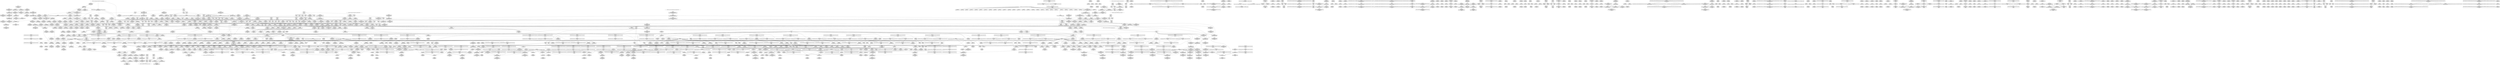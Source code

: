 digraph {
	CE0x595ebd0 [shape=record,shape=Mrecord,label="{CE0x595ebd0|cred_sid:tmp6|security/selinux/hooks.c,197|*SummSource*}"]
	CE0x58b6ae0 [shape=record,shape=Mrecord,label="{CE0x58b6ae0|GLOBAL:__llvm_gcov_ctr124|Global_var:__llvm_gcov_ctr124|*SummSink*}"]
	CE0x58a2da0 [shape=record,shape=Mrecord,label="{CE0x58a2da0|avc_has_perm:tclass|Function::avc_has_perm&Arg::tclass::|*SummSink*}"]
	CE0x58d0550 [shape=record,shape=Mrecord,label="{CE0x58d0550|i64_0|*Constant*}"]
	CE0x58c5dc0 [shape=record,shape=Mrecord,label="{CE0x58c5dc0|selinux_ptrace_access_check:call5|security/selinux/hooks.c,1948|*SummSource*}"]
	CE0x58cc5d0 [shape=record,shape=Mrecord,label="{CE0x58cc5d0|current_sid:cred|security/selinux/hooks.c,218|*SummSink*}"]
	CE0x5904df0 [shape=record,shape=Mrecord,label="{CE0x5904df0|current_sid:security|security/selinux/hooks.c,218}"]
	CE0x59d1800 [shape=record,shape=Mrecord,label="{CE0x59d1800|__preempt_count_add:tmp7|./arch/x86/include/asm/preempt.h,73|*SummSource*}"]
	CE0x58ea470 [shape=record,shape=Mrecord,label="{CE0x58ea470|task_sid:tmp11|security/selinux/hooks.c,208|*SummSink*}"]
	CE0x58c7a90 [shape=record,shape=Mrecord,label="{CE0x58c7a90|i8*_getelementptr_inbounds_(_25_x_i8_,_25_x_i8_*_.str3,_i32_0,_i32_0)|*Constant*}"]
	CE0x596a520 [shape=record,shape=Mrecord,label="{CE0x596a520|rcu_read_unlock:call|include/linux/rcupdate.h,933}"]
	CE0x592aa80 [shape=record,shape=Mrecord,label="{CE0x592aa80|current_sid:security|security/selinux/hooks.c,218}"]
	CE0x594d940 [shape=record,shape=Mrecord,label="{CE0x594d940|task_sid:tmp17|security/selinux/hooks.c,208}"]
	CE0x58a10b0 [shape=record,shape=Mrecord,label="{CE0x58a10b0|avc_has_perm:entry}"]
	CE0x5915980 [shape=record,shape=Mrecord,label="{CE0x5915980|task_sid:tmp}"]
	CE0x58ec460 [shape=record,shape=Mrecord,label="{CE0x58ec460|current_sid:if.end}"]
	CE0x59f8c90 [shape=record,shape=Mrecord,label="{CE0x59f8c90|__preempt_count_sub:tmp}"]
	CE0x58aee30 [shape=record,shape=Mrecord,label="{CE0x58aee30|i64*_getelementptr_inbounds_(_13_x_i64_,_13_x_i64_*___llvm_gcov_ctr126,_i64_0,_i64_10)|*Constant*|*SummSink*}"]
	CE0x59e50b0 [shape=record,shape=Mrecord,label="{CE0x59e50b0|__preempt_count_add:tmp5|./arch/x86/include/asm/preempt.h,72}"]
	CE0x58b4c60 [shape=record,shape=Mrecord,label="{CE0x58b4c60|selinux_ptrace_access_check:tmp8|security/selinux/hooks.c,1945}"]
	CE0x58bba40 [shape=record,shape=Mrecord,label="{CE0x58bba40|avc_has_perm:requested|Function::avc_has_perm&Arg::requested::}"]
	CE0x59b32a0 [shape=record,shape=Mrecord,label="{CE0x59b32a0|_call_void_mcount()_#3|*SummSource*}"]
	CE0x594cd10 [shape=record,shape=Mrecord,label="{CE0x594cd10|rcu_read_unlock:tmp|*SummSource*}"]
	CE0x5908c00 [shape=record,shape=Mrecord,label="{CE0x5908c00|i16_2|*Constant*|*SummSink*}"]
	CE0x58b7780 [shape=record,shape=Mrecord,label="{CE0x58b7780|current_sid:tmp13|security/selinux/hooks.c,218}"]
	CE0x5913900 [shape=record,shape=Mrecord,label="{CE0x5913900|0:_i8,_:_GCMR_task_sid.__warned_internal_global_i8_0,_section_.data.unlikely_,_align_1:_elem_0:default:}"]
	CE0x5909430 [shape=record,shape=Mrecord,label="{CE0x5909430|avc_has_perm:requested|Function::avc_has_perm&Arg::requested::}"]
	CE0x59000c0 [shape=record,shape=Mrecord,label="{CE0x59000c0|task_sid:tmp26|security/selinux/hooks.c,208|*SummSource*}"]
	CE0x594e9e0 [shape=record,shape=Mrecord,label="{CE0x594e9e0|task_sid:tmp4|*LoadInst*|security/selinux/hooks.c,208}"]
	CE0x59e3700 [shape=record,shape=Mrecord,label="{CE0x59e3700|__preempt_count_add:tmp6|./arch/x86/include/asm/preempt.h,73|*SummSource*}"]
	CE0x5952360 [shape=record,shape=Mrecord,label="{CE0x5952360|rcu_read_unlock:tmp22|include/linux/rcupdate.h,935}"]
	CE0x58a9510 [shape=record,shape=Mrecord,label="{CE0x58a9510|i32_(i32,_i32,_i16,_i32,_%struct.common_audit_data*)*_bitcast_(i32_(i32,_i32,_i16,_i32,_%struct.common_audit_data.495*)*_avc_has_perm_to_i32_(i32,_i32,_i16,_i32,_%struct.common_audit_data*)*)|*Constant*|*SummSource*}"]
	CE0x58eb560 [shape=record,shape=Mrecord,label="{CE0x58eb560|current_sid:tobool1|security/selinux/hooks.c,218}"]
	CE0x59cc550 [shape=record,shape=Mrecord,label="{CE0x59cc550|rcu_lock_release:tmp5|include/linux/rcupdate.h,423|*SummSink*}"]
	CE0x58ee410 [shape=record,shape=Mrecord,label="{CE0x58ee410|current_sid:entry}"]
	CE0x58f6960 [shape=record,shape=Mrecord,label="{CE0x58f6960|i32_77|*Constant*|*SummSource*}"]
	CE0x596eba0 [shape=record,shape=Mrecord,label="{CE0x596eba0|VOIDTB_TE:_CE_36,40_}"]
	CE0x59216e0 [shape=record,shape=Mrecord,label="{CE0x59216e0|_call_void_rcu_lock_release(%struct.lockdep_map*_rcu_lock_map)_#10,_!dbg_!27733|include/linux/rcupdate.h,935|*SummSource*}"]
	CE0x58ec050 [shape=record,shape=Mrecord,label="{CE0x58ec050|GLOBAL:__llvm_gcov_ctr126|Global_var:__llvm_gcov_ctr126|*SummSink*}"]
	CE0x590cd30 [shape=record,shape=Mrecord,label="{CE0x590cd30|task_sid:tmp8|security/selinux/hooks.c,208|*SummSink*}"]
	CE0x595bcc0 [shape=record,shape=Mrecord,label="{CE0x595bcc0|cred_sid:sid|security/selinux/hooks.c,197}"]
	CE0x595c2c0 [shape=record,shape=Mrecord,label="{CE0x595c2c0|rcu_read_unlock:land.lhs.true|*SummSink*}"]
	CE0x593c9c0 [shape=record,shape=Mrecord,label="{CE0x593c9c0|i64*_getelementptr_inbounds_(_11_x_i64_,_11_x_i64_*___llvm_gcov_ctr127,_i64_0,_i64_9)|*Constant*|*SummSource*}"]
	CE0x58eeb30 [shape=record,shape=Mrecord,label="{CE0x58eeb30|current_sid:tmp14|security/selinux/hooks.c,218}"]
	CE0x58f0b20 [shape=record,shape=Mrecord,label="{CE0x58f0b20|current_sid:tmp15|security/selinux/hooks.c,218|*SummSink*}"]
	CE0x59aee50 [shape=record,shape=Mrecord,label="{CE0x59aee50|void_(i32*,_i32,_i32*)*_asm_addl_$1,_%gs:$0_,_*m,ri,*m,_dirflag_,_fpsr_,_flags_|*SummSource*}"]
	CE0x591c840 [shape=record,shape=Mrecord,label="{CE0x591c840|GLOBAL:rcu_read_unlock|*Constant*|*SummSink*}"]
	CE0x5995240 [shape=record,shape=Mrecord,label="{CE0x5995240|__rcu_read_lock:tmp}"]
	CE0x592baa0 [shape=record,shape=Mrecord,label="{CE0x592baa0|rcu_lock_release:indirectgoto|*SummSink*}"]
	CE0x590b000 [shape=record,shape=Mrecord,label="{CE0x590b000|i64*_getelementptr_inbounds_(_13_x_i64_,_13_x_i64_*___llvm_gcov_ctr126,_i64_0,_i64_8)|*Constant*|*SummSink*}"]
	CE0x595b1e0 [shape=record,shape=Mrecord,label="{CE0x595b1e0|rcu_read_lock:tmp22|include/linux/rcupdate.h,884|*SummSink*}"]
	CE0x59378d0 [shape=record,shape=Mrecord,label="{CE0x59378d0|__preempt_count_add:entry|*SummSource*}"]
	CE0x5911a30 [shape=record,shape=Mrecord,label="{CE0x5911a30|rcu_read_lock:tmp8|include/linux/rcupdate.h,882|*SummSink*}"]
	CE0x592b8a0 [shape=record,shape=Mrecord,label="{CE0x592b8a0|i8*_undef|*Constant*|*SummSource*}"]
	CE0x58f1cc0 [shape=record,shape=Mrecord,label="{CE0x58f1cc0|current_sid:tmp}"]
	CE0x5934bc0 [shape=record,shape=Mrecord,label="{CE0x5934bc0|_call_void_lock_release(%struct.lockdep_map*_%map,_i32_1,_i64_ptrtoint_(i8*_blockaddress(_rcu_lock_release,_%__here)_to_i64))_#10,_!dbg_!27716|include/linux/rcupdate.h,423}"]
	CE0x5959a00 [shape=record,shape=Mrecord,label="{CE0x5959a00|rcu_read_lock:tmp5|include/linux/rcupdate.h,882|*SummSource*}"]
	CE0x589c360 [shape=record,shape=Mrecord,label="{CE0x589c360|selinux_ptrace_access_check:tobool|security/selinux/hooks.c,1942|*SummSource*}"]
	CE0x593bd20 [shape=record,shape=Mrecord,label="{CE0x593bd20|i32_883|*Constant*|*SummSource*}"]
	CE0x5962590 [shape=record,shape=Mrecord,label="{CE0x5962590|rcu_read_lock:tmp1}"]
	CE0x5922d30 [shape=record,shape=Mrecord,label="{CE0x5922d30|_call_void___rcu_read_unlock()_#10,_!dbg_!27734|include/linux/rcupdate.h,937|*SummSource*}"]
	CE0x58a8330 [shape=record,shape=Mrecord,label="{CE0x58a8330|i64*_getelementptr_inbounds_(_9_x_i64_,_9_x_i64_*___llvm_gcov_ctr124,_i64_0,_i64_0)|*Constant*|*SummSink*}"]
	CE0x58ccbb0 [shape=record,shape=Mrecord,label="{CE0x58ccbb0|current_sid:do.body|*SummSink*}"]
	CE0x58a62d0 [shape=record,shape=Mrecord,label="{CE0x58a62d0|current_has_perm:perms|Function::current_has_perm&Arg::perms::|*SummSource*}"]
	CE0x58f3680 [shape=record,shape=Mrecord,label="{CE0x58f3680|current_sid:tmp12|security/selinux/hooks.c,218}"]
	CE0x59602a0 [shape=record,shape=Mrecord,label="{CE0x59602a0|_call_void_mcount()_#3}"]
	CE0x59b1cf0 [shape=record,shape=Mrecord,label="{CE0x59b1cf0|rcu_lock_release:tmp7|*SummSink*}"]
	CE0x595dc40 [shape=record,shape=Mrecord,label="{CE0x595dc40|current_sid:tmp4|security/selinux/hooks.c,218}"]
	CE0x58cc200 [shape=record,shape=Mrecord,label="{CE0x58cc200|i32_78|*Constant*|*SummSink*}"]
	CE0x58c3d10 [shape=record,shape=Mrecord,label="{CE0x58c3d10|i64*_getelementptr_inbounds_(_9_x_i64_,_9_x_i64_*___llvm_gcov_ctr124,_i64_0,_i64_8)|*Constant*|*SummSource*}"]
	CE0x59adb50 [shape=record,shape=Mrecord,label="{CE0x59adb50|__preempt_count_add:do.end|*SummSource*}"]
	CE0x59c3090 [shape=record,shape=Mrecord,label="{CE0x59c3090|_call_void_asm_addl_$1,_%gs:$0_,_*m,ri,*m,_dirflag_,_fpsr_,_flags_(i32*___preempt_count,_i32_%sub,_i32*___preempt_count)_#3,_!dbg_!27717,_!srcloc_!27718|./arch/x86/include/asm/preempt.h,77|*SummSource*}"]
	CE0x596b3c0 [shape=record,shape=Mrecord,label="{CE0x596b3c0|_call_void_lockdep_rcu_suspicious(i8*_getelementptr_inbounds_(_25_x_i8_,_25_x_i8_*_.str45,_i32_0,_i32_0),_i32_934,_i8*_getelementptr_inbounds_(_44_x_i8_,_44_x_i8_*_.str47,_i32_0,_i32_0))_#10,_!dbg_!27726|include/linux/rcupdate.h,933}"]
	CE0x58f5820 [shape=record,shape=Mrecord,label="{CE0x58f5820|current_sid:tobool1|security/selinux/hooks.c,218|*SummSink*}"]
	CE0x594d6f0 [shape=record,shape=Mrecord,label="{CE0x594d6f0|task_sid:tmp14|security/selinux/hooks.c,208}"]
	CE0x589d6e0 [shape=record,shape=Mrecord,label="{CE0x589d6e0|GLOBAL:cap_ptrace_access_check|*Constant*|*SummSource*}"]
	"CONST[source:2(external),value:0(static)][purpose:{operation}][SrcIdx:1]"
	CE0x5900ad0 [shape=record,shape=Mrecord,label="{CE0x5900ad0|i64*_getelementptr_inbounds_(_13_x_i64_,_13_x_i64_*___llvm_gcov_ctr126,_i64_0,_i64_9)|*Constant*}"]
	CE0x58bfe00 [shape=record,shape=Mrecord,label="{CE0x58bfe00|current_has_perm:tsk|Function::current_has_perm&Arg::tsk::}"]
	CE0x591e760 [shape=record,shape=Mrecord,label="{CE0x591e760|_call_void_rcu_lock_acquire(%struct.lockdep_map*_rcu_lock_map)_#10,_!dbg_!27711|include/linux/rcupdate.h,881}"]
	CE0x59396c0 [shape=record,shape=Mrecord,label="{CE0x59396c0|_call_void_mcount()_#3|*SummSink*}"]
	CE0x596e3b0 [shape=record,shape=Mrecord,label="{CE0x596e3b0|rcu_read_unlock:land.lhs.true}"]
	CE0x59002b0 [shape=record,shape=Mrecord,label="{CE0x59002b0|task_sid:call7|security/selinux/hooks.c,208}"]
	CE0x59e2d10 [shape=record,shape=Mrecord,label="{CE0x59e2d10|__rcu_read_unlock:bb|*SummSink*}"]
	CE0x58b8d10 [shape=record,shape=Mrecord,label="{CE0x58b8d10|selinux_ptrace_access_check:tmp13|security/selinux/hooks.c,1946|*SummSource*}"]
	CE0x58b9590 [shape=record,shape=Mrecord,label="{CE0x58b9590|i32_0|*Constant*}"]
	CE0x5948200 [shape=record,shape=Mrecord,label="{CE0x5948200|0:_i8,_:_GCMR_rcu_read_unlock.__warned_internal_global_i8_0,_section_.data.unlikely_,_align_1:_elem_0:default:}"]
	CE0x5943060 [shape=record,shape=Mrecord,label="{CE0x5943060|__preempt_count_sub:tmp7|./arch/x86/include/asm/preempt.h,78|*SummSink*}"]
	CE0x592de30 [shape=record,shape=Mrecord,label="{CE0x592de30|GLOBAL:__llvm_gcov_ctr125|Global_var:__llvm_gcov_ctr125}"]
	CE0x58b85d0 [shape=record,shape=Mrecord,label="{CE0x58b85d0|GLOBAL:__llvm_gcov_ctr124|Global_var:__llvm_gcov_ctr124|*SummSource*}"]
	CE0x5969400 [shape=record,shape=Mrecord,label="{CE0x5969400|current_sid:cred|security/selinux/hooks.c,218}"]
	CE0x5927e50 [shape=record,shape=Mrecord,label="{CE0x5927e50|i64*_getelementptr_inbounds_(_4_x_i64_,_4_x_i64_*___llvm_gcov_ctr130,_i64_0,_i64_1)|*Constant*}"]
	CE0x5949370 [shape=record,shape=Mrecord,label="{CE0x5949370|task_sid:tobool4|security/selinux/hooks.c,208}"]
	CE0x59c29a0 [shape=record,shape=Mrecord,label="{CE0x59c29a0|__preempt_count_add:tmp2|*SummSink*}"]
	CE0x590f620 [shape=record,shape=Mrecord,label="{CE0x590f620|i64_7|*Constant*|*SummSource*}"]
	CE0x593b030 [shape=record,shape=Mrecord,label="{CE0x593b030|i8_1|*Constant*}"]
	CE0x59140a0 [shape=record,shape=Mrecord,label="{CE0x59140a0|task_sid:tmp|*SummSink*}"]
	CE0x591de00 [shape=record,shape=Mrecord,label="{CE0x591de00|__rcu_read_lock:tmp2|*SummSink*}"]
	CE0x590b840 [shape=record,shape=Mrecord,label="{CE0x590b840|_ret_i32_%tmp24,_!dbg_!27742|security/selinux/hooks.c,220}"]
	CE0x5901d40 [shape=record,shape=Mrecord,label="{CE0x5901d40|i64*_getelementptr_inbounds_(_11_x_i64_,_11_x_i64_*___llvm_gcov_ctr132,_i64_0,_i64_8)|*Constant*|*SummSink*}"]
	CE0x58ad110 [shape=record,shape=Mrecord,label="{CE0x58ad110|selinux_ptrace_access_check:call5|security/selinux/hooks.c,1948}"]
	CE0x5949c80 [shape=record,shape=Mrecord,label="{CE0x5949c80|i64*_getelementptr_inbounds_(_4_x_i64_,_4_x_i64_*___llvm_gcov_ctr128,_i64_0,_i64_3)|*Constant*|*SummSink*}"]
	CE0x5949790 [shape=record,shape=Mrecord,label="{CE0x5949790|rcu_read_unlock:if.end}"]
	CE0x58a6820 [shape=record,shape=Mrecord,label="{CE0x58a6820|selinux_ptrace_access_check:retval.0}"]
	CE0x591ad70 [shape=record,shape=Mrecord,label="{CE0x591ad70|task_sid:tmp22|security/selinux/hooks.c,208}"]
	CE0x5921d70 [shape=record,shape=Mrecord,label="{CE0x5921d70|GLOBAL:rcu_lock_release|*Constant*|*SummSink*}"]
	CE0x594bee0 [shape=record,shape=Mrecord,label="{CE0x594bee0|_call_void_mcount()_#3|*SummSink*}"]
	CE0x593f8b0 [shape=record,shape=Mrecord,label="{CE0x593f8b0|i64*_getelementptr_inbounds_(_2_x_i64_,_2_x_i64_*___llvm_gcov_ctr98,_i64_0,_i64_0)|*Constant*|*SummSource*}"]
	CE0x5922b80 [shape=record,shape=Mrecord,label="{CE0x5922b80|_ret_void,_!dbg_!27717|include/linux/rcupdate.h,424|*SummSink*}"]
	CE0x5911e90 [shape=record,shape=Mrecord,label="{CE0x5911e90|GLOBAL:task_sid.__warned|Global_var:task_sid.__warned}"]
	CE0x5936810 [shape=record,shape=Mrecord,label="{CE0x5936810|i64*_getelementptr_inbounds_(_13_x_i64_,_13_x_i64_*___llvm_gcov_ctr126,_i64_0,_i64_11)|*Constant*}"]
	CE0x59145d0 [shape=record,shape=Mrecord,label="{CE0x59145d0|GLOBAL:rcu_lock_map|Global_var:rcu_lock_map|*SummSink*}"]
	CE0x59222b0 [shape=record,shape=Mrecord,label="{CE0x59222b0|rcu_lock_release:map|Function::rcu_lock_release&Arg::map::}"]
	CE0x58f7cd0 [shape=record,shape=Mrecord,label="{CE0x58f7cd0|GLOBAL:get_current|*Constant*|*SummSink*}"]
	CE0x5945850 [shape=record,shape=Mrecord,label="{CE0x5945850|rcu_read_unlock:tmp2}"]
	CE0x5907c50 [shape=record,shape=Mrecord,label="{CE0x5907c50|avc_has_perm:tsid|Function::avc_has_perm&Arg::tsid::}"]
	CE0x5904690 [shape=record,shape=Mrecord,label="{CE0x5904690|current_sid:tmp21|security/selinux/hooks.c,218|*SummSink*}"]
	CE0x5939ca0 [shape=record,shape=Mrecord,label="{CE0x5939ca0|rcu_read_lock:tmp7|include/linux/rcupdate.h,882|*SummSink*}"]
	CE0x5950520 [shape=record,shape=Mrecord,label="{CE0x5950520|i8*_getelementptr_inbounds_(_44_x_i8_,_44_x_i8_*_.str47,_i32_0,_i32_0)|*Constant*|*SummSink*}"]
	CE0x58ee620 [shape=record,shape=Mrecord,label="{CE0x58ee620|cred_sid:tmp1|*SummSource*}"]
	CE0x58aafd0 [shape=record,shape=Mrecord,label="{CE0x58aafd0|current_sid:tmp1|*SummSink*}"]
	CE0x596f9c0 [shape=record,shape=Mrecord,label="{CE0x596f9c0|VOIDTB_TE:_CE_168,176_}"]
	CE0x591f6b0 [shape=record,shape=Mrecord,label="{CE0x591f6b0|rcu_read_lock:land.lhs.true|*SummSource*}"]
	CE0x590e240 [shape=record,shape=Mrecord,label="{CE0x590e240|task_sid:do.end6|*SummSink*}"]
	CE0x59026d0 [shape=record,shape=Mrecord,label="{CE0x59026d0|rcu_read_lock:tmp13|include/linux/rcupdate.h,882|*SummSink*}"]
	CE0x595a650 [shape=record,shape=Mrecord,label="{CE0x595a650|rcu_read_lock:tmp21|include/linux/rcupdate.h,884|*SummSource*}"]
	CE0x5967300 [shape=record,shape=Mrecord,label="{CE0x5967300|current_sid:tmp1}"]
	CE0x588f640 [shape=record,shape=Mrecord,label="{CE0x588f640|task_sid:land.lhs.true|*SummSource*}"]
	CE0x5969320 [shape=record,shape=Mrecord,label="{CE0x5969320|GLOBAL:get_current|*Constant*}"]
	CE0x591e0e0 [shape=record,shape=Mrecord,label="{CE0x591e0e0|_call_void_mcount()_#3|*SummSource*}"]
	CE0x592d4d0 [shape=record,shape=Mrecord,label="{CE0x592d4d0|i64_1|*Constant*}"]
	CE0x58ca9b0 [shape=record,shape=Mrecord,label="{CE0x58ca9b0|get_current:tmp1}"]
	CE0x596ab30 [shape=record,shape=Mrecord,label="{CE0x596ab30|i64*_getelementptr_inbounds_(_4_x_i64_,_4_x_i64_*___llvm_gcov_ctr130,_i64_0,_i64_0)|*Constant*|*SummSource*}"]
	CE0x59418e0 [shape=record,shape=Mrecord,label="{CE0x59418e0|rcu_read_unlock:tmp9|include/linux/rcupdate.h,933}"]
	CE0x592b4c0 [shape=record,shape=Mrecord,label="{CE0x592b4c0|rcu_lock_acquire:tmp7|*SummSource*}"]
	CE0x59fb150 [shape=record,shape=Mrecord,label="{CE0x59fb150|__preempt_count_sub:tmp|*SummSink*}"]
	CE0x59aec40 [shape=record,shape=Mrecord,label="{CE0x59aec40|__rcu_read_unlock:tmp3}"]
	CE0x589d380 [shape=record,shape=Mrecord,label="{CE0x589d380|i64*_getelementptr_inbounds_(_9_x_i64_,_9_x_i64_*___llvm_gcov_ctr124,_i64_0,_i64_0)|*Constant*}"]
	CE0x58f7e60 [shape=record,shape=Mrecord,label="{CE0x58f7e60|get_current:entry}"]
	CE0x5950760 [shape=record,shape=Mrecord,label="{CE0x5950760|i64*_getelementptr_inbounds_(_11_x_i64_,_11_x_i64_*___llvm_gcov_ctr132,_i64_0,_i64_9)|*Constant*}"]
	CE0x595f160 [shape=record,shape=Mrecord,label="{CE0x595f160|rcu_read_lock:tobool|include/linux/rcupdate.h,882}"]
	CE0x5925cf0 [shape=record,shape=Mrecord,label="{CE0x5925cf0|__preempt_count_add:val|Function::__preempt_count_add&Arg::val::|*SummSource*}"]
	CE0x5923730 [shape=record,shape=Mrecord,label="{CE0x5923730|current_sid:bb}"]
	CE0x5928f00 [shape=record,shape=Mrecord,label="{CE0x5928f00|task_sid:do.end6}"]
	CE0x595c880 [shape=record,shape=Mrecord,label="{CE0x595c880|_call_void_asm_addl_$1,_%gs:$0_,_*m,ri,*m,_dirflag_,_fpsr_,_flags_(i32*___preempt_count,_i32_%sub,_i32*___preempt_count)_#3,_!dbg_!27717,_!srcloc_!27718|./arch/x86/include/asm/preempt.h,77}"]
	CE0x5925300 [shape=record,shape=Mrecord,label="{CE0x5925300|current_sid:sid|security/selinux/hooks.c,220}"]
	CE0x58ed570 [shape=record,shape=Mrecord,label="{CE0x58ed570|_call_void_mcount()_#3|*SummSource*}"]
	CE0x59cd0e0 [shape=record,shape=Mrecord,label="{CE0x59cd0e0|rcu_lock_release:tmp}"]
	CE0x58aa7e0 [shape=record,shape=Mrecord,label="{CE0x58aa7e0|avc_has_perm:tsid|Function::avc_has_perm&Arg::tsid::|*SummSink*}"]
	CE0x58c55a0 [shape=record,shape=Mrecord,label="{CE0x58c55a0|GLOBAL:cred_sid|*Constant*|*SummSink*}"]
	CE0x58d0b30 [shape=record,shape=Mrecord,label="{CE0x58d0b30|get_current:tmp4|./arch/x86/include/asm/current.h,14|*SummSource*}"]
	CE0x596efc0 [shape=record,shape=Mrecord,label="{CE0x596efc0|VOIDTB_TE:_CE_64,72_}"]
	CE0x58c9b70 [shape=record,shape=Mrecord,label="{CE0x58c9b70|i1_true|*Constant*|*SummSink*}"]
	CE0x5924500 [shape=record,shape=Mrecord,label="{CE0x5924500|__rcu_read_unlock:tmp1|*SummSource*}"]
	CE0x58a30c0 [shape=record,shape=Mrecord,label="{CE0x58a30c0|i32_2|*Constant*|*SummSink*}"]
	CE0x59b2cb0 [shape=record,shape=Mrecord,label="{CE0x59b2cb0|GLOBAL:__preempt_count_sub|*Constant*|*SummSource*}"]
	CE0x594dfe0 [shape=record,shape=Mrecord,label="{CE0x594dfe0|__rcu_read_lock:do.body|*SummSource*}"]
	CE0x59291a0 [shape=record,shape=Mrecord,label="{CE0x59291a0|task_sid:do.end}"]
	CE0x58a7250 [shape=record,shape=Mrecord,label="{CE0x58a7250|_ret_i32_%retval.0,_!dbg_!27728|security/selinux/avc.c,775|*SummSink*}"]
	CE0x591d430 [shape=record,shape=Mrecord,label="{CE0x591d430|current_has_perm:bb|*SummSource*}"]
	CE0x58b1f50 [shape=record,shape=Mrecord,label="{CE0x58b1f50|i64*_getelementptr_inbounds_(_13_x_i64_,_13_x_i64_*___llvm_gcov_ctr126,_i64_0,_i64_11)|*Constant*|*SummSink*}"]
	CE0x591e270 [shape=record,shape=Mrecord,label="{CE0x591e270|get_current:tmp4|./arch/x86/include/asm/current.h,14}"]
	CE0x58bc850 [shape=record,shape=Mrecord,label="{CE0x58bc850|selinux_ptrace_access_check:and|security/selinux/hooks.c,1945|*SummSink*}"]
	CE0x58ad0a0 [shape=record,shape=Mrecord,label="{CE0x58ad0a0|_ret_i32_%call7,_!dbg_!27749|security/selinux/hooks.c,210|*SummSource*}"]
	CE0x58b1240 [shape=record,shape=Mrecord,label="{CE0x58b1240|task_sid:tmp23|security/selinux/hooks.c,208|*SummSource*}"]
	CE0x58c6ba0 [shape=record,shape=Mrecord,label="{CE0x58c6ba0|_ret_i32_%retval.0,_!dbg_!27731|security/selinux/hooks.c,1952|*SummSource*}"]
	CE0x5922240 [shape=record,shape=Mrecord,label="{CE0x5922240|rcu_lock_release:entry|*SummSink*}"]
	CE0x58a0250 [shape=record,shape=Mrecord,label="{CE0x58a0250|i64*_getelementptr_inbounds_(_9_x_i64_,_9_x_i64_*___llvm_gcov_ctr124,_i64_0,_i64_6)|*Constant*}"]
	CE0x588f430 [shape=record,shape=Mrecord,label="{CE0x588f430|task_sid:do.body|*SummSink*}"]
	CE0x5904a10 [shape=record,shape=Mrecord,label="{CE0x5904a10|i32_22|*Constant*|*SummSink*}"]
	CE0x5923f60 [shape=record,shape=Mrecord,label="{CE0x5923f60|_ret_void,_!dbg_!27717|include/linux/rcupdate.h,245|*SummSink*}"]
	CE0x5923380 [shape=record,shape=Mrecord,label="{CE0x5923380|GLOBAL:__rcu_read_unlock|*Constant*|*SummSource*}"]
	CE0x5936420 [shape=record,shape=Mrecord,label="{CE0x5936420|rcu_lock_acquire:tmp1|*SummSink*}"]
	CE0x59327e0 [shape=record,shape=Mrecord,label="{CE0x59327e0|GLOBAL:cred_sid|*Constant*}"]
	CE0x58c8930 [shape=record,shape=Mrecord,label="{CE0x58c8930|GLOBAL:__llvm_gcov_ctr125|Global_var:__llvm_gcov_ctr125|*SummSource*}"]
	CE0x5996c20 [shape=record,shape=Mrecord,label="{CE0x5996c20|task_sid:tmp10|security/selinux/hooks.c,208}"]
	CE0x592e170 [shape=record,shape=Mrecord,label="{CE0x592e170|i64*_getelementptr_inbounds_(_4_x_i64_,_4_x_i64_*___llvm_gcov_ctr133,_i64_0,_i64_1)|*Constant*|*SummSink*}"]
	CE0x5969760 [shape=record,shape=Mrecord,label="{CE0x5969760|rcu_read_unlock:tmp|*SummSink*}"]
	CE0x5951d70 [shape=record,shape=Mrecord,label="{CE0x5951d70|rcu_read_unlock:tmp21|include/linux/rcupdate.h,935|*SummSource*}"]
	CE0x5924a60 [shape=record,shape=Mrecord,label="{CE0x5924a60|i1_true|*Constant*}"]
	CE0x596d970 [shape=record,shape=Mrecord,label="{CE0x596d970|rcu_read_unlock:tmp6|include/linux/rcupdate.h,933}"]
	CE0x59363b0 [shape=record,shape=Mrecord,label="{CE0x59363b0|rcu_lock_acquire:tmp1|*SummSource*}"]
	CE0x5904c00 [shape=record,shape=Mrecord,label="{CE0x5904c00|COLLAPSED:_CMRE:_elem_0::|security/selinux/hooks.c,218}"]
	CE0x5954030 [shape=record,shape=Mrecord,label="{CE0x5954030|rcu_read_lock:tmp9|include/linux/rcupdate.h,882|*SummSink*}"]
	CE0x5993fd0 [shape=record,shape=Mrecord,label="{CE0x5993fd0|rcu_lock_release:__here|*SummSource*}"]
	CE0x5941560 [shape=record,shape=Mrecord,label="{CE0x5941560|cred_sid:tmp5|security/selinux/hooks.c,196|*SummSource*}"]
	CE0x592ac70 [shape=record,shape=Mrecord,label="{CE0x592ac70|GLOBAL:__llvm_gcov_ctr126|Global_var:__llvm_gcov_ctr126}"]
	CE0x596bc30 [shape=record,shape=Mrecord,label="{CE0x596bc30|_call_void_mcount()_#3|*SummSink*}"]
	CE0x58d8d80 [shape=record,shape=Mrecord,label="{CE0x58d8d80|i32_1|*Constant*|*SummSink*}"]
	CE0x58c6d60 [shape=record,shape=Mrecord,label="{CE0x58c6d60|_ret_i32_%retval.0,_!dbg_!27731|security/selinux/hooks.c,1952|*SummSink*}"]
	CE0x58ee030 [shape=record,shape=Mrecord,label="{CE0x58ee030|_ret_void,_!dbg_!27735|include/linux/rcupdate.h,884}"]
	CE0x5932f20 [shape=record,shape=Mrecord,label="{CE0x5932f20|i64*_getelementptr_inbounds_(_4_x_i64_,_4_x_i64_*___llvm_gcov_ctr130,_i64_0,_i64_2)|*Constant*}"]
	CE0x58f5510 [shape=record,shape=Mrecord,label="{CE0x58f5510|current_sid:tmp8|security/selinux/hooks.c,218|*SummSink*}"]
	CE0x58c9ee0 [shape=record,shape=Mrecord,label="{CE0x58c9ee0|task_sid:call|security/selinux/hooks.c,208}"]
	CE0x58b1b20 [shape=record,shape=Mrecord,label="{CE0x58b1b20|task_sid:tmp25|security/selinux/hooks.c,208}"]
	CE0x59e4240 [shape=record,shape=Mrecord,label="{CE0x59e4240|i64*_getelementptr_inbounds_(_4_x_i64_,_4_x_i64_*___llvm_gcov_ctr135,_i64_0,_i64_1)|*Constant*|*SummSink*}"]
	CE0x59304a0 [shape=record,shape=Mrecord,label="{CE0x59304a0|task_sid:tmp19|security/selinux/hooks.c,208}"]
	CE0x591edc0 [shape=record,shape=Mrecord,label="{CE0x591edc0|GLOBAL:__llvm_gcov_ctr127|Global_var:__llvm_gcov_ctr127|*SummSink*}"]
	CE0x592db40 [shape=record,shape=Mrecord,label="{CE0x592db40|__rcu_read_lock:tmp7|include/linux/rcupdate.h,240|*SummSource*}"]
	CE0x59ad5a0 [shape=record,shape=Mrecord,label="{CE0x59ad5a0|__rcu_read_unlock:tmp7|include/linux/rcupdate.h,245}"]
	CE0x58ca250 [shape=record,shape=Mrecord,label="{CE0x58ca250|current_sid:land.lhs.true|*SummSink*}"]
	CE0x590db10 [shape=record,shape=Mrecord,label="{CE0x590db10|_call_void_lockdep_rcu_suspicious(i8*_getelementptr_inbounds_(_25_x_i8_,_25_x_i8_*_.str3,_i32_0,_i32_0),_i32_208,_i8*_getelementptr_inbounds_(_41_x_i8_,_41_x_i8_*_.str44,_i32_0,_i32_0))_#10,_!dbg_!27732|security/selinux/hooks.c,208|*SummSink*}"]
	CE0x58f60a0 [shape=record,shape=Mrecord,label="{CE0x58f60a0|i64*_getelementptr_inbounds_(_11_x_i64_,_11_x_i64_*___llvm_gcov_ctr125,_i64_0,_i64_6)|*Constant*|*SummSink*}"]
	CE0x5918e00 [shape=record,shape=Mrecord,label="{CE0x5918e00|GLOBAL:__llvm_gcov_ctr132|Global_var:__llvm_gcov_ctr132}"]
	CE0x58e9e80 [shape=record,shape=Mrecord,label="{CE0x58e9e80|GLOBAL:__llvm_gcov_ctr127|Global_var:__llvm_gcov_ctr127}"]
	CE0x58eb8d0 [shape=record,shape=Mrecord,label="{CE0x58eb8d0|_call_void___rcu_read_lock()_#10,_!dbg_!27710|include/linux/rcupdate.h,879|*SummSource*}"]
	CE0x59b14c0 [shape=record,shape=Mrecord,label="{CE0x59b14c0|rcu_lock_release:tmp6}"]
	CE0x58cba60 [shape=record,shape=Mrecord,label="{CE0x58cba60|get_current:entry|*SummSink*}"]
	CE0x5923de0 [shape=record,shape=Mrecord,label="{CE0x5923de0|GLOBAL:rcu_lock_release|*Constant*}"]
	CE0x58ef370 [shape=record,shape=Mrecord,label="{CE0x58ef370|task_sid:if.then|*SummSink*}"]
	CE0x5955870 [shape=record,shape=Mrecord,label="{CE0x5955870|rcu_read_lock:land.lhs.true2|*SummSource*}"]
	CE0x589b050 [shape=record,shape=Mrecord,label="{CE0x589b050|selinux_ptrace_access_check:tmp1|*SummSource*}"]
	CE0x5927840 [shape=record,shape=Mrecord,label="{CE0x5927840|task_sid:do.body5}"]
	CE0x58cdf40 [shape=record,shape=Mrecord,label="{CE0x58cdf40|0:_i8,_:_GCMR_current_sid.__warned_internal_global_i8_0,_section_.data.unlikely_,_align_1:_elem_0:default:}"]
	CE0x595a020 [shape=record,shape=Mrecord,label="{CE0x595a020|rcu_read_unlock:tmp10|include/linux/rcupdate.h,933|*SummSource*}"]
	CE0x59d3ab0 [shape=record,shape=Mrecord,label="{CE0x59d3ab0|i64*_getelementptr_inbounds_(_4_x_i64_,_4_x_i64_*___llvm_gcov_ctr129,_i64_0,_i64_2)|*Constant*|*SummSource*}"]
	CE0x5921fd0 [shape=record,shape=Mrecord,label="{CE0x5921fd0|GLOBAL:rcu_lock_release|*Constant*|*SummSource*}"]
	CE0x5940050 [shape=record,shape=Mrecord,label="{CE0x5940050|current_sid:tmp}"]
	CE0x59212a0 [shape=record,shape=Mrecord,label="{CE0x59212a0|rcu_read_unlock:tmp22|include/linux/rcupdate.h,935|*SummSink*}"]
	CE0x58f21e0 [shape=record,shape=Mrecord,label="{CE0x58f21e0|current_sid:bb|*SummSink*}"]
	CE0x59561d0 [shape=record,shape=Mrecord,label="{CE0x59561d0|rcu_read_lock:land.lhs.true}"]
	CE0x59d44f0 [shape=record,shape=Mrecord,label="{CE0x59d44f0|i64*_getelementptr_inbounds_(_4_x_i64_,_4_x_i64_*___llvm_gcov_ctr134,_i64_0,_i64_3)|*Constant*|*SummSource*}"]
	CE0x5934d60 [shape=record,shape=Mrecord,label="{CE0x5934d60|_call_void_lock_release(%struct.lockdep_map*_%map,_i32_1,_i64_ptrtoint_(i8*_blockaddress(_rcu_lock_release,_%__here)_to_i64))_#10,_!dbg_!27716|include/linux/rcupdate.h,423|*SummSink*}"]
	CE0x5914510 [shape=record,shape=Mrecord,label="{CE0x5914510|GLOBAL:rcu_lock_map|Global_var:rcu_lock_map|*SummSource*}"]
	CE0x5912440 [shape=record,shape=Mrecord,label="{CE0x5912440|i64*_getelementptr_inbounds_(_2_x_i64_,_2_x_i64_*___llvm_gcov_ctr131,_i64_0,_i64_0)|*Constant*|*SummSource*}"]
	CE0x59c0760 [shape=record,shape=Mrecord,label="{CE0x59c0760|i64*_getelementptr_inbounds_(_4_x_i64_,_4_x_i64_*___llvm_gcov_ctr128,_i64_0,_i64_0)|*Constant*|*SummSource*}"]
	CE0x5900130 [shape=record,shape=Mrecord,label="{CE0x5900130|task_sid:tmp26|security/selinux/hooks.c,208|*SummSink*}"]
	CE0x58cc390 [shape=record,shape=Mrecord,label="{CE0x58cc390|current_sid:cred|security/selinux/hooks.c,218}"]
	CE0x5938fb0 [shape=record,shape=Mrecord,label="{CE0x5938fb0|i64*_getelementptr_inbounds_(_2_x_i64_,_2_x_i64_*___llvm_gcov_ctr98,_i64_0,_i64_1)|*Constant*|*SummSource*}"]
	CE0x5913c70 [shape=record,shape=Mrecord,label="{CE0x5913c70|cred_sid:tmp|*SummSource*}"]
	CE0x590e8c0 [shape=record,shape=Mrecord,label="{CE0x590e8c0|rcu_read_lock:call|include/linux/rcupdate.h,882|*SummSource*}"]
	CE0x5957a30 [shape=record,shape=Mrecord,label="{CE0x5957a30|128:_i8*,_:_CRE_128,136_|*MultipleSource*|Function::cred_sid&Arg::cred::|*LoadInst*|security/selinux/hooks.c,208|security/selinux/hooks.c,196}"]
	CE0x5946ed0 [shape=record,shape=Mrecord,label="{CE0x5946ed0|GLOBAL:rcu_read_unlock.__warned|Global_var:rcu_read_unlock.__warned|*SummSource*}"]
	CE0x5939650 [shape=record,shape=Mrecord,label="{CE0x5939650|_call_void_mcount()_#3|*SummSource*}"]
	CE0x58c7d50 [shape=record,shape=Mrecord,label="{CE0x58c7d50|i8*_getelementptr_inbounds_(_25_x_i8_,_25_x_i8_*_.str3,_i32_0,_i32_0)|*Constant*|*SummSink*}"]
	CE0x592fc30 [shape=record,shape=Mrecord,label="{CE0x592fc30|__rcu_read_lock:tmp6|include/linux/rcupdate.h,240|*SummSink*}"]
	CE0x595cfb0 [shape=record,shape=Mrecord,label="{CE0x595cfb0|task_sid:tmp18|security/selinux/hooks.c,208}"]
	CE0x5890a00 [shape=record,shape=Mrecord,label="{CE0x5890a00|selinux_ptrace_access_check:bb|*SummSource*}"]
	CE0x58b90a0 [shape=record,shape=Mrecord,label="{CE0x58b90a0|selinux_ptrace_access_check:tmp11|security/selinux/hooks.c,1945}"]
	CE0x59628e0 [shape=record,shape=Mrecord,label="{CE0x59628e0|rcu_read_lock:do.body}"]
	CE0x596f200 [shape=record,shape=Mrecord,label="{CE0x596f200|VOIDTB_TE:_CE_88,89_}"]
	CE0x592fb50 [shape=record,shape=Mrecord,label="{CE0x592fb50|__rcu_read_lock:tmp6|include/linux/rcupdate.h,240}"]
	CE0x58eb830 [shape=record,shape=Mrecord,label="{CE0x58eb830|_call_void___rcu_read_lock()_#10,_!dbg_!27710|include/linux/rcupdate.h,879}"]
	CE0x5969390 [shape=record,shape=Mrecord,label="{CE0x5969390|i32_78|*Constant*}"]
	CE0x58a3df0 [shape=record,shape=Mrecord,label="{CE0x58a3df0|selinux_ptrace_access_check:tmp14|security/selinux/hooks.c,1951|*SummSource*}"]
	CE0x5946510 [shape=record,shape=Mrecord,label="{CE0x5946510|task_sid:tmp16|security/selinux/hooks.c,208}"]
	CE0x58b7390 [shape=record,shape=Mrecord,label="{CE0x58b7390|current_sid:bb}"]
	CE0x5911910 [shape=record,shape=Mrecord,label="{CE0x5911910|rcu_read_lock:tobool1|include/linux/rcupdate.h,882}"]
	CE0x590b900 [shape=record,shape=Mrecord,label="{CE0x590b900|GLOBAL:task_sid|*Constant*}"]
	CE0x5918900 [shape=record,shape=Mrecord,label="{CE0x5918900|current_sid:tmp12|security/selinux/hooks.c,218}"]
	CE0x5918b60 [shape=record,shape=Mrecord,label="{CE0x5918b60|rcu_read_unlock:tmp4|include/linux/rcupdate.h,933|*SummSource*}"]
	CE0x58a1dd0 [shape=record,shape=Mrecord,label="{CE0x58a1dd0|i64*_getelementptr_inbounds_(_11_x_i64_,_11_x_i64_*___llvm_gcov_ctr125,_i64_0,_i64_1)|*Constant*|*SummSink*}"]
	CE0x59ac0a0 [shape=record,shape=Mrecord,label="{CE0x59ac0a0|rcu_lock_acquire:tmp}"]
	CE0x59088c0 [shape=record,shape=Mrecord,label="{CE0x59088c0|GLOBAL:__llvm_gcov_ctr126|Global_var:__llvm_gcov_ctr126|*SummSource*}"]
	CE0x59106a0 [shape=record,shape=Mrecord,label="{CE0x59106a0|task_sid:tmp15|security/selinux/hooks.c,208|*SummSource*}"]
	CE0x589f1b0 [shape=record,shape=Mrecord,label="{CE0x589f1b0|2472:_%struct.cred*,_:_CRE:_elem_0:default:}"]
	CE0x5952170 [shape=record,shape=Mrecord,label="{CE0x5952170|rcu_read_unlock:tmp21|include/linux/rcupdate.h,935|*SummSink*}"]
	CE0x595f870 [shape=record,shape=Mrecord,label="{CE0x595f870|rcu_read_lock:tmp2|*SummSource*}"]
	CE0x595c4c0 [shape=record,shape=Mrecord,label="{CE0x595c4c0|rcu_read_unlock:do.body|*SummSource*}"]
	CE0x5931ed0 [shape=record,shape=Mrecord,label="{CE0x5931ed0|_call_void_asm_addl_$1,_%gs:$0_,_*m,ri,*m,_dirflag_,_fpsr_,_flags_(i32*___preempt_count,_i32_%val,_i32*___preempt_count)_#3,_!dbg_!27714,_!srcloc_!27717|./arch/x86/include/asm/preempt.h,72}"]
	CE0x590aaa0 [shape=record,shape=Mrecord,label="{CE0x590aaa0|task_sid:tmp17|security/selinux/hooks.c,208|*SummSink*}"]
	CE0x59351f0 [shape=record,shape=Mrecord,label="{CE0x59351f0|GLOBAL:lock_release|*Constant*|*SummSource*}"]
	CE0x58f3b10 [shape=record,shape=Mrecord,label="{CE0x58f3b10|%struct.task_struct*_(%struct.task_struct**)*_asm_movq_%gs:$_1:P_,$0_,_r,im,_dirflag_,_fpsr_,_flags_|*SummSink*}"]
	CE0x58b8780 [shape=record,shape=Mrecord,label="{CE0x58b8780|selinux_ptrace_access_check:tmp12|security/selinux/hooks.c,1946|*SummSource*}"]
	CE0x58aad90 [shape=record,shape=Mrecord,label="{CE0x58aad90|i64*_getelementptr_inbounds_(_11_x_i64_,_11_x_i64_*___llvm_gcov_ctr125,_i64_0,_i64_1)|*Constant*}"]
	CE0x58f5470 [shape=record,shape=Mrecord,label="{CE0x58f5470|i64*_getelementptr_inbounds_(_13_x_i64_,_13_x_i64_*___llvm_gcov_ctr126,_i64_0,_i64_1)|*Constant*|*SummSink*}"]
	CE0x5900050 [shape=record,shape=Mrecord,label="{CE0x5900050|i64*_getelementptr_inbounds_(_13_x_i64_,_13_x_i64_*___llvm_gcov_ctr126,_i64_0,_i64_12)|*Constant*|*SummSink*}"]
	CE0x58bc620 [shape=record,shape=Mrecord,label="{CE0x58bc620|get_current:tmp2|*SummSource*}"]
	CE0x58a2cc0 [shape=record,shape=Mrecord,label="{CE0x58a2cc0|i32_2|*Constant*}"]
	CE0x58eaae0 [shape=record,shape=Mrecord,label="{CE0x58eaae0|_call_void_mcount()_#3}"]
	CE0x59aea60 [shape=record,shape=Mrecord,label="{CE0x59aea60|__preempt_count_sub:tmp4|./arch/x86/include/asm/preempt.h,77|*SummSource*}"]
	CE0x593c950 [shape=record,shape=Mrecord,label="{CE0x593c950|i64*_getelementptr_inbounds_(_11_x_i64_,_11_x_i64_*___llvm_gcov_ctr127,_i64_0,_i64_9)|*Constant*}"]
	CE0x59faef0 [shape=record,shape=Mrecord,label="{CE0x59faef0|__preempt_count_sub:tmp1}"]
	CE0x5906d10 [shape=record,shape=Mrecord,label="{CE0x5906d10|current_sid:tmp24|security/selinux/hooks.c,220}"]
	CE0x58eb2a0 [shape=record,shape=Mrecord,label="{CE0x58eb2a0|current_sid:do.end|*SummSink*}"]
	CE0x59e2530 [shape=record,shape=Mrecord,label="{CE0x59e2530|i64_1|*Constant*}"]
	CE0x5940210 [shape=record,shape=Mrecord,label="{CE0x5940210|COLLAPSED:_GCMRE___llvm_gcov_ctr127_internal_global_11_x_i64_zeroinitializer:_elem_0:default:}"]
	CE0x592cad0 [shape=record,shape=Mrecord,label="{CE0x592cad0|__rcu_read_lock:do.end}"]
	CE0x58ed000 [shape=record,shape=Mrecord,label="{CE0x58ed000|current_sid:tmp19|security/selinux/hooks.c,218|*SummSink*}"]
	CE0x590f800 [shape=record,shape=Mrecord,label="{CE0x590f800|task_sid:tmp14|security/selinux/hooks.c,208}"]
	CE0x59c6870 [shape=record,shape=Mrecord,label="{CE0x59c6870|__preempt_count_sub:tmp7|./arch/x86/include/asm/preempt.h,78|*SummSource*}"]
	CE0x590e470 [shape=record,shape=Mrecord,label="{CE0x590e470|task_sid:do.body|*SummSource*}"]
	CE0x58ecee0 [shape=record,shape=Mrecord,label="{CE0x58ecee0|i64*_getelementptr_inbounds_(_11_x_i64_,_11_x_i64_*___llvm_gcov_ctr125,_i64_0,_i64_10)|*Constant*|*SummSource*}"]
	CE0x5936340 [shape=record,shape=Mrecord,label="{CE0x5936340|rcu_lock_acquire:tmp1}"]
	CE0x58bd5f0 [shape=record,shape=Mrecord,label="{CE0x58bd5f0|current_sid:call4|security/selinux/hooks.c,218}"]
	CE0x58ceb40 [shape=record,shape=Mrecord,label="{CE0x58ceb40|task_sid:tmp4|*LoadInst*|security/selinux/hooks.c,208|*SummSource*}"]
	CE0x5911260 [shape=record,shape=Mrecord,label="{CE0x5911260|rcu_read_lock:tmp|*SummSink*}"]
	CE0x58ef860 [shape=record,shape=Mrecord,label="{CE0x58ef860|current_sid:tmp16|security/selinux/hooks.c,218|*SummSink*}"]
	CE0x58bac40 [shape=record,shape=Mrecord,label="{CE0x58bac40|i32_128|*Constant*}"]
	CE0x59091d0 [shape=record,shape=Mrecord,label="{CE0x59091d0|_ret_i32_%retval.0,_!dbg_!27728|security/selinux/avc.c,775}"]
	CE0x59159f0 [shape=record,shape=Mrecord,label="{CE0x59159f0|COLLAPSED:_GCMRE___llvm_gcov_ctr126_internal_global_13_x_i64_zeroinitializer:_elem_0:default:}"]
	CE0x5914f50 [shape=record,shape=Mrecord,label="{CE0x5914f50|task_sid:tobool1|security/selinux/hooks.c,208}"]
	CE0x595e9f0 [shape=record,shape=Mrecord,label="{CE0x595e9f0|cred_sid:tmp6|security/selinux/hooks.c,197}"]
	CE0x59509c0 [shape=record,shape=Mrecord,label="{CE0x59509c0|i64*_getelementptr_inbounds_(_11_x_i64_,_11_x_i64_*___llvm_gcov_ctr132,_i64_0,_i64_9)|*Constant*|*SummSink*}"]
	CE0x593c4f0 [shape=record,shape=Mrecord,label="{CE0x593c4f0|i8*_getelementptr_inbounds_(_42_x_i8_,_42_x_i8_*_.str46,_i32_0,_i32_0)|*Constant*|*SummSource*}"]
	CE0x58a7a30 [shape=record,shape=Mrecord,label="{CE0x58a7a30|task_sid:entry|*SummSink*}"]
	CE0x58be540 [shape=record,shape=Mrecord,label="{CE0x58be540|selinux_ptrace_access_check:tmp15|security/selinux/hooks.c,1951}"]
	CE0x58cf190 [shape=record,shape=Mrecord,label="{CE0x58cf190|i8*_getelementptr_inbounds_(_45_x_i8_,_45_x_i8_*_.str12,_i32_0,_i32_0)|*Constant*|*SummSource*}"]
	CE0x592f8f0 [shape=record,shape=Mrecord,label="{CE0x592f8f0|_call_void_lockdep_rcu_suspicious(i8*_getelementptr_inbounds_(_25_x_i8_,_25_x_i8_*_.str3,_i32_0,_i32_0),_i32_208,_i8*_getelementptr_inbounds_(_41_x_i8_,_41_x_i8_*_.str44,_i32_0,_i32_0))_#10,_!dbg_!27732|security/selinux/hooks.c,208}"]
	CE0x58ea7c0 [shape=record,shape=Mrecord,label="{CE0x58ea7c0|current_sid:tmp3}"]
	CE0x58b1ab0 [shape=record,shape=Mrecord,label="{CE0x58b1ab0|i64*_getelementptr_inbounds_(_13_x_i64_,_13_x_i64_*___llvm_gcov_ctr126,_i64_0,_i64_11)|*Constant*}"]
	CE0x5953460 [shape=record,shape=Mrecord,label="{CE0x5953460|i8*_getelementptr_inbounds_(_44_x_i8_,_44_x_i8_*_.str47,_i32_0,_i32_0)|*Constant*|*SummSource*}"]
	CE0x59c21b0 [shape=record,shape=Mrecord,label="{CE0x59c21b0|__rcu_read_unlock:tmp6|include/linux/rcupdate.h,245|*SummSink*}"]
	CE0x590bf00 [shape=record,shape=Mrecord,label="{CE0x590bf00|_call_void_rcu_read_lock()_#10,_!dbg_!27712|security/selinux/hooks.c,207|*SummSource*}"]
	CE0x590f130 [shape=record,shape=Mrecord,label="{CE0x590f130|rcu_read_lock:tmp1|*SummSink*}"]
	CE0x590a860 [shape=record,shape=Mrecord,label="{CE0x590a860|task_sid:entry}"]
	CE0x59697d0 [shape=record,shape=Mrecord,label="{CE0x59697d0|rcu_read_unlock:tmp1}"]
	CE0x58bde50 [shape=record,shape=Mrecord,label="{CE0x58bde50|selinux_ptrace_access_check:tmp10|security/selinux/hooks.c,1945|*SummSink*}"]
	CE0x59490d0 [shape=record,shape=Mrecord,label="{CE0x59490d0|task_sid:call3|security/selinux/hooks.c,208}"]
	CE0x59462e0 [shape=record,shape=Mrecord,label="{CE0x59462e0|rcu_read_unlock:tmp5|include/linux/rcupdate.h,933|*SummSink*}"]
	CE0x58f78b0 [shape=record,shape=Mrecord,label="{CE0x58f78b0|GLOBAL:get_current|*Constant*}"]
	CE0x59ccca0 [shape=record,shape=Mrecord,label="{CE0x59ccca0|i64*_getelementptr_inbounds_(_4_x_i64_,_4_x_i64_*___llvm_gcov_ctr129,_i64_0,_i64_3)|*Constant*|*SummSink*}"]
	CE0x59c5fa0 [shape=record,shape=Mrecord,label="{CE0x59c5fa0|__preempt_count_sub:tmp3|*SummSink*}"]
	CE0x58b1e50 [shape=record,shape=Mrecord,label="{CE0x58b1e50|i64*_getelementptr_inbounds_(_13_x_i64_,_13_x_i64_*___llvm_gcov_ctr126,_i64_0,_i64_11)|*Constant*|*SummSource*}"]
	CE0x596d900 [shape=record,shape=Mrecord,label="{CE0x596d900|current_sid:do.body}"]
	CE0x58bc310 [shape=record,shape=Mrecord,label="{CE0x58bc310|_call_void_mcount()_#3|*SummSource*}"]
	CE0x58a5b70 [shape=record,shape=Mrecord,label="{CE0x58a5b70|selinux_ptrace_access_check:call4|security/selinux/hooks.c,1947|*SummSource*}"]
	CE0x5910250 [shape=record,shape=Mrecord,label="{CE0x5910250|task_sid:tmp14|security/selinux/hooks.c,208|*SummSource*}"]
	CE0x59b2e10 [shape=record,shape=Mrecord,label="{CE0x59b2e10|__preempt_count_sub:entry|*SummSource*}"]
	CE0x58cb3f0 [shape=record,shape=Mrecord,label="{CE0x58cb3f0|rcu_read_lock:tobool1|include/linux/rcupdate.h,882|*SummSource*}"]
	CE0x5890400 [shape=record,shape=Mrecord,label="{CE0x5890400|selinux_ptrace_access_check:and|security/selinux/hooks.c,1945|*SummSource*}"]
	CE0x58a5a20 [shape=record,shape=Mrecord,label="{CE0x58a5a20|current_sid:entry|*SummSink*}"]
	CE0x5930650 [shape=record,shape=Mrecord,label="{CE0x5930650|current_sid:tmp13|security/selinux/hooks.c,218}"]
	CE0x5955e50 [shape=record,shape=Mrecord,label="{CE0x5955e50|rcu_read_unlock:tmp4|include/linux/rcupdate.h,933}"]
	CE0x58a4380 [shape=record,shape=Mrecord,label="{CE0x58a4380|current_sid:tmp5|security/selinux/hooks.c,218|*SummSource*}"]
	CE0x58abb10 [shape=record,shape=Mrecord,label="{CE0x58abb10|i64_0|*Constant*}"]
	CE0x58cac30 [shape=record,shape=Mrecord,label="{CE0x58cac30|i64_0|*Constant*}"]
	CE0x59cdb10 [shape=record,shape=Mrecord,label="{CE0x59cdb10|i64*_getelementptr_inbounds_(_4_x_i64_,_4_x_i64_*___llvm_gcov_ctr135,_i64_0,_i64_0)|*Constant*}"]
	CE0x589a1a0 [shape=record,shape=Mrecord,label="{CE0x589a1a0|selinux_ptrace_access_check:tmp8|security/selinux/hooks.c,1945|*SummSink*}"]
	CE0x58a83a0 [shape=record,shape=Mrecord,label="{CE0x58a83a0|selinux_ptrace_access_check:call|security/selinux/hooks.c,1941|*SummSink*}"]
	CE0x58adec0 [shape=record,shape=Mrecord,label="{CE0x58adec0|selinux_ptrace_access_check:tmp9|security/selinux/hooks.c,1945}"]
	CE0x596d2f0 [shape=record,shape=Mrecord,label="{CE0x596d2f0|i64*_getelementptr_inbounds_(_4_x_i64_,_4_x_i64_*___llvm_gcov_ctr128,_i64_0,_i64_3)|*Constant*}"]
	CE0x5908750 [shape=record,shape=Mrecord,label="{CE0x5908750|GLOBAL:__llvm_gcov_ctr126|Global_var:__llvm_gcov_ctr126}"]
	CE0x59c10f0 [shape=record,shape=Mrecord,label="{CE0x59c10f0|__rcu_read_unlock:tmp4|include/linux/rcupdate.h,244|*SummSource*}"]
	CE0x58ca940 [shape=record,shape=Mrecord,label="{CE0x58ca940|i64_1|*Constant*}"]
	CE0x591aed0 [shape=record,shape=Mrecord,label="{CE0x591aed0|task_sid:tmp21|security/selinux/hooks.c,208|*SummSource*}"]
	CE0x5936710 [shape=record,shape=Mrecord,label="{CE0x5936710|task_sid:tmp24|security/selinux/hooks.c,208}"]
	CE0x59eee60 [shape=record,shape=Mrecord,label="{CE0x59eee60|__preempt_count_sub:do.end}"]
	CE0x59678f0 [shape=record,shape=Mrecord,label="{CE0x59678f0|__rcu_read_unlock:tmp1|*SummSink*}"]
	CE0x59c3a50 [shape=record,shape=Mrecord,label="{CE0x59c3a50|__rcu_read_unlock:bb}"]
	CE0x58a3d80 [shape=record,shape=Mrecord,label="{CE0x58a3d80|selinux_ptrace_access_check:tmp14|security/selinux/hooks.c,1951}"]
	CE0x58ce7e0 [shape=record,shape=Mrecord,label="{CE0x58ce7e0|current_sid:tmp6|security/selinux/hooks.c,218|*SummSource*}"]
	CE0x58a8b10 [shape=record,shape=Mrecord,label="{CE0x58a8b10|task_sid:tmp17|security/selinux/hooks.c,208}"]
	CE0x591f470 [shape=record,shape=Mrecord,label="{CE0x591f470|rcu_read_lock:bb|*SummSink*}"]
	CE0x59c1080 [shape=record,shape=Mrecord,label="{CE0x59c1080|__rcu_read_unlock:tmp4|include/linux/rcupdate.h,244}"]
	CE0x5947da0 [shape=record,shape=Mrecord,label="{CE0x5947da0|i64*_getelementptr_inbounds_(_11_x_i64_,_11_x_i64_*___llvm_gcov_ctr125,_i64_0,_i64_10)|*Constant*}"]
	CE0x59319d0 [shape=record,shape=Mrecord,label="{CE0x59319d0|task_sid:tmp26|security/selinux/hooks.c,208}"]
	CE0x58eaa20 [shape=record,shape=Mrecord,label="{CE0x58eaa20|current_sid:tmp3|*SummSink*}"]
	CE0x591e620 [shape=record,shape=Mrecord,label="{CE0x591e620|_call_void_rcu_lock_acquire(%struct.lockdep_map*_rcu_lock_map)_#10,_!dbg_!27711|include/linux/rcupdate.h,881|*SummSource*}"]
	CE0x5915770 [shape=record,shape=Mrecord,label="{CE0x5915770|i64*_getelementptr_inbounds_(_13_x_i64_,_13_x_i64_*___llvm_gcov_ctr126,_i64_0,_i64_0)|*Constant*|*SummSource*}"]
	CE0x59275a0 [shape=record,shape=Mrecord,label="{CE0x59275a0|current_sid:tmp24|security/selinux/hooks.c,220}"]
	CE0x5947640 [shape=record,shape=Mrecord,label="{CE0x5947640|_call_void_lockdep_rcu_suspicious(i8*_getelementptr_inbounds_(_25_x_i8_,_25_x_i8_*_.str45,_i32_0,_i32_0),_i32_934,_i8*_getelementptr_inbounds_(_44_x_i8_,_44_x_i8_*_.str47,_i32_0,_i32_0))_#10,_!dbg_!27726|include/linux/rcupdate.h,933|*SummSource*}"]
	CE0x5931ad0 [shape=record,shape=Mrecord,label="{CE0x5931ad0|i64*_getelementptr_inbounds_(_13_x_i64_,_13_x_i64_*___llvm_gcov_ctr126,_i64_0,_i64_12)|*Constant*}"]
	CE0x59ab870 [shape=record,shape=Mrecord,label="{CE0x59ab870|__rcu_read_unlock:tmp2|*SummSource*}"]
	CE0x59ecba0 [shape=record,shape=Mrecord,label="{CE0x59ecba0|__preempt_count_add:tmp4|./arch/x86/include/asm/preempt.h,72}"]
	CE0x59cc260 [shape=record,shape=Mrecord,label="{CE0x59cc260|rcu_lock_release:tmp5|include/linux/rcupdate.h,423}"]
	CE0x589e260 [shape=record,shape=Mrecord,label="{CE0x589e260|current_sid:tmp10|security/selinux/hooks.c,218|*SummSource*}"]
	CE0x5929710 [shape=record,shape=Mrecord,label="{CE0x5929710|i64*_getelementptr_inbounds_(_4_x_i64_,_4_x_i64_*___llvm_gcov_ctr130,_i64_0,_i64_3)|*Constant*|*SummSink*}"]
	CE0x596f8b0 [shape=record,shape=Mrecord,label="{CE0x596f8b0|VOIDTB_TE:_CE_160,168_}"]
	CE0x58f65c0 [shape=record,shape=Mrecord,label="{CE0x58f65c0|i64_4|*Constant*}"]
	CE0x592f030 [shape=record,shape=Mrecord,label="{CE0x592f030|current_sid:tmp5|security/selinux/hooks.c,218}"]
	CE0x5932fc0 [shape=record,shape=Mrecord,label="{CE0x5932fc0|task_sid:tmp27|security/selinux/hooks.c,208}"]
	CE0x596a140 [shape=record,shape=Mrecord,label="{CE0x596a140|__rcu_read_lock:tmp5|include/linux/rcupdate.h,239|*SummSource*}"]
	CE0x5900790 [shape=record,shape=Mrecord,label="{CE0x5900790|_ret_void,_!dbg_!27717|include/linux/rcupdate.h,419|*SummSource*}"]
	CE0x58eb3f0 [shape=record,shape=Mrecord,label="{CE0x58eb3f0|current_sid:tmp8|security/selinux/hooks.c,218|*SummSource*}"]
	CE0x591ec00 [shape=record,shape=Mrecord,label="{CE0x591ec00|GLOBAL:__llvm_gcov_ctr127|Global_var:__llvm_gcov_ctr127|*SummSource*}"]
	CE0x596e190 [shape=record,shape=Mrecord,label="{CE0x596e190|rcu_read_unlock:do.end|*SummSink*}"]
	CE0x5932660 [shape=record,shape=Mrecord,label="{CE0x5932660|i32_1|*Constant*}"]
	CE0x59ac110 [shape=record,shape=Mrecord,label="{CE0x59ac110|COLLAPSED:_GCMRE___llvm_gcov_ctr130_internal_global_4_x_i64_zeroinitializer:_elem_0:default:}"]
	CE0x58f4340 [shape=record,shape=Mrecord,label="{CE0x58f4340|task_sid:tmp5|security/selinux/hooks.c,208|*SummSink*}"]
	CE0x5914cd0 [shape=record,shape=Mrecord,label="{CE0x5914cd0|cred_sid:tmp|*SummSink*}"]
	CE0x59e2e10 [shape=record,shape=Mrecord,label="{CE0x59e2e10|__preempt_count_add:tmp|*SummSink*}"]
	CE0x58f1250 [shape=record,shape=Mrecord,label="{CE0x58f1250|task_sid:tmp2|*SummSink*}"]
	CE0x58ba860 [shape=record,shape=Mrecord,label="{CE0x58ba860|current_sid:do.end|*SummSource*}"]
	CE0x58f37f0 [shape=record,shape=Mrecord,label="{CE0x58f37f0|current_sid:tmp12|security/selinux/hooks.c,218|*SummSource*}"]
	CE0x593d110 [shape=record,shape=Mrecord,label="{CE0x593d110|rcu_read_lock:tmp19|include/linux/rcupdate.h,882}"]
	CE0x5939fb0 [shape=record,shape=Mrecord,label="{CE0x5939fb0|GLOBAL:rcu_read_lock.__warned|Global_var:rcu_read_lock.__warned|*SummSource*}"]
	CE0x58c7fe0 [shape=record,shape=Mrecord,label="{CE0x58c7fe0|current_sid:land.lhs.true2|*SummSink*}"]
	CE0x595fc10 [shape=record,shape=Mrecord,label="{CE0x595fc10|cred_sid:tmp5|security/selinux/hooks.c,196}"]
	CE0x5995e00 [shape=record,shape=Mrecord,label="{CE0x5995e00|%struct.lockdep_map*_null|*Constant*|*SummSink*}"]
	CE0x591c2d0 [shape=record,shape=Mrecord,label="{CE0x591c2d0|_call_void_rcu_read_unlock()_#10,_!dbg_!27748|security/selinux/hooks.c,209}"]
	CE0x593b9f0 [shape=record,shape=Mrecord,label="{CE0x593b9f0|GLOBAL:lockdep_rcu_suspicious|*Constant*}"]
	CE0x5921810 [shape=record,shape=Mrecord,label="{CE0x5921810|_call_void_rcu_lock_release(%struct.lockdep_map*_rcu_lock_map)_#10,_!dbg_!27733|include/linux/rcupdate.h,935|*SummSink*}"]
	CE0x596de00 [shape=record,shape=Mrecord,label="{CE0x596de00|i8*_getelementptr_inbounds_(_45_x_i8_,_45_x_i8_*_.str12,_i32_0,_i32_0)|*Constant*}"]
	CE0x58e9bd0 [shape=record,shape=Mrecord,label="{CE0x58e9bd0|rcu_read_lock:tmp4|include/linux/rcupdate.h,882|*SummSink*}"]
	CE0x5924ad0 [shape=record,shape=Mrecord,label="{CE0x5924ad0|i64*_getelementptr_inbounds_(_11_x_i64_,_11_x_i64_*___llvm_gcov_ctr125,_i64_0,_i64_8)|*Constant*}"]
	CE0x591a5e0 [shape=record,shape=Mrecord,label="{CE0x591a5e0|rcu_read_unlock:call|include/linux/rcupdate.h,933|*SummSource*}"]
	CE0x5928ae0 [shape=record,shape=Mrecord,label="{CE0x5928ae0|rcu_lock_acquire:tmp3|*SummSink*}"]
	CE0x59322b0 [shape=record,shape=Mrecord,label="{CE0x59322b0|task_sid:real_cred|security/selinux/hooks.c,208}"]
	CE0x58c3740 [shape=record,shape=Mrecord,label="{CE0x58c3740|selinux_ptrace_access_check:retval.0|*SummSource*}"]
	CE0x58a5110 [shape=record,shape=Mrecord,label="{CE0x58a5110|task_sid:tmp10|security/selinux/hooks.c,208}"]
	CE0x593ab20 [shape=record,shape=Mrecord,label="{CE0x593ab20|rcu_read_lock:tmp18|include/linux/rcupdate.h,882}"]
	CE0x58a5d00 [shape=record,shape=Mrecord,label="{CE0x58a5d00|selinux_ptrace_access_check:tmp2|security/selinux/hooks.c,1942|*SummSource*}"]
	CE0x589bd30 [shape=record,shape=Mrecord,label="{CE0x589bd30|COLLAPSED:_GCMRE___llvm_gcov_ctr124_internal_global_9_x_i64_zeroinitializer:_elem_0:default:}"]
	CE0x5960c70 [shape=record,shape=Mrecord,label="{CE0x5960c70|rcu_read_unlock:tmp3}"]
	CE0x596f690 [shape=record,shape=Mrecord,label="{CE0x596f690|VOIDTB_TE:_CE_144,152_}"]
	CE0x5997ad0 [shape=record,shape=Mrecord,label="{CE0x5997ad0|i64*_getelementptr_inbounds_(_4_x_i64_,_4_x_i64_*___llvm_gcov_ctr130,_i64_0,_i64_1)|*Constant*|*SummSink*}"]
	CE0x5995f50 [shape=record,shape=Mrecord,label="{CE0x5995f50|i64_ptrtoint_(i8*_blockaddress(_rcu_lock_acquire,_%__here)_to_i64)|*Constant*}"]
	CE0x58eed00 [shape=record,shape=Mrecord,label="{CE0x58eed00|current_sid:tmp14|security/selinux/hooks.c,218|*SummSource*}"]
	CE0x59ecc80 [shape=record,shape=Mrecord,label="{CE0x59ecc80|__preempt_count_add:tmp4|./arch/x86/include/asm/preempt.h,72|*SummSink*}"]
	CE0x58a68b0 [shape=record,shape=Mrecord,label="{CE0x58a68b0|GLOBAL:cap_ptrace_access_check|*Constant*}"]
	CE0x595b520 [shape=record,shape=Mrecord,label="{CE0x595b520|cred_sid:bb}"]
	CE0x596fbe0 [shape=record,shape=Mrecord,label="{CE0x596fbe0|selinux_ptrace_access_check:mode|Function::selinux_ptrace_access_check&Arg::mode::|*SummSource*}"]
	CE0x58caa70 [shape=record,shape=Mrecord,label="{CE0x58caa70|rcu_read_lock:tmp4|include/linux/rcupdate.h,882}"]
	CE0x5910a50 [shape=record,shape=Mrecord,label="{CE0x5910a50|i64*_getelementptr_inbounds_(_2_x_i64_,_2_x_i64_*___llvm_gcov_ctr131,_i64_0,_i64_1)|*Constant*|*SummSource*}"]
	CE0x59cbd40 [shape=record,shape=Mrecord,label="{CE0x59cbd40|rcu_lock_release:tmp4|include/linux/rcupdate.h,423}"]
	CE0x58a8f40 [shape=record,shape=Mrecord,label="{CE0x58a8f40|task_sid:tmp16|security/selinux/hooks.c,208|*SummSink*}"]
	CE0x5905510 [shape=record,shape=Mrecord,label="{CE0x5905510|current_sid:tmp23|security/selinux/hooks.c,218}"]
	CE0x5932390 [shape=record,shape=Mrecord,label="{CE0x5932390|__preempt_count_add:entry}"]
	CE0x5922170 [shape=record,shape=Mrecord,label="{CE0x5922170|rcu_lock_release:entry|*SummSource*}"]
	CE0x58be850 [shape=record,shape=Mrecord,label="{CE0x58be850|selinux_ptrace_access_check:tmp15|security/selinux/hooks.c,1951|*SummSink*}"]
	CE0x5947000 [shape=record,shape=Mrecord,label="{CE0x5947000|GLOBAL:rcu_read_unlock.__warned|Global_var:rcu_read_unlock.__warned|*SummSink*}"]
	CE0x593d840 [shape=record,shape=Mrecord,label="{CE0x593d840|rcu_read_lock:tmp21|include/linux/rcupdate.h,884}"]
	CE0x592b130 [shape=record,shape=Mrecord,label="{CE0x592b130|current_sid:call|security/selinux/hooks.c,218}"]
	CE0x595a840 [shape=record,shape=Mrecord,label="{CE0x595a840|i64*_getelementptr_inbounds_(_11_x_i64_,_11_x_i64_*___llvm_gcov_ctr127,_i64_0,_i64_10)|*Constant*|*SummSource*}"]
	CE0x591b410 [shape=record,shape=Mrecord,label="{CE0x591b410|task_sid:tmp23|security/selinux/hooks.c,208}"]
	CE0x58a2570 [shape=record,shape=Mrecord,label="{CE0x58a2570|selinux_ptrace_access_check:if.end}"]
	CE0x5910cb0 [shape=record,shape=Mrecord,label="{CE0x5910cb0|task_sid:land.lhs.true2|*SummSink*}"]
	CE0x59135d0 [shape=record,shape=Mrecord,label="{CE0x59135d0|GLOBAL:__rcu_read_lock|*Constant*|*SummSink*}"]
	CE0x5959b10 [shape=record,shape=Mrecord,label="{CE0x5959b10|rcu_read_lock:tmp6|include/linux/rcupdate.h,882}"]
	CE0x595a8f0 [shape=record,shape=Mrecord,label="{CE0x595a8f0|i64*_getelementptr_inbounds_(_11_x_i64_,_11_x_i64_*___llvm_gcov_ctr127,_i64_0,_i64_10)|*Constant*|*SummSink*}"]
	CE0x58b9f00 [shape=record,shape=Mrecord,label="{CE0x58b9f00|task_sid:tmp18|security/selinux/hooks.c,208|*SummSink*}"]
	CE0x5967c50 [shape=record,shape=Mrecord,label="{CE0x5967c50|_call_void_mcount()_#3|*SummSink*}"]
	CE0x5930d00 [shape=record,shape=Mrecord,label="{CE0x5930d00|__rcu_read_lock:bb|*SummSink*}"]
	CE0x5890350 [shape=record,shape=Mrecord,label="{CE0x5890350|selinux_ptrace_access_check:tmp|*SummSource*}"]
	CE0x59b17e0 [shape=record,shape=Mrecord,label="{CE0x59b17e0|rcu_lock_release:tmp6|*SummSink*}"]
	CE0x58a5d70 [shape=record,shape=Mrecord,label="{CE0x58a5d70|selinux_ptrace_access_check:tmp2|security/selinux/hooks.c,1942|*SummSink*}"]
	CE0x58ec250 [shape=record,shape=Mrecord,label="{CE0x58ec250|task_sid:tmp6|security/selinux/hooks.c,208|*SummSource*}"]
	CE0x58cb160 [shape=record,shape=Mrecord,label="{CE0x58cb160|cred_sid:security|security/selinux/hooks.c,196|*SummSink*}"]
	CE0x595a960 [shape=record,shape=Mrecord,label="{CE0x595a960|rcu_read_lock:tmp21|include/linux/rcupdate.h,884|*SummSink*}"]
	CE0x59379a0 [shape=record,shape=Mrecord,label="{CE0x59379a0|task_sid:tmp21|security/selinux/hooks.c,208}"]
	CE0x589f0c0 [shape=record,shape=Mrecord,label="{CE0x589f0c0|selinux_ptrace_access_check:child|Function::selinux_ptrace_access_check&Arg::child::|*SummSink*}"]
	CE0x595cc10 [shape=record,shape=Mrecord,label="{CE0x595cc10|GLOBAL:__llvm_gcov_ctr132|Global_var:__llvm_gcov_ctr132|*SummSource*}"]
	CE0x58d11f0 [shape=record,shape=Mrecord,label="{CE0x58d11f0|selinux_ptrace_access_check:tmp5|security/selinux/hooks.c,1942}"]
	CE0x58bb7d0 [shape=record,shape=Mrecord,label="{CE0x58bb7d0|selinux_ptrace_access_check:tmp12|security/selinux/hooks.c,1946}"]
	CE0x58c66c0 [shape=record,shape=Mrecord,label="{CE0x58c66c0|selinux_ptrace_access_check:tmp17|security/selinux/hooks.c,1952|*SummSource*}"]
	CE0x58ca5b0 [shape=record,shape=Mrecord,label="{CE0x58ca5b0|selinux_ptrace_access_check:tmp4|security/selinux/hooks.c,1942|*SummSource*}"]
	CE0x59225d0 [shape=record,shape=Mrecord,label="{CE0x59225d0|rcu_lock_release:map|Function::rcu_lock_release&Arg::map::|*SummSink*}"]
	CE0x591ba30 [shape=record,shape=Mrecord,label="{CE0x591ba30|cred_sid:cred|Function::cred_sid&Arg::cred::|*SummSource*}"]
	CE0x590e170 [shape=record,shape=Mrecord,label="{CE0x590e170|task_sid:do.end6|*SummSource*}"]
	CE0x59440f0 [shape=record,shape=Mrecord,label="{CE0x59440f0|__preempt_count_sub:do.body|*SummSource*}"]
	CE0x59231d0 [shape=record,shape=Mrecord,label="{CE0x59231d0|GLOBAL:__rcu_read_unlock|*Constant*|*SummSink*}"]
	CE0x59258e0 [shape=record,shape=Mrecord,label="{CE0x59258e0|i64_5|*Constant*}"]
	CE0x589b150 [shape=record,shape=Mrecord,label="{CE0x589b150|selinux_ptrace_access_check:if.then2}"]
	CE0x58c6b30 [shape=record,shape=Mrecord,label="{CE0x58c6b30|_ret_i32_%retval.0,_!dbg_!27731|security/selinux/hooks.c,1952}"]
	CE0x59b2750 [shape=record,shape=Mrecord,label="{CE0x59b2750|__preempt_count_sub:tmp5|./arch/x86/include/asm/preempt.h,77|*SummSource*}"]
	CE0x58c2060 [shape=record,shape=Mrecord,label="{CE0x58c2060|_ret_i32_%call7,_!dbg_!27749|security/selinux/hooks.c,210}"]
	CE0x58a6550 [shape=record,shape=Mrecord,label="{CE0x58a6550|_ret_i32_%call2,_!dbg_!27718|security/selinux/hooks.c,1544|*SummSink*}"]
	CE0x58a8ed0 [shape=record,shape=Mrecord,label="{CE0x58a8ed0|task_sid:tmp16|security/selinux/hooks.c,208|*SummSource*}"]
	CE0x58f2510 [shape=record,shape=Mrecord,label="{CE0x58f2510|current_sid:tmp11|security/selinux/hooks.c,218}"]
	CE0x595f770 [shape=record,shape=Mrecord,label="{CE0x595f770|rcu_read_unlock:tmp9|include/linux/rcupdate.h,933|*SummSink*}"]
	CE0x59aead0 [shape=record,shape=Mrecord,label="{CE0x59aead0|__preempt_count_sub:tmp4|./arch/x86/include/asm/preempt.h,77|*SummSink*}"]
	CE0x58a2d30 [shape=record,shape=Mrecord,label="{CE0x58a2d30|avc_has_perm:tclass|Function::avc_has_perm&Arg::tclass::|*SummSource*}"]
	CE0x58f0870 [shape=record,shape=Mrecord,label="{CE0x58f0870|rcu_lock_acquire:map|Function::rcu_lock_acquire&Arg::map::|*SummSink*}"]
	CE0x58ed980 [shape=record,shape=Mrecord,label="{CE0x58ed980|rcu_read_lock:tmp3|*SummSink*}"]
	CE0x58caed0 [shape=record,shape=Mrecord,label="{CE0x58caed0|cred_sid:security|security/selinux/hooks.c,196}"]
	CE0x58ecb00 [shape=record,shape=Mrecord,label="{CE0x58ecb00|i64*_getelementptr_inbounds_(_11_x_i64_,_11_x_i64_*___llvm_gcov_ctr125,_i64_0,_i64_10)|*Constant*}"]
	CE0x590de70 [shape=record,shape=Mrecord,label="{CE0x590de70|task_sid:do.body5|*SummSource*}"]
	CE0x593f4c0 [shape=record,shape=Mrecord,label="{CE0x593f4c0|cred_sid:tmp4|*LoadInst*|security/selinux/hooks.c,196}"]
	CE0x5915410 [shape=record,shape=Mrecord,label="{CE0x5915410|cred_sid:tmp2|*SummSource*}"]
	CE0x5920c00 [shape=record,shape=Mrecord,label="{CE0x5920c00|current_sid:tmp19|security/selinux/hooks.c,218}"]
	CE0x58c7580 [shape=record,shape=Mrecord,label="{CE0x58c7580|selinux_ptrace_access_check:tmp8|security/selinux/hooks.c,1945|*SummSource*}"]
	CE0x588f5b0 [shape=record,shape=Mrecord,label="{CE0x588f5b0|task_sid:land.lhs.true}"]
	CE0x5955a70 [shape=record,shape=Mrecord,label="{CE0x5955a70|i64*_getelementptr_inbounds_(_11_x_i64_,_11_x_i64_*___llvm_gcov_ctr127,_i64_0,_i64_0)|*Constant*}"]
	CE0x593e520 [shape=record,shape=Mrecord,label="{CE0x593e520|i8*_getelementptr_inbounds_(_25_x_i8_,_25_x_i8_*_.str45,_i32_0,_i32_0)|*Constant*|*SummSink*}"]
	CE0x58c9820 [shape=record,shape=Mrecord,label="{CE0x58c9820|i1_true|*Constant*}"]
	CE0x596ef10 [shape=record,shape=Mrecord,label="{CE0x596ef10|VOIDTB_TE:_CE_56,64_}"]
	CE0x596ce30 [shape=record,shape=Mrecord,label="{CE0x596ce30|rcu_read_unlock:if.end|*SummSource*}"]
	CE0x5890180 [shape=record,shape=Mrecord,label="{CE0x5890180|i32_0|*Constant*|*SummSink*}"]
	CE0x590ab70 [shape=record,shape=Mrecord,label="{CE0x590ab70|i64*_getelementptr_inbounds_(_13_x_i64_,_13_x_i64_*___llvm_gcov_ctr126,_i64_0,_i64_8)|*Constant*|*SummSource*}"]
	CE0x58cce90 [shape=record,shape=Mrecord,label="{CE0x58cce90|i8*_getelementptr_inbounds_(_41_x_i8_,_41_x_i8_*_.str44,_i32_0,_i32_0)|*Constant*|*SummSource*}"]
	CE0x58f2c70 [shape=record,shape=Mrecord,label="{CE0x58f2c70|i64_1|*Constant*}"]
	CE0x5956490 [shape=record,shape=Mrecord,label="{CE0x5956490|COLLAPSED:_GCMRE___llvm_gcov_ctr128_internal_global_4_x_i64_zeroinitializer:_elem_0:default:}"]
	CE0x59972c0 [shape=record,shape=Mrecord,label="{CE0x59972c0|GLOBAL:lock_acquire|*Constant*}"]
	CE0x59af260 [shape=record,shape=Mrecord,label="{CE0x59af260|__rcu_read_unlock:tmp3|*SummSink*}"]
	CE0x59296a0 [shape=record,shape=Mrecord,label="{CE0x59296a0|rcu_lock_acquire:tmp6}"]
	CE0x590c6b0 [shape=record,shape=Mrecord,label="{CE0x590c6b0|_call_void_mcount()_#3|*SummSource*}"]
	CE0x58b1fc0 [shape=record,shape=Mrecord,label="{CE0x58b1fc0|task_sid:tmp24|security/selinux/hooks.c,208|*SummSource*}"]
	CE0x593d180 [shape=record,shape=Mrecord,label="{CE0x593d180|rcu_read_lock:tmp19|include/linux/rcupdate.h,882|*SummSource*}"]
	CE0x58b4f00 [shape=record,shape=Mrecord,label="{CE0x58b4f00|VOIDTB_TE:_CE_0,4_}"]
	CE0x58f8000 [shape=record,shape=Mrecord,label="{CE0x58f8000|_ret_%struct.task_struct*_%tmp4,_!dbg_!27714|./arch/x86/include/asm/current.h,14|*SummSource*}"]
	CE0x5959130 [shape=record,shape=Mrecord,label="{CE0x5959130|current_sid:land.lhs.true}"]
	CE0x5906ef0 [shape=record,shape=Mrecord,label="{CE0x5906ef0|current_sid:tmp24|security/selinux/hooks.c,220|*SummSink*}"]
	CE0x58cadd0 [shape=record,shape=Mrecord,label="{CE0x58cadd0|rcu_read_lock:tmp4|include/linux/rcupdate.h,882|*SummSource*}"]
	CE0x58b5650 [shape=record,shape=Mrecord,label="{CE0x58b5650|selinux_ptrace_access_check:return|*SummSource*}"]
	CE0x5926420 [shape=record,shape=Mrecord,label="{CE0x5926420|task_sid:tmp13|security/selinux/hooks.c,208}"]
	CE0x594c920 [shape=record,shape=Mrecord,label="{CE0x594c920|task_sid:tmp8|security/selinux/hooks.c,208}"]
	CE0x6ae3b30 [shape=record,shape=Mrecord,label="{CE0x6ae3b30|selinux_ptrace_access_check:tmp}"]
	CE0x58b3550 [shape=record,shape=Mrecord,label="{CE0x58b3550|i64*_getelementptr_inbounds_(_11_x_i64_,_11_x_i64_*___llvm_gcov_ctr125,_i64_0,_i64_9)|*Constant*}"]
	CE0x58c92a0 [shape=record,shape=Mrecord,label="{CE0x58c92a0|current_sid:tobool|security/selinux/hooks.c,218|*SummSink*}"]
	CE0x58ffc20 [shape=record,shape=Mrecord,label="{CE0x58ffc20|task_sid:tmp27|security/selinux/hooks.c,208}"]
	CE0x59ee900 [shape=record,shape=Mrecord,label="{CE0x59ee900|__preempt_count_sub:do.body|*SummSink*}"]
	CE0x58a6f60 [shape=record,shape=Mrecord,label="{CE0x58a6f60|avc_has_perm:auditdata|Function::avc_has_perm&Arg::auditdata::}"]
	CE0x590d7b0 [shape=record,shape=Mrecord,label="{CE0x590d7b0|_call_void_lockdep_rcu_suspicious(i8*_getelementptr_inbounds_(_25_x_i8_,_25_x_i8_*_.str3,_i32_0,_i32_0),_i32_208,_i8*_getelementptr_inbounds_(_41_x_i8_,_41_x_i8_*_.str44,_i32_0,_i32_0))_#10,_!dbg_!27732|security/selinux/hooks.c,208|*SummSource*}"]
	CE0x58a4310 [shape=record,shape=Mrecord,label="{CE0x58a4310|current_sid:tmp5|security/selinux/hooks.c,218}"]
	CE0x589a720 [shape=record,shape=Mrecord,label="{CE0x589a720|selinux_ptrace_access_check:return|*SummSink*}"]
	CE0x5962080 [shape=record,shape=Mrecord,label="{CE0x5962080|cred_sid:tmp4|*LoadInst*|security/selinux/hooks.c,196|*SummSink*}"]
	CE0x58c67c0 [shape=record,shape=Mrecord,label="{CE0x58c67c0|selinux_ptrace_access_check:tmp17|security/selinux/hooks.c,1952|*SummSink*}"]
	CE0x58b2680 [shape=record,shape=Mrecord,label="{CE0x58b2680|GLOBAL:lockdep_rcu_suspicious|*Constant*|*SummSource*}"]
	CE0x58b6b50 [shape=record,shape=Mrecord,label="{CE0x58b6b50|GLOBAL:__llvm_gcov_ctr124|Global_var:__llvm_gcov_ctr124}"]
	CE0x591bb70 [shape=record,shape=Mrecord,label="{CE0x591bb70|_ret_i32_%tmp6,_!dbg_!27716|security/selinux/hooks.c,197}"]
	CE0x5928a70 [shape=record,shape=Mrecord,label="{CE0x5928a70|rcu_lock_acquire:tmp3|*SummSource*}"]
	CE0x58ec5a0 [shape=record,shape=Mrecord,label="{CE0x58ec5a0|current_has_perm:tmp1|*SummSource*}"]
	CE0x596d640 [shape=record,shape=Mrecord,label="{CE0x596d640|_call_void_rcu_read_lock()_#10,_!dbg_!27712|security/selinux/hooks.c,207}"]
	CE0x590dc50 [shape=record,shape=Mrecord,label="{CE0x590dc50|i32_208|*Constant*}"]
	CE0x59e2f20 [shape=record,shape=Mrecord,label="{CE0x59e2f20|__rcu_read_unlock:do.end|*SummSource*}"]
	CE0x58fc6b0 [shape=record,shape=Mrecord,label="{CE0x58fc6b0|i64*_getelementptr_inbounds_(_4_x_i64_,_4_x_i64_*___llvm_gcov_ctr134,_i64_0,_i64_1)|*Constant*|*SummSink*}"]
	CE0x58b36c0 [shape=record,shape=Mrecord,label="{CE0x58b36c0|i64*_getelementptr_inbounds_(_11_x_i64_,_11_x_i64_*___llvm_gcov_ctr125,_i64_0,_i64_9)|*Constant*|*SummSource*}"]
	CE0x5897960 [shape=record,shape=Mrecord,label="{CE0x5897960|selinux_ptrace_access_check:if.then|*SummSink*}"]
	CE0x5968900 [shape=record,shape=Mrecord,label="{CE0x5968900|GLOBAL:rcu_read_unlock.__warned|Global_var:rcu_read_unlock.__warned}"]
	CE0x590c470 [shape=record,shape=Mrecord,label="{CE0x590c470|_call_void_mcount()_#3}"]
	CE0x59458c0 [shape=record,shape=Mrecord,label="{CE0x59458c0|rcu_read_unlock:tmp2|*SummSource*}"]
	CE0x5928230 [shape=record,shape=Mrecord,label="{CE0x5928230|_call_void_asm_sideeffect_,_memory_,_dirflag_,_fpsr_,_flags_()_#3,_!dbg_!27714,_!srcloc_!27715|include/linux/rcupdate.h,239|*SummSink*}"]
	CE0x58f20a0 [shape=record,shape=Mrecord,label="{CE0x58f20a0|current_sid:if.end|*SummSource*}"]
	CE0x58e90e0 [shape=record,shape=Mrecord,label="{CE0x58e90e0|GLOBAL:current_sid.__warned|Global_var:current_sid.__warned|*SummSink*}"]
	CE0x58f14a0 [shape=record,shape=Mrecord,label="{CE0x58f14a0|current_sid:tmp2}"]
	CE0x59586f0 [shape=record,shape=Mrecord,label="{CE0x59586f0|rcu_read_unlock:tobool1|include/linux/rcupdate.h,933|*SummSource*}"]
	CE0x589b910 [shape=record,shape=Mrecord,label="{CE0x589b910|i64_1|*Constant*|*SummSink*}"]
	CE0x589a510 [shape=record,shape=Mrecord,label="{CE0x589a510|selinux_ptrace_access_check:tobool|security/selinux/hooks.c,1942}"]
	CE0x5933c60 [shape=record,shape=Mrecord,label="{CE0x5933c60|rcu_lock_release:tmp3|*SummSink*}"]
	CE0x58bb760 [shape=record,shape=Mrecord,label="{CE0x58bb760|selinux_ptrace_access_check:tmp12|security/selinux/hooks.c,1946|*SummSink*}"]
	CE0x58acab0 [shape=record,shape=Mrecord,label="{CE0x58acab0|current_sid:tmp18|security/selinux/hooks.c,218}"]
	CE0x5957ef0 [shape=record,shape=Mrecord,label="{CE0x5957ef0|rcu_read_lock:tmp8|include/linux/rcupdate.h,882}"]
	CE0x5904540 [shape=record,shape=Mrecord,label="{CE0x5904540|current_sid:tmp21|security/selinux/hooks.c,218|*SummSource*}"]
	CE0x59582e0 [shape=record,shape=Mrecord,label="{CE0x59582e0|rcu_read_lock:tmp8|include/linux/rcupdate.h,882|*SummSource*}"]
	CE0x5935e30 [shape=record,shape=Mrecord,label="{CE0x5935e30|rcu_lock_release:indirectgoto}"]
	CE0x589d930 [shape=record,shape=Mrecord,label="{CE0x589d930|i64_4|*Constant*}"]
	CE0x754c9d0 [shape=record,shape=Mrecord,label="{CE0x754c9d0|selinux_ptrace_access_check:tmp5|security/selinux/hooks.c,1942|*SummSink*}"]
	CE0x5967fa0 [shape=record,shape=Mrecord,label="{CE0x5967fa0|i64*_getelementptr_inbounds_(_11_x_i64_,_11_x_i64_*___llvm_gcov_ctr132,_i64_0,_i64_1)|*Constant*|*SummSink*}"]
	CE0x58eb170 [shape=record,shape=Mrecord,label="{CE0x58eb170|current_sid:land.lhs.true}"]
	CE0x593fc00 [shape=record,shape=Mrecord,label="{CE0x593fc00|i64_3|*Constant*}"]
	CE0x5926b90 [shape=record,shape=Mrecord,label="{CE0x5926b90|__rcu_read_lock:bb|*SummSource*}"]
	CE0x58cead0 [shape=record,shape=Mrecord,label="{CE0x58cead0|task_sid:tmp4|*LoadInst*|security/selinux/hooks.c,208}"]
	CE0x5909360 [shape=record,shape=Mrecord,label="{CE0x5909360|%struct.common_audit_data*_null|*Constant*}"]
	CE0x596d010 [shape=record,shape=Mrecord,label="{CE0x596d010|rcu_read_unlock:do.end|*SummSource*}"]
	CE0x59905e0 [shape=record,shape=Mrecord,label="{CE0x59905e0|i32_2|*Constant*}"]
	CE0x59e2d80 [shape=record,shape=Mrecord,label="{CE0x59e2d80|__rcu_read_unlock:do.end}"]
	CE0x596b8e0 [shape=record,shape=Mrecord,label="{CE0x596b8e0|i64*_getelementptr_inbounds_(_11_x_i64_,_11_x_i64_*___llvm_gcov_ctr125,_i64_0,_i64_9)|*Constant*}"]
	CE0x59c3e20 [shape=record,shape=Mrecord,label="{CE0x59c3e20|__rcu_read_unlock:tmp5|include/linux/rcupdate.h,244}"]
	CE0x5961140 [shape=record,shape=Mrecord,label="{CE0x5961140|rcu_read_lock:tmp12|include/linux/rcupdate.h,882|*SummSource*}"]
	CE0x58d06c0 [shape=record,shape=Mrecord,label="{CE0x58d06c0|current_sid:tmp4|security/selinux/hooks.c,218|*SummSource*}"]
	CE0x5945600 [shape=record,shape=Mrecord,label="{CE0x5945600|_call_void_mcount()_#3}"]
	CE0x5941a80 [shape=record,shape=Mrecord,label="{CE0x5941a80|rcu_read_unlock:tmp8|include/linux/rcupdate.h,933|*SummSink*}"]
	CE0x5924b40 [shape=record,shape=Mrecord,label="{CE0x5924b40|current_sid:tmp15|security/selinux/hooks.c,218}"]
	CE0x58cc890 [shape=record,shape=Mrecord,label="{CE0x58cc890|current_sid:tmp21|security/selinux/hooks.c,218}"]
	"CONST[source:2(external),value:2(dynamic)][purpose:{subject}][SrcIdx:5]"
	CE0x59adfe0 [shape=record,shape=Mrecord,label="{CE0x59adfe0|__preempt_count_add:do.body}"]
	CE0x5918750 [shape=record,shape=Mrecord,label="{CE0x5918750|current_sid:tmp9|security/selinux/hooks.c,218}"]
	CE0x58aeea0 [shape=record,shape=Mrecord,label="{CE0x58aeea0|task_sid:tmp22|security/selinux/hooks.c,208|*SummSource*}"]
	CE0x58d4630 [shape=record,shape=Mrecord,label="{CE0x58d4630|selinux_ptrace_access_check:tmp7|security/selinux/hooks.c,1943}"]
	CE0x58ef300 [shape=record,shape=Mrecord,label="{CE0x58ef300|task_sid:if.then|*SummSource*}"]
	CE0x591c190 [shape=record,shape=Mrecord,label="{CE0x591c190|GLOBAL:rcu_read_unlock|*Constant*}"]
	CE0x5905220 [shape=record,shape=Mrecord,label="{CE0x5905220|current_sid:tmp22|security/selinux/hooks.c,218}"]
	CE0x58ef440 [shape=record,shape=Mrecord,label="{CE0x58ef440|task_sid:land.lhs.true2}"]
	CE0x5907550 [shape=record,shape=Mrecord,label="{CE0x5907550|task_sid:tmp7|security/selinux/hooks.c,208|*SummSink*}"]
	CE0x59c4300 [shape=record,shape=Mrecord,label="{CE0x59c4300|i64*_getelementptr_inbounds_(_4_x_i64_,_4_x_i64_*___llvm_gcov_ctr128,_i64_0,_i64_2)|*Constant*}"]
	CE0x590dff0 [shape=record,shape=Mrecord,label="{CE0x590dff0|task_sid:do.body5}"]
	CE0x596f7a0 [shape=record,shape=Mrecord,label="{CE0x596f7a0|VOIDTB_TE:_CE_152,160_}"]
	CE0x58a2fe0 [shape=record,shape=Mrecord,label="{CE0x58a2fe0|i32_2|*Constant*|*SummSource*}"]
	CE0x58cb8a0 [shape=record,shape=Mrecord,label="{CE0x58cb8a0|i64_5|*Constant*}"]
	CE0x5927050 [shape=record,shape=Mrecord,label="{CE0x5927050|current_sid:tmp3}"]
	CE0x59ecc10 [shape=record,shape=Mrecord,label="{CE0x59ecc10|__preempt_count_add:tmp4|./arch/x86/include/asm/preempt.h,72|*SummSource*}"]
	CE0x58b3850 [shape=record,shape=Mrecord,label="{CE0x58b3850|i64*_getelementptr_inbounds_(_11_x_i64_,_11_x_i64_*___llvm_gcov_ctr125,_i64_0,_i64_9)|*Constant*|*SummSink*}"]
	CE0x595f700 [shape=record,shape=Mrecord,label="{CE0x595f700|rcu_read_unlock:tmp9|include/linux/rcupdate.h,933|*SummSource*}"]
	CE0x5961430 [shape=record,shape=Mrecord,label="{CE0x5961430|rcu_read_lock:call3|include/linux/rcupdate.h,882}"]
	CE0x58c8c10 [shape=record,shape=Mrecord,label="{CE0x58c8c10|rcu_read_lock:entry}"]
	CE0x58b8ac0 [shape=record,shape=Mrecord,label="{CE0x58b8ac0|selinux_ptrace_access_check:tmp13|security/selinux/hooks.c,1946}"]
	CE0x595e0b0 [shape=record,shape=Mrecord,label="{CE0x595e0b0|rcu_read_unlock:call3|include/linux/rcupdate.h,933}"]
	CE0x59adbc0 [shape=record,shape=Mrecord,label="{CE0x59adbc0|__preempt_count_add:do.end|*SummSink*}"]
	CE0x58bbb20 [shape=record,shape=Mrecord,label="{CE0x58bbb20|avc_has_perm:requested|Function::avc_has_perm&Arg::requested::|*SummSource*}"]
	CE0x594a6c0 [shape=record,shape=Mrecord,label="{CE0x594a6c0|rcu_read_unlock:tmp13|include/linux/rcupdate.h,933}"]
	CE0x58cc270 [shape=record,shape=Mrecord,label="{CE0x58cc270|i32_78|*Constant*|*SummSource*}"]
	CE0x58adf30 [shape=record,shape=Mrecord,label="{CE0x58adf30|selinux_ptrace_access_check:tmp9|security/selinux/hooks.c,1945|*SummSink*}"]
	CE0x58ee5b0 [shape=record,shape=Mrecord,label="{CE0x58ee5b0|cred_sid:tmp1}"]
	CE0x596b120 [shape=record,shape=Mrecord,label="{CE0x596b120|rcu_read_unlock:tmp18|include/linux/rcupdate.h,933|*SummSource*}"]
	CE0x59ef100 [shape=record,shape=Mrecord,label="{CE0x59ef100|_call_void_mcount()_#3}"]
	CE0x592f430 [shape=record,shape=Mrecord,label="{CE0x592f430|__rcu_read_unlock:tmp5|include/linux/rcupdate.h,244|*SummSink*}"]
	CE0x589a0f0 [shape=record,shape=Mrecord,label="{CE0x589a0f0|i64_1|*Constant*|*SummSource*}"]
	CE0x59b2220 [shape=record,shape=Mrecord,label="{CE0x59b2220|__rcu_read_unlock:do.body|*SummSink*}"]
	CE0x5921670 [shape=record,shape=Mrecord,label="{CE0x5921670|_call_void_rcu_lock_release(%struct.lockdep_map*_rcu_lock_map)_#10,_!dbg_!27733|include/linux/rcupdate.h,935}"]
	CE0x58adfa0 [shape=record,shape=Mrecord,label="{CE0x58adfa0|selinux_ptrace_access_check:tmp9|security/selinux/hooks.c,1945|*SummSource*}"]
	CE0x593f5c0 [shape=record,shape=Mrecord,label="{CE0x593f5c0|i64*_getelementptr_inbounds_(_11_x_i64_,_11_x_i64_*___llvm_gcov_ctr127,_i64_0,_i64_0)|*Constant*|*SummSource*}"]
	CE0x58a61f0 [shape=record,shape=Mrecord,label="{CE0x58a61f0|_ret_i32_%call2,_!dbg_!27718|security/selinux/hooks.c,1544}"]
	CE0x596edb0 [shape=record,shape=Mrecord,label="{CE0x596edb0|VOIDTB_TE:_CE_48,52_}"]
	CE0x58eee80 [shape=record,shape=Mrecord,label="{CE0x58eee80|current_sid:tmp14|security/selinux/hooks.c,218|*SummSink*}"]
	CE0x5938df0 [shape=record,shape=Mrecord,label="{CE0x5938df0|rcu_lock_acquire:__here|*SummSource*}"]
	CE0x59fadf0 [shape=record,shape=Mrecord,label="{CE0x59fadf0|i64*_getelementptr_inbounds_(_4_x_i64_,_4_x_i64_*___llvm_gcov_ctr129,_i64_0,_i64_0)|*Constant*|*SummSource*}"]
	CE0x5953c70 [shape=record,shape=Mrecord,label="{CE0x5953c70|rcu_read_lock:tmp9|include/linux/rcupdate.h,882}"]
	CE0x5902a10 [shape=record,shape=Mrecord,label="{CE0x5902a10|rcu_read_lock:tmp14|include/linux/rcupdate.h,882|*SummSource*}"]
	CE0x59313c0 [shape=record,shape=Mrecord,label="{CE0x59313c0|_ret_void,_!dbg_!27719|./arch/x86/include/asm/preempt.h,73|*SummSource*}"]
	CE0x59d4370 [shape=record,shape=Mrecord,label="{CE0x59d4370|i64*_getelementptr_inbounds_(_4_x_i64_,_4_x_i64_*___llvm_gcov_ctr134,_i64_0,_i64_3)|*Constant*}"]
	CE0x593a890 [shape=record,shape=Mrecord,label="{CE0x593a890|rcu_read_lock:tmp17|include/linux/rcupdate.h,882|*SummSink*}"]
	CE0x594b4e0 [shape=record,shape=Mrecord,label="{CE0x594b4e0|rcu_read_unlock:tmp16|include/linux/rcupdate.h,933}"]
	CE0x58c9630 [shape=record,shape=Mrecord,label="{CE0x58c9630|task_sid:call3|security/selinux/hooks.c,208|*SummSink*}"]
	CE0x58cf0d0 [shape=record,shape=Mrecord,label="{CE0x58cf0d0|i8*_getelementptr_inbounds_(_45_x_i8_,_45_x_i8_*_.str12,_i32_0,_i32_0)|*Constant*}"]
	CE0x59948c0 [shape=record,shape=Mrecord,label="{CE0x59948c0|_call_void___preempt_count_sub(i32_1)_#10,_!dbg_!27715|include/linux/rcupdate.h,244|*SummSource*}"]
	CE0x59377b0 [shape=record,shape=Mrecord,label="{CE0x59377b0|GLOBAL:__preempt_count_add|*Constant*|*SummSource*}"]
	CE0x59908b0 [shape=record,shape=Mrecord,label="{CE0x59908b0|i64*_getelementptr_inbounds_(_4_x_i64_,_4_x_i64_*___llvm_gcov_ctr130,_i64_0,_i64_3)|*Constant*}"]
	CE0x58c9170 [shape=record,shape=Mrecord,label="{CE0x58c9170|current_sid:tobool|security/selinux/hooks.c,218}"]
	CE0x59d3c30 [shape=record,shape=Mrecord,label="{CE0x59d3c30|i64*_getelementptr_inbounds_(_4_x_i64_,_4_x_i64_*___llvm_gcov_ctr129,_i64_0,_i64_2)|*Constant*|*SummSink*}"]
	CE0x5904620 [shape=record,shape=Mrecord,label="{CE0x5904620|i32_22|*Constant*}"]
	CE0x5930e60 [shape=record,shape=Mrecord,label="{CE0x5930e60|current_sid:tmp2}"]
	CE0x595d3b0 [shape=record,shape=Mrecord,label="{CE0x595d3b0|rcu_read_unlock:tmp16|include/linux/rcupdate.h,933|*SummSink*}"]
	CE0x59299c0 [shape=record,shape=Mrecord,label="{CE0x59299c0|rcu_lock_acquire:tmp6|*SummSink*}"]
	CE0x5951310 [shape=record,shape=Mrecord,label="{CE0x5951310|rcu_read_unlock:tmp20|include/linux/rcupdate.h,933}"]
	CE0x58c9d40 [shape=record,shape=Mrecord,label="{CE0x58c9d40|task_sid:tmp4|*LoadInst*|security/selinux/hooks.c,208|*SummSink*}"]
	CE0x5906130 [shape=record,shape=Mrecord,label="{CE0x5906130|current_sid:sid|security/selinux/hooks.c,220|*SummSource*}"]
	CE0x58a15a0 [shape=record,shape=Mrecord,label="{CE0x58a15a0|task_sid:if.end|*SummSink*}"]
	CE0x5952100 [shape=record,shape=Mrecord,label="{CE0x5952100|i64*_getelementptr_inbounds_(_11_x_i64_,_11_x_i64_*___llvm_gcov_ctr132,_i64_0,_i64_10)|*Constant*|*SummSink*}"]
	CE0x59035a0 [shape=record,shape=Mrecord,label="{CE0x59035a0|rcu_read_lock:tmp16|include/linux/rcupdate.h,882|*SummSink*}"]
	CE0x596f070 [shape=record,shape=Mrecord,label="{CE0x596f070|VOIDTB_TE:_CE_72,80_}"]
	CE0x593ec70 [shape=record,shape=Mrecord,label="{CE0x593ec70|rcu_read_unlock:tmp4|include/linux/rcupdate.h,933|*SummSink*}"]
	CE0x59b0be0 [shape=record,shape=Mrecord,label="{CE0x59b0be0|i64*_getelementptr_inbounds_(_4_x_i64_,_4_x_i64_*___llvm_gcov_ctr133,_i64_0,_i64_1)|*Constant*|*SummSource*}"]
	CE0x58c1f90 [shape=record,shape=Mrecord,label="{CE0x58c1f90|task_sid:task|Function::task_sid&Arg::task::|*SummSink*}"]
	CE0x58b3cf0 [shape=record,shape=Mrecord,label="{CE0x58b3cf0|current_sid:tmp17|security/selinux/hooks.c,218|*SummSink*}"]
	CE0x589cd00 [shape=record,shape=Mrecord,label="{CE0x589cd00|selinux_ptrace_access_check:if.end6}"]
	CE0x590c720 [shape=record,shape=Mrecord,label="{CE0x590c720|_call_void_mcount()_#3|*SummSink*}"]
	CE0x59cbdb0 [shape=record,shape=Mrecord,label="{CE0x59cbdb0|rcu_lock_release:tmp4|include/linux/rcupdate.h,423|*SummSource*}"]
	CE0x59075e0 [shape=record,shape=Mrecord,label="{CE0x59075e0|task_sid:tmp8|security/selinux/hooks.c,208}"]
	CE0x589ef50 [shape=record,shape=Mrecord,label="{CE0x589ef50|current_has_perm:tmp3}"]
	CE0x5955bb0 [shape=record,shape=Mrecord,label="{CE0x5955bb0|rcu_read_lock:if.then|*SummSource*}"]
	CE0x595b880 [shape=record,shape=Mrecord,label="{CE0x595b880|i64*_getelementptr_inbounds_(_2_x_i64_,_2_x_i64_*___llvm_gcov_ctr131,_i64_0,_i64_0)|*Constant*}"]
	CE0x592b9e0 [shape=record,shape=Mrecord,label="{CE0x592b9e0|rcu_lock_release:indirectgoto|*SummSource*}"]
	CE0x5910bb0 [shape=record,shape=Mrecord,label="{CE0x5910bb0|task_sid:land.lhs.true2|*SummSource*}"]
	CE0x591cf00 [shape=record,shape=Mrecord,label="{CE0x591cf00|_ret_void,_!dbg_!27735|include/linux/rcupdate.h,938|*SummSource*}"]
	CE0x58a72c0 [shape=record,shape=Mrecord,label="{CE0x58a72c0|i64*_getelementptr_inbounds_(_9_x_i64_,_9_x_i64_*___llvm_gcov_ctr124,_i64_0,_i64_7)|*Constant*|*SummSource*}"]
	CE0x5931460 [shape=record,shape=Mrecord,label="{CE0x5931460|__preempt_count_add:val|Function::__preempt_count_add&Arg::val::}"]
	CE0x58a7530 [shape=record,shape=Mrecord,label="{CE0x58a7530|i64*_getelementptr_inbounds_(_2_x_i64_,_2_x_i64_*___llvm_gcov_ctr98,_i64_0,_i64_1)|*Constant*}"]
	CE0x59117c0 [shape=record,shape=Mrecord,label="{CE0x59117c0|0:_i8,_:_GCMR_rcu_read_lock.__warned_internal_global_i8_0,_section_.data.unlikely_,_align_1:_elem_0:default:}"]
	CE0x58b9290 [shape=record,shape=Mrecord,label="{CE0x58b9290|selinux_ptrace_access_check:tmp11|security/selinux/hooks.c,1945|*SummSource*}"]
	CE0x5904290 [shape=record,shape=Mrecord,label="{CE0x5904290|rcu_read_unlock:tmp7|include/linux/rcupdate.h,933}"]
	CE0x589dd40 [shape=record,shape=Mrecord,label="{CE0x589dd40|task_sid:tmp11|security/selinux/hooks.c,208}"]
	CE0x592a4d0 [shape=record,shape=Mrecord,label="{CE0x592a4d0|__rcu_read_lock:do.end|*SummSource*}"]
	CE0x58f2b80 [shape=record,shape=Mrecord,label="{CE0x58f2b80|task_sid:real_cred|security/selinux/hooks.c,208|*SummSource*}"]
	CE0x58f0dd0 [shape=record,shape=Mrecord,label="{CE0x58f0dd0|current_sid:tmp16|security/selinux/hooks.c,218}"]
	CE0x5925030 [shape=record,shape=Mrecord,label="{CE0x5925030|rcu_lock_acquire:tmp3}"]
	CE0x5939420 [shape=record,shape=Mrecord,label="{CE0x5939420|_ret_void,_!dbg_!27717|include/linux/rcupdate.h,240|*SummSource*}"]
	CE0x594a550 [shape=record,shape=Mrecord,label="{CE0x594a550|rcu_read_unlock:call3|include/linux/rcupdate.h,933|*SummSink*}"]
	CE0x593e010 [shape=record,shape=Mrecord,label="{CE0x593e010|i8*_getelementptr_inbounds_(_25_x_i8_,_25_x_i8_*_.str45,_i32_0,_i32_0)|*Constant*}"]
	CE0x5903a20 [shape=record,shape=Mrecord,label="{CE0x5903a20|i64*_getelementptr_inbounds_(_11_x_i64_,_11_x_i64_*___llvm_gcov_ctr127,_i64_0,_i64_8)|*Constant*|*SummSource*}"]
	CE0x5909ab0 [shape=record,shape=Mrecord,label="{CE0x5909ab0|rcu_read_lock:do.end}"]
	CE0x591df30 [shape=record,shape=Mrecord,label="{CE0x591df30|COLLAPSED:_GCMRE___llvm_gcov_ctr98_internal_global_2_x_i64_zeroinitializer:_elem_0:default:}"]
	CE0x58d57b0 [shape=record,shape=Mrecord,label="{CE0x58d57b0|selinux_ptrace_access_check:tmp7|security/selinux/hooks.c,1943|*SummSource*}"]
	CE0x592c670 [shape=record,shape=Mrecord,label="{CE0x592c670|task_sid:land.lhs.true}"]
	CE0x58ff190 [shape=record,shape=Mrecord,label="{CE0x58ff190|_call_void_mcount()_#3|*SummSource*}"]
	"CONST[source:0(mediator),value:0(static)][purpose:{operation}]"
	CE0x596a2b0 [shape=record,shape=Mrecord,label="{CE0x596a2b0|__rcu_read_lock:tmp5|include/linux/rcupdate.h,239|*SummSink*}"]
	CE0x5900d50 [shape=record,shape=Mrecord,label="{CE0x5900d50|GLOBAL:__preempt_count_sub|*Constant*}"]
	CE0x5992720 [shape=record,shape=Mrecord,label="{CE0x5992720|task_sid:call|security/selinux/hooks.c,208}"]
	CE0x592da60 [shape=record,shape=Mrecord,label="{CE0x592da60|__rcu_read_lock:tmp7|include/linux/rcupdate.h,240}"]
	CE0x592d440 [shape=record,shape=Mrecord,label="{CE0x592d440|__rcu_read_lock:tmp|*SummSink*}"]
	CE0x5936f60 [shape=record,shape=Mrecord,label="{CE0x5936f60|GLOBAL:__preempt_count|Global_var:__preempt_count}"]
	CE0x593a130 [shape=record,shape=Mrecord,label="{CE0x593a130|GLOBAL:rcu_read_lock.__warned|Global_var:rcu_read_lock.__warned|*SummSink*}"]
	CE0x590a110 [shape=record,shape=Mrecord,label="{CE0x590a110|task_sid:tobool4|security/selinux/hooks.c,208|*SummSink*}"]
	CE0x59424f0 [shape=record,shape=Mrecord,label="{CE0x59424f0|rcu_read_lock:tmp7|include/linux/rcupdate.h,882}"]
	CE0x58c8720 [shape=record,shape=Mrecord,label="{CE0x58c8720|GLOBAL:__llvm_gcov_ctr125|Global_var:__llvm_gcov_ctr125}"]
	CE0x59c18c0 [shape=record,shape=Mrecord,label="{CE0x59c18c0|i64*_getelementptr_inbounds_(_4_x_i64_,_4_x_i64_*___llvm_gcov_ctr129,_i64_0,_i64_1)|*Constant*|*SummSink*}"]
	CE0x589c6d0 [shape=record,shape=Mrecord,label="{CE0x589c6d0|selinux_ptrace_access_check:if.end6|*SummSource*}"]
	CE0x58f0a40 [shape=record,shape=Mrecord,label="{CE0x58f0a40|current_sid:tmp15|security/selinux/hooks.c,218}"]
	CE0x590f370 [shape=record,shape=Mrecord,label="{CE0x590f370|i64_6|*Constant*|*SummSink*}"]
	CE0x59c1550 [shape=record,shape=Mrecord,label="{CE0x59c1550|i64*_getelementptr_inbounds_(_4_x_i64_,_4_x_i64_*___llvm_gcov_ctr134,_i64_0,_i64_2)|*Constant*|*SummSink*}"]
	CE0x589c990 [shape=record,shape=Mrecord,label="{CE0x589c990|i64_5|*Constant*|*SummSink*}"]
	CE0x59c3db0 [shape=record,shape=Mrecord,label="{CE0x59c3db0|_call_void_asm_sideeffect_,_memory_,_dirflag_,_fpsr_,_flags_()_#3,_!dbg_!27711,_!srcloc_!27714|include/linux/rcupdate.h,244}"]
	CE0x59c6ba0 [shape=record,shape=Mrecord,label="{CE0x59c6ba0|rcu_lock_acquire:tmp2}"]
	CE0x5947770 [shape=record,shape=Mrecord,label="{CE0x5947770|_call_void_lockdep_rcu_suspicious(i8*_getelementptr_inbounds_(_25_x_i8_,_25_x_i8_*_.str45,_i32_0,_i32_0),_i32_934,_i8*_getelementptr_inbounds_(_44_x_i8_,_44_x_i8_*_.str47,_i32_0,_i32_0))_#10,_!dbg_!27726|include/linux/rcupdate.h,933|*SummSink*}"]
	CE0x5932da0 [shape=record,shape=Mrecord,label="{CE0x5932da0|_call_void_mcount()_#3|*SummSource*}"]
	CE0x58a14b0 [shape=record,shape=Mrecord,label="{CE0x58a14b0|task_sid:if.end|*SummSource*}"]
	CE0x5996090 [shape=record,shape=Mrecord,label="{CE0x5996090|i64_ptrtoint_(i8*_blockaddress(_rcu_lock_acquire,_%__here)_to_i64)|*Constant*|*SummSource*}"]
	CE0x5901aa0 [shape=record,shape=Mrecord,label="{CE0x5901aa0|i64*_getelementptr_inbounds_(_11_x_i64_,_11_x_i64_*___llvm_gcov_ctr132,_i64_0,_i64_8)|*Constant*|*SummSource*}"]
	CE0x58bf9f0 [shape=record,shape=Mrecord,label="{CE0x58bf9f0|GLOBAL:current_has_perm|*Constant*|*SummSource*}"]
	CE0x5907350 [shape=record,shape=Mrecord,label="{CE0x5907350|task_sid:do.body}"]
	CE0x590df40 [shape=record,shape=Mrecord,label="{CE0x590df40|task_sid:do.body5|*SummSink*}"]
	CE0x594e0e0 [shape=record,shape=Mrecord,label="{CE0x594e0e0|i64*_getelementptr_inbounds_(_4_x_i64_,_4_x_i64_*___llvm_gcov_ctr134,_i64_0,_i64_0)|*Constant*|*SummSource*}"]
	CE0x5913560 [shape=record,shape=Mrecord,label="{CE0x5913560|GLOBAL:__rcu_read_lock|*Constant*|*SummSource*}"]
	CE0x591d1c0 [shape=record,shape=Mrecord,label="{CE0x591d1c0|current_has_perm:bb}"]
	CE0x5908040 [shape=record,shape=Mrecord,label="{CE0x5908040|task_sid:tmp12|security/selinux/hooks.c,208}"]
	CE0x591d970 [shape=record,shape=Mrecord,label="{CE0x591d970|rcu_read_lock:tmp6|include/linux/rcupdate.h,882|*SummSource*}"]
	CE0x59ade60 [shape=record,shape=Mrecord,label="{CE0x59ade60|__preempt_count_add:bb|*SummSink*}"]
	CE0x595f800 [shape=record,shape=Mrecord,label="{CE0x595f800|rcu_read_lock:tmp2}"]
	CE0x58f3860 [shape=record,shape=Mrecord,label="{CE0x58f3860|GLOBAL:current_task|Global_var:current_task|*SummSink*}"]
	CE0x59b13a0 [shape=record,shape=Mrecord,label="{CE0x59b13a0|i64*_getelementptr_inbounds_(_4_x_i64_,_4_x_i64_*___llvm_gcov_ctr133,_i64_0,_i64_3)|*Constant*|*SummSource*}"]
	CE0x5990f50 [shape=record,shape=Mrecord,label="{CE0x5990f50|task_sid:if.end}"]
	CE0x58ca7c0 [shape=record,shape=Mrecord,label="{CE0x58ca7c0|VOIDTB_TE:_CE_136,144_}"]
	CE0x58b21b0 [shape=record,shape=Mrecord,label="{CE0x58b21b0|task_sid:tmp26|security/selinux/hooks.c,208}"]
	CE0x58a12d0 [shape=record,shape=Mrecord,label="{CE0x58a12d0|avc_has_perm:tsid|Function::avc_has_perm&Arg::tsid::|*SummSource*}"]
	CE0x58c5c80 [shape=record,shape=Mrecord,label="{CE0x58c5c80|_ret_i32_%call7,_!dbg_!27749|security/selinux/hooks.c,210|*SummSink*}"]
	CE0x589b700 [shape=record,shape=Mrecord,label="{CE0x589b700|selinux_ptrace_access_check:call|security/selinux/hooks.c,1941}"]
	CE0x5969840 [shape=record,shape=Mrecord,label="{CE0x5969840|rcu_read_unlock:tmp1|*SummSource*}"]
	CE0x5922a10 [shape=record,shape=Mrecord,label="{CE0x5922a10|_ret_void,_!dbg_!27717|include/linux/rcupdate.h,424|*SummSource*}"]
	CE0x58bb940 [shape=record,shape=Mrecord,label="{CE0x58bb940|%struct.common_audit_data*_null|*Constant*}"]
	CE0x5905b40 [shape=record,shape=Mrecord,label="{CE0x5905b40|i32_1|*Constant*}"]
	CE0x5937c00 [shape=record,shape=Mrecord,label="{CE0x5937c00|task_sid:tmp22|security/selinux/hooks.c,208}"]
	CE0x5992650 [shape=record,shape=Mrecord,label="{CE0x5992650|task_sid:tmp6|security/selinux/hooks.c,208}"]
	CE0x591f400 [shape=record,shape=Mrecord,label="{CE0x591f400|rcu_read_lock:bb|*SummSource*}"]
	"CONST[source:0(mediator),value:2(dynamic)][purpose:{subject}]"
	CE0x591c9a0 [shape=record,shape=Mrecord,label="{CE0x591c9a0|rcu_read_unlock:entry|*SummSource*}"]
	CE0x59570e0 [shape=record,shape=Mrecord,label="{CE0x59570e0|rcu_read_lock:if.then}"]
	CE0x5996b20 [shape=record,shape=Mrecord,label="{CE0x5996b20|rcu_lock_acquire:__here}"]
	CE0x590a8d0 [shape=record,shape=Mrecord,label="{CE0x590a8d0|task_sid:task|Function::task_sid&Arg::task::}"]
	CE0x59698b0 [shape=record,shape=Mrecord,label="{CE0x59698b0|rcu_read_unlock:tmp1|*SummSink*}"]
	CE0x594a420 [shape=record,shape=Mrecord,label="{CE0x594a420|rcu_read_unlock:call3|include/linux/rcupdate.h,933|*SummSource*}"]
	CE0x59280d0 [shape=record,shape=Mrecord,label="{CE0x59280d0|_call_void_asm_sideeffect_,_memory_,_dirflag_,_fpsr_,_flags_()_#3,_!dbg_!27714,_!srcloc_!27715|include/linux/rcupdate.h,239|*SummSource*}"]
	CE0x59d52b0 [shape=record,shape=Mrecord,label="{CE0x59d52b0|i64*_getelementptr_inbounds_(_4_x_i64_,_4_x_i64_*___llvm_gcov_ctr129,_i64_0,_i64_0)|*Constant*}"]
	CE0x5934c30 [shape=record,shape=Mrecord,label="{CE0x5934c30|_call_void_lock_release(%struct.lockdep_map*_%map,_i32_1,_i64_ptrtoint_(i8*_blockaddress(_rcu_lock_release,_%__here)_to_i64))_#10,_!dbg_!27716|include/linux/rcupdate.h,423|*SummSource*}"]
	CE0x5939a70 [shape=record,shape=Mrecord,label="{CE0x5939a70|i64*_getelementptr_inbounds_(_2_x_i64_,_2_x_i64_*___llvm_gcov_ctr98,_i64_0,_i64_1)|*Constant*|*SummSink*}"]
	CE0x59125a0 [shape=record,shape=Mrecord,label="{CE0x59125a0|i64*_getelementptr_inbounds_(_2_x_i64_,_2_x_i64_*___llvm_gcov_ctr131,_i64_0,_i64_0)|*Constant*|*SummSink*}"]
	CE0x594b240 [shape=record,shape=Mrecord,label="{CE0x594b240|rcu_read_unlock:tmp15|include/linux/rcupdate.h,933|*SummSource*}"]
	CE0x59ac3b0 [shape=record,shape=Mrecord,label="{CE0x59ac3b0|_call_void_mcount()_#3}"]
	CE0x5935180 [shape=record,shape=Mrecord,label="{CE0x5935180|GLOBAL:lock_release|*Constant*}"]
	CE0x5949550 [shape=record,shape=Mrecord,label="{CE0x5949550|i64*_getelementptr_inbounds_(_11_x_i64_,_11_x_i64_*___llvm_gcov_ctr132,_i64_0,_i64_0)|*Constant*}"]
	CE0x59618c0 [shape=record,shape=Mrecord,label="{CE0x59618c0|rcu_read_lock:call3|include/linux/rcupdate.h,882|*SummSink*}"]
	CE0x58c64e0 [shape=record,shape=Mrecord,label="{CE0x58c64e0|selinux_ptrace_access_check:tmp17|security/selinux/hooks.c,1952}"]
	CE0x59f8190 [shape=record,shape=Mrecord,label="{CE0x59f8190|__preempt_count_sub:do.end|*SummSource*}"]
	CE0x58ce3b0 [shape=record,shape=Mrecord,label="{CE0x58ce3b0|current_has_perm:tmp2|*SummSource*}"]
	CE0x58f45e0 [shape=record,shape=Mrecord,label="{CE0x58f45e0|current_sid:tmp12|security/selinux/hooks.c,218|*SummSink*}"]
	CE0x591bf00 [shape=record,shape=Mrecord,label="{CE0x591bf00|_ret_i32_%tmp6,_!dbg_!27716|security/selinux/hooks.c,197|*SummSink*}"]
	CE0x59409f0 [shape=record,shape=Mrecord,label="{CE0x59409f0|GLOBAL:rcu_lock_acquire|*Constant*|*SummSink*}"]
	CE0x5902240 [shape=record,shape=Mrecord,label="{CE0x5902240|rcu_read_unlock:tmp18|include/linux/rcupdate.h,933}"]
	CE0x5956110 [shape=record,shape=Mrecord,label="{CE0x5956110|rcu_read_lock:if.end|*SummSink*}"]
	CE0x59acee0 [shape=record,shape=Mrecord,label="{CE0x59acee0|_ret_void,_!dbg_!27720|./arch/x86/include/asm/preempt.h,78}"]
	CE0x59d2420 [shape=record,shape=Mrecord,label="{CE0x59d2420|__preempt_count_sub:tmp6|./arch/x86/include/asm/preempt.h,78}"]
	CE0x5958fa0 [shape=record,shape=Mrecord,label="{CE0x5958fa0|i64_1|*Constant*}"]
	CE0x58edd90 [shape=record,shape=Mrecord,label="{CE0x58edd90|rcu_read_lock:entry|*SummSink*}"]
	CE0x5906e00 [shape=record,shape=Mrecord,label="{CE0x5906e00|current_sid:tmp24|security/selinux/hooks.c,220|*SummSource*}"]
	CE0x58befa0 [shape=record,shape=Mrecord,label="{CE0x58befa0|GLOBAL:current_has_perm|*Constant*}"]
	CE0x59969b0 [shape=record,shape=Mrecord,label="{CE0x59969b0|rcu_lock_acquire:indirectgoto|*SummSink*}"]
	CE0x594cb70 [shape=record,shape=Mrecord,label="{CE0x594cb70|i64*_getelementptr_inbounds_(_11_x_i64_,_11_x_i64_*___llvm_gcov_ctr132,_i64_0,_i64_0)|*Constant*|*SummSink*}"]
	CE0x58f3100 [shape=record,shape=Mrecord,label="{CE0x58f3100|current_has_perm:tmp}"]
	CE0x5924250 [shape=record,shape=Mrecord,label="{CE0x5924250|current_sid:land.lhs.true2}"]
	CE0x5991300 [shape=record,shape=Mrecord,label="{CE0x5991300|rcu_lock_acquire:__here|*SummSink*}"]
	CE0x58ef690 [shape=record,shape=Mrecord,label="{CE0x58ef690|task_sid:do.end6}"]
	CE0x59b2590 [shape=record,shape=Mrecord,label="{CE0x59b2590|__rcu_read_unlock:do.body|*SummSource*}"]
	CE0x58f3cb0 [shape=record,shape=Mrecord,label="{CE0x58f3cb0|current_sid:tmp9|security/selinux/hooks.c,218}"]
	CE0x5918c90 [shape=record,shape=Mrecord,label="{CE0x5918c90|rcu_read_unlock:tmp5|include/linux/rcupdate.h,933}"]
	CE0x5968dd0 [shape=record,shape=Mrecord,label="{CE0x5968dd0|i64*_getelementptr_inbounds_(_4_x_i64_,_4_x_i64_*___llvm_gcov_ctr130,_i64_0,_i64_2)|*Constant*|*SummSource*}"]
	CE0x59098f0 [shape=record,shape=Mrecord,label="{CE0x59098f0|task_sid:tmp3|*SummSink*}"]
	CE0x5958660 [shape=record,shape=Mrecord,label="{CE0x5958660|rcu_read_unlock:tobool1|include/linux/rcupdate.h,933}"]
	CE0x58c8b30 [shape=record,shape=Mrecord,label="{CE0x58c8b30|GLOBAL:rcu_read_lock|*Constant*|*SummSource*}"]
	CE0x58ea980 [shape=record,shape=Mrecord,label="{CE0x58ea980|current_sid:tmp3|*SummSource*}"]
	CE0x59107c0 [shape=record,shape=Mrecord,label="{CE0x59107c0|i64*_getelementptr_inbounds_(_2_x_i64_,_2_x_i64_*___llvm_gcov_ctr131,_i64_0,_i64_1)|*Constant*}"]
	CE0x5931170 [shape=record,shape=Mrecord,label="{CE0x5931170|rcu_lock_acquire:tmp4|include/linux/rcupdate.h,418|*SummSink*}"]
	CE0x58b4030 [shape=record,shape=Mrecord,label="{CE0x58b4030|selinux_ptrace_access_check:tmp16|security/selinux/hooks.c,1952}"]
	CE0x589bf40 [shape=record,shape=Mrecord,label="{CE0x589bf40|selinux_ptrace_access_check:if.end6|*SummSink*}"]
	CE0x591c030 [shape=record,shape=Mrecord,label="{CE0x591c030|_call_void_rcu_read_unlock()_#10,_!dbg_!27748|security/selinux/hooks.c,209|*SummSink*}"]
	CE0x59fb090 [shape=record,shape=Mrecord,label="{CE0x59fb090|i64*_getelementptr_inbounds_(_4_x_i64_,_4_x_i64_*___llvm_gcov_ctr129,_i64_0,_i64_0)|*Constant*|*SummSink*}"]
	CE0x5945080 [shape=record,shape=Mrecord,label="{CE0x5945080|get_current:tmp3|*SummSource*}"]
	CE0x58ca4d0 [shape=record,shape=Mrecord,label="{CE0x58ca4d0|selinux_ptrace_access_check:tmp4|security/selinux/hooks.c,1942}"]
	CE0x58c7ce0 [shape=record,shape=Mrecord,label="{CE0x58c7ce0|i8*_getelementptr_inbounds_(_25_x_i8_,_25_x_i8_*_.str3,_i32_0,_i32_0)|*Constant*|*SummSource*}"]
	CE0x58f69d0 [shape=record,shape=Mrecord,label="{CE0x58f69d0|i32_77|*Constant*|*SummSink*}"]
	CE0x58eb0b0 [shape=record,shape=Mrecord,label="{CE0x58eb0b0|current_sid:if.then|*SummSink*}"]
	CE0x58c40f0 [shape=record,shape=Mrecord,label="{CE0x58c40f0|rcu_lock_release:tmp3}"]
	CE0x5912e30 [shape=record,shape=Mrecord,label="{CE0x5912e30|void_(i32*,_i32,_i32*)*_asm_addl_$1,_%gs:$0_,_*m,ri,*m,_dirflag_,_fpsr_,_flags_}"]
	CE0x58c38d0 [shape=record,shape=Mrecord,label="{CE0x58c38d0|selinux_ptrace_access_check:retval.0|*SummSink*}"]
	CE0x59507d0 [shape=record,shape=Mrecord,label="{CE0x59507d0|i64*_getelementptr_inbounds_(_11_x_i64_,_11_x_i64_*___llvm_gcov_ctr132,_i64_0,_i64_9)|*Constant*|*SummSource*}"]
	CE0x593a3a0 [shape=record,shape=Mrecord,label="{CE0x593a3a0|_call_void_mcount()_#3}"]
	CE0x595e390 [shape=record,shape=Mrecord,label="{CE0x595e390|rcu_read_unlock:if.then|*SummSource*}"]
	CE0x5902160 [shape=record,shape=Mrecord,label="{CE0x5902160|rcu_read_unlock:tmp17|include/linux/rcupdate.h,933|*SummSource*}"]
	CE0x58c7200 [shape=record,shape=Mrecord,label="{CE0x58c7200|current_sid:do.body|*SummSource*}"]
	CE0x595bd50 [shape=record,shape=Mrecord,label="{CE0x595bd50|cred_sid:sid|security/selinux/hooks.c,197|*SummSink*}"]
	CE0x58e9890 [shape=record,shape=Mrecord,label="{CE0x58e9890|current_sid:call|security/selinux/hooks.c,218|*SummSource*}"]
	CE0x58d7bd0 [shape=record,shape=Mrecord,label="{CE0x58d7bd0|i32_1|*Constant*|*SummSource*}"]
	CE0x59ccfd0 [shape=record,shape=Mrecord,label="{CE0x59ccfd0|i64*_getelementptr_inbounds_(_4_x_i64_,_4_x_i64_*___llvm_gcov_ctr133,_i64_0,_i64_0)|*Constant*|*SummSink*}"]
	CE0x58a7040 [shape=record,shape=Mrecord,label="{CE0x58a7040|avc_has_perm:auditdata|Function::avc_has_perm&Arg::auditdata::|*SummSource*}"]
	CE0x5916110 [shape=record,shape=Mrecord,label="{CE0x5916110|task_sid:tmp12|security/selinux/hooks.c,208|*SummSink*}"]
	CE0x59e3f40 [shape=record,shape=Mrecord,label="{CE0x59e3f40|__preempt_count_sub:sub|./arch/x86/include/asm/preempt.h,77|*SummSink*}"]
	CE0x58f56a0 [shape=record,shape=Mrecord,label="{CE0x58f56a0|current_sid:tobool1|security/selinux/hooks.c,218|*SummSource*}"]
	CE0x59551d0 [shape=record,shape=Mrecord,label="{CE0x59551d0|i64*_getelementptr_inbounds_(_11_x_i64_,_11_x_i64_*___llvm_gcov_ctr127,_i64_0,_i64_1)|*Constant*|*SummSink*}"]
	CE0x59b0ea0 [shape=record,shape=Mrecord,label="{CE0x59b0ea0|i64*_getelementptr_inbounds_(_4_x_i64_,_4_x_i64_*___llvm_gcov_ctr134,_i64_0,_i64_0)|*Constant*|*SummSink*}"]
	CE0x5997440 [shape=record,shape=Mrecord,label="{CE0x5997440|rcu_lock_release:tmp1}"]
	CE0x5931570 [shape=record,shape=Mrecord,label="{CE0x5931570|__preempt_count_add:val|Function::__preempt_count_add&Arg::val::|*SummSink*}"]
	CE0x593ad40 [shape=record,shape=Mrecord,label="{CE0x593ad40|rcu_read_lock:tmp18|include/linux/rcupdate.h,882|*SummSource*}"]
	CE0x5902600 [shape=record,shape=Mrecord,label="{CE0x5902600|rcu_read_lock:tmp13|include/linux/rcupdate.h,882|*SummSource*}"]
	CE0x59faf60 [shape=record,shape=Mrecord,label="{CE0x59faf60|__preempt_count_sub:tmp1|*SummSource*}"]
	CE0x59020f0 [shape=record,shape=Mrecord,label="{CE0x59020f0|rcu_read_unlock:tmp17|include/linux/rcupdate.h,933}"]
	CE0x59153a0 [shape=record,shape=Mrecord,label="{CE0x59153a0|cred_sid:tmp2}"]
	CE0x5936100 [shape=record,shape=Mrecord,label="{CE0x5936100|_call_void___preempt_count_sub(i32_1)_#10,_!dbg_!27715|include/linux/rcupdate.h,244|*SummSink*}"]
	CE0x58c8a60 [shape=record,shape=Mrecord,label="{CE0x58c8a60|GLOBAL:__llvm_gcov_ctr125|Global_var:__llvm_gcov_ctr125|*SummSink*}"]
	CE0x58ede50 [shape=record,shape=Mrecord,label="{CE0x58ede50|i32_77|*Constant*}"]
	CE0x58b79e0 [shape=record,shape=Mrecord,label="{CE0x58b79e0|current_sid:if.end|*SummSink*}"]
	CE0x58c8c80 [shape=record,shape=Mrecord,label="{CE0x58c8c80|rcu_read_lock:entry|*SummSource*}"]
	CE0x58ccdd0 [shape=record,shape=Mrecord,label="{CE0x58ccdd0|i8*_getelementptr_inbounds_(_41_x_i8_,_41_x_i8_*_.str44,_i32_0,_i32_0)|*Constant*}"]
	CE0x59392c0 [shape=record,shape=Mrecord,label="{CE0x59392c0|_ret_void,_!dbg_!27717|include/linux/rcupdate.h,240}"]
	CE0x5937fa0 [shape=record,shape=Mrecord,label="{CE0x5937fa0|_call_void_asm_sideeffect_,_memory_,_dirflag_,_fpsr_,_flags_()_#3,_!dbg_!27711,_!srcloc_!27714|include/linux/rcupdate.h,244|*SummSink*}"]
	CE0x59358f0 [shape=record,shape=Mrecord,label="{CE0x59358f0|i64*_getelementptr_inbounds_(_4_x_i64_,_4_x_i64_*___llvm_gcov_ctr133,_i64_0,_i64_3)|*Constant*}"]
	CE0x58ffbb0 [shape=record,shape=Mrecord,label="{CE0x58ffbb0|i64*_getelementptr_inbounds_(_13_x_i64_,_13_x_i64_*___llvm_gcov_ctr126,_i64_0,_i64_12)|*Constant*}"]
	CE0x5900640 [shape=record,shape=Mrecord,label="{CE0x5900640|_ret_void,_!dbg_!27717|include/linux/rcupdate.h,419}"]
	CE0x58a7460 [shape=record,shape=Mrecord,label="{CE0x58a7460|selinux_ptrace_access_check:if.end|*SummSource*}"]
	CE0x59b0f10 [shape=record,shape=Mrecord,label="{CE0x59b0f10|i64*_getelementptr_inbounds_(_4_x_i64_,_4_x_i64_*___llvm_gcov_ctr128,_i64_0,_i64_0)|*Constant*}"]
	CE0x593d340 [shape=record,shape=Mrecord,label="{CE0x593d340|rcu_read_lock:tmp20|include/linux/rcupdate.h,882}"]
	CE0x59380d0 [shape=record,shape=Mrecord,label="{CE0x59380d0|_call_void___preempt_count_sub(i32_1)_#10,_!dbg_!27715|include/linux/rcupdate.h,244}"]
	CE0x59b2c40 [shape=record,shape=Mrecord,label="{CE0x59b2c40|GLOBAL:__preempt_count_sub|*Constant*|*SummSink*}"]
	CE0x593fc70 [shape=record,shape=Mrecord,label="{CE0x593fc70|i64_2|*Constant*}"]
	CE0x58ca360 [shape=record,shape=Mrecord,label="{CE0x58ca360|i64*_getelementptr_inbounds_(_11_x_i64_,_11_x_i64_*___llvm_gcov_ctr125,_i64_0,_i64_0)|*Constant*}"]
	CE0x5949020 [shape=record,shape=Mrecord,label="{CE0x5949020|rcu_read_unlock:do.body|*SummSink*}"]
	CE0x58c5070 [shape=record,shape=Mrecord,label="{CE0x58c5070|task_sid:call7|security/selinux/hooks.c,208|*SummSink*}"]
	CE0x592c080 [shape=record,shape=Mrecord,label="{CE0x592c080|rcu_lock_acquire:bb}"]
	CE0x5912ac0 [shape=record,shape=Mrecord,label="{CE0x5912ac0|_call_void_asm_addl_$1,_%gs:$0_,_*m,ri,*m,_dirflag_,_fpsr_,_flags_(i32*___preempt_count,_i32_%val,_i32*___preempt_count)_#3,_!dbg_!27714,_!srcloc_!27717|./arch/x86/include/asm/preempt.h,72|*SummSource*}"]
	CE0x5940280 [shape=record,shape=Mrecord,label="{CE0x5940280|rcu_read_lock:tmp|*SummSource*}"]
	CE0x5953f60 [shape=record,shape=Mrecord,label="{CE0x5953f60|rcu_read_lock:tmp9|include/linux/rcupdate.h,882|*SummSource*}"]
	CE0x5903710 [shape=record,shape=Mrecord,label="{CE0x5903710|i64*_getelementptr_inbounds_(_11_x_i64_,_11_x_i64_*___llvm_gcov_ctr127,_i64_0,_i64_8)|*Constant*}"]
	CE0x58f11e0 [shape=record,shape=Mrecord,label="{CE0x58f11e0|task_sid:tmp2|*SummSource*}"]
	CE0x58a8fd0 [shape=record,shape=Mrecord,label="{CE0x58a8fd0|i64*_getelementptr_inbounds_(_13_x_i64_,_13_x_i64_*___llvm_gcov_ctr126,_i64_0,_i64_8)|*Constant*}"]
	CE0x58ace20 [shape=record,shape=Mrecord,label="{CE0x58ace20|current_sid:tmp18|security/selinux/hooks.c,218|*SummSink*}"]
	CE0x59ef040 [shape=record,shape=Mrecord,label="{CE0x59ef040|__preempt_count_add:tmp3|*SummSink*}"]
	CE0x5961740 [shape=record,shape=Mrecord,label="{CE0x5961740|rcu_read_lock:call3|include/linux/rcupdate.h,882|*SummSource*}"]
	CE0x592d690 [shape=record,shape=Mrecord,label="{CE0x592d690|task_sid:if.then}"]
	CE0x58bdde0 [shape=record,shape=Mrecord,label="{CE0x58bdde0|selinux_ptrace_access_check:tmp10|security/selinux/hooks.c,1945|*SummSource*}"]
	CE0x592a130 [shape=record,shape=Mrecord,label="{CE0x592a130|__rcu_read_lock:tmp4|include/linux/rcupdate.h,239|*SummSink*}"]
	CE0x5a053a0 [shape=record,shape=Mrecord,label="{CE0x5a053a0|_call_void_mcount()_#3|*SummSink*}"]
	CE0x58a0e00 [shape=record,shape=Mrecord,label="{CE0x58a0e00|get_current:bb|*SummSource*}"]
	CE0x59ad530 [shape=record,shape=Mrecord,label="{CE0x59ad530|__preempt_count_add:do.end}"]
	CE0x58fff50 [shape=record,shape=Mrecord,label="{CE0x58fff50|i64*_getelementptr_inbounds_(_13_x_i64_,_13_x_i64_*___llvm_gcov_ctr126,_i64_0,_i64_12)|*Constant*|*SummSource*}"]
	CE0x59aed20 [shape=record,shape=Mrecord,label="{CE0x59aed20|__rcu_read_unlock:tmp3|*SummSource*}"]
	CE0x59f8d00 [shape=record,shape=Mrecord,label="{CE0x59f8d00|COLLAPSED:_GCMRE___llvm_gcov_ctr135_internal_global_4_x_i64_zeroinitializer:_elem_0:default:}"]
	CE0x59115d0 [shape=record,shape=Mrecord,label="{CE0x59115d0|rcu_read_lock:bb}"]
	CE0x59112f0 [shape=record,shape=Mrecord,label="{CE0x59112f0|i64_1|*Constant*}"]
	CE0x58b54d0 [shape=record,shape=Mrecord,label="{CE0x58b54d0|i64*_getelementptr_inbounds_(_9_x_i64_,_9_x_i64_*___llvm_gcov_ctr124,_i64_0,_i64_7)|*Constant*|*SummSink*}"]
	CE0x5940af0 [shape=record,shape=Mrecord,label="{CE0x5940af0|rcu_lock_acquire:entry|*SummSink*}"]
	CE0x596bbc0 [shape=record,shape=Mrecord,label="{CE0x596bbc0|_call_void_mcount()_#3|*SummSource*}"]
	CE0x58c4470 [shape=record,shape=Mrecord,label="{CE0x58c4470|GLOBAL:lock_acquire|*Constant*|*SummSource*}"]
	CE0x5951040 [shape=record,shape=Mrecord,label="{CE0x5951040|rcu_read_unlock:tmp19|include/linux/rcupdate.h,933}"]
	CE0x58cd310 [shape=record,shape=Mrecord,label="{CE0x58cd310|i64*_getelementptr_inbounds_(_13_x_i64_,_13_x_i64_*___llvm_gcov_ctr126,_i64_0,_i64_9)|*Constant*}"]
	CE0x593a300 [shape=record,shape=Mrecord,label="{CE0x593a300|get_current:tmp3|*SummSink*}"]
	CE0x58b86e0 [shape=record,shape=Mrecord,label="{CE0x58b86e0|i64_0|*Constant*|*SummSink*}"]
	CE0x5913440 [shape=record,shape=Mrecord,label="{CE0x5913440|__rcu_read_lock:entry}"]
	CE0x5919c90 [shape=record,shape=Mrecord,label="{CE0x5919c90|rcu_read_unlock:bb|*SummSource*}"]
	CE0x591c7d0 [shape=record,shape=Mrecord,label="{CE0x591c7d0|GLOBAL:rcu_read_unlock|*Constant*|*SummSource*}"]
	CE0x58f4d80 [shape=record,shape=Mrecord,label="{CE0x58f4d80|current_sid:tmp|*SummSink*}"]
	CE0x58ad7c0 [shape=record,shape=Mrecord,label="{CE0x58ad7c0|i64_2|*Constant*|*SummSink*}"]
	CE0x59498d0 [shape=record,shape=Mrecord,label="{CE0x59498d0|rcu_read_unlock:if.then|*SummSink*}"]
	CE0x59563c0 [shape=record,shape=Mrecord,label="{CE0x59563c0|get_current:tmp}"]
	CE0x59d4120 [shape=record,shape=Mrecord,label="{CE0x59d4120|_ret_void,_!dbg_!27720|./arch/x86/include/asm/preempt.h,78|*SummSource*}"]
	CE0x58bdd70 [shape=record,shape=Mrecord,label="{CE0x58bdd70|selinux_ptrace_access_check:tmp10|security/selinux/hooks.c,1945}"]
	CE0x58cafd0 [shape=record,shape=Mrecord,label="{CE0x58cafd0|cred_sid:security|security/selinux/hooks.c,196|*SummSource*}"]
	CE0x589eae0 [shape=record,shape=Mrecord,label="{CE0x589eae0|i64_3|*Constant*}"]
	"CONST[source:2(external),value:0(static)][purpose:{operation}][SrcIdx:0]"
	CE0x5997950 [shape=record,shape=Mrecord,label="{CE0x5997950|i64*_getelementptr_inbounds_(_4_x_i64_,_4_x_i64_*___llvm_gcov_ctr130,_i64_0,_i64_1)|*Constant*|*SummSource*}"]
	CE0x58a64e0 [shape=record,shape=Mrecord,label="{CE0x58a64e0|_ret_i32_%call2,_!dbg_!27718|security/selinux/hooks.c,1544|*SummSource*}"]
	CE0x595f8e0 [shape=record,shape=Mrecord,label="{CE0x595f8e0|rcu_read_lock:tmp2|*SummSink*}"]
	CE0x596c8c0 [shape=record,shape=Mrecord,label="{CE0x596c8c0|rcu_read_unlock:do.end}"]
	CE0x591dd90 [shape=record,shape=Mrecord,label="{CE0x591dd90|__rcu_read_lock:tmp2|*SummSource*}"]
	CE0x58c5140 [shape=record,shape=Mrecord,label="{CE0x58c5140|GLOBAL:cred_sid|*Constant*|*SummSource*}"]
	CE0x591b810 [shape=record,shape=Mrecord,label="{CE0x591b810|cred_sid:cred|Function::cred_sid&Arg::cred::}"]
	CE0x5960200 [shape=record,shape=Mrecord,label="{CE0x5960200|rcu_read_lock:tmp3|*SummSource*}"]
	CE0x5899d80 [shape=record,shape=Mrecord,label="{CE0x5899d80|selinux_ptrace_access_check:if.then|*SummSource*}"]
	CE0x58e96c0 [shape=record,shape=Mrecord,label="{CE0x58e96c0|task_sid:tmp5|security/selinux/hooks.c,208}"]
	CE0x589b7b0 [shape=record,shape=Mrecord,label="{CE0x589b7b0|selinux_ptrace_access_check:bb}"]
	CE0x58c25b0 [shape=record,shape=Mrecord,label="{CE0x58c25b0|avc_has_perm:ssid|Function::avc_has_perm&Arg::ssid::|*SummSink*}"]
	CE0x59426a0 [shape=record,shape=Mrecord,label="{CE0x59426a0|rcu_read_lock:tmp7|include/linux/rcupdate.h,882|*SummSource*}"]
	CE0x59c5da0 [shape=record,shape=Mrecord,label="{CE0x59c5da0|__preempt_count_sub:tmp3}"]
	CE0x58c85c0 [shape=record,shape=Mrecord,label="{CE0x58c85c0|i64*_getelementptr_inbounds_(_2_x_i64_,_2_x_i64_*___llvm_gcov_ctr136,_i64_0,_i64_1)|*Constant*|*SummSink*}"]
	CE0x594f170 [shape=record,shape=Mrecord,label="{CE0x594f170|__rcu_read_lock:tmp7|include/linux/rcupdate.h,240|*SummSink*}"]
	CE0x59c1d10 [shape=record,shape=Mrecord,label="{CE0x59c1d10|i64*_getelementptr_inbounds_(_4_x_i64_,_4_x_i64_*___llvm_gcov_ctr134,_i64_0,_i64_3)|*Constant*|*SummSink*}"]
	CE0x596ea40 [shape=record,shape=Mrecord,label="{CE0x596ea40|VOIDTB_TE:_CE_28,32_}"]
	CE0x5908a50 [shape=record,shape=Mrecord,label="{CE0x5908a50|i16_2|*Constant*|*SummSource*}"]
	CE0x58d0140 [shape=record,shape=Mrecord,label="{CE0x58d0140|task_sid:tmp7|security/selinux/hooks.c,208|*SummSource*}"]
	CE0x590f2e0 [shape=record,shape=Mrecord,label="{CE0x590f2e0|rcu_read_lock:do.body|*SummSink*}"]
	CE0x5941670 [shape=record,shape=Mrecord,label="{CE0x5941670|cred_sid:tmp5|security/selinux/hooks.c,196|*SummSink*}"]
	CE0x589e8a0 [shape=record,shape=Mrecord,label="{CE0x589e8a0|current_sid:tobool|security/selinux/hooks.c,218|*SummSource*}"]
	CE0x589b230 [shape=record,shape=Mrecord,label="{CE0x589b230|selinux_ptrace_access_check:tmp3|security/selinux/hooks.c,1942|*SummSink*}"]
	CE0x58bec30 [shape=record,shape=Mrecord,label="{CE0x58bec30|selinux_ptrace_access_check:call7|security/selinux/hooks.c,1951|*SummSource*}"]
	CE0x5912cb0 [shape=record,shape=Mrecord,label="{CE0x5912cb0|_call_void_asm_addl_$1,_%gs:$0_,_*m,ri,*m,_dirflag_,_fpsr_,_flags_(i32*___preempt_count,_i32_%val,_i32*___preempt_count)_#3,_!dbg_!27714,_!srcloc_!27717|./arch/x86/include/asm/preempt.h,72|*SummSink*}"]
	CE0x5923550 [shape=record,shape=Mrecord,label="{CE0x5923550|__rcu_read_unlock:entry|*SummSource*}"]
	CE0x59362b0 [shape=record,shape=Mrecord,label="{CE0x59362b0|rcu_lock_acquire:tmp|*SummSink*}"]
	CE0x59ad050 [shape=record,shape=Mrecord,label="{CE0x59ad050|__preempt_count_sub:val|Function::__preempt_count_sub&Arg::val::}"]
	CE0x58af090 [shape=record,shape=Mrecord,label="{CE0x58af090|task_sid:tmp24|security/selinux/hooks.c,208}"]
	CE0x4eca0e0 [shape=record,shape=Mrecord,label="{CE0x4eca0e0|selinux_ptrace_access_check:tmp5|security/selinux/hooks.c,1942|*SummSource*}"]
	CE0x595cd50 [shape=record,shape=Mrecord,label="{CE0x595cd50|i64*_getelementptr_inbounds_(_13_x_i64_,_13_x_i64_*___llvm_gcov_ctr126,_i64_0,_i64_8)|*Constant*}"]
	CE0x58ca1b0 [shape=record,shape=Mrecord,label="{CE0x58ca1b0|current_sid:land.lhs.true|*SummSource*}"]
	CE0x59d2d10 [shape=record,shape=Mrecord,label="{CE0x59d2d10|__preempt_count_sub:do.end|*SummSink*}"]
	CE0x59612c0 [shape=record,shape=Mrecord,label="{CE0x59612c0|rcu_read_lock:tmp12|include/linux/rcupdate.h,882|*SummSink*}"]
	CE0x58bbdd0 [shape=record,shape=Mrecord,label="{CE0x58bbdd0|%struct.common_audit_data*_null|*Constant*|*SummSink*}"]
	CE0x58b6fe0 [shape=record,shape=Mrecord,label="{CE0x58b6fe0|i64_2|*Constant*}"]
	CE0x594ea50 [shape=record,shape=Mrecord,label="{CE0x594ea50|task_sid:tmp5|security/selinux/hooks.c,208}"]
	CE0x5936ff0 [shape=record,shape=Mrecord,label="{CE0x5936ff0|GLOBAL:__preempt_count|Global_var:__preempt_count|*SummSink*}"]
	CE0x58ebc60 [shape=record,shape=Mrecord,label="{CE0x58ebc60|i64*_getelementptr_inbounds_(_2_x_i64_,_2_x_i64_*___llvm_gcov_ctr131,_i64_0,_i64_1)|*Constant*|*SummSink*}"]
	CE0x58bdab0 [shape=record,shape=Mrecord,label="{CE0x58bdab0|task_sid:tobool|security/selinux/hooks.c,208}"]
	CE0x5960020 [shape=record,shape=Mrecord,label="{CE0x5960020|rcu_read_lock:tmp3}"]
	CE0x5901670 [shape=record,shape=Mrecord,label="{CE0x5901670|i64_6|*Constant*}"]
	CE0x59951a0 [shape=record,shape=Mrecord,label="{CE0x59951a0|i64*_getelementptr_inbounds_(_4_x_i64_,_4_x_i64_*___llvm_gcov_ctr128,_i64_0,_i64_0)|*Constant*|*SummSink*}"]
	CE0x592c770 [shape=record,shape=Mrecord,label="{CE0x592c770|task_sid:land.lhs.true2}"]
	CE0x5934ed0 [shape=record,shape=Mrecord,label="{CE0x5934ed0|i32_1|*Constant*}"]
	CE0x595d280 [shape=record,shape=Mrecord,label="{CE0x595d280|rcu_read_unlock:tmp16|include/linux/rcupdate.h,933|*SummSource*}"]
	CE0x4eca070 [shape=record,shape=Mrecord,label="{CE0x4eca070|i64*_getelementptr_inbounds_(_9_x_i64_,_9_x_i64_*___llvm_gcov_ctr124,_i64_0,_i64_3)|*Constant*}"]
	CE0x5953a80 [shape=record,shape=Mrecord,label="{CE0x5953a80|get_current:tmp1|*SummSink*}"]
	CE0x58edc10 [shape=record,shape=Mrecord,label="{CE0x58edc10|_call_void_mcount()_#3|*SummSource*}"]
	CE0x58b6f00 [shape=record,shape=Mrecord,label="{CE0x58b6f00|selinux_ptrace_access_check:tobool|security/selinux/hooks.c,1942|*SummSink*}"]
	CE0x5909da0 [shape=record,shape=Mrecord,label="{CE0x5909da0|task_sid:do.end|*SummSink*}"]
	CE0x5941be0 [shape=record,shape=Mrecord,label="{CE0x5941be0|rcu_read_lock:tmp10|include/linux/rcupdate.h,882|*SummSource*}"]
	CE0x58f1d30 [shape=record,shape=Mrecord,label="{CE0x58f1d30|COLLAPSED:_GCMRE___llvm_gcov_ctr125_internal_global_11_x_i64_zeroinitializer:_elem_0:default:}"]
	CE0x595f2d0 [shape=record,shape=Mrecord,label="{CE0x595f2d0|rcu_read_lock:tobool|include/linux/rcupdate.h,882|*SummSink*}"]
	CE0x58b7860 [shape=record,shape=Mrecord,label="{CE0x58b7860|current_sid:tmp13|security/selinux/hooks.c,218|*SummSink*}"]
	CE0x58a7fa0 [shape=record,shape=Mrecord,label="{CE0x58a7fa0|selinux_ptrace_access_check:tmp3|security/selinux/hooks.c,1942}"]
	CE0x58c2510 [shape=record,shape=Mrecord,label="{CE0x58c2510|avc_has_perm:ssid|Function::avc_has_perm&Arg::ssid::|*SummSource*}"]
	CE0x590ef40 [shape=record,shape=Mrecord,label="{CE0x590ef40|i64*_getelementptr_inbounds_(_11_x_i64_,_11_x_i64_*___llvm_gcov_ctr127,_i64_0,_i64_1)|*Constant*}"]
	CE0x5919ed0 [shape=record,shape=Mrecord,label="{CE0x5919ed0|current_sid:tmp10|security/selinux/hooks.c,218}"]
	CE0x5949660 [shape=record,shape=Mrecord,label="{CE0x5949660|i64*_getelementptr_inbounds_(_11_x_i64_,_11_x_i64_*___llvm_gcov_ctr132,_i64_0,_i64_0)|*Constant*|*SummSource*}"]
	CE0x59b1df0 [shape=record,shape=Mrecord,label="{CE0x59b1df0|i8*_undef|*Constant*}"]
	CE0x58aa9f0 [shape=record,shape=Mrecord,label="{CE0x58aa9f0|i16_6|*Constant*|*SummSource*}"]
	CE0x596fcf0 [shape=record,shape=Mrecord,label="{CE0x596fcf0|selinux_ptrace_access_check:mode|Function::selinux_ptrace_access_check&Arg::mode::|*SummSink*}"]
	CE0x58c8190 [shape=record,shape=Mrecord,label="{CE0x58c8190|current_sid:land.lhs.true2}"]
	CE0x5926970 [shape=record,shape=Mrecord,label="{CE0x5926970|current_sid:tmp14|security/selinux/hooks.c,218}"]
	CE0x58a00d0 [shape=record,shape=Mrecord,label="{CE0x58a00d0|selinux_ptrace_access_check:tmp11|security/selinux/hooks.c,1945|*SummSink*}"]
	CE0x5969e80 [shape=record,shape=Mrecord,label="{CE0x5969e80|rcu_read_unlock:land.lhs.true2|*SummSource*}"]
	CE0x5996810 [shape=record,shape=Mrecord,label="{CE0x5996810|rcu_lock_acquire:indirectgoto}"]
	CE0x59dd290 [shape=record,shape=Mrecord,label="{CE0x59dd290|i64*_getelementptr_inbounds_(_4_x_i64_,_4_x_i64_*___llvm_gcov_ctr135,_i64_0,_i64_1)|*Constant*|*SummSource*}"]
	CE0x59e3180 [shape=record,shape=Mrecord,label="{CE0x59e3180|__rcu_read_unlock:do.end|*SummSink*}"]
	CE0x592d030 [shape=record,shape=Mrecord,label="{CE0x592d030|current_sid:tmp8|security/selinux/hooks.c,218}"]
	CE0x5932850 [shape=record,shape=Mrecord,label="{CE0x5932850|GLOBAL:rcu_read_unlock|*Constant*}"]
	CE0x5899cd0 [shape=record,shape=Mrecord,label="{CE0x5899cd0|_ret_i32_%tmp24,_!dbg_!27742|security/selinux/hooks.c,220}"]
	CE0x5946440 [shape=record,shape=Mrecord,label="{CE0x5946440|task_sid:tmp15|security/selinux/hooks.c,208}"]
	CE0x5912720 [shape=record,shape=Mrecord,label="{CE0x5912720|task_sid:tmp1|*SummSource*}"]
	CE0x592b530 [shape=record,shape=Mrecord,label="{CE0x592b530|rcu_lock_acquire:tmp7|*SummSink*}"]
	CE0x59adcf0 [shape=record,shape=Mrecord,label="{CE0x59adcf0|__preempt_count_add:bb}"]
	CE0x6b92570 [shape=record,shape=Mrecord,label="{CE0x6b92570|selinux_ptrace_access_check:call3|security/selinux/hooks.c,1946|*SummSink*}"]
	CE0x5903100 [shape=record,shape=Mrecord,label="{CE0x5903100|rcu_read_lock:tmp15|include/linux/rcupdate.h,882|*SummSink*}"]
	CE0x58f1ac0 [shape=record,shape=Mrecord,label="{CE0x58f1ac0|current_has_perm:call|security/selinux/hooks.c,1542}"]
	CE0x596d5d0 [shape=record,shape=Mrecord,label="{CE0x596d5d0|GLOBAL:rcu_read_lock|*Constant*}"]
	CE0x5995010 [shape=record,shape=Mrecord,label="{CE0x5995010|__rcu_read_lock:tmp1|*SummSource*}"]
	CE0x591a0f0 [shape=record,shape=Mrecord,label="{CE0x591a0f0|current_sid:tmp11|security/selinux/hooks.c,218}"]
	CE0x58b38c0 [shape=record,shape=Mrecord,label="{CE0x58b38c0|current_sid:tmp17|security/selinux/hooks.c,218}"]
	CE0x589e450 [shape=record,shape=Mrecord,label="{CE0x589e450|current_has_perm:call|security/selinux/hooks.c,1542|*SummSource*}"]
	CE0x58b3c80 [shape=record,shape=Mrecord,label="{CE0x58b3c80|current_sid:tmp17|security/selinux/hooks.c,218|*SummSource*}"]
	CE0x5935620 [shape=record,shape=Mrecord,label="{CE0x5935620|i64_ptrtoint_(i8*_blockaddress(_rcu_lock_release,_%__here)_to_i64)|*Constant*}"]
	CE0x58c7f40 [shape=record,shape=Mrecord,label="{CE0x58c7f40|current_sid:land.lhs.true2|*SummSource*}"]
	CE0x5947e10 [shape=record,shape=Mrecord,label="{CE0x5947e10|current_sid:tmp20|security/selinux/hooks.c,218}"]
	CE0x59c5ed0 [shape=record,shape=Mrecord,label="{CE0x59c5ed0|__preempt_count_sub:tmp3|*SummSource*}"]
	CE0x5953830 [shape=record,shape=Mrecord,label="{CE0x5953830|__rcu_read_lock:tmp3}"]
	CE0x596da90 [shape=record,shape=Mrecord,label="{CE0x596da90|rcu_read_unlock:tmp6|include/linux/rcupdate.h,933|*SummSource*}"]
	CE0x5942da0 [shape=record,shape=Mrecord,label="{CE0x5942da0|rcu_lock_acquire:entry|*SummSource*}"]
	CE0x5904120 [shape=record,shape=Mrecord,label="{CE0x5904120|rcu_read_unlock:tmp6|include/linux/rcupdate.h,933|*SummSink*}"]
	CE0x5890df0 [shape=record,shape=Mrecord,label="{CE0x5890df0|selinux_ptrace_access_check:if.then}"]
	CE0x590d670 [shape=record,shape=Mrecord,label="{CE0x590d670|task_sid:tmp19|security/selinux/hooks.c,208|*SummSource*}"]
	CE0x58f2d50 [shape=record,shape=Mrecord,label="{CE0x58f2d50|current_sid:tmp1|*SummSource*}"]
	CE0x5994fa0 [shape=record,shape=Mrecord,label="{CE0x5994fa0|__rcu_read_lock:tmp1}"]
	CE0x58c5d50 [shape=record,shape=Mrecord,label="{CE0x58c5d50|i32_(i32,_i32,_i16,_i32,_%struct.common_audit_data*)*_bitcast_(i32_(i32,_i32,_i16,_i32,_%struct.common_audit_data.495*)*_avc_has_perm_to_i32_(i32,_i32,_i16,_i32,_%struct.common_audit_data*)*)|*Constant*}"]
	CE0x59e2460 [shape=record,shape=Mrecord,label="{CE0x59e2460|__rcu_read_unlock:bb|*SummSource*}"]
	CE0x58c2320 [shape=record,shape=Mrecord,label="{CE0x58c2320|avc_has_perm:ssid|Function::avc_has_perm&Arg::ssid::}"]
	CE0x5952f90 [shape=record,shape=Mrecord,label="{CE0x5952f90|i32_934|*Constant*|*SummSink*}"]
	CE0x5960920 [shape=record,shape=Mrecord,label="{CE0x5960920|i32_0|*Constant*}"]
	CE0x594dac0 [shape=record,shape=Mrecord,label="{CE0x594dac0|rcu_read_unlock:tmp11|include/linux/rcupdate.h,933|*SummSource*}"]
	CE0x596c1c0 [shape=record,shape=Mrecord,label="{CE0x596c1c0|rcu_read_unlock:tmp14|include/linux/rcupdate.h,933}"]
	CE0x58f8340 [shape=record,shape=Mrecord,label="{CE0x58f8340|current_has_perm:tmp|*SummSink*}"]
	CE0x58901f0 [shape=record,shape=Mrecord,label="{CE0x58901f0|i32_0|*Constant*|*SummSource*}"]
	CE0x58b77f0 [shape=record,shape=Mrecord,label="{CE0x58b77f0|current_sid:tmp13|security/selinux/hooks.c,218|*SummSource*}"]
	CE0x58f0940 [shape=record,shape=Mrecord,label="{CE0x58f0940|rcu_read_lock:call|include/linux/rcupdate.h,882}"]
	CE0x58a79c0 [shape=record,shape=Mrecord,label="{CE0x58a79c0|task_sid:entry|*SummSource*}"]
	CE0x594be70 [shape=record,shape=Mrecord,label="{CE0x594be70|_call_void_mcount()_#3|*SummSource*}"]
	CE0x59cb7d0 [shape=record,shape=Mrecord,label="{CE0x59cb7d0|i64*_getelementptr_inbounds_(_4_x_i64_,_4_x_i64_*___llvm_gcov_ctr133,_i64_0,_i64_2)|*Constant*|*SummSource*}"]
	CE0x590a180 [shape=record,shape=Mrecord,label="{CE0x590a180|i64_6|*Constant*}"]
	CE0x593e260 [shape=record,shape=Mrecord,label="{CE0x593e260|i8*_getelementptr_inbounds_(_25_x_i8_,_25_x_i8_*_.str45,_i32_0,_i32_0)|*Constant*|*SummSource*}"]
	CE0x58c8ba0 [shape=record,shape=Mrecord,label="{CE0x58c8ba0|GLOBAL:rcu_read_lock|*Constant*|*SummSink*}"]
	CE0x591bda0 [shape=record,shape=Mrecord,label="{CE0x591bda0|_ret_i32_%tmp6,_!dbg_!27716|security/selinux/hooks.c,197|*SummSource*}"]
	CE0x591a910 [shape=record,shape=Mrecord,label="{CE0x591a910|task_sid:tmp21|security/selinux/hooks.c,208}"]
	CE0x58ec530 [shape=record,shape=Mrecord,label="{CE0x58ec530|current_has_perm:tmp1}"]
	CE0x5912640 [shape=record,shape=Mrecord,label="{CE0x5912640|cred_sid:tmp}"]
	CE0x589a670 [shape=record,shape=Mrecord,label="{CE0x589a670|selinux_ptrace_access_check:entry|*SummSource*}"]
	CE0x594acd0 [shape=record,shape=Mrecord,label="{CE0x594acd0|i32_1|*Constant*}"]
	CE0x596e990 [shape=record,shape=Mrecord,label="{CE0x596e990|VOIDTB_TE:_CE_24,28_}"]
	CE0x592f270 [shape=record,shape=Mrecord,label="{CE0x592f270|__rcu_read_unlock:tmp5|include/linux/rcupdate.h,244|*SummSource*}"]
	CE0x58bcce0 [shape=record,shape=Mrecord,label="{CE0x58bcce0|current_has_perm:tmp3|*SummSink*}"]
	CE0x59d4190 [shape=record,shape=Mrecord,label="{CE0x59d4190|_ret_void,_!dbg_!27720|./arch/x86/include/asm/preempt.h,78|*SummSink*}"]
	CE0x58b2810 [shape=record,shape=Mrecord,label="{CE0x58b2810|i32_218|*Constant*}"]
	CE0x58a7700 [shape=record,shape=Mrecord,label="{CE0x58a7700|GLOBAL:task_sid|*Constant*|*SummSink*}"]
	CE0x58eff70 [shape=record,shape=Mrecord,label="{CE0x58eff70|task_sid:tmp13|security/selinux/hooks.c,208|*SummSink*}"]
	CE0x58ec870 [shape=record,shape=Mrecord,label="{CE0x58ec870|i64*_getelementptr_inbounds_(_2_x_i64_,_2_x_i64_*___llvm_gcov_ctr136,_i64_0,_i64_1)|*Constant*}"]
	CE0x58eafe0 [shape=record,shape=Mrecord,label="{CE0x58eafe0|current_sid:if.then|*SummSource*}"]
	CE0x593a820 [shape=record,shape=Mrecord,label="{CE0x593a820|rcu_read_lock:tmp17|include/linux/rcupdate.h,882|*SummSource*}"]
	CE0x5924330 [shape=record,shape=Mrecord,label="{CE0x5924330|current_sid:if.then}"]
	CE0x595c6c0 [shape=record,shape=Mrecord,label="{CE0x595c6c0|__preempt_count_sub:sub|./arch/x86/include/asm/preempt.h,77|*SummSource*}"]
	CE0x591dd20 [shape=record,shape=Mrecord,label="{CE0x591dd20|__rcu_read_lock:tmp2}"]
	CE0x58c80a0 [shape=record,shape=Mrecord,label="{CE0x58c80a0|current_sid:if.then}"]
	CE0x58eff00 [shape=record,shape=Mrecord,label="{CE0x58eff00|task_sid:tmp13|security/selinux/hooks.c,208|*SummSource*}"]
	CE0x58a5b00 [shape=record,shape=Mrecord,label="{CE0x58a5b00|GLOBAL:task_sid|*Constant*}"]
	CE0x58f1da0 [shape=record,shape=Mrecord,label="{CE0x58f1da0|current_sid:tmp|*SummSource*}"]
	CE0x5933d60 [shape=record,shape=Mrecord,label="{CE0x5933d60|_call_void_mcount()_#3}"]
	CE0x59eef40 [shape=record,shape=Mrecord,label="{CE0x59eef40|__preempt_count_add:tmp3|*SummSource*}"]
	CE0x5939140 [shape=record,shape=Mrecord,label="{CE0x5939140|__rcu_read_lock:entry|*SummSink*}"]
	CE0x58b6f70 [shape=record,shape=Mrecord,label="{CE0x58b6f70|i64_2|*Constant*|*SummSource*}"]
	CE0x5959eb0 [shape=record,shape=Mrecord,label="{CE0x5959eb0|rcu_read_unlock:tmp10|include/linux/rcupdate.h,933}"]
	CE0x58f0ff0 [shape=record,shape=Mrecord,label="{CE0x58f0ff0|current_sid:tmp16|security/selinux/hooks.c,218|*SummSource*}"]
	CE0x590d0a0 [shape=record,shape=Mrecord,label="{CE0x590d0a0|%struct.task_struct*_(%struct.task_struct**)*_asm_movq_%gs:$_1:P_,$0_,_r,im,_dirflag_,_fpsr_,_flags_|*SummSource*}"]
	CE0x59c4190 [shape=record,shape=Mrecord,label="{CE0x59c4190|i64*_getelementptr_inbounds_(_4_x_i64_,_4_x_i64_*___llvm_gcov_ctr128,_i64_0,_i64_1)|*Constant*|*SummSource*}"]
	CE0x590b610 [shape=record,shape=Mrecord,label="{CE0x590b610|task_sid:do.end}"]
	CE0x5952cd0 [shape=record,shape=Mrecord,label="{CE0x5952cd0|i32_934|*Constant*|*SummSource*}"]
	CE0x5904490 [shape=record,shape=Mrecord,label="{CE0x5904490|i64*_getelementptr_inbounds_(_2_x_i64_,_2_x_i64_*___llvm_gcov_ctr98,_i64_0,_i64_0)|*Constant*|*SummSink*}"]
	CE0x5960ec0 [shape=record,shape=Mrecord,label="{CE0x5960ec0|rcu_read_unlock:tmp3|*SummSink*}"]
	CE0x588f4a0 [shape=record,shape=Mrecord,label="{CE0x588f4a0|task_sid:bb}"]
	CE0x593b460 [shape=record,shape=Mrecord,label="{CE0x593b460|_call_void_lockdep_rcu_suspicious(i8*_getelementptr_inbounds_(_25_x_i8_,_25_x_i8_*_.str45,_i32_0,_i32_0),_i32_883,_i8*_getelementptr_inbounds_(_42_x_i8_,_42_x_i8_*_.str46,_i32_0,_i32_0))_#10,_!dbg_!27728|include/linux/rcupdate.h,882|*SummSource*}"]
	CE0x5929e20 [shape=record,shape=Mrecord,label="{CE0x5929e20|rcu_lock_acquire:bb|*SummSource*}"]
	CE0x591ca10 [shape=record,shape=Mrecord,label="{CE0x591ca10|rcu_read_unlock:entry|*SummSink*}"]
	CE0x59004c0 [shape=record,shape=Mrecord,label="{CE0x59004c0|task_sid:tmp27|security/selinux/hooks.c,208|*SummSink*}"]
	CE0x593d550 [shape=record,shape=Mrecord,label="{CE0x593d550|rcu_read_lock:tmp20|include/linux/rcupdate.h,882|*SummSource*}"]
	CE0x59233f0 [shape=record,shape=Mrecord,label="{CE0x59233f0|__rcu_read_unlock:entry}"]
	CE0x58d33b0 [shape=record,shape=Mrecord,label="{CE0x58d33b0|selinux_ptrace_access_check:tmp6|security/selinux/hooks.c,1943|*SummSink*}"]
	CE0x5955fd0 [shape=record,shape=Mrecord,label="{CE0x5955fd0|rcu_read_unlock:tobool|include/linux/rcupdate.h,933}"]
	CE0x58acf50 [shape=record,shape=Mrecord,label="{CE0x58acf50|current_sid:tmp19|security/selinux/hooks.c,218}"]
	CE0x596f120 [shape=record,shape=Mrecord,label="{CE0x596f120|VOIDTB_TE:_CE_80,88_}"]
	CE0x59b1530 [shape=record,shape=Mrecord,label="{CE0x59b1530|i64*_getelementptr_inbounds_(_4_x_i64_,_4_x_i64_*___llvm_gcov_ctr133,_i64_0,_i64_3)|*Constant*|*SummSink*}"]
	CE0x58aa850 [shape=record,shape=Mrecord,label="{CE0x58aa850|i16_6|*Constant*}"]
	CE0x58ea400 [shape=record,shape=Mrecord,label="{CE0x58ea400|task_sid:tmp11|security/selinux/hooks.c,208|*SummSource*}"]
	CE0x5931b90 [shape=record,shape=Mrecord,label="{CE0x5931b90|__preempt_count_add:tmp5|./arch/x86/include/asm/preempt.h,72|*SummSink*}"]
	CE0x5924710 [shape=record,shape=Mrecord,label="{CE0x5924710|i64*_getelementptr_inbounds_(_4_x_i64_,_4_x_i64_*___llvm_gcov_ctr128,_i64_0,_i64_1)|*Constant*|*SummSink*}"]
	CE0x58bc690 [shape=record,shape=Mrecord,label="{CE0x58bc690|get_current:tmp2|*SummSink*}"]
	CE0x5924d10 [shape=record,shape=Mrecord,label="{CE0x5924d10|rcu_lock_acquire:tmp2|*SummSource*}"]
	CE0x5969a90 [shape=record,shape=Mrecord,label="{CE0x5969a90|GLOBAL:lockdep_rcu_suspicious|*Constant*}"]
	CE0x594ded0 [shape=record,shape=Mrecord,label="{CE0x594ded0|__rcu_read_unlock:tmp}"]
	CE0x59c2930 [shape=record,shape=Mrecord,label="{CE0x59c2930|__preempt_count_add:tmp2|*SummSource*}"]
	CE0x59b3000 [shape=record,shape=Mrecord,label="{CE0x59b3000|rcu_lock_acquire:bb|*SummSink*}"]
	CE0x58bb450 [shape=record,shape=Mrecord,label="{CE0x58bb450|i64*_getelementptr_inbounds_(_9_x_i64_,_9_x_i64_*___llvm_gcov_ctr124,_i64_0,_i64_6)|*Constant*|*SummSink*}"]
	CE0x59fb470 [shape=record,shape=Mrecord,label="{CE0x59fb470|__preempt_count_add:do.body|*SummSource*}"]
	CE0x58c5000 [shape=record,shape=Mrecord,label="{CE0x58c5000|task_sid:call7|security/selinux/hooks.c,208|*SummSource*}"]
	CE0x592fbc0 [shape=record,shape=Mrecord,label="{CE0x592fbc0|__rcu_read_lock:tmp6|include/linux/rcupdate.h,240|*SummSource*}"]
	CE0x594d5e0 [shape=record,shape=Mrecord,label="{CE0x594d5e0|rcu_read_unlock:tmp10|include/linux/rcupdate.h,933|*SummSink*}"]
	CE0x5904800 [shape=record,shape=Mrecord,label="{CE0x5904800|i32_22|*Constant*|*SummSource*}"]
	CE0x58a8690 [shape=record,shape=Mrecord,label="{CE0x58a8690|get_current:tmp1|*SummSource*}"]
	CE0x5967bb0 [shape=record,shape=Mrecord,label="{CE0x5967bb0|_call_void_mcount()_#3|*SummSource*}"]
	CE0x59d53f0 [shape=record,shape=Mrecord,label="{CE0x59d53f0|i64*_getelementptr_inbounds_(_4_x_i64_,_4_x_i64_*___llvm_gcov_ctr135,_i64_0,_i64_1)|*Constant*}"]
	CE0x58ca540 [shape=record,shape=Mrecord,label="{CE0x58ca540|selinux_ptrace_access_check:tmp4|security/selinux/hooks.c,1942|*SummSink*}"]
	CE0x589a460 [shape=record,shape=Mrecord,label="{CE0x589a460|selinux_ptrace_access_check:and|security/selinux/hooks.c,1945}"]
	CE0x59b2a00 [shape=record,shape=Mrecord,label="{CE0x59b2a00|i32_0|*Constant*}"]
	CE0x594e050 [shape=record,shape=Mrecord,label="{CE0x594e050|__rcu_read_lock:do.body|*SummSink*}"]
	CE0x590feb0 [shape=record,shape=Mrecord,label="{CE0x590feb0|GLOBAL:rcu_lock_acquire|*Constant*}"]
	CE0x5951790 [shape=record,shape=Mrecord,label="{CE0x5951790|rcu_read_unlock:tmp21|include/linux/rcupdate.h,935}"]
	CE0x58cee80 [shape=record,shape=Mrecord,label="{CE0x58cee80|i32_218|*Constant*|*SummSink*}"]
	CE0x5906040 [shape=record,shape=Mrecord,label="{CE0x5906040|current_sid:sid|security/selinux/hooks.c,220|*SummSink*}"]
	CE0x58c1d20 [shape=record,shape=Mrecord,label="{CE0x58c1d20|task_sid:task|Function::task_sid&Arg::task::}"]
	CE0x58a6c70 [shape=record,shape=Mrecord,label="{CE0x58a6c70|selinux_ptrace_access_check:tobool1|security/selinux/hooks.c,1945}"]
	CE0x5941d10 [shape=record,shape=Mrecord,label="{CE0x5941d10|rcu_read_lock:tmp10|include/linux/rcupdate.h,882|*SummSink*}"]
	CE0x589a040 [shape=record,shape=Mrecord,label="{CE0x589a040|selinux_ptrace_access_check:entry|*SummSink*}"]
	CE0x58bae80 [shape=record,shape=Mrecord,label="{CE0x58bae80|i32_128|*Constant*|*SummSource*}"]
	CE0x5928bf0 [shape=record,shape=Mrecord,label="{CE0x5928bf0|_call_void_mcount()_#3}"]
	CE0x58c4bb0 [shape=record,shape=Mrecord,label="{CE0x58c4bb0|GLOBAL:cred_sid|*Constant*}"]
	CE0x59cde50 [shape=record,shape=Mrecord,label="{CE0x59cde50|__preempt_count_sub:do.body}"]
	CE0x5890500 [shape=record,shape=Mrecord,label="{CE0x5890500|selinux_ptrace_access_check:if.then2|*SummSource*}"]
	CE0x595c530 [shape=record,shape=Mrecord,label="{CE0x595c530|__preempt_count_sub:sub|./arch/x86/include/asm/preempt.h,77}"]
	CE0x59c3980 [shape=record,shape=Mrecord,label="{CE0x59c3980|__preempt_count_add:tmp1|*SummSink*}"]
	CE0x591baa0 [shape=record,shape=Mrecord,label="{CE0x591baa0|cred_sid:cred|Function::cred_sid&Arg::cred::|*SummSink*}"]
	CE0x5953980 [shape=record,shape=Mrecord,label="{CE0x5953980|__rcu_read_lock:tmp3|*SummSource*}"]
	CE0x5902b90 [shape=record,shape=Mrecord,label="{CE0x5902b90|rcu_read_lock:tmp14|include/linux/rcupdate.h,882|*SummSink*}"]
	CE0x590b2c0 [shape=record,shape=Mrecord,label="{CE0x590b2c0|current_has_perm:call2|security/selinux/hooks.c,1544}"]
	CE0x58b26f0 [shape=record,shape=Mrecord,label="{CE0x58b26f0|GLOBAL:lockdep_rcu_suspicious|*Constant*|*SummSink*}"]
	CE0x58ec610 [shape=record,shape=Mrecord,label="{CE0x58ec610|current_has_perm:tmp1|*SummSink*}"]
	CE0x590be60 [shape=record,shape=Mrecord,label="{CE0x590be60|_call_void_rcu_read_lock()_#10,_!dbg_!27712|security/selinux/hooks.c,207}"]
	CE0x589dff0 [shape=record,shape=Mrecord,label="{CE0x589dff0|task_sid:tmp10|security/selinux/hooks.c,208|*SummSink*}"]
	CE0x59284e0 [shape=record,shape=Mrecord,label="{CE0x59284e0|task_sid:tmp12|security/selinux/hooks.c,208}"]
	CE0x58acca0 [shape=record,shape=Mrecord,label="{CE0x58acca0|current_sid:tmp18|security/selinux/hooks.c,218|*SummSource*}"]
	CE0x5945930 [shape=record,shape=Mrecord,label="{CE0x5945930|rcu_read_unlock:tmp2|*SummSink*}"]
	"CONST[source:1(input),value:2(dynamic)][purpose:{operation}][SrcIdx:3]"
	CE0x593c560 [shape=record,shape=Mrecord,label="{CE0x593c560|i8*_getelementptr_inbounds_(_42_x_i8_,_42_x_i8_*_.str46,_i32_0,_i32_0)|*Constant*|*SummSink*}"]
	CE0x5908d60 [shape=record,shape=Mrecord,label="{CE0x5908d60|_call_void_rcu_read_lock()_#10,_!dbg_!27712|security/selinux/hooks.c,207|*SummSink*}"]
	CE0x59c66e0 [shape=record,shape=Mrecord,label="{CE0x59c66e0|__preempt_count_sub:tmp7|./arch/x86/include/asm/preempt.h,78}"]
	CE0x58f4710 [shape=record,shape=Mrecord,label="{CE0x58f4710|i64*_getelementptr_inbounds_(_11_x_i64_,_11_x_i64_*___llvm_gcov_ctr125,_i64_0,_i64_6)|*Constant*}"]
	CE0x593f980 [shape=record,shape=Mrecord,label="{CE0x593f980|rcu_read_lock:tobool|include/linux/rcupdate.h,882|*SummSource*}"]
	CE0x5951620 [shape=record,shape=Mrecord,label="{CE0x5951620|rcu_read_unlock:tmp20|include/linux/rcupdate.h,933|*SummSink*}"]
	CE0x596a050 [shape=record,shape=Mrecord,label="{CE0x596a050|rcu_read_unlock:bb}"]
	CE0x58a1c70 [shape=record,shape=Mrecord,label="{CE0x58a1c70|i64*_getelementptr_inbounds_(_11_x_i64_,_11_x_i64_*___llvm_gcov_ctr125,_i64_0,_i64_1)|*Constant*|*SummSource*}"]
	CE0x5925e90 [shape=record,shape=Mrecord,label="{CE0x5925e90|_ret_void,_!dbg_!27719|./arch/x86/include/asm/preempt.h,73|*SummSink*}"]
	CE0x591a6b0 [shape=record,shape=Mrecord,label="{CE0x591a6b0|rcu_read_unlock:if.then}"]
	CE0x5923b40 [shape=record,shape=Mrecord,label="{CE0x5923b40|_ret_void,_!dbg_!27717|include/linux/rcupdate.h,245|*SummSource*}"]
	CE0x58cc500 [shape=record,shape=Mrecord,label="{CE0x58cc500|current_sid:cred|security/selinux/hooks.c,218|*SummSource*}"]
	CE0x59920c0 [shape=record,shape=Mrecord,label="{CE0x59920c0|_call_void___preempt_count_add(i32_1)_#10,_!dbg_!27711|include/linux/rcupdate.h,239|*SummSource*}"]
	CE0x591e510 [shape=record,shape=Mrecord,label="{CE0x591e510|_ret_void,_!dbg_!27717|include/linux/rcupdate.h,240|*SummSink*}"]
	CE0x593c430 [shape=record,shape=Mrecord,label="{CE0x593c430|i8*_getelementptr_inbounds_(_42_x_i8_,_42_x_i8_*_.str46,_i32_0,_i32_0)|*Constant*}"]
	CE0x5955050 [shape=record,shape=Mrecord,label="{CE0x5955050|i64*_getelementptr_inbounds_(_11_x_i64_,_11_x_i64_*___llvm_gcov_ctr127,_i64_0,_i64_1)|*Constant*|*SummSource*}"]
	CE0x58b94d0 [shape=record,shape=Mrecord,label="{CE0x58b94d0|current_sid:call|security/selinux/hooks.c,218|*SummSink*}"]
	CE0x58a7880 [shape=record,shape=Mrecord,label="{CE0x58a7880|task_sid:entry}"]
	CE0x59e3280 [shape=record,shape=Mrecord,label="{CE0x59e3280|__preempt_count_add:tmp|*SummSource*}"]
	CE0x5940db0 [shape=record,shape=Mrecord,label="{CE0x5940db0|4:_i32,_:_CRE_4,8_|*MultipleSource*|security/selinux/hooks.c,196|*LoadInst*|security/selinux/hooks.c,196|security/selinux/hooks.c,197}"]
	CE0x59226e0 [shape=record,shape=Mrecord,label="{CE0x59226e0|GLOBAL:__rcu_read_unlock|*Constant*}"]
	CE0x58ecf90 [shape=record,shape=Mrecord,label="{CE0x58ecf90|i64*_getelementptr_inbounds_(_11_x_i64_,_11_x_i64_*___llvm_gcov_ctr125,_i64_0,_i64_10)|*Constant*|*SummSink*}"]
	CE0x58c2670 [shape=record,shape=Mrecord,label="{CE0x58c2670|avc_has_perm:tsid|Function::avc_has_perm&Arg::tsid::}"]
	CE0x58a3e60 [shape=record,shape=Mrecord,label="{CE0x58a3e60|selinux_ptrace_access_check:tmp14|security/selinux/hooks.c,1951|*SummSink*}"]
	CE0x58ecc30 [shape=record,shape=Mrecord,label="{CE0x58ecc30|current_sid:tmp19|security/selinux/hooks.c,218|*SummSource*}"]
	CE0x5912050 [shape=record,shape=Mrecord,label="{CE0x5912050|GLOBAL:task_sid.__warned|Global_var:task_sid.__warned|*SummSource*}"]
	CE0x5936880 [shape=record,shape=Mrecord,label="{CE0x5936880|task_sid:tmp25|security/selinux/hooks.c,208}"]
	CE0x5904f00 [shape=record,shape=Mrecord,label="{CE0x5904f00|current_sid:security|security/selinux/hooks.c,218|*SummSink*}"]
	CE0x58bf660 [shape=record,shape=Mrecord,label="{CE0x58bf660|selinux_ptrace_access_check:child|Function::selinux_ptrace_access_check&Arg::child::}"]
	CE0x5916d40 [shape=record,shape=Mrecord,label="{CE0x5916d40|i32_208|*Constant*|*SummSource*}"]
	CE0x5945500 [shape=record,shape=Mrecord,label="{CE0x5945500|cred_sid:tmp3|*SummSink*}"]
	CE0x58a9bc0 [shape=record,shape=Mrecord,label="{CE0x58a9bc0|GLOBAL:current_sid|*Constant*|*SummSink*}"]
	CE0x5941e80 [shape=record,shape=Mrecord,label="{CE0x5941e80|rcu_read_lock:tmp11|include/linux/rcupdate.h,882}"]
	CE0x591f860 [shape=record,shape=Mrecord,label="{CE0x591f860|rcu_read_lock:land.lhs.true2}"]
	CE0x58aac40 [shape=record,shape=Mrecord,label="{CE0x58aac40|avc_has_perm:tclass|Function::avc_has_perm&Arg::tclass::}"]
	CE0x58a5850 [shape=record,shape=Mrecord,label="{CE0x58a5850|current_sid:entry}"]
	CE0x58bfcd0 [shape=record,shape=Mrecord,label="{CE0x58bfcd0|current_has_perm:entry|*SummSource*}"]
	CE0x591b740 [shape=record,shape=Mrecord,label="{CE0x591b740|cred_sid:entry|*SummSink*}"]
	CE0x593bd90 [shape=record,shape=Mrecord,label="{CE0x593bd90|i32_883|*Constant*|*SummSink*}"]
	CE0x59021d0 [shape=record,shape=Mrecord,label="{CE0x59021d0|rcu_read_unlock:tmp17|include/linux/rcupdate.h,933|*SummSink*}"]
	CE0x59514f0 [shape=record,shape=Mrecord,label="{CE0x59514f0|rcu_read_unlock:tmp20|include/linux/rcupdate.h,933|*SummSource*}"]
	CE0x593b900 [shape=record,shape=Mrecord,label="{CE0x593b900|_call_void_lockdep_rcu_suspicious(i8*_getelementptr_inbounds_(_25_x_i8_,_25_x_i8_*_.str45,_i32_0,_i32_0),_i32_883,_i8*_getelementptr_inbounds_(_42_x_i8_,_42_x_i8_*_.str46,_i32_0,_i32_0))_#10,_!dbg_!27728|include/linux/rcupdate.h,882|*SummSink*}"]
	CE0x58f3970 [shape=record,shape=Mrecord,label="{CE0x58f3970|%struct.task_struct*_(%struct.task_struct**)*_asm_movq_%gs:$_1:P_,$0_,_r,im,_dirflag_,_fpsr_,_flags_}"]
	CE0x58f5100 [shape=record,shape=Mrecord,label="{CE0x58f5100|i64*_getelementptr_inbounds_(_13_x_i64_,_13_x_i64_*___llvm_gcov_ctr126,_i64_0,_i64_1)|*Constant*}"]
	CE0x58a6260 [shape=record,shape=Mrecord,label="{CE0x58a6260|current_has_perm:perms|Function::current_has_perm&Arg::perms::}"]
	CE0x5937230 [shape=record,shape=Mrecord,label="{CE0x5937230|task_sid:tobool1|security/selinux/hooks.c,208}"]
	CE0x5906440 [shape=record,shape=Mrecord,label="{CE0x5906440|0:_i32,_4:_i32,_8:_i32,_12:_i32,_:_CMRE_4,8_|*MultipleSource*|security/selinux/hooks.c,218|security/selinux/hooks.c,218|security/selinux/hooks.c,220}"]
	CE0x58aaad0 [shape=record,shape=Mrecord,label="{CE0x58aaad0|i16_6|*Constant*|*SummSink*}"]
	CE0x591daa0 [shape=record,shape=Mrecord,label="{CE0x591daa0|rcu_read_lock:tmp6|include/linux/rcupdate.h,882|*SummSink*}"]
	CE0x5990750 [shape=record,shape=Mrecord,label="{CE0x5990750|%struct.lockdep_map*_null|*Constant*}"]
	CE0x596bd60 [shape=record,shape=Mrecord,label="{CE0x596bd60|i8*_getelementptr_inbounds_(_41_x_i8_,_41_x_i8_*_.str44,_i32_0,_i32_0)|*Constant*}"]
	CE0x59059b0 [shape=record,shape=Mrecord,label="{CE0x59059b0|current_sid:tmp23|security/selinux/hooks.c,218|*SummSink*}"]
	CE0x58a3a00 [shape=record,shape=Mrecord,label="{CE0x58a3a00|i64*_getelementptr_inbounds_(_11_x_i64_,_11_x_i64_*___llvm_gcov_ctr125,_i64_0,_i64_0)|*Constant*|*SummSink*}"]
	CE0x58d07c0 [shape=record,shape=Mrecord,label="{CE0x58d07c0|current_sid:tmp4|security/selinux/hooks.c,218|*SummSink*}"]
	CE0x59e4e60 [shape=record,shape=Mrecord,label="{CE0x59e4e60|i64*_getelementptr_inbounds_(_4_x_i64_,_4_x_i64_*___llvm_gcov_ctr129,_i64_0,_i64_2)|*Constant*}"]
	CE0x592b0c0 [shape=record,shape=Mrecord,label="{CE0x592b0c0|_call_void_mcount()_#3}"]
	CE0x595d520 [shape=record,shape=Mrecord,label="{CE0x595d520|i64*_getelementptr_inbounds_(_11_x_i64_,_11_x_i64_*___llvm_gcov_ctr132,_i64_0,_i64_8)|*Constant*}"]
	CE0x58c56e0 [shape=record,shape=Mrecord,label="{CE0x58c56e0|cred_sid:entry|*SummSource*}"]
	CE0x5992050 [shape=record,shape=Mrecord,label="{CE0x5992050|_call_void___preempt_count_add(i32_1)_#10,_!dbg_!27711|include/linux/rcupdate.h,239}"]
	CE0x5951120 [shape=record,shape=Mrecord,label="{CE0x5951120|rcu_read_unlock:tmp19|include/linux/rcupdate.h,933|*SummSink*}"]
	CE0x5958bf0 [shape=record,shape=Mrecord,label="{CE0x5958bf0|task_sid:tmp2}"]
	CE0x58ebbb0 [shape=record,shape=Mrecord,label="{CE0x58ebbb0|current_sid:do.end}"]
	CE0x59b1c80 [shape=record,shape=Mrecord,label="{CE0x59b1c80|rcu_lock_release:tmp7|*SummSource*}"]
	CE0x593bba0 [shape=record,shape=Mrecord,label="{CE0x593bba0|i32_883|*Constant*}"]
	CE0x5968f60 [shape=record,shape=Mrecord,label="{CE0x5968f60|i64*_getelementptr_inbounds_(_11_x_i64_,_11_x_i64_*___llvm_gcov_ctr132,_i64_0,_i64_1)|*Constant*}"]
	CE0x58d0470 [shape=record,shape=Mrecord,label="{CE0x58d0470|i64_3|*Constant*|*SummSink*}"]
	CE0x58f7f10 [shape=record,shape=Mrecord,label="{CE0x58f7f10|get_current:entry|*SummSource*}"]
	CE0x58f31e0 [shape=record,shape=Mrecord,label="{CE0x58f31e0|current_has_perm:tmp|*SummSource*}"]
	CE0x58ce340 [shape=record,shape=Mrecord,label="{CE0x58ce340|current_has_perm:tmp2}"]
	CE0x595ba60 [shape=record,shape=Mrecord,label="{CE0x595ba60|i32_1|*Constant*}"]
	CE0x59af320 [shape=record,shape=Mrecord,label="{CE0x59af320|_call_void_mcount()_#3}"]
	CE0x69b1ef0 [shape=record,shape=Mrecord,label="{CE0x69b1ef0|i64*_getelementptr_inbounds_(_9_x_i64_,_9_x_i64_*___llvm_gcov_ctr124,_i64_0,_i64_3)|*Constant*|*SummSource*}"]
	CE0x5992c20 [shape=record,shape=Mrecord,label="{CE0x5992c20|task_sid:tmp3}"]
	CE0x590c330 [shape=record,shape=Mrecord,label="{CE0x590c330|get_current:bb|*SummSink*}"]
	CE0x59ae1e0 [shape=record,shape=Mrecord,label="{CE0x59ae1e0|__preempt_count_add:do.body|*SummSink*}"]
	CE0x58aa1d0 [shape=record,shape=Mrecord,label="{CE0x58aa1d0|avc_has_perm:entry|*SummSink*}"]
	CE0x593aec0 [shape=record,shape=Mrecord,label="{CE0x593aec0|rcu_read_lock:tmp18|include/linux/rcupdate.h,882|*SummSink*}"]
	CE0x59b1770 [shape=record,shape=Mrecord,label="{CE0x59b1770|rcu_lock_release:tmp6|*SummSource*}"]
	CE0x5909880 [shape=record,shape=Mrecord,label="{CE0x5909880|task_sid:tmp3|*SummSource*}"]
	CE0x59ccb40 [shape=record,shape=Mrecord,label="{CE0x59ccb40|i64*_getelementptr_inbounds_(_4_x_i64_,_4_x_i64_*___llvm_gcov_ctr129,_i64_0,_i64_3)|*Constant*}"]
	CE0x5942eb0 [shape=record,shape=Mrecord,label="{CE0x5942eb0|i64*_getelementptr_inbounds_(_4_x_i64_,_4_x_i64_*___llvm_gcov_ctr135,_i64_0,_i64_0)|*Constant*|*SummSource*}"]
	CE0x5969e10 [shape=record,shape=Mrecord,label="{CE0x5969e10|current_sid:tmp17|security/selinux/hooks.c,218}"]
	CE0x58ad520 [shape=record,shape=Mrecord,label="{CE0x58ad520|_ret_i32_%tmp24,_!dbg_!27742|security/selinux/hooks.c,220|*SummSource*}"]
	CE0x58f64e0 [shape=record,shape=Mrecord,label="{CE0x58f64e0|i64*_getelementptr_inbounds_(_2_x_i64_,_2_x_i64_*___llvm_gcov_ctr136,_i64_0,_i64_0)|*Constant*}"]
	CE0x59cdc90 [shape=record,shape=Mrecord,label="{CE0x59cdc90|__preempt_count_sub:bb|*SummSink*}"]
	CE0x58b4b20 [shape=record,shape=Mrecord,label="{CE0x58b4b20|i64_5|*Constant*}"]
	CE0x595beb0 [shape=record,shape=Mrecord,label="{CE0x595beb0|cred_sid:sid|security/selinux/hooks.c,197|*SummSource*}"]
	CE0x5996fa0 [shape=record,shape=Mrecord,label="{CE0x5996fa0|task_sid:tmp11|security/selinux/hooks.c,208}"]
	CE0x5903420 [shape=record,shape=Mrecord,label="{CE0x5903420|rcu_read_lock:tmp16|include/linux/rcupdate.h,882|*SummSource*}"]
	CE0x59cbe20 [shape=record,shape=Mrecord,label="{CE0x59cbe20|rcu_lock_release:tmp4|include/linux/rcupdate.h,423|*SummSink*}"]
	CE0x5993e80 [shape=record,shape=Mrecord,label="{CE0x5993e80|i8*_undef|*Constant*|*SummSink*}"]
	CE0x5912790 [shape=record,shape=Mrecord,label="{CE0x5912790|task_sid:tmp1|*SummSink*}"]
	CE0x58ea140 [shape=record,shape=Mrecord,label="{CE0x58ea140|current_sid:tmp7|security/selinux/hooks.c,218}"]
	CE0x593e950 [shape=record,shape=Mrecord,label="{CE0x593e950|rcu_read_unlock:tobool|include/linux/rcupdate.h,933|*SummSource*}"]
	CE0x591f750 [shape=record,shape=Mrecord,label="{CE0x591f750|rcu_read_lock:land.lhs.true|*SummSink*}"]
	CE0x592dd60 [shape=record,shape=Mrecord,label="{CE0x592dd60|i64_0|*Constant*}"]
	CE0x5924490 [shape=record,shape=Mrecord,label="{CE0x5924490|__rcu_read_unlock:tmp1}"]
	CE0x58ed710 [shape=record,shape=Mrecord,label="{CE0x58ed710|current_sid:call|security/selinux/hooks.c,218}"]
	CE0x58fc530 [shape=record,shape=Mrecord,label="{CE0x58fc530|i64*_getelementptr_inbounds_(_4_x_i64_,_4_x_i64_*___llvm_gcov_ctr134,_i64_0,_i64_1)|*Constant*|*SummSource*}"]
	CE0x59ac760 [shape=record,shape=Mrecord,label="{CE0x59ac760|rcu_lock_acquire:tmp5|include/linux/rcupdate.h,418|*SummSource*}"]
	CE0x58e9210 [shape=record,shape=Mrecord,label="{CE0x58e9210|current_sid:tmp8|security/selinux/hooks.c,218}"]
	CE0x592cd20 [shape=record,shape=Mrecord,label="{CE0x592cd20|GLOBAL:current_sid.__warned|Global_var:current_sid.__warned}"]
	CE0x590ba40 [shape=record,shape=Mrecord,label="{CE0x590ba40|current_has_perm:call1|security/selinux/hooks.c,1543}"]
	CE0x596b950 [shape=record,shape=Mrecord,label="{CE0x596b950|_call_void_mcount()_#3}"]
	CE0x5902530 [shape=record,shape=Mrecord,label="{CE0x5902530|rcu_read_lock:tmp14|include/linux/rcupdate.h,882}"]
	CE0x592e060 [shape=record,shape=Mrecord,label="{CE0x592e060|current_sid:tmp6|security/selinux/hooks.c,218}"]
	CE0x58ef990 [shape=record,shape=Mrecord,label="{CE0x58ef990|i8_1|*Constant*}"]
	CE0x58f3fc0 [shape=record,shape=Mrecord,label="{CE0x58f3fc0|current_sid:tmp9|security/selinux/hooks.c,218|*SummSink*}"]
	CE0x592f960 [shape=record,shape=Mrecord,label="{CE0x592f960|i32_208|*Constant*}"]
	CE0x59abcb0 [shape=record,shape=Mrecord,label="{CE0x59abcb0|rcu_lock_release:tmp|*SummSink*}"]
	CE0x59e53b0 [shape=record,shape=Mrecord,label="{CE0x59e53b0|__preempt_count_sub:tmp2}"]
	CE0x5961e50 [shape=record,shape=Mrecord,label="{CE0x5961e50|cred_sid:tmp4|*LoadInst*|security/selinux/hooks.c,196|*SummSource*}"]
	CE0x58ef600 [shape=record,shape=Mrecord,label="{CE0x58ef600|task_sid:land.lhs.true|*SummSink*}"]
	CE0x58c1f20 [shape=record,shape=Mrecord,label="{CE0x58c1f20|task_sid:task|Function::task_sid&Arg::task::|*SummSource*}"]
	CE0x58a0c00 [shape=record,shape=Mrecord,label="{CE0x58a0c00|avc_has_perm:auditdata|Function::avc_has_perm&Arg::auditdata::}"]
	CE0x58bc5b0 [shape=record,shape=Mrecord,label="{CE0x58bc5b0|get_current:tmp2}"]
	CE0x58f1580 [shape=record,shape=Mrecord,label="{CE0x58f1580|current_sid:tmp2|*SummSink*}"]
	CE0x59ab800 [shape=record,shape=Mrecord,label="{CE0x59ab800|__rcu_read_unlock:tmp2}"]
	CE0x5902d00 [shape=record,shape=Mrecord,label="{CE0x5902d00|rcu_read_lock:tmp15|include/linux/rcupdate.h,882}"]
	CE0x596f4a0 [shape=record,shape=Mrecord,label="{CE0x596f4a0|VOIDTB_TE:_CE_112,120_}"]
	CE0x5919480 [shape=record,shape=Mrecord,label="{CE0x5919480|rcu_read_unlock:tmp8|include/linux/rcupdate.h,933}"]
	CE0x5967e00 [shape=record,shape=Mrecord,label="{CE0x5967e00|i64*_getelementptr_inbounds_(_11_x_i64_,_11_x_i64_*___llvm_gcov_ctr132,_i64_0,_i64_1)|*Constant*|*SummSource*}"]
	CE0x5949e70 [shape=record,shape=Mrecord,label="{CE0x5949e70|i32_22|*Constant*}"]
	CE0x59328c0 [shape=record,shape=Mrecord,label="{CE0x59328c0|_call_void_rcu_read_unlock()_#10,_!dbg_!27748|security/selinux/hooks.c,209}"]
	CE0x590ce00 [shape=record,shape=Mrecord,label="{CE0x590ce00|task_sid:tmp9|security/selinux/hooks.c,208}"]
	CE0x5916fc0 [shape=record,shape=Mrecord,label="{CE0x5916fc0|i32_208|*Constant*|*SummSink*}"]
	CE0x59b1a60 [shape=record,shape=Mrecord,label="{CE0x59b1a60|rcu_lock_release:tmp7}"]
	CE0x589d9a0 [shape=record,shape=Mrecord,label="{CE0x589d9a0|i64_4|*Constant*|*SummSource*}"]
	CE0x58c9ca0 [shape=record,shape=Mrecord,label="{CE0x58c9ca0|i64*_getelementptr_inbounds_(_11_x_i64_,_11_x_i64_*___llvm_gcov_ctr125,_i64_0,_i64_8)|*Constant*|*SummSink*}"]
	CE0x59975d0 [shape=record,shape=Mrecord,label="{CE0x59975d0|rcu_lock_release:tmp1|*SummSource*}"]
	CE0x592b1a0 [shape=record,shape=Mrecord,label="{CE0x592b1a0|i32_0|*Constant*}"]
	CE0x58b2550 [shape=record,shape=Mrecord,label="{CE0x58b2550|GLOBAL:lockdep_rcu_suspicious|*Constant*}"]
	CE0x58b5340 [shape=record,shape=Mrecord,label="{CE0x58b5340|i64*_getelementptr_inbounds_(_9_x_i64_,_9_x_i64_*___llvm_gcov_ctr124,_i64_0,_i64_7)|*Constant*}"]
	CE0x592b630 [shape=record,shape=Mrecord,label="{CE0x592b630|i8*_undef|*Constant*}"]
	CE0x58f7650 [shape=record,shape=Mrecord,label="{CE0x58f7650|current_sid:call4|security/selinux/hooks.c,218|*SummSource*}"]
	CE0x58aed30 [shape=record,shape=Mrecord,label="{CE0x58aed30|i64*_getelementptr_inbounds_(_13_x_i64_,_13_x_i64_*___llvm_gcov_ctr126,_i64_0,_i64_10)|*Constant*|*SummSource*}"]
	CE0x592a540 [shape=record,shape=Mrecord,label="{CE0x592a540|__rcu_read_lock:do.end|*SummSink*}"]
	CE0x59ee710 [shape=record,shape=Mrecord,label="{CE0x59ee710|i64*_getelementptr_inbounds_(_4_x_i64_,_4_x_i64_*___llvm_gcov_ctr129,_i64_0,_i64_1)|*Constant*|*SummSource*}"]
	CE0x595de10 [shape=record,shape=Mrecord,label="{CE0x595de10|rcu_read_unlock:tmp12|include/linux/rcupdate.h,933|*SummSource*}"]
	CE0x59b20d0 [shape=record,shape=Mrecord,label="{CE0x59b20d0|__rcu_read_unlock:do.body}"]
	CE0x58eef60 [shape=record,shape=Mrecord,label="{CE0x58eef60|_ret_i32_%call7,_!dbg_!27749|security/selinux/hooks.c,210}"]
	CE0x58cd570 [shape=record,shape=Mrecord,label="{CE0x58cd570|i64*_getelementptr_inbounds_(_13_x_i64_,_13_x_i64_*___llvm_gcov_ctr126,_i64_0,_i64_9)|*Constant*|*SummSink*}"]
	CE0x5928010 [shape=record,shape=Mrecord,label="{CE0x5928010|task_sid:do.body}"]
	CE0x58a8010 [shape=record,shape=Mrecord,label="{CE0x58a8010|selinux_ptrace_access_check:tmp3|security/selinux/hooks.c,1942|*SummSource*}"]
	CE0x58b1590 [shape=record,shape=Mrecord,label="{CE0x58b1590|task_sid:tmp23|security/selinux/hooks.c,208|*SummSink*}"]
	CE0x59160a0 [shape=record,shape=Mrecord,label="{CE0x59160a0|task_sid:tmp12|security/selinux/hooks.c,208|*SummSource*}"]
	CE0x5900450 [shape=record,shape=Mrecord,label="{CE0x5900450|task_sid:tmp27|security/selinux/hooks.c,208|*SummSource*}"]
	CE0x5905ee0 [shape=record,shape=Mrecord,label="{CE0x5905ee0|current_sid:sid|security/selinux/hooks.c,220}"]
	CE0x58b40a0 [shape=record,shape=Mrecord,label="{CE0x58b40a0|selinux_ptrace_access_check:tmp16|security/selinux/hooks.c,1952|*SummSource*}"]
	CE0x590b730 [shape=record,shape=Mrecord,label="{CE0x590b730|task_sid:do.end|*SummSource*}"]
	CE0x58ea270 [shape=record,shape=Mrecord,label="{CE0x58ea270|current_sid:tmp7|security/selinux/hooks.c,218|*SummSource*}"]
	CE0x593ec00 [shape=record,shape=Mrecord,label="{CE0x593ec00|rcu_read_unlock:tobool|include/linux/rcupdate.h,933|*SummSink*}"]
	CE0x590c060 [shape=record,shape=Mrecord,label="{CE0x590c060|get_current:bb}"]
	CE0x5942220 [shape=record,shape=Mrecord,label="{CE0x5942220|rcu_read_lock:tmp11|include/linux/rcupdate.h,882|*SummSink*}"]
	CE0x596ee60 [shape=record,shape=Mrecord,label="{CE0x596ee60|VOIDTB_TE:_CE_52,56_}"]
	CE0x596ec50 [shape=record,shape=Mrecord,label="{CE0x596ec50|VOIDTB_TE:_CE_40,44_}"]
	CE0x5910040 [shape=record,shape=Mrecord,label="{CE0x5910040|_call_void_rcu_lock_acquire(%struct.lockdep_map*_rcu_lock_map)_#10,_!dbg_!27711|include/linux/rcupdate.h,881|*SummSink*}"]
	CE0x58cbca0 [shape=record,shape=Mrecord,label="{CE0x58cbca0|_ret_%struct.task_struct*_%tmp4,_!dbg_!27714|./arch/x86/include/asm/current.h,14}"]
	CE0x594cca0 [shape=record,shape=Mrecord,label="{CE0x594cca0|COLLAPSED:_GCMRE___llvm_gcov_ctr132_internal_global_11_x_i64_zeroinitializer:_elem_0:default:}"]
	CE0x594df40 [shape=record,shape=Mrecord,label="{CE0x594df40|COLLAPSED:_GCMRE___llvm_gcov_ctr134_internal_global_4_x_i64_zeroinitializer:_elem_0:default:}"]
	CE0x59053a0 [shape=record,shape=Mrecord,label="{CE0x59053a0|current_sid:tmp22|security/selinux/hooks.c,218|*SummSource*}"]
	CE0x59e3ba0 [shape=record,shape=Mrecord,label="{CE0x59e3ba0|__preempt_count_add:tmp7|./arch/x86/include/asm/preempt.h,73}"]
	CE0x5937c70 [shape=record,shape=Mrecord,label="{CE0x5937c70|i64*_getelementptr_inbounds_(_13_x_i64_,_13_x_i64_*___llvm_gcov_ctr126,_i64_0,_i64_10)|*Constant*}"]
	CE0x58bf5f0 [shape=record,shape=Mrecord,label="{CE0x58bf5f0|GLOBAL:cap_ptrace_access_check|*Constant*|*SummSink*}"]
	CE0x59cc3e0 [shape=record,shape=Mrecord,label="{CE0x59cc3e0|rcu_lock_release:tmp5|include/linux/rcupdate.h,423|*SummSource*}"]
	CE0x58ed3f0 [shape=record,shape=Mrecord,label="{CE0x58ed3f0|GLOBAL:current_task|Global_var:current_task|*SummSource*}"]
	CE0x58ba2a0 [shape=record,shape=Mrecord,label="{CE0x58ba2a0|i64*_getelementptr_inbounds_(_11_x_i64_,_11_x_i64_*___llvm_gcov_ctr125,_i64_0,_i64_8)|*Constant*}"]
	CE0x5938870 [shape=record,shape=Mrecord,label="{CE0x5938870|rcu_lock_acquire:tmp5|include/linux/rcupdate.h,418}"]
	CE0x58c58f0 [shape=record,shape=Mrecord,label="{CE0x58c58f0|current_sid:tmp7|security/selinux/hooks.c,218|*SummSink*}"]
	CE0x59674e0 [shape=record,shape=Mrecord,label="{CE0x59674e0|__preempt_count_add:tmp6|./arch/x86/include/asm/preempt.h,73}"]
	CE0x59961f0 [shape=record,shape=Mrecord,label="{CE0x59961f0|i64_ptrtoint_(i8*_blockaddress(_rcu_lock_acquire,_%__here)_to_i64)|*Constant*|*SummSink*}"]
	CE0x58cf570 [shape=record,shape=Mrecord,label="{CE0x58cf570|_ret_void,_!dbg_!27735|include/linux/rcupdate.h,884|*SummSink*}"]
	CE0x596ac10 [shape=record,shape=Mrecord,label="{CE0x596ac10|i64*_getelementptr_inbounds_(_4_x_i64_,_4_x_i64_*___llvm_gcov_ctr130,_i64_0,_i64_0)|*Constant*|*SummSink*}"]
	CE0x59cc640 [shape=record,shape=Mrecord,label="{CE0x59cc640|rcu_lock_release:bb|*SummSink*}"]
	CE0x591af40 [shape=record,shape=Mrecord,label="{CE0x591af40|task_sid:tmp21|security/selinux/hooks.c,208|*SummSink*}"]
	CE0x593a7b0 [shape=record,shape=Mrecord,label="{CE0x593a7b0|rcu_read_lock:tmp17|include/linux/rcupdate.h,882}"]
	CE0x58ed190 [shape=record,shape=Mrecord,label="{CE0x58ed190|get_current:tmp4|./arch/x86/include/asm/current.h,14|*SummSink*}"]
	CE0x589db00 [shape=record,shape=Mrecord,label="{CE0x589db00|i64_4|*Constant*|*SummSink*}"]
	CE0x58f7b50 [shape=record,shape=Mrecord,label="{CE0x58f7b50|GLOBAL:get_current|*Constant*|*SummSource*}"]
	CE0x58a0f30 [shape=record,shape=Mrecord,label="{CE0x58a0f30|i32_(i32,_i32,_i16,_i32,_%struct.common_audit_data*)*_bitcast_(i32_(i32,_i32,_i16,_i32,_%struct.common_audit_data.495*)*_avc_has_perm_to_i32_(i32,_i32,_i16,_i32,_%struct.common_audit_data*)*)|*Constant*|*SummSink*}"]
	CE0x59d3db0 [shape=record,shape=Mrecord,label="{CE0x59d3db0|__preempt_count_sub:val|Function::__preempt_count_sub&Arg::val::|*SummSource*}"]
	CE0x58b9c00 [shape=record,shape=Mrecord,label="{CE0x58b9c00|task_sid:tmp19|security/selinux/hooks.c,208}"]
	CE0x58a4600 [shape=record,shape=Mrecord,label="{CE0x58a4600|current_sid:tmp5|security/selinux/hooks.c,218|*SummSink*}"]
	CE0x5919dc0 [shape=record,shape=Mrecord,label="{CE0x5919dc0|rcu_read_unlock:bb|*SummSink*}"]
	CE0x59d19c0 [shape=record,shape=Mrecord,label="{CE0x59d19c0|__preempt_count_add:tmp7|./arch/x86/include/asm/preempt.h,73|*SummSink*}"]
	CE0x59ab130 [shape=record,shape=Mrecord,label="{CE0x59ab130|__rcu_read_unlock:tmp|*SummSource*}"]
	CE0x58b4110 [shape=record,shape=Mrecord,label="{CE0x58b4110|selinux_ptrace_access_check:tmp16|security/selinux/hooks.c,1952|*SummSink*}"]
	CE0x590f5b0 [shape=record,shape=Mrecord,label="{CE0x590f5b0|i64_7|*Constant*}"]
	CE0x595a220 [shape=record,shape=Mrecord,label="{CE0x595a220|rcu_read_lock:if.end}"]
	CE0x5931fc0 [shape=record,shape=Mrecord,label="{CE0x5931fc0|i32_77|*Constant*}"]
	CE0x591a270 [shape=record,shape=Mrecord,label="{CE0x591a270|rcu_read_unlock:call|include/linux/rcupdate.h,933|*SummSink*}"]
	CE0x59d2770 [shape=record,shape=Mrecord,label="{CE0x59d2770|__preempt_count_sub:tmp|*SummSource*}"]
	CE0x58a5a90 [shape=record,shape=Mrecord,label="{CE0x58a5a90|selinux_ptrace_access_check:call4|security/selinux/hooks.c,1947}"]
	CE0x59cd6f0 [shape=record,shape=Mrecord,label="{CE0x59cd6f0|i64*_getelementptr_inbounds_(_4_x_i64_,_4_x_i64_*___llvm_gcov_ctr135,_i64_0,_i64_3)|*Constant*}"]
	CE0x59d22c0 [shape=record,shape=Mrecord,label="{CE0x59d22c0|i64*_getelementptr_inbounds_(_4_x_i64_,_4_x_i64_*___llvm_gcov_ctr135,_i64_0,_i64_3)|*Constant*|*SummSource*}"]
	CE0x596fe00 [shape=record,shape=Mrecord,label="{CE0x596fe00|i32_0|*Constant*}"]
	CE0x59c6dd0 [shape=record,shape=Mrecord,label="{CE0x59c6dd0|i64*_getelementptr_inbounds_(_4_x_i64_,_4_x_i64_*___llvm_gcov_ctr128,_i64_0,_i64_2)|*Constant*|*SummSource*}"]
	CE0x5932550 [shape=record,shape=Mrecord,label="{CE0x5932550|__preempt_count_add:entry|*SummSink*}"]
	CE0x5968790 [shape=record,shape=Mrecord,label="{CE0x5968790|rcu_read_unlock:tmp7|include/linux/rcupdate.h,933|*SummSink*}"]
	CE0x5890ea0 [shape=record,shape=Mrecord,label="{CE0x5890ea0|_call_void_mcount()_#3|*SummSink*}"]
	CE0x5924d80 [shape=record,shape=Mrecord,label="{CE0x5924d80|rcu_lock_acquire:tmp2|*SummSink*}"]
	CE0x58f2770 [shape=record,shape=Mrecord,label="{CE0x58f2770|current_sid:tmp11|security/selinux/hooks.c,218|*SummSource*}"]
	CE0x595b590 [shape=record,shape=Mrecord,label="{CE0x595b590|cred_sid:bb|*SummSource*}"]
	CE0x58d7b60 [shape=record,shape=Mrecord,label="{CE0x58d7b60|i32_1|*Constant*}"]
	CE0x59abd20 [shape=record,shape=Mrecord,label="{CE0x59abd20|i64_1|*Constant*}"]
	CE0x59e5240 [shape=record,shape=Mrecord,label="{CE0x59e5240|__preempt_count_add:tmp5|./arch/x86/include/asm/preempt.h,72|*SummSource*}"]
	CE0x593cb20 [shape=record,shape=Mrecord,label="{CE0x593cb20|i64*_getelementptr_inbounds_(_11_x_i64_,_11_x_i64_*___llvm_gcov_ctr127,_i64_0,_i64_9)|*Constant*|*SummSink*}"]
	CE0x58efa70 [shape=record,shape=Mrecord,label="{CE0x58efa70|i8_1|*Constant*|*SummSource*}"]
	CE0x5905610 [shape=record,shape=Mrecord,label="{CE0x5905610|current_sid:tmp22|security/selinux/hooks.c,218|*SummSink*}"]
	CE0x5931090 [shape=record,shape=Mrecord,label="{CE0x5931090|rcu_lock_acquire:tmp4|include/linux/rcupdate.h,418}"]
	CE0x58be6d0 [shape=record,shape=Mrecord,label="{CE0x58be6d0|selinux_ptrace_access_check:tmp15|security/selinux/hooks.c,1951|*SummSource*}"]
	CE0x59c31e0 [shape=record,shape=Mrecord,label="{CE0x59c31e0|_call_void_asm_addl_$1,_%gs:$0_,_*m,ri,*m,_dirflag_,_fpsr_,_flags_(i32*___preempt_count,_i32_%sub,_i32*___preempt_count)_#3,_!dbg_!27717,_!srcloc_!27718|./arch/x86/include/asm/preempt.h,77|*SummSink*}"]
	CE0x591d010 [shape=record,shape=Mrecord,label="{CE0x591d010|_ret_void,_!dbg_!27735|include/linux/rcupdate.h,938|*SummSink*}"]
	CE0x5958e10 [shape=record,shape=Mrecord,label="{CE0x5958e10|i64*_getelementptr_inbounds_(_11_x_i64_,_11_x_i64_*___llvm_gcov_ctr125,_i64_0,_i64_0)|*Constant*}"]
	CE0x5955990 [shape=record,shape=Mrecord,label="{CE0x5955990|rcu_read_lock:land.lhs.true2|*SummSink*}"]
	CE0x58f7780 [shape=record,shape=Mrecord,label="{CE0x58f7780|current_sid:call4|security/selinux/hooks.c,218|*SummSink*}"]
	CE0x58a5040 [shape=record,shape=Mrecord,label="{CE0x58a5040|task_sid:tobool1|security/selinux/hooks.c,208|*SummSink*}"]
	CE0x6b92500 [shape=record,shape=Mrecord,label="{CE0x6b92500|selinux_ptrace_access_check:call3|security/selinux/hooks.c,1946}"]
	CE0x5928470 [shape=record,shape=Mrecord,label="{CE0x5928470|_ret_void,_!dbg_!27719|./arch/x86/include/asm/preempt.h,73}"]
	CE0x58c8450 [shape=record,shape=Mrecord,label="{CE0x58c8450|i64*_getelementptr_inbounds_(_2_x_i64_,_2_x_i64_*___llvm_gcov_ctr136,_i64_0,_i64_1)|*Constant*|*SummSource*}"]
	CE0x590fd90 [shape=record,shape=Mrecord,label="{CE0x590fd90|rcu_lock_acquire:entry}"]
	CE0x58f6850 [shape=record,shape=Mrecord,label="{CE0x58f6850|i64_5|*Constant*}"]
	CE0x5933bf0 [shape=record,shape=Mrecord,label="{CE0x5933bf0|rcu_lock_release:tmp3|*SummSource*}"]
	CE0x595edb0 [shape=record,shape=Mrecord,label="{CE0x595edb0|cred_sid:tmp6|security/selinux/hooks.c,197|*SummSink*}"]
	CE0x5955c20 [shape=record,shape=Mrecord,label="{CE0x5955c20|rcu_read_lock:if.then|*SummSink*}"]
	CE0x589eb50 [shape=record,shape=Mrecord,label="{CE0x589eb50|i64_3|*Constant*|*SummSource*}"]
	CE0x5936960 [shape=record,shape=Mrecord,label="{CE0x5936960|COLLAPSED:_GCMRE___llvm_gcov_ctr133_internal_global_4_x_i64_zeroinitializer:_elem_0:default:}"]
	CE0x5968660 [shape=record,shape=Mrecord,label="{CE0x5968660|rcu_read_unlock:tmp7|include/linux/rcupdate.h,933|*SummSource*}"]
	CE0x590b430 [shape=record,shape=Mrecord,label="{CE0x590b430|current_has_perm:call2|security/selinux/hooks.c,1544|*SummSink*}"]
	CE0x58ff4b0 [shape=record,shape=Mrecord,label="{CE0x58ff4b0|rcu_lock_release:bb}"]
	CE0x58ad750 [shape=record,shape=Mrecord,label="{CE0x58ad750|selinux_ptrace_access_check:tmp2|security/selinux/hooks.c,1942}"]
	CE0x59369d0 [shape=record,shape=Mrecord,label="{CE0x59369d0|rcu_lock_release:tmp|*SummSource*}"]
	CE0x5a052a0 [shape=record,shape=Mrecord,label="{CE0x5a052a0|_call_void_mcount()_#3|*SummSource*}"]
	CE0x596c660 [shape=record,shape=Mrecord,label="{CE0x596c660|rcu_read_unlock:tmp14|include/linux/rcupdate.h,933|*SummSink*}"]
	CE0x59c7200 [shape=record,shape=Mrecord,label="{CE0x59c7200|i64*_getelementptr_inbounds_(_4_x_i64_,_4_x_i64_*___llvm_gcov_ctr128,_i64_0,_i64_1)|*Constant*}"]
	CE0x58ed670 [shape=record,shape=Mrecord,label="{CE0x58ed670|_call_void_mcount()_#3|*SummSink*}"]
	CE0x58a8980 [shape=record,shape=Mrecord,label="{CE0x58a8980|i64*_getelementptr_inbounds_(_9_x_i64_,_9_x_i64_*___llvm_gcov_ctr124,_i64_0,_i64_0)|*Constant*|*SummSource*}"]
	CE0x59ac180 [shape=record,shape=Mrecord,label="{CE0x59ac180|rcu_lock_acquire:tmp|*SummSource*}"]
	CE0x59161a0 [shape=record,shape=Mrecord,label="{CE0x59161a0|task_sid:call3|security/selinux/hooks.c,208}"]
	CE0x59e25a0 [shape=record,shape=Mrecord,label="{CE0x59e25a0|__preempt_count_add:tmp1}"]
	CE0x5942390 [shape=record,shape=Mrecord,label="{CE0x5942390|rcu_read_lock:tmp12|include/linux/rcupdate.h,882}"]
	CE0x58e9630 [shape=record,shape=Mrecord,label="{CE0x58e9630|task_sid:tobool|security/selinux/hooks.c,208|*SummSink*}"]
	CE0x58c6ee0 [shape=record,shape=Mrecord,label="{CE0x58c6ee0|current_sid:bb|*SummSource*}"]
	CE0x594a130 [shape=record,shape=Mrecord,label="{CE0x594a130|current_sid:tmp22|security/selinux/hooks.c,218}"]
	CE0x590d6e0 [shape=record,shape=Mrecord,label="{CE0x590d6e0|task_sid:tmp19|security/selinux/hooks.c,208|*SummSink*}"]
	CE0x58b8670 [shape=record,shape=Mrecord,label="{CE0x58b8670|i64_0|*Constant*|*SummSource*}"]
	CE0x5954e70 [shape=record,shape=Mrecord,label="{CE0x5954e70|i64*_getelementptr_inbounds_(_11_x_i64_,_11_x_i64_*___llvm_gcov_ctr125,_i64_0,_i64_6)|*Constant*}"]
	CE0x591d560 [shape=record,shape=Mrecord,label="{CE0x591d560|current_has_perm:bb|*SummSink*}"]
	CE0x59c0a00 [shape=record,shape=Mrecord,label="{CE0x59c0a00|i64*_getelementptr_inbounds_(_4_x_i64_,_4_x_i64_*___llvm_gcov_ctr134,_i64_0,_i64_0)|*Constant*}"]
	CE0x590f6d0 [shape=record,shape=Mrecord,label="{CE0x590f6d0|i64_7|*Constant*|*SummSink*}"]
	CE0x59460a0 [shape=record,shape=Mrecord,label="{CE0x59460a0|GLOBAL:__llvm_gcov_ctr132|Global_var:__llvm_gcov_ctr132|*SummSink*}"]
	CE0x5922510 [shape=record,shape=Mrecord,label="{CE0x5922510|rcu_lock_release:map|Function::rcu_lock_release&Arg::map::|*SummSource*}"]
	CE0x596f3c0 [shape=record,shape=Mrecord,label="{CE0x596f3c0|VOIDTB_TE:_CE_104,112_}"]
	CE0x58cc400 [shape=record,shape=Mrecord,label="{CE0x58cc400|COLLAPSED:_GCMRE_current_task_external_global_%struct.task_struct*:_elem_0::|security/selinux/hooks.c,218}"]
	CE0x5937ce0 [shape=record,shape=Mrecord,label="{CE0x5937ce0|task_sid:tmp23|security/selinux/hooks.c,208}"]
	CE0x59401a0 [shape=record,shape=Mrecord,label="{CE0x59401a0|rcu_read_lock:tmp}"]
	CE0x58baa40 [shape=record,shape=Mrecord,label="{CE0x58baa40|current_has_perm:tsk|Function::current_has_perm&Arg::tsk::|*SummSource*}"]
	CE0x593d1f0 [shape=record,shape=Mrecord,label="{CE0x593d1f0|rcu_read_lock:tmp19|include/linux/rcupdate.h,882|*SummSink*}"]
	CE0x592a050 [shape=record,shape=Mrecord,label="{CE0x592a050|__rcu_read_lock:tmp4|include/linux/rcupdate.h,239}"]
	CE0x5996880 [shape=record,shape=Mrecord,label="{CE0x5996880|rcu_lock_acquire:indirectgoto|*SummSource*}"]
	CE0x595a490 [shape=record,shape=Mrecord,label="{CE0x595a490|i64*_getelementptr_inbounds_(_11_x_i64_,_11_x_i64_*___llvm_gcov_ctr127,_i64_0,_i64_10)|*Constant*}"]
	CE0x58ef0d0 [shape=record,shape=Mrecord,label="{CE0x58ef0d0|i32_(i32,_i32,_i16,_i32,_%struct.common_audit_data*)*_bitcast_(i32_(i32,_i32,_i16,_i32,_%struct.common_audit_data.495*)*_avc_has_perm_to_i32_(i32,_i32,_i16,_i32,_%struct.common_audit_data*)*)|*Constant*}"]
	CE0x5907a60 [shape=record,shape=Mrecord,label="{CE0x5907a60|avc_has_perm:entry}"]
	CE0x5929580 [shape=record,shape=Mrecord,label="{CE0x5929580|i64*_getelementptr_inbounds_(_4_x_i64_,_4_x_i64_*___llvm_gcov_ctr130,_i64_0,_i64_3)|*Constant*|*SummSource*}"]
	CE0x5996530 [shape=record,shape=Mrecord,label="{CE0x5996530|task_sid:tmp}"]
	CE0x592c500 [shape=record,shape=Mrecord,label="{CE0x592c500|task_sid:bb}"]
	CE0x591e1b0 [shape=record,shape=Mrecord,label="{CE0x591e1b0|_call_void_mcount()_#3|*SummSink*}"]
	CE0x59420a0 [shape=record,shape=Mrecord,label="{CE0x59420a0|rcu_read_lock:tmp11|include/linux/rcupdate.h,882|*SummSource*}"]
	CE0x59cc7c0 [shape=record,shape=Mrecord,label="{CE0x59cc7c0|rcu_lock_release:__here|*SummSink*}"]
	CE0x58ec3d0 [shape=record,shape=Mrecord,label="{CE0x58ec3d0|task_sid:tmp7|security/selinux/hooks.c,208}"]
	CE0x58a9330 [shape=record,shape=Mrecord,label="{CE0x58a9330|selinux_ptrace_access_check:call5|security/selinux/hooks.c,1948|*SummSink*}"]
	CE0x59cd580 [shape=record,shape=Mrecord,label="{CE0x59cd580|GLOBAL:__preempt_count|Global_var:__preempt_count}"]
	CE0x59923c0 [shape=record,shape=Mrecord,label="{CE0x59923c0|task_sid:tobool|security/selinux/hooks.c,208}"]
	CE0x5922cc0 [shape=record,shape=Mrecord,label="{CE0x5922cc0|_call_void___rcu_read_unlock()_#10,_!dbg_!27734|include/linux/rcupdate.h,937}"]
	CE0x58bee20 [shape=record,shape=Mrecord,label="{CE0x58bee20|selinux_ptrace_access_check:call7|security/selinux/hooks.c,1951|*SummSink*}"]
	CE0x59b2ef0 [shape=record,shape=Mrecord,label="{CE0x59b2ef0|__preempt_count_sub:entry|*SummSink*}"]
	CE0x5904e60 [shape=record,shape=Mrecord,label="{CE0x5904e60|current_sid:security|security/selinux/hooks.c,218|*SummSource*}"]
	CE0x58f06f0 [shape=record,shape=Mrecord,label="{CE0x58f06f0|rcu_lock_acquire:map|Function::rcu_lock_acquire&Arg::map::|*SummSource*}"]
	CE0x590f4a0 [shape=record,shape=Mrecord,label="{CE0x590f4a0|task_sid:tmp14|security/selinux/hooks.c,208|*SummSink*}"]
	CE0x59ae9f0 [shape=record,shape=Mrecord,label="{CE0x59ae9f0|__preempt_count_sub:tmp4|./arch/x86/include/asm/preempt.h,77}"]
	CE0x58bd220 [shape=record,shape=Mrecord,label="{CE0x58bd220|current_sid:tmp20|security/selinux/hooks.c,218|*SummSink*}"]
	CE0x58cae60 [shape=record,shape=Mrecord,label="{CE0x58cae60|i32_22|*Constant*}"]
	CE0x589cba0 [shape=record,shape=Mrecord,label="{CE0x589cba0|i64_1|*Constant*}"]
	CE0x58a6dd0 [shape=record,shape=Mrecord,label="{CE0x58a6dd0|_ret_i32_%retval.0,_!dbg_!27728|security/selinux/avc.c,775}"]
	CE0x58c4700 [shape=record,shape=Mrecord,label="{CE0x58c4700|GLOBAL:lock_acquire|*Constant*|*SummSink*}"]
	CE0x5968210 [shape=record,shape=Mrecord,label="{CE0x5968210|_call_void_lockdep_rcu_suspicious(i8*_getelementptr_inbounds_(_25_x_i8_,_25_x_i8_*_.str3,_i32_0,_i32_0),_i32_218,_i8*_getelementptr_inbounds_(_45_x_i8_,_45_x_i8_*_.str12,_i32_0,_i32_0))_#10,_!dbg_!27727|security/selinux/hooks.c,218}"]
	CE0x5948e00 [shape=record,shape=Mrecord,label="{CE0x5948e00|rcu_read_unlock:tmp13|include/linux/rcupdate.h,933|*SummSink*}"]
	CE0x58b2030 [shape=record,shape=Mrecord,label="{CE0x58b2030|task_sid:tmp24|security/selinux/hooks.c,208|*SummSink*}"]
	CE0x5903270 [shape=record,shape=Mrecord,label="{CE0x5903270|rcu_read_lock:tmp16|include/linux/rcupdate.h,882}"]
	CE0x5968280 [shape=record,shape=Mrecord,label="{CE0x5968280|i8*_getelementptr_inbounds_(_25_x_i8_,_25_x_i8_*_.str3,_i32_0,_i32_0)|*Constant*}"]
	CE0x59c6f00 [shape=record,shape=Mrecord,label="{CE0x59c6f00|i64*_getelementptr_inbounds_(_4_x_i64_,_4_x_i64_*___llvm_gcov_ctr128,_i64_0,_i64_2)|*Constant*|*SummSink*}"]
	CE0x59ccd10 [shape=record,shape=Mrecord,label="{CE0x59ccd10|i64*_getelementptr_inbounds_(_4_x_i64_,_4_x_i64_*___llvm_gcov_ctr129,_i64_0,_i64_3)|*Constant*|*SummSource*}"]
	CE0x591c3b0 [shape=record,shape=Mrecord,label="{CE0x591c3b0|_call_void_rcu_read_unlock()_#10,_!dbg_!27748|security/selinux/hooks.c,209|*SummSource*}"]
	CE0x589d8c0 [shape=record,shape=Mrecord,label="{CE0x589d8c0|selinux_ptrace_access_check:tobool1|security/selinux/hooks.c,1945|*SummSink*}"]
	CE0x594aeb0 [shape=record,shape=Mrecord,label="{CE0x594aeb0|current_sid:tmp23|security/selinux/hooks.c,218}"]
	CE0x594c670 [shape=record,shape=Mrecord,label="{CE0x594c670|task_sid:tmp7|security/selinux/hooks.c,208}"]
	CE0x5918af0 [shape=record,shape=Mrecord,label="{CE0x5918af0|i64_4|*Constant*}"]
	CE0x59158e0 [shape=record,shape=Mrecord,label="{CE0x59158e0|i64*_getelementptr_inbounds_(_13_x_i64_,_13_x_i64_*___llvm_gcov_ctr126,_i64_0,_i64_0)|*Constant*|*SummSink*}"]
	CE0x596eaf0 [shape=record,shape=Mrecord,label="{CE0x596eaf0|VOIDTB_TE:_CE_32,36_}"]
	CE0x5912120 [shape=record,shape=Mrecord,label="{CE0x5912120|GLOBAL:task_sid.__warned|Global_var:task_sid.__warned|*SummSink*}"]
	CE0x59240d0 [shape=record,shape=Mrecord,label="{CE0x59240d0|current_sid:if.end}"]
	CE0x5994bd0 [shape=record,shape=Mrecord,label="{CE0x5994bd0|i64*_getelementptr_inbounds_(_4_x_i64_,_4_x_i64_*___llvm_gcov_ctr130,_i64_0,_i64_0)|*Constant*}"]
	CE0x589e520 [shape=record,shape=Mrecord,label="{CE0x589e520|current_has_perm:call|security/selinux/hooks.c,1542|*SummSink*}"]
	CE0x58ee220 [shape=record,shape=Mrecord,label="{CE0x58ee220|GLOBAL:current_sid|*Constant*}"]
	CE0x5901a30 [shape=record,shape=Mrecord,label="{CE0x5901a30|i64_7|*Constant*}"]
	CE0x592cd90 [shape=record,shape=Mrecord,label="{CE0x592cd90|current_sid:tmp7|security/selinux/hooks.c,218}"]
	CE0x5935c30 [shape=record,shape=Mrecord,label="{CE0x5935c30|i64_ptrtoint_(i8*_blockaddress(_rcu_lock_release,_%__here)_to_i64)|*Constant*|*SummSink*}"]
	CE0x58edcb0 [shape=record,shape=Mrecord,label="{CE0x58edcb0|_call_void_mcount()_#3|*SummSink*}"]
	CE0x5910da0 [shape=record,shape=Mrecord,label="{CE0x5910da0|task_sid:if.end}"]
	CE0x59e4bc0 [shape=record,shape=Mrecord,label="{CE0x59e4bc0|__preempt_count_add:tmp}"]
	CE0x58c5610 [shape=record,shape=Mrecord,label="{CE0x58c5610|cred_sid:entry}"]
	CE0x595ab50 [shape=record,shape=Mrecord,label="{CE0x595ab50|rcu_read_lock:tmp22|include/linux/rcupdate.h,884}"]
	CE0x59ac900 [shape=record,shape=Mrecord,label="{CE0x59ac900|rcu_lock_acquire:tmp5|include/linux/rcupdate.h,418|*SummSink*}"]
	CE0x595b710 [shape=record,shape=Mrecord,label="{CE0x595b710|cred_sid:bb|*SummSink*}"]
	CE0x5937f30 [shape=record,shape=Mrecord,label="{CE0x5937f30|_call_void_asm_sideeffect_,_memory_,_dirflag_,_fpsr_,_flags_()_#3,_!dbg_!27711,_!srcloc_!27714|include/linux/rcupdate.h,244|*SummSource*}"]
	CE0x59b3940 [shape=record,shape=Mrecord,label="{CE0x59b3940|_call_void_lock_acquire(%struct.lockdep_map*_%map,_i32_0,_i32_0,_i32_2,_i32_0,_%struct.lockdep_map*_null,_i64_ptrtoint_(i8*_blockaddress(_rcu_lock_acquire,_%__here)_to_i64))_#10,_!dbg_!27716|include/linux/rcupdate.h,418}"]
	CE0x58a9a00 [shape=record,shape=Mrecord,label="{CE0x58a9a00|GLOBAL:current_sid|*Constant*|*SummSource*}"]
	CE0x58ea540 [shape=record,shape=Mrecord,label="{CE0x58ea540|task_sid:tmp13|security/selinux/hooks.c,208}"]
	CE0x595a320 [shape=record,shape=Mrecord,label="{CE0x595a320|rcu_read_lock:if.end|*SummSource*}"]
	CE0x5948660 [shape=record,shape=Mrecord,label="{CE0x5948660|task_sid:tmp20|security/selinux/hooks.c,208}"]
	CE0x59d3ec0 [shape=record,shape=Mrecord,label="{CE0x59d3ec0|__preempt_count_sub:val|Function::__preempt_count_sub&Arg::val::|*SummSink*}"]
	CE0x590c2c0 [shape=record,shape=Mrecord,label="{CE0x590c2c0|i64*_getelementptr_inbounds_(_2_x_i64_,_2_x_i64_*___llvm_gcov_ctr98,_i64_0,_i64_0)|*Constant*}"]
	CE0x5945490 [shape=record,shape=Mrecord,label="{CE0x5945490|cred_sid:tmp3|*SummSource*}"]
	CE0x59b3c50 [shape=record,shape=Mrecord,label="{CE0x59b3c50|i32_0|*Constant*}"]
	CE0x596f580 [shape=record,shape=Mrecord,label="{CE0x596f580|VOIDTB_TE:_CE_120,128_}"]
	CE0x593f7e0 [shape=record,shape=Mrecord,label="{CE0x593f7e0|i64*_getelementptr_inbounds_(_11_x_i64_,_11_x_i64_*___llvm_gcov_ctr127,_i64_0,_i64_0)|*Constant*|*SummSink*}"]
	CE0x59483c0 [shape=record,shape=Mrecord,label="{CE0x59483c0|rcu_read_unlock:tmp8|include/linux/rcupdate.h,933|*SummSource*}"]
	CE0x5942c00 [shape=record,shape=Mrecord,label="{CE0x5942c00|GLOBAL:rcu_lock_acquire|*Constant*|*SummSource*}"]
	CE0x58f2ce0 [shape=record,shape=Mrecord,label="{CE0x58f2ce0|current_sid:tmp1}"]
	CE0x58f05f0 [shape=record,shape=Mrecord,label="{CE0x58f05f0|rcu_lock_acquire:map|Function::rcu_lock_acquire&Arg::map::}"]
	CE0x5952050 [shape=record,shape=Mrecord,label="{CE0x5952050|i64*_getelementptr_inbounds_(_11_x_i64_,_11_x_i64_*___llvm_gcov_ctr132,_i64_0,_i64_10)|*Constant*|*SummSource*}"]
	CE0x590a5d0 [shape=record,shape=Mrecord,label="{CE0x590a5d0|current_has_perm:call1|security/selinux/hooks.c,1543|*SummSink*}"]
	CE0x59c3bd0 [shape=record,shape=Mrecord,label="{CE0x59c3bd0|__rcu_read_unlock:tmp4|include/linux/rcupdate.h,244|*SummSink*}"]
	CE0x5901270 [shape=record,shape=Mrecord,label="{CE0x5901270|current_sid:tobool1|security/selinux/hooks.c,218}"]
	CE0x58f41e0 [shape=record,shape=Mrecord,label="{CE0x58f41e0|task_sid:tmp5|security/selinux/hooks.c,208|*SummSource*}"]
	CE0x58cd380 [shape=record,shape=Mrecord,label="{CE0x58cd380|i64*_getelementptr_inbounds_(_13_x_i64_,_13_x_i64_*___llvm_gcov_ctr126,_i64_0,_i64_9)|*Constant*|*SummSource*}"]
	CE0x5913c00 [shape=record,shape=Mrecord,label="{CE0x5913c00|COLLAPSED:_GCMRE___llvm_gcov_ctr131_internal_global_2_x_i64_zeroinitializer:_elem_0:default:}"]
	CE0x58a4ed0 [shape=record,shape=Mrecord,label="{CE0x58a4ed0|task_sid:tobool1|security/selinux/hooks.c,208|*SummSource*}"]
	CE0x594b370 [shape=record,shape=Mrecord,label="{CE0x594b370|rcu_read_unlock:tmp15|include/linux/rcupdate.h,933|*SummSink*}"]
	CE0x58d3340 [shape=record,shape=Mrecord,label="{CE0x58d3340|selinux_ptrace_access_check:tmp6|security/selinux/hooks.c,1943|*SummSource*}"]
	CE0x58b2a60 [shape=record,shape=Mrecord,label="{CE0x58b2a60|i32_218|*Constant*|*SummSource*}"]
	CE0x589c2b0 [shape=record,shape=Mrecord,label="{CE0x589c2b0|selinux_ptrace_access_check:tmp|*SummSink*}"]
	CE0x5908540 [shape=record,shape=Mrecord,label="{CE0x5908540|task_sid:tmp6|security/selinux/hooks.c,208}"]
	CE0x58bbd60 [shape=record,shape=Mrecord,label="{CE0x58bbd60|%struct.common_audit_data*_null|*Constant*|*SummSource*}"]
	CE0x596b250 [shape=record,shape=Mrecord,label="{CE0x596b250|rcu_read_unlock:tmp18|include/linux/rcupdate.h,933|*SummSink*}"]
	CE0x58f5df0 [shape=record,shape=Mrecord,label="{CE0x58f5df0|i64*_getelementptr_inbounds_(_11_x_i64_,_11_x_i64_*___llvm_gcov_ctr125,_i64_0,_i64_6)|*Constant*|*SummSource*}"]
	CE0x592ee00 [shape=record,shape=Mrecord,label="{CE0x592ee00|i64_2|*Constant*}"]
	CE0x59b3470 [shape=record,shape=Mrecord,label="{CE0x59b3470|i64*_getelementptr_inbounds_(_4_x_i64_,_4_x_i64_*___llvm_gcov_ctr134,_i64_0,_i64_2)|*Constant*}"]
	CE0x58f0040 [shape=record,shape=Mrecord,label="{CE0x58f0040|task_sid:tobool4|security/selinux/hooks.c,208}"]
	CE0x594cc30 [shape=record,shape=Mrecord,label="{CE0x594cc30|rcu_read_unlock:tmp}"]
	CE0x59c28c0 [shape=record,shape=Mrecord,label="{CE0x59c28c0|__preempt_count_add:tmp2}"]
	CE0x5962600 [shape=record,shape=Mrecord,label="{CE0x5962600|rcu_read_lock:tmp1|*SummSource*}"]
	CE0x58a71e0 [shape=record,shape=Mrecord,label="{CE0x58a71e0|_ret_i32_%retval.0,_!dbg_!27728|security/selinux/avc.c,775|*SummSource*}"]
	CE0x58ee690 [shape=record,shape=Mrecord,label="{CE0x58ee690|cred_sid:tmp1|*SummSink*}"]
	CE0x58bafd0 [shape=record,shape=Mrecord,label="{CE0x58bafd0|i32_128|*Constant*|*SummSink*}"]
	CE0x5915480 [shape=record,shape=Mrecord,label="{CE0x5915480|cred_sid:tmp2|*SummSink*}"]
	CE0x590a2a0 [shape=record,shape=Mrecord,label="{CE0x590a2a0|i64_6|*Constant*|*SummSource*}"]
	CE0x5948cd0 [shape=record,shape=Mrecord,label="{CE0x5948cd0|rcu_read_unlock:tmp13|include/linux/rcupdate.h,933|*SummSource*}"]
	CE0x58f1510 [shape=record,shape=Mrecord,label="{CE0x58f1510|current_sid:tmp2|*SummSource*}"]
	CE0x596f2e0 [shape=record,shape=Mrecord,label="{CE0x596f2e0|VOIDTB_TE:_CE_96,104_}"]
	CE0x59235c0 [shape=record,shape=Mrecord,label="{CE0x59235c0|__rcu_read_unlock:entry|*SummSink*}"]
	CE0x595f460 [shape=record,shape=Mrecord,label="{CE0x595f460|rcu_read_unlock:tobool1|include/linux/rcupdate.h,933|*SummSink*}"]
	CE0x5994d90 [shape=record,shape=Mrecord,label="{CE0x5994d90|i64*_getelementptr_inbounds_(_4_x_i64_,_4_x_i64_*___llvm_gcov_ctr134,_i64_0,_i64_1)|*Constant*}"]
	CE0x59c6090 [shape=record,shape=Mrecord,label="{CE0x59c6090|_call_void_mcount()_#3}"]
	CE0x590e360 [shape=record,shape=Mrecord,label="{CE0x590e360|task_sid:bb|*SummSink*}"]
	CE0x58cfc90 [shape=record,shape=Mrecord,label="{CE0x58cfc90|_call_void_lockdep_rcu_suspicious(i8*_getelementptr_inbounds_(_25_x_i8_,_25_x_i8_*_.str3,_i32_0,_i32_0),_i32_218,_i8*_getelementptr_inbounds_(_45_x_i8_,_45_x_i8_*_.str12,_i32_0,_i32_0))_#10,_!dbg_!27727|security/selinux/hooks.c,218|*SummSink*}"]
	CE0x591a980 [shape=record,shape=Mrecord,label="{CE0x591a980|task_sid:tmp20|security/selinux/hooks.c,208|*SummSource*}"]
	CE0x5924060 [shape=record,shape=Mrecord,label="{CE0x5924060|current_sid:do.end}"]
	CE0x5934320 [shape=record,shape=Mrecord,label="{CE0x5934320|task_sid:call7|security/selinux/hooks.c,208}"]
	CE0x5934510 [shape=record,shape=Mrecord,label="{CE0x5934510|GLOBAL:__preempt_count|Global_var:__preempt_count|*SummSource*}"]
	CE0x59c3390 [shape=record,shape=Mrecord,label="{CE0x59c3390|void_(i32*,_i32,_i32*)*_asm_addl_$1,_%gs:$0_,_*m,ri,*m,_dirflag_,_fpsr_,_flags_}"]
	CE0x59390d0 [shape=record,shape=Mrecord,label="{CE0x59390d0|__rcu_read_lock:entry|*SummSource*}"]
	CE0x5960840 [shape=record,shape=Mrecord,label="{CE0x5960840|rcu_read_lock:call|include/linux/rcupdate.h,882|*SummSink*}"]
	CE0x596cec0 [shape=record,shape=Mrecord,label="{CE0x596cec0|rcu_read_unlock:if.end|*SummSink*}"]
	CE0x58f1430 [shape=record,shape=Mrecord,label="{CE0x58f1430|task_sid:tmp3}"]
	CE0x59946b0 [shape=record,shape=Mrecord,label="{CE0x59946b0|__rcu_read_lock:do.body}"]
	CE0x59976e0 [shape=record,shape=Mrecord,label="{CE0x59976e0|i64*_getelementptr_inbounds_(_4_x_i64_,_4_x_i64_*___llvm_gcov_ctr133,_i64_0,_i64_1)|*Constant*}"]
	CE0x59e40b0 [shape=record,shape=Mrecord,label="{CE0x59e40b0|__preempt_count_add:tmp1|*SummSource*}"]
	CE0x596c530 [shape=record,shape=Mrecord,label="{CE0x596c530|rcu_read_unlock:tmp14|include/linux/rcupdate.h,933|*SummSource*}"]
	CE0x591a8a0 [shape=record,shape=Mrecord,label="{CE0x591a8a0|task_sid:tmp20|security/selinux/hooks.c,208}"]
	CE0x590aa30 [shape=record,shape=Mrecord,label="{CE0x590aa30|task_sid:tmp17|security/selinux/hooks.c,208|*SummSource*}"]
	CE0x58bd080 [shape=record,shape=Mrecord,label="{CE0x58bd080|current_sid:tmp20|security/selinux/hooks.c,218|*SummSource*}"]
	CE0x5910710 [shape=record,shape=Mrecord,label="{CE0x5910710|task_sid:tmp15|security/selinux/hooks.c,208|*SummSink*}"]
	CE0x593b2e0 [shape=record,shape=Mrecord,label="{CE0x593b2e0|_call_void_lockdep_rcu_suspicious(i8*_getelementptr_inbounds_(_25_x_i8_,_25_x_i8_*_.str45,_i32_0,_i32_0),_i32_883,_i8*_getelementptr_inbounds_(_42_x_i8_,_42_x_i8_*_.str46,_i32_0,_i32_0))_#10,_!dbg_!27728|include/linux/rcupdate.h,882}"]
	CE0x5923a80 [shape=record,shape=Mrecord,label="{CE0x5923a80|_ret_void,_!dbg_!27717|include/linux/rcupdate.h,245}"]
	CE0x594dd60 [shape=record,shape=Mrecord,label="{CE0x594dd60|rcu_read_unlock:tmp12|include/linux/rcupdate.h,933}"]
	CE0x58bbf90 [shape=record,shape=Mrecord,label="{CE0x58bbf90|selinux_ptrace_access_check:return}"]
	CE0x5992e70 [shape=record,shape=Mrecord,label="{CE0x5992e70|GLOBAL:__preempt_count_add|*Constant*}"]
	CE0x58aa070 [shape=record,shape=Mrecord,label="{CE0x58aa070|avc_has_perm:entry|*SummSource*}"]
	CE0x5899bd0 [shape=record,shape=Mrecord,label="{CE0x5899bd0|VOIDTB_TE:_CE_8,16_}"]
	CE0x58eb9e0 [shape=record,shape=Mrecord,label="{CE0x58eb9e0|_call_void___rcu_read_lock()_#10,_!dbg_!27710|include/linux/rcupdate.h,879|*SummSink*}"]
	CE0x58ba310 [shape=record,shape=Mrecord,label="{CE0x58ba310|i64*_getelementptr_inbounds_(_11_x_i64_,_11_x_i64_*___llvm_gcov_ctr125,_i64_0,_i64_8)|*Constant*|*SummSource*}"]
	CE0x58ba720 [shape=record,shape=Mrecord,label="{CE0x58ba720|current_sid:do.body}"]
	CE0x5952500 [shape=record,shape=Mrecord,label="{CE0x5952500|rcu_read_unlock:tmp22|include/linux/rcupdate.h,935|*SummSource*}"]
	CE0x58b9c70 [shape=record,shape=Mrecord,label="{CE0x58b9c70|task_sid:tmp18|security/selinux/hooks.c,208|*SummSource*}"]
	CE0x58a66a0 [shape=record,shape=Mrecord,label="{CE0x58a66a0|i64*_getelementptr_inbounds_(_9_x_i64_,_9_x_i64_*___llvm_gcov_ctr124,_i64_0,_i64_8)|*Constant*}"]
	CE0x58bebc0 [shape=record,shape=Mrecord,label="{CE0x58bebc0|selinux_ptrace_access_check:call7|security/selinux/hooks.c,1951}"]
	CE0x58f0ab0 [shape=record,shape=Mrecord,label="{CE0x58f0ab0|current_sid:tmp15|security/selinux/hooks.c,218|*SummSource*}"]
	CE0x594aa30 [shape=record,shape=Mrecord,label="{CE0x594aa30|__rcu_read_lock:tmp5|include/linux/rcupdate.h,239}"]
	CE0x59510b0 [shape=record,shape=Mrecord,label="{CE0x59510b0|rcu_read_unlock:tmp19|include/linux/rcupdate.h,933|*SummSource*}"]
	CE0x59fb1c0 [shape=record,shape=Mrecord,label="{CE0x59fb1c0|i64_1|*Constant*}"]
	CE0x5956500 [shape=record,shape=Mrecord,label="{CE0x5956500|__rcu_read_lock:tmp|*SummSource*}"]
	CE0x58ed070 [shape=record,shape=Mrecord,label="{CE0x58ed070|current_sid:tmp20|security/selinux/hooks.c,218}"]
	CE0x5a05a30 [shape=record,shape=Mrecord,label="{CE0x5a05a30|__preempt_count_sub:tmp6|./arch/x86/include/asm/preempt.h,78|*SummSink*}"]
	CE0x5921980 [shape=record,shape=Mrecord,label="{CE0x5921980|rcu_lock_release:entry}"]
	CE0x58b8e30 [shape=record,shape=Mrecord,label="{CE0x58b8e30|selinux_ptrace_access_check:tmp13|security/selinux/hooks.c,1946|*SummSink*}"]
	CE0x59ad840 [shape=record,shape=Mrecord,label="{CE0x59ad840|__rcu_read_unlock:tmp7|include/linux/rcupdate.h,245|*SummSink*}"]
	CE0x58bfd90 [shape=record,shape=Mrecord,label="{CE0x58bfd90|current_has_perm:entry|*SummSink*}"]
	CE0x59e6100 [shape=record,shape=Mrecord,label="{CE0x59e6100|__preempt_count_add:bb|*SummSource*}"]
	CE0x59e5420 [shape=record,shape=Mrecord,label="{CE0x59e5420|__preempt_count_sub:tmp2|*SummSource*}"]
	CE0x58bcc40 [shape=record,shape=Mrecord,label="{CE0x58bcc40|current_has_perm:tmp3|*SummSource*}"]
	CE0x58bf220 [shape=record,shape=Mrecord,label="{CE0x58bf220|selinux_ptrace_access_check:call4|security/selinux/hooks.c,1947|*SummSink*}"]
	CE0x58ccf00 [shape=record,shape=Mrecord,label="{CE0x58ccf00|i8*_getelementptr_inbounds_(_41_x_i8_,_41_x_i8_*_.str44,_i32_0,_i32_0)|*Constant*|*SummSink*}"]
	CE0x58cfbb0 [shape=record,shape=Mrecord,label="{CE0x58cfbb0|_call_void_lockdep_rcu_suspicious(i8*_getelementptr_inbounds_(_25_x_i8_,_25_x_i8_*_.str3,_i32_0,_i32_0),_i32_218,_i8*_getelementptr_inbounds_(_45_x_i8_,_45_x_i8_*_.str12,_i32_0,_i32_0))_#10,_!dbg_!27727|security/selinux/hooks.c,218}"]
	CE0x592a0c0 [shape=record,shape=Mrecord,label="{CE0x592a0c0|__rcu_read_lock:tmp4|include/linux/rcupdate.h,239|*SummSource*}"]
	CE0x5934870 [shape=record,shape=Mrecord,label="{CE0x5934870|rcu_lock_release:bb|*SummSource*}"]
	CE0x595c430 [shape=record,shape=Mrecord,label="{CE0x595c430|rcu_read_unlock:do.body}"]
	CE0x589dec0 [shape=record,shape=Mrecord,label="{CE0x589dec0|task_sid:tmp10|security/selinux/hooks.c,208|*SummSource*}"]
	CE0x59d2490 [shape=record,shape=Mrecord,label="{CE0x59d2490|i64*_getelementptr_inbounds_(_4_x_i64_,_4_x_i64_*___llvm_gcov_ctr135,_i64_0,_i64_3)|*Constant*|*SummSink*}"]
	CE0x58f5340 [shape=record,shape=Mrecord,label="{CE0x58f5340|i64*_getelementptr_inbounds_(_13_x_i64_,_13_x_i64_*___llvm_gcov_ctr126,_i64_0,_i64_1)|*Constant*|*SummSource*}"]
	CE0x58bab30 [shape=record,shape=Mrecord,label="{CE0x58bab30|current_has_perm:tsk|Function::current_has_perm&Arg::tsk::|*SummSink*}"]
	CE0x59b39b0 [shape=record,shape=Mrecord,label="{CE0x59b39b0|_call_void_lock_acquire(%struct.lockdep_map*_%map,_i32_0,_i32_0,_i32_2,_i32_0,_%struct.lockdep_map*_null,_i64_ptrtoint_(i8*_blockaddress(_rcu_lock_acquire,_%__here)_to_i64))_#10,_!dbg_!27716|include/linux/rcupdate.h,418|*SummSource*}"]
	CE0x58bbab0 [shape=record,shape=Mrecord,label="{CE0x58bbab0|avc_has_perm:requested|Function::avc_has_perm&Arg::requested::|*SummSink*}"]
	CE0x59cb840 [shape=record,shape=Mrecord,label="{CE0x59cb840|i64*_getelementptr_inbounds_(_4_x_i64_,_4_x_i64_*___llvm_gcov_ctr133,_i64_0,_i64_2)|*Constant*|*SummSink*}"]
	CE0x5922920 [shape=record,shape=Mrecord,label="{CE0x5922920|_ret_void,_!dbg_!27717|include/linux/rcupdate.h,424}"]
	CE0x5992220 [shape=record,shape=Mrecord,label="{CE0x5992220|_call_void___preempt_count_add(i32_1)_#10,_!dbg_!27711|include/linux/rcupdate.h,239|*SummSink*}"]
	CE0x58ff320 [shape=record,shape=Mrecord,label="{CE0x58ff320|i64*_getelementptr_inbounds_(_4_x_i64_,_4_x_i64_*___llvm_gcov_ctr133,_i64_0,_i64_0)|*Constant*}"]
	CE0x5909eb0 [shape=record,shape=Mrecord,label="{CE0x5909eb0|task_sid:if.then}"]
	"CONST[source:1(input),value:2(dynamic)][purpose:{object}][SrcIdx:2]"
	CE0x59404e0 [shape=record,shape=Mrecord,label="{CE0x59404e0|rcu_read_lock:do.end|*SummSink*}"]
	CE0x58a73b0 [shape=record,shape=Mrecord,label="{CE0x58a73b0|selinux_ptrace_access_check:entry}"]
	CE0x58c3e60 [shape=record,shape=Mrecord,label="{CE0x58c3e60|rcu_lock_release:tmp2|*SummSink*}"]
	CE0x58add20 [shape=record,shape=Mrecord,label="{CE0x58add20|selinux_ptrace_access_check:bb|*SummSink*}"]
	CE0x58f3ef0 [shape=record,shape=Mrecord,label="{CE0x58f3ef0|current_sid:tmp9|security/selinux/hooks.c,218|*SummSource*}"]
	CE0x5946a30 [shape=record,shape=Mrecord,label="{CE0x5946a30|current_sid:tmp16|security/selinux/hooks.c,218}"]
	CE0x594dbf0 [shape=record,shape=Mrecord,label="{CE0x594dbf0|rcu_read_unlock:tmp11|include/linux/rcupdate.h,933|*SummSink*}"]
	CE0x59c2f70 [shape=record,shape=Mrecord,label="{CE0x59c2f70|__preempt_count_add:tmp3}"]
	CE0x5925f00 [shape=record,shape=Mrecord,label="{CE0x5925f00|_call_void_asm_sideeffect_,_memory_,_dirflag_,_fpsr_,_flags_()_#3,_!dbg_!27714,_!srcloc_!27715|include/linux/rcupdate.h,239}"]
	CE0x5907ad0 [shape=record,shape=Mrecord,label="{CE0x5907ad0|avc_has_perm:ssid|Function::avc_has_perm&Arg::ssid::}"]
	CE0x58c99f0 [shape=record,shape=Mrecord,label="{CE0x58c99f0|i1_true|*Constant*|*SummSource*}"]
	CE0x5914320 [shape=record,shape=Mrecord,label="{CE0x5914320|GLOBAL:rcu_lock_map|Global_var:rcu_lock_map}"]
	CE0x59aefa0 [shape=record,shape=Mrecord,label="{CE0x59aefa0|void_(i32*,_i32,_i32*)*_asm_addl_$1,_%gs:$0_,_*m,ri,*m,_dirflag_,_fpsr_,_flags_|*SummSink*}"]
	CE0x58cb9f0 [shape=record,shape=Mrecord,label="{CE0x58cb9f0|rcu_read_lock:do.body|*SummSource*}"]
	CE0x58ca0c0 [shape=record,shape=Mrecord,label="{CE0x58ca0c0|task_sid:call|security/selinux/hooks.c,208|*SummSource*}"]
	CE0x58f19b0 [shape=record,shape=Mrecord,label="{CE0x58f19b0|_call_void_mcount()_#3|*SummSink*}"]
	CE0x58c5a20 [shape=record,shape=Mrecord,label="{CE0x58c5a20|GLOBAL:current_sid.__warned|Global_var:current_sid.__warned}"]
	CE0x59abae0 [shape=record,shape=Mrecord,label="{CE0x59abae0|__rcu_read_lock:tmp1|*SummSink*}"]
	CE0x59197b0 [shape=record,shape=Mrecord,label="{CE0x59197b0|i64_7|*Constant*}"]
	CE0x592e470 [shape=record,shape=Mrecord,label="{CE0x592e470|rcu_lock_release:tmp2}"]
	CE0x59c2ab0 [shape=record,shape=Mrecord,label="{CE0x59c2ab0|__preempt_count_sub:tmp5|./arch/x86/include/asm/preempt.h,77}"]
	CE0x592dc70 [shape=record,shape=Mrecord,label="{CE0x592dc70|i64*_getelementptr_inbounds_(_13_x_i64_,_13_x_i64_*___llvm_gcov_ctr126,_i64_0,_i64_0)|*Constant*}"]
	CE0x58f6b30 [shape=record,shape=Mrecord,label="{CE0x58f6b30|task_sid:real_cred|security/selinux/hooks.c,208|*SummSink*}"]
	CE0x5929c40 [shape=record,shape=Mrecord,label="{CE0x5929c40|rcu_lock_acquire:tmp7}"]
	CE0x5929950 [shape=record,shape=Mrecord,label="{CE0x5929950|rcu_lock_acquire:tmp6|*SummSource*}"]
	CE0x590c7e0 [shape=record,shape=Mrecord,label="{CE0x590c7e0|GLOBAL:rcu_read_lock|*Constant*}"]
	CE0x59622b0 [shape=record,shape=Mrecord,label="{CE0x59622b0|rcu_read_unlock:land.lhs.true|*SummSource*}"]
	CE0x58ec2c0 [shape=record,shape=Mrecord,label="{CE0x58ec2c0|task_sid:tmp6|security/selinux/hooks.c,208|*SummSink*}"]
	CE0x5944f60 [shape=record,shape=Mrecord,label="{CE0x5944f60|get_current:tmp3}"]
	CE0x59ab240 [shape=record,shape=Mrecord,label="{CE0x59ab240|__rcu_read_unlock:tmp|*SummSink*}"]
	CE0x58ad5f0 [shape=record,shape=Mrecord,label="{CE0x58ad5f0|_ret_i32_%tmp24,_!dbg_!27742|security/selinux/hooks.c,220|*SummSink*}"]
	CE0x5937740 [shape=record,shape=Mrecord,label="{CE0x5937740|GLOBAL:__preempt_count_add|*Constant*|*SummSink*}"]
	CE0x59d5060 [shape=record,shape=Mrecord,label="{CE0x59d5060|i64*_getelementptr_inbounds_(_4_x_i64_,_4_x_i64_*___llvm_gcov_ctr135,_i64_0,_i64_2)|*Constant*|*SummSink*}"]
	CE0x5908230 [shape=record,shape=Mrecord,label="{CE0x5908230|i16_2|*Constant*}"]
	CE0x59e3770 [shape=record,shape=Mrecord,label="{CE0x59e3770|__preempt_count_add:tmp6|./arch/x86/include/asm/preempt.h,73|*SummSink*}"]
	CE0x58ff690 [shape=record,shape=Mrecord,label="{CE0x58ff690|task_sid:tmp25|security/selinux/hooks.c,208|*SummSink*}"]
	CE0x5902f80 [shape=record,shape=Mrecord,label="{CE0x5902f80|rcu_read_lock:tmp15|include/linux/rcupdate.h,882|*SummSource*}"]
	CE0x592bb60 [shape=record,shape=Mrecord,label="{CE0x592bb60|rcu_lock_release:__here}"]
	CE0x58e94c0 [shape=record,shape=Mrecord,label="{CE0x58e94c0|task_sid:tobool|security/selinux/hooks.c,208|*SummSource*}"]
	CE0x594af70 [shape=record,shape=Mrecord,label="{CE0x594af70|rcu_read_unlock:tmp15|include/linux/rcupdate.h,933}"]
	CE0x59e4d70 [shape=record,shape=Mrecord,label="{CE0x59e4d70|_call_void_mcount()_#3|*SummSink*}"]
	CE0x59023c0 [shape=record,shape=Mrecord,label="{CE0x59023c0|rcu_read_lock:tmp13|include/linux/rcupdate.h,882}"]
	CE0x58ca750 [shape=record,shape=Mrecord,label="{CE0x58ca750|VOIDTB_TE:_CE_128,136_}"]
	CE0x5899b60 [shape=record,shape=Mrecord,label="{CE0x5899b60|VOIDTB_TE:_CE_4,8_}"]
	CE0x596e8e0 [shape=record,shape=Mrecord,label="{CE0x596e8e0|VOIDTB_TE:_CE_20,24_}"]
	CE0x58f58e0 [shape=record,shape=Mrecord,label="{CE0x58f58e0|task_sid:tobool4|security/selinux/hooks.c,208|*SummSource*}"]
	CE0x59cda30 [shape=record,shape=Mrecord,label="{CE0x59cda30|__preempt_count_sub:bb}"]
	CE0x59ac2f0 [shape=record,shape=Mrecord,label="{CE0x59ac2f0|__rcu_read_lock:tmp3|*SummSink*}"]
	CE0x596e250 [shape=record,shape=Mrecord,label="{CE0x596e250|rcu_read_unlock:land.lhs.true2}"]
	CE0x58bcdf0 [shape=record,shape=Mrecord,label="{CE0x58bcdf0|_call_void_mcount()_#3}"]
	CE0x5890b00 [shape=record,shape=Mrecord,label="{CE0x5890b00|selinux_ptrace_access_check:if.then2|*SummSink*}"]
	CE0x59b3ae0 [shape=record,shape=Mrecord,label="{CE0x59b3ae0|_call_void_lock_acquire(%struct.lockdep_map*_%map,_i32_0,_i32_0,_i32_2,_i32_0,_%struct.lockdep_map*_null,_i64_ptrtoint_(i8*_blockaddress(_rcu_lock_acquire,_%__here)_to_i64))_#10,_!dbg_!27716|include/linux/rcupdate.h,418|*SummSink*}"]
	CE0x58d05e0 [shape=record,shape=Mrecord,label="{CE0x58d05e0|i64_2|*Constant*}"]
	CE0x5931100 [shape=record,shape=Mrecord,label="{CE0x5931100|rcu_lock_acquire:tmp4|include/linux/rcupdate.h,418|*SummSource*}"]
	CE0x59c2c70 [shape=record,shape=Mrecord,label="{CE0x59c2c70|__preempt_count_sub:tmp5|./arch/x86/include/asm/preempt.h,77|*SummSink*}"]
	CE0x58ac790 [shape=record,shape=Mrecord,label="{CE0x58ac790|_call_void_mcount()_#3}"]
	CE0x596fad0 [shape=record,shape=Mrecord,label="{CE0x596fad0|selinux_ptrace_access_check:mode|Function::selinux_ptrace_access_check&Arg::mode::}"]
	CE0x5962d50 [shape=record,shape=Mrecord,label="{CE0x5962d50|get_current:tmp|*SummSink*}"]
	CE0x5932e10 [shape=record,shape=Mrecord,label="{CE0x5932e10|_call_void_mcount()_#3|*SummSink*}"]
	CE0x5910140 [shape=record,shape=Mrecord,label="{CE0x5910140|task_sid:tmp15|security/selinux/hooks.c,208}"]
	CE0x59ad6d0 [shape=record,shape=Mrecord,label="{CE0x59ad6d0|__rcu_read_unlock:tmp7|include/linux/rcupdate.h,245|*SummSource*}"]
	"CONST[source:0(mediator),value:0(static)][purpose:{operation}][SrcIdx:4]"
	CE0x5913970 [shape=record,shape=Mrecord,label="{CE0x5913970|task_sid:tmp9|security/selinux/hooks.c,208|*SummSource*}"]
	CE0x596ed00 [shape=record,shape=Mrecord,label="{CE0x596ed00|VOIDTB_TE:_CE_44,48_}"]
	CE0x58f2b10 [shape=record,shape=Mrecord,label="{CE0x58f2b10|task_sid:real_cred|security/selinux/hooks.c,208}"]
	CE0x59077c0 [shape=record,shape=Mrecord,label="{CE0x59077c0|task_sid:tmp8|security/selinux/hooks.c,208|*SummSource*}"]
	CE0x58b3db0 [shape=record,shape=Mrecord,label="{CE0x58b3db0|i64*_getelementptr_inbounds_(_9_x_i64_,_9_x_i64_*___llvm_gcov_ctr124,_i64_0,_i64_8)|*Constant*|*SummSink*}"]
	CE0x5951c00 [shape=record,shape=Mrecord,label="{CE0x5951c00|i64*_getelementptr_inbounds_(_11_x_i64_,_11_x_i64_*___llvm_gcov_ctr132,_i64_0,_i64_10)|*Constant*}"]
	CE0x58d0650 [shape=record,shape=Mrecord,label="{CE0x58d0650|current_sid:tmp4|security/selinux/hooks.c,218}"]
	CE0x58f1940 [shape=record,shape=Mrecord,label="{CE0x58f1940|_call_void_mcount()_#3|*SummSource*}"]
	CE0x596d560 [shape=record,shape=Mrecord,label="{CE0x596d560|_call_void_mcount()_#3}"]
	CE0x590e740 [shape=record,shape=Mrecord,label="{CE0x590e740|_ret_void,_!dbg_!27717|include/linux/rcupdate.h,419|*SummSink*}"]
	CE0x59d4ee0 [shape=record,shape=Mrecord,label="{CE0x59d4ee0|i64*_getelementptr_inbounds_(_4_x_i64_,_4_x_i64_*___llvm_gcov_ctr135,_i64_0,_i64_2)|*Constant*|*SummSource*}"]
	CE0x58a19e0 [shape=record,shape=Mrecord,label="{CE0x58a19e0|GLOBAL:current_sid|*Constant*}"]
	CE0x59958e0 [shape=record,shape=Mrecord,label="{CE0x59958e0|i64_6|*Constant*}"]
	CE0x594e5d0 [shape=record,shape=Mrecord,label="{CE0x594e5d0|rcu_read_unlock:tmp11|include/linux/rcupdate.h,933}"]
	CE0x5922e60 [shape=record,shape=Mrecord,label="{CE0x5922e60|_call_void___rcu_read_unlock()_#10,_!dbg_!27734|include/linux/rcupdate.h,937|*SummSink*}"]
	CE0x59952f0 [shape=record,shape=Mrecord,label="{CE0x59952f0|__rcu_read_lock:bb}"]
	CE0x59630d0 [shape=record,shape=Mrecord,label="{CE0x59630d0|get_current:tmp|*SummSource*}"]
	CE0x58bbf20 [shape=record,shape=Mrecord,label="{CE0x58bbf20|selinux_ptrace_access_check:if.end|*SummSink*}"]
	CE0x5945fa0 [shape=record,shape=Mrecord,label="{CE0x5945fa0|current_sid:tmp18|security/selinux/hooks.c,218}"]
	CE0x5949a70 [shape=record,shape=Mrecord,label="{CE0x5949a70|i64*_getelementptr_inbounds_(_4_x_i64_,_4_x_i64_*___llvm_gcov_ctr128,_i64_0,_i64_3)|*Constant*|*SummSource*}"]
	CE0x590e2f0 [shape=record,shape=Mrecord,label="{CE0x590e2f0|task_sid:bb|*SummSource*}"]
	CE0x58f1170 [shape=record,shape=Mrecord,label="{CE0x58f1170|task_sid:tmp2}"]
	CE0x592e4e0 [shape=record,shape=Mrecord,label="{CE0x592e4e0|rcu_lock_release:tmp2|*SummSource*}"]
	CE0x58c95c0 [shape=record,shape=Mrecord,label="{CE0x58c95c0|task_sid:call3|security/selinux/hooks.c,208|*SummSource*}"]
	CE0x58cb480 [shape=record,shape=Mrecord,label="{CE0x58cb480|rcu_read_lock:tobool1|include/linux/rcupdate.h,882|*SummSink*}"]
	CE0x58a18f0 [shape=record,shape=Mrecord,label="{CE0x58a18f0|selinux_ptrace_access_check:call3|security/selinux/hooks.c,1946|*SummSource*}"]
	CE0x590b0d0 [shape=record,shape=Mrecord,label="{CE0x590b0d0|task_sid:tmp18|security/selinux/hooks.c,208}"]
	CE0x58aef10 [shape=record,shape=Mrecord,label="{CE0x58aef10|task_sid:tmp22|security/selinux/hooks.c,208|*SummSink*}"]
	CE0x595df40 [shape=record,shape=Mrecord,label="{CE0x595df40|rcu_read_unlock:tmp12|include/linux/rcupdate.h,933|*SummSink*}"]
	CE0x5953de0 [shape=record,shape=Mrecord,label="{CE0x5953de0|rcu_read_lock:tmp10|include/linux/rcupdate.h,882}"]
	CE0x59382f0 [shape=record,shape=Mrecord,label="{CE0x59382f0|GLOBAL:task_sid.__warned|Global_var:task_sid.__warned}"]
	CE0x58a37f0 [shape=record,shape=Mrecord,label="{CE0x58a37f0|i64*_getelementptr_inbounds_(_11_x_i64_,_11_x_i64_*___llvm_gcov_ctr125,_i64_0,_i64_0)|*Constant*|*SummSource*}"]
	CE0x5890950 [shape=record,shape=Mrecord,label="{CE0x5890950|selinux_ptrace_access_check:tmp1}"]
	CE0x58b7dc0 [shape=record,shape=Mrecord,label="{CE0x58b7dc0|i64*_getelementptr_inbounds_(_9_x_i64_,_9_x_i64_*___llvm_gcov_ctr124,_i64_0,_i64_6)|*Constant*|*SummSource*}"]
	CE0x58cb5f0 [shape=record,shape=Mrecord,label="{CE0x58cb5f0|i64_4|*Constant*}"]
	CE0x69b1e80 [shape=record,shape=Mrecord,label="{CE0x69b1e80|i64*_getelementptr_inbounds_(_9_x_i64_,_9_x_i64_*___llvm_gcov_ctr124,_i64_0,_i64_3)|*Constant*|*SummSink*}"]
	CE0x59126b0 [shape=record,shape=Mrecord,label="{CE0x59126b0|task_sid:tmp1}"]
	CE0x58d6900 [shape=record,shape=Mrecord,label="{CE0x58d6900|selinux_ptrace_access_check:tmp7|security/selinux/hooks.c,1943|*SummSink*}"]
	CE0x5969f40 [shape=record,shape=Mrecord,label="{CE0x5969f40|rcu_read_unlock:land.lhs.true2|*SummSink*}"]
	CE0x59fab40 [shape=record,shape=Mrecord,label="{CE0x59fab40|i64*_getelementptr_inbounds_(_4_x_i64_,_4_x_i64_*___llvm_gcov_ctr135,_i64_0,_i64_2)|*Constant*}"]
	CE0x59e5490 [shape=record,shape=Mrecord,label="{CE0x59e5490|__preempt_count_sub:tmp2|*SummSink*}"]
	CE0x59e4580 [shape=record,shape=Mrecord,label="{CE0x59e4580|i64*_getelementptr_inbounds_(_4_x_i64_,_4_x_i64_*___llvm_gcov_ctr129,_i64_0,_i64_1)|*Constant*}"]
	CE0x59b0a60 [shape=record,shape=Mrecord,label="{CE0x59b0a60|rcu_lock_release:tmp1|*SummSink*}"]
	CE0x59b3360 [shape=record,shape=Mrecord,label="{CE0x59b3360|_call_void_mcount()_#3|*SummSink*}"]
	CE0x58a5990 [shape=record,shape=Mrecord,label="{CE0x58a5990|current_sid:entry|*SummSource*}"]
	CE0x5930050 [shape=record,shape=Mrecord,label="{CE0x5930050|current_sid:tobool|security/selinux/hooks.c,218}"]
	CE0x591ef50 [shape=record,shape=Mrecord,label="{CE0x591ef50|rcu_read_lock:tmp5|include/linux/rcupdate.h,882}"]
	CE0x5967370 [shape=record,shape=Mrecord,label="{CE0x5967370|i64*_getelementptr_inbounds_(_11_x_i64_,_11_x_i64_*___llvm_gcov_ctr125,_i64_0,_i64_1)|*Constant*}"]
	CE0x59192c0 [shape=record,shape=Mrecord,label="{CE0x59192c0|i8_1|*Constant*}"]
	CE0x59c2030 [shape=record,shape=Mrecord,label="{CE0x59c2030|__rcu_read_unlock:tmp6|include/linux/rcupdate.h,245|*SummSource*}"]
	CE0x59b2e80 [shape=record,shape=Mrecord,label="{CE0x59b2e80|__preempt_count_sub:entry}"]
	CE0x58efc30 [shape=record,shape=Mrecord,label="{CE0x58efc30|i8_1|*Constant*|*SummSink*}"]
	CE0x5905830 [shape=record,shape=Mrecord,label="{CE0x5905830|current_sid:tmp23|security/selinux/hooks.c,218|*SummSource*}"]
	CE0x58f4980 [shape=record,shape=Mrecord,label="{CE0x58f4980|i64*_getelementptr_inbounds_(_2_x_i64_,_2_x_i64_*___llvm_gcov_ctr136,_i64_0,_i64_0)|*Constant*|*SummSource*}"]
	CE0x5915a60 [shape=record,shape=Mrecord,label="{CE0x5915a60|task_sid:tmp|*SummSource*}"]
	CE0x590d510 [shape=record,shape=Mrecord,label="{CE0x590d510|_call_void_lockdep_rcu_suspicious(i8*_getelementptr_inbounds_(_25_x_i8_,_25_x_i8_*_.str3,_i32_0,_i32_0),_i32_208,_i8*_getelementptr_inbounds_(_41_x_i8_,_41_x_i8_*_.str44,_i32_0,_i32_0))_#10,_!dbg_!27732|security/selinux/hooks.c,208}"]
	CE0x59cdaa0 [shape=record,shape=Mrecord,label="{CE0x59cdaa0|__preempt_count_sub:bb|*SummSource*}"]
	CE0x5909c60 [shape=record,shape=Mrecord,label="{CE0x5909c60|rcu_read_lock:do.end|*SummSource*}"]
	CE0x5945340 [shape=record,shape=Mrecord,label="{CE0x5945340|cred_sid:tmp3}"]
	CE0x591ccf0 [shape=record,shape=Mrecord,label="{CE0x591ccf0|_ret_void,_!dbg_!27735|include/linux/rcupdate.h,938}"]
	CE0x5991750 [shape=record,shape=Mrecord,label="{CE0x5991750|i64*_getelementptr_inbounds_(_4_x_i64_,_4_x_i64_*___llvm_gcov_ctr134,_i64_0,_i64_2)|*Constant*|*SummSource*}"]
	CE0x589c150 [shape=record,shape=Mrecord,label="{CE0x589c150|selinux_ptrace_access_check:tmp1|*SummSink*}"]
	CE0x591ab70 [shape=record,shape=Mrecord,label="{CE0x591ab70|task_sid:tmp20|security/selinux/hooks.c,208|*SummSink*}"]
	CE0x59533f0 [shape=record,shape=Mrecord,label="{CE0x59533f0|i8*_getelementptr_inbounds_(_44_x_i8_,_44_x_i8_*_.str47,_i32_0,_i32_0)|*Constant*}"]
	CE0x5935450 [shape=record,shape=Mrecord,label="{CE0x5935450|GLOBAL:lock_release|*Constant*|*SummSink*}"]
	CE0x593d6d0 [shape=record,shape=Mrecord,label="{CE0x593d6d0|rcu_read_lock:tmp20|include/linux/rcupdate.h,882|*SummSink*}"]
	CE0x5897b00 [shape=record,shape=Mrecord,label="{CE0x5897b00|selinux_ptrace_access_check:call|security/selinux/hooks.c,1941|*SummSource*}"]
	CE0x589c8e0 [shape=record,shape=Mrecord,label="{CE0x589c8e0|i64_5|*Constant*|*SummSource*}"]
	CE0x58cc0b0 [shape=record,shape=Mrecord,label="{CE0x58cc0b0|i32_78|*Constant*}"]
	CE0x5995c40 [shape=record,shape=Mrecord,label="{CE0x5995c40|%struct.lockdep_map*_null|*Constant*|*SummSource*}"]
	CE0x5960e50 [shape=record,shape=Mrecord,label="{CE0x5960e50|rcu_read_unlock:tmp3|*SummSource*}"]
	CE0x589e3e0 [shape=record,shape=Mrecord,label="{CE0x589e3e0|current_sid:tmp10|security/selinux/hooks.c,218|*SummSink*}"]
	CE0x58a4490 [shape=record,shape=Mrecord,label="{CE0x58a4490|current_sid:tmp6|security/selinux/hooks.c,218}"]
	CE0x58ce420 [shape=record,shape=Mrecord,label="{CE0x58ce420|current_has_perm:tmp2|*SummSink*}"]
	CE0x5946270 [shape=record,shape=Mrecord,label="{CE0x5946270|rcu_read_unlock:tmp5|include/linux/rcupdate.h,933|*SummSource*}"]
	CE0x59e4c30 [shape=record,shape=Mrecord,label="{CE0x59e4c30|COLLAPSED:_GCMRE___llvm_gcov_ctr129_internal_global_4_x_i64_zeroinitializer:_elem_0:default:}"]
	CE0x58a16b0 [shape=record,shape=Mrecord,label="{CE0x58a16b0|i64*_getelementptr_inbounds_(_13_x_i64_,_13_x_i64_*___llvm_gcov_ctr126,_i64_0,_i64_0)|*Constant*}"]
	CE0x58ed250 [shape=record,shape=Mrecord,label="{CE0x58ed250|GLOBAL:current_task|Global_var:current_task}"]
	"CONST[source:0(mediator),value:2(dynamic)][purpose:{object}]"
	CE0x58bf430 [shape=record,shape=Mrecord,label="{CE0x58bf430|GLOBAL:task_sid|*Constant*|*SummSource*}"]
	CE0x58ee0d0 [shape=record,shape=Mrecord,label="{CE0x58ee0d0|_ret_void,_!dbg_!27735|include/linux/rcupdate.h,884|*SummSource*}"]
	CE0x5903d10 [shape=record,shape=Mrecord,label="{CE0x5903d10|i64*_getelementptr_inbounds_(_11_x_i64_,_11_x_i64_*___llvm_gcov_ctr127,_i64_0,_i64_8)|*Constant*|*SummSink*}"]
	CE0x58cbd40 [shape=record,shape=Mrecord,label="{CE0x58cbd40|_ret_%struct.task_struct*_%tmp4,_!dbg_!27714|./arch/x86/include/asm/current.h,14|*SummSink*}"]
	CE0x59f8820 [shape=record,shape=Mrecord,label="{CE0x59f8820|i64*_getelementptr_inbounds_(_4_x_i64_,_4_x_i64_*___llvm_gcov_ctr135,_i64_0,_i64_0)|*Constant*|*SummSink*}"]
	CE0x590b5a0 [shape=record,shape=Mrecord,label="{CE0x590b5a0|current_has_perm:call2|security/selinux/hooks.c,1544|*SummSource*}"]
	CE0x5915120 [shape=record,shape=Mrecord,label="{CE0x5915120|task_sid:tmp9|security/selinux/hooks.c,208|*SummSink*}"]
	CE0x5910590 [shape=record,shape=Mrecord,label="{CE0x5910590|task_sid:tmp16|security/selinux/hooks.c,208}"]
	CE0x59cce20 [shape=record,shape=Mrecord,label="{CE0x59cce20|i64*_getelementptr_inbounds_(_4_x_i64_,_4_x_i64_*___llvm_gcov_ctr133,_i64_0,_i64_0)|*Constant*|*SummSource*}"]
	CE0x58cfc20 [shape=record,shape=Mrecord,label="{CE0x58cfc20|_call_void_lockdep_rcu_suspicious(i8*_getelementptr_inbounds_(_25_x_i8_,_25_x_i8_*_.str3,_i32_0,_i32_0),_i32_218,_i8*_getelementptr_inbounds_(_45_x_i8_,_45_x_i8_*_.str12,_i32_0,_i32_0))_#10,_!dbg_!27727|security/selinux/hooks.c,218|*SummSource*}"]
	CE0x589d830 [shape=record,shape=Mrecord,label="{CE0x589d830|selinux_ptrace_access_check:tobool1|security/selinux/hooks.c,1945|*SummSource*}"]
	CE0x5952a80 [shape=record,shape=Mrecord,label="{CE0x5952a80|i32_934|*Constant*}"]
	CE0x58f3550 [shape=record,shape=Mrecord,label="{CE0x58f3550|current_sid:tmp11|security/selinux/hooks.c,218|*SummSink*}"]
	CE0x5a059c0 [shape=record,shape=Mrecord,label="{CE0x5a059c0|__preempt_count_sub:tmp6|./arch/x86/include/asm/preempt.h,78|*SummSource*}"]
	CE0x58a60f0 [shape=record,shape=Mrecord,label="{CE0x58a60f0|current_has_perm:perms|Function::current_has_perm&Arg::perms::|*SummSink*}"]
	CE0x58f3170 [shape=record,shape=Mrecord,label="{CE0x58f3170|COLLAPSED:_GCMRE___llvm_gcov_ctr136_internal_global_2_x_i64_zeroinitializer:_elem_0:default:}"]
	CE0x59092c0 [shape=record,shape=Mrecord,label="{CE0x59092c0|avc_has_perm:tclass|Function::avc_has_perm&Arg::tclass::}"]
	CE0x58e8f60 [shape=record,shape=Mrecord,label="{CE0x58e8f60|GLOBAL:current_sid.__warned|Global_var:current_sid.__warned|*SummSource*}"]
	CE0x58a5370 [shape=record,shape=Mrecord,label="{CE0x58a5370|selinux_ptrace_access_check:child|Function::selinux_ptrace_access_check&Arg::child::|*SummSource*}"]
	CE0x58b2350 [shape=record,shape=Mrecord,label="{CE0x58b2350|task_sid:tmp25|security/selinux/hooks.c,208|*SummSource*}"]
	CE0x5996770 [shape=record,shape=Mrecord,label="{CE0x5996770|task_sid:tmp1}"]
	CE0x5969250 [shape=record,shape=Mrecord,label="{CE0x5969250|current_sid:call4|security/selinux/hooks.c,218}"]
	CE0x58bf830 [shape=record,shape=Mrecord,label="{CE0x58bf830|GLOBAL:current_has_perm|*Constant*|*SummSink*}"]
	CE0x596e870 [shape=record,shape=Mrecord,label="{CE0x596e870|VOIDTB_TE:_CE_16,20_}"]
	CE0x58f4b40 [shape=record,shape=Mrecord,label="{CE0x58f4b40|i64*_getelementptr_inbounds_(_2_x_i64_,_2_x_i64_*___llvm_gcov_ctr136,_i64_0,_i64_0)|*Constant*|*SummSink*}"]
	CE0x592a9b0 [shape=record,shape=Mrecord,label="{CE0x592a9b0|current_sid:tmp21|security/selinux/hooks.c,218}"]
	CE0x59427d0 [shape=record,shape=Mrecord,label="{CE0x59427d0|GLOBAL:rcu_read_lock.__warned|Global_var:rcu_read_lock.__warned}"]
	CE0x591c6b0 [shape=record,shape=Mrecord,label="{CE0x591c6b0|rcu_read_unlock:entry}"]
	CE0x59173a0 [shape=record,shape=Mrecord,label="{CE0x59173a0|GLOBAL:__rcu_read_lock|*Constant*}"]
	CE0x5959c80 [shape=record,shape=Mrecord,label="{CE0x5959c80|rcu_read_lock:tmp5|include/linux/rcupdate.h,882|*SummSink*}"]
	CE0x594c030 [shape=record,shape=Mrecord,label="{CE0x594c030|i64*_getelementptr_inbounds_(_4_x_i64_,_4_x_i64_*___llvm_gcov_ctr133,_i64_0,_i64_2)|*Constant*}"]
	CE0x58a6fd0 [shape=record,shape=Mrecord,label="{CE0x58a6fd0|avc_has_perm:auditdata|Function::avc_has_perm&Arg::auditdata::|*SummSink*}"]
	CE0x58bd900 [shape=record,shape=Mrecord,label="{CE0x58bd900|task_sid:call|security/selinux/hooks.c,208|*SummSink*}"]
	CE0x595daf0 [shape=record,shape=Mrecord,label="{CE0x595daf0|i64_3|*Constant*}"]
	CE0x5969da0 [shape=record,shape=Mrecord,label="{CE0x5969da0|i32_218|*Constant*}"]
	CE0x58ea010 [shape=record,shape=Mrecord,label="{CE0x58ea010|current_sid:tmp6|security/selinux/hooks.c,218|*SummSink*}"]
	CE0x590a6d0 [shape=record,shape=Mrecord,label="{CE0x590a6d0|current_has_perm:call1|security/selinux/hooks.c,1543|*SummSource*}"]
	CE0x595acf0 [shape=record,shape=Mrecord,label="{CE0x595acf0|rcu_read_lock:tmp22|include/linux/rcupdate.h,884|*SummSource*}"]
	CE0x59d4ba0 [shape=record,shape=Mrecord,label="{CE0x59d4ba0|__preempt_count_sub:tmp1|*SummSink*}"]
	CE0x58d32d0 [shape=record,shape=Mrecord,label="{CE0x58d32d0|selinux_ptrace_access_check:tmp6|security/selinux/hooks.c,1943}"]
	CE0x591b3a0 [shape=record,shape=Mrecord,label="{CE0x591b3a0|i64*_getelementptr_inbounds_(_13_x_i64_,_13_x_i64_*___llvm_gcov_ctr126,_i64_0,_i64_10)|*Constant*}"]
	CE0x59c1fc0 [shape=record,shape=Mrecord,label="{CE0x59c1fc0|__rcu_read_unlock:tmp6|include/linux/rcupdate.h,245}"]
	CE0x5958b80 [shape=record,shape=Mrecord,label="{CE0x5958b80|i64*_getelementptr_inbounds_(_13_x_i64_,_13_x_i64_*___llvm_gcov_ctr126,_i64_0,_i64_1)|*Constant*}"]
	CE0x58bfb70 [shape=record,shape=Mrecord,label="{CE0x58bfb70|current_has_perm:entry}"]
	CE0x5938280 [shape=record,shape=Mrecord,label="{CE0x5938280|task_sid:tmp9|security/selinux/hooks.c,208}"]
	CE0x5935790 [shape=record,shape=Mrecord,label="{CE0x5935790|i64_ptrtoint_(i8*_blockaddress(_rcu_lock_release,_%__here)_to_i64)|*Constant*|*SummSource*}"]
	CE0x5968b70 [shape=record,shape=Mrecord,label="{CE0x5968b70|i64*_getelementptr_inbounds_(_4_x_i64_,_4_x_i64_*___llvm_gcov_ctr130,_i64_0,_i64_2)|*Constant*|*SummSink*}"]
	CE0x58f3e00 [shape=record,shape=Mrecord,label="{CE0x58f3e00|current_sid:tmp10|security/selinux/hooks.c,218}"]
	CE0x58cf200 [shape=record,shape=Mrecord,label="{CE0x58cf200|i8*_getelementptr_inbounds_(_45_x_i8_,_45_x_i8_*_.str12,_i32_0,_i32_0)|*Constant*|*SummSink*}"]
	CE0x59ab8e0 [shape=record,shape=Mrecord,label="{CE0x59ab8e0|__rcu_read_unlock:tmp2|*SummSink*}"]
	CE0x5959b10 -> CE0x591daa0
	CE0x58d0550 -> CE0x58a4310
	CE0x58ea980 -> CE0x5927050
	CE0x5934c30 -> CE0x5934bc0
	CE0x5953830 -> CE0x59ac2f0
	CE0x5938280 -> CE0x5937230
	CE0x5932f20 -> CE0x5968b70
	CE0x5904c00 -> CE0x594a130
	CE0x5927050 -> CE0x58f1d30
	CE0x59153a0 -> CE0x5915480
	CE0x58d11f0 -> CE0x754c9d0
	CE0x59327e0 -> CE0x58c55a0
	CE0x5920c00 -> CE0x58ed000
	CE0x58f1d30 -> CE0x58b38c0
	CE0x58fff50 -> CE0x5931ad0
	CE0x58d0b30 -> CE0x591e270
	CE0x591ccf0 -> CE0x59328c0
	CE0x59e4580 -> CE0x59c18c0
	CE0x5913900 -> CE0x5938280
	CE0x5932fc0 -> CE0x59159f0
	CE0x595c6c0 -> CE0x595c530
	CE0x58a9510 -> CE0x58ef0d0
	CE0x59905e0 -> CE0x58a30c0
	CE0x5954e70 -> CE0x58f60a0
	CE0x59126b0 -> CE0x59159f0
	CE0x58f0a40 -> CE0x58f0dd0
	CE0x58f2c70 -> CE0x58f0dd0
	CE0x58d7bd0 -> CE0x58d7b60
	CE0x58a4380 -> CE0x58a4310
	CE0x589bd30 -> CE0x58d32d0
	CE0x58bbb20 -> CE0x58bba40
	CE0x59c2ab0 -> CE0x59c2c70
	CE0x58f2c70 -> CE0x59075e0
	CE0x5914320 -> CE0x59222b0
	CE0x58f78b0 -> CE0x58f7cd0
	CE0x5959130 -> CE0x58ca250
	CE0x5924a60 -> CE0x58c9b70
	CE0x595c530 -> CE0x59e3f40
	CE0x58aeea0 -> CE0x5937c00
	CE0x59382f0 -> CE0x5938280
	CE0x5940210 -> CE0x5902d00
	CE0x5922920 -> CE0x5922b80
	CE0x5951310 -> CE0x5951620
	CE0x58f3680 -> CE0x58f45e0
	CE0x5936710 -> CE0x58b2030
	CE0x58aad90 -> CE0x58a1dd0
	CE0x58cc270 -> CE0x5969390
	CE0x589dec0 -> CE0x58a5110
	CE0x592da60 -> CE0x594f170
	CE0x5939650 -> CE0x5945600
	CE0x589b150 -> CE0x5890b00
	CE0x59c2030 -> CE0x59c1fc0
	CE0x58f14a0 -> CE0x58f1580
	CE0x58cfc20 -> CE0x58cfbb0
	CE0x58b90a0 -> CE0x58a00d0
	CE0x5899cd0 -> CE0x58ad5f0
	CE0x5913440 -> CE0x5939140
	CE0x5958fa0 -> CE0x5945fa0
	CE0x58b1b20 -> CE0x59159f0
	CE0x594cca0 -> CE0x596d970
	CE0x58eff00 -> CE0x5926420
	CE0x58bf220 -> "CONST[source:0(mediator),value:2(dynamic)][purpose:{object}]"
	CE0x595f700 -> CE0x59418e0
	CE0x594e5d0 -> CE0x594dd60
	CE0x58b3550 -> CE0x58b38c0
	CE0x59c6ba0 -> CE0x5924d80
	CE0x592f030 -> CE0x592e060
	CE0x59c2ab0 -> CE0x59f8d00
	CE0x5967300 -> CE0x58aafd0
	CE0x590c060 -> CE0x590c330
	CE0x58bbd60 -> CE0x5909360
	CE0x58ea270 -> CE0x58ea140
	CE0x589bd30 -> CE0x6ae3b30
	"CONST[source:1(input),value:2(dynamic)][purpose:{object}][SrcIdx:2]" -> CE0x58a5370
	CE0x58b9590 -> CE0x58cc390
	CE0x596c8c0 -> CE0x596e190
	CE0x590d7b0 -> CE0x592f8f0
	CE0x5968f60 -> CE0x5945850
	CE0x594cca0 -> CE0x594cc30
	CE0x59023c0 -> CE0x59026d0
	CE0x595fc10 -> CE0x5941670
	CE0x58f8000 -> CE0x58cbca0
	CE0x58c7ce0 -> CE0x5968280
	CE0x5937c00 -> CE0x58aef10
	CE0x593b460 -> CE0x593b2e0
	CE0x590e2f0 -> CE0x592c500
	CE0x58cb5f0 -> CE0x589db00
	CE0x58b36c0 -> CE0x596b8e0
	CE0x59e2f20 -> CE0x59e2d80
	CE0x58ec870 -> CE0x58c85c0
	CE0x593a3a0 -> CE0x591e1b0
	CE0x596b120 -> CE0x5902240
	CE0x58f2c70 -> CE0x591b410
	CE0x589d380 -> CE0x6ae3b30
	"CONST[source:1(input),value:2(dynamic)][purpose:{operation}][SrcIdx:3]" -> CE0x596fbe0
	CE0x59159f0 -> CE0x5908040
	CE0x5936960 -> CE0x59cd0e0
	CE0x59ac760 -> CE0x5938870
	CE0x5937230 -> CE0x58a5040
	CE0x58b4030 -> CE0x58b4110
	CE0x58ed250 -> CE0x591e270
	CE0x58f0a40 -> CE0x58f0b20
	CE0x5914320 -> CE0x59145d0
	CE0x59d22c0 -> CE0x59cd6f0
	CE0x58ca1b0 -> CE0x5959130
	CE0x595ba60 -> CE0x595bcc0
	CE0x5952050 -> CE0x5951c00
	CE0x588f640 -> CE0x588f5b0
	CE0x58c64e0 -> CE0x58c67c0
	CE0x58b5650 -> CE0x58bbf90
	CE0x58b7390 -> CE0x58f21e0
	CE0x58a2d30 -> CE0x58aac40
	CE0x59ab130 -> CE0x594ded0
	CE0x58eeb30 -> CE0x58eee80
	CE0x5928f00 -> CE0x590e240
	CE0x58eeb30 -> CE0x58f1d30
	CE0x59586f0 -> CE0x5958660
	CE0x5946ed0 -> CE0x5968900
	CE0x589a0f0 -> CE0x5958fa0
	CE0x594cca0 -> CE0x5951040
	CE0x5932660 -> CE0x58d8d80
	CE0x58acab0 -> CE0x58ace20
	CE0x58d7bd0 -> CE0x5934ed0
	CE0x58d0550 -> CE0x589dd40
	CE0x59b1770 -> CE0x59b14c0
	CE0x58b8ac0 -> CE0x589bd30
	CE0x5929580 -> CE0x59908b0
	CE0x59f8d00 -> CE0x59f8c90
	CE0x59075e0 -> CE0x590cd30
	CE0x58b7780 -> CE0x58b7860
	CE0x58ef440 -> CE0x5910cb0
	CE0x5890950 -> CE0x589c150
	CE0x58f6960 -> CE0x58ede50
	CE0x5908750 -> CE0x589dd40
	CE0x58bebc0 -> CE0x58bee20
	CE0x5918900 -> CE0x58f45e0
	CE0x58d7bd0 -> CE0x5932660
	CE0x595a840 -> CE0x595a490
	CE0x5903270 -> CE0x59035a0
	CE0x58bac40 -> CE0x58bafd0
	CE0x5908040 -> CE0x58ea540
	CE0x58eef60 -> CE0x58c5c80
	CE0x5961430 -> CE0x59618c0
	"CONST[source:1(input),value:2(dynamic)][purpose:{object}][SrcIdx:2]" -> CE0x596ee60
	CE0x58b9c70 -> CE0x590b0d0
	CE0x5932da0 -> CE0x5928bf0
	CE0x58f0dd0 -> CE0x58f1d30
	CE0x5958fa0 -> CE0x5932fc0
	CE0x5996c20 -> CE0x5996fa0
	CE0x58ce340 -> CE0x58ce420
	CE0x5900ad0 -> CE0x58cd570
	CE0x58c2510 -> CE0x5907ad0
	CE0x58aaad0 -> "CONST[source:0(mediator),value:2(dynamic)][purpose:{object}]"
	CE0x58ad110 -> CE0x58a6820
	CE0x58a1c70 -> CE0x5967370
	CE0x59b1df0 -> CE0x5993e80
	CE0x59c2f70 -> CE0x59ef040
	CE0x595daf0 -> CE0x595dc40
	CE0x590d670 -> CE0x59304a0
	CE0x59112f0 -> CE0x5952360
	CE0x593e010 -> CE0x593e520
	CE0x5960920 -> CE0x595bcc0
	CE0x58f2c70 -> CE0x59126b0
	CE0x592dd60 -> CE0x592f030
	CE0x5911e90 -> CE0x5912120
	"CONST[source:1(input),value:2(dynamic)][purpose:{object}][SrcIdx:2]" -> CE0x596f7a0
	CE0x58f58e0 -> CE0x5949370
	CE0x58adec0 -> CE0x58adf30
	CE0x5911e90 -> CE0x590ce00
	CE0x58f1d30 -> CE0x58b7780
	CE0x58c6ee0 -> CE0x5923730
	CE0x58cfc20 -> CE0x5968210
	CE0x59eee60 -> CE0x59d2d10
	"CONST[source:1(input),value:2(dynamic)][purpose:{object}][SrcIdx:2]" -> CE0x596ed00
	CE0x592f030 -> CE0x58a4600
	CE0x5958fa0 -> CE0x589b910
	CE0x59382f0 -> CE0x5912120
	CE0x59aec40 -> CE0x59af260
	CE0x5904df0 -> CE0x5904f00
	CE0x58d06c0 -> CE0x58d0650
	CE0x5947e10 -> CE0x58bd220
	CE0x5913970 -> CE0x590ce00
	CE0x589e8a0 -> CE0x58c9170
	CE0x5924250 -> CE0x58c7fe0
	CE0x58f2b80 -> CE0x59322b0
	CE0x592de30 -> CE0x592f030
	CE0x590a5d0 -> "CONST[source:0(mediator),value:2(dynamic)][purpose:{object}]"
	CE0x5992e70 -> CE0x5937740
	CE0x58f37f0 -> CE0x58f3680
	CE0x593ab20 -> CE0x5940210
	CE0x5922510 -> CE0x59222b0
	CE0x5908a50 -> CE0x5908230
	CE0x589cba0 -> CE0x58c64e0
	CE0x59d1800 -> CE0x59e3ba0
	CE0x59e50b0 -> CE0x59e4c30
	CE0x58ad750 -> CE0x58a7fa0
	CE0x58cb5f0 -> CE0x5953c70
	CE0x5956490 -> CE0x592a050
	CE0x595ba60 -> CE0x58d8d80
	CE0x595d520 -> CE0x59020f0
	CE0x58a5a90 -> CE0x58bf220
	CE0x5905220 -> CE0x5905510
	CE0x58ca0c0 -> CE0x5992720
	CE0x58b2350 -> CE0x58b1b20
	CE0x5962600 -> CE0x5962590
	CE0x58cb5f0 -> CE0x59418e0
	CE0x594cca0 -> CE0x59020f0
	CE0x5904e60 -> CE0x592aa80
	CE0x5958fa0 -> CE0x5926970
	CE0x59c3e20 -> CE0x592f430
	CE0x58f1430 -> CE0x59159f0
	CE0x58f0ff0 -> CE0x5946a30
	CE0x58b38c0 -> CE0x58b3cf0
	CE0x59159f0 -> CE0x590b0d0
	CE0x59197b0 -> CE0x594d6f0
	CE0x58ca4d0 -> CE0x58ca540
	CE0x5948cd0 -> CE0x594a6c0
	CE0x5890400 -> CE0x589a460
	CE0x58ecb00 -> CE0x58acf50
	CE0x5901670 -> CE0x59023c0
	CE0x589e450 -> CE0x58f1ac0
	CE0x58a79c0 -> CE0x58a7880
	CE0x58901f0 -> CE0x5960920
	CE0x58ca1b0 -> CE0x58eb170
	CE0x58ee220 -> CE0x58a9bc0
	CE0x594cca0 -> CE0x5945850
	CE0x590ce00 -> CE0x5915120
	CE0x58b5340 -> CE0x58b54d0
	CE0x592dc70 -> CE0x5996530
	CE0x594dd60 -> CE0x594cca0
	CE0x58d7bd0 -> CE0x5905b40
	CE0x58c5a20 -> CE0x58e9210
	CE0x5918b60 -> CE0x5955e50
	CE0x58d0140 -> CE0x594c670
	CE0x5961430 -> CE0x59023c0
	CE0x5996530 -> CE0x59140a0
	CE0x59160a0 -> CE0x5908040
	CE0x593d840 -> CE0x595a960
	CE0x59faef0 -> CE0x59d4ba0
	CE0x5935180 -> CE0x5935450
	CE0x59322b0 -> CE0x594e9e0
	CE0x591c3b0 -> CE0x59328c0
	CE0x58c1d20 -> CE0x58f2b10
	CE0x5928470 -> CE0x5925e90
	CE0x58bd5f0 -> CE0x58f7780
	CE0x58e94c0 -> CE0x59923c0
	CE0x59dd290 -> CE0x59d53f0
	CE0x595e9f0 -> CE0x595edb0
	CE0x58f7650 -> CE0x5969250
	CE0x58cae60 -> CE0x5904a10
	CE0x59088c0 -> CE0x592ac70
	CE0x5937230 -> CE0x5996c20
	CE0x59e4580 -> CE0x59c28c0
	CE0x5928470 -> CE0x5992050
	CE0x59ac3b0 -> CE0x5967c50
	CE0x59cce20 -> CE0x58ff320
	CE0x59363b0 -> CE0x5936340
	CE0x595cfb0 -> CE0x59304a0
	CE0x59112f0 -> CE0x5951310
	CE0x5926970 -> CE0x58eee80
	CE0x58a8fd0 -> CE0x590b000
	CE0x589a510 -> CE0x58ad750
	CE0x58f6960 -> CE0x5931fc0
	CE0x5994bd0 -> CE0x59ac0a0
	CE0x58ad0a0 -> CE0x58c2060
	CE0x5990f50 -> CE0x58a15a0
	CE0x5957a30 -> CE0x593f4c0
	CE0x59e2530 -> CE0x59e3ba0
	CE0x5951310 -> CE0x594cca0
	"CONST[source:1(input),value:2(dynamic)][purpose:{object}][SrcIdx:2]" -> CE0x58ca750
	CE0x58f5df0 -> CE0x58f4710
	CE0x59e3ba0 -> CE0x59e4c30
	CE0x58ec5a0 -> CE0x58ec530
	CE0x58a4ed0 -> CE0x5937230
	CE0x58b9590 -> CE0x5890180
	CE0x58d7b60 -> CE0x58d8d80
	CE0x5945fa0 -> CE0x58ace20
	CE0x593fc00 -> CE0x58d0470
	CE0x59159f0 -> CE0x5937c00
	CE0x592bb60 -> CE0x59cc7c0
	CE0x59258e0 -> CE0x5996c20
	CE0x58b4030 -> CE0x58c64e0
	CE0x59cbdb0 -> CE0x59cbd40
	CE0x5922920 -> CE0x5921670
	CE0x58a6820 -> CE0x58c38d0
	CE0x589b700 -> CE0x58a83a0
	CE0x592b130 -> CE0x58b94d0
	CE0x59abd20 -> CE0x58c40f0
	CE0x5908540 -> CE0x58ec2c0
	CE0x589a460 -> CE0x58bc850
	CE0x59161a0 -> CE0x58f0040
	CE0x58ccdd0 -> CE0x58ccf00
	CE0x594acd0 -> CE0x5925300
	CE0x5936340 -> CE0x5936420
	CE0x58e8f60 -> CE0x592cd20
	CE0x59e4c30 -> CE0x59ecba0
	CE0x5936f60 -> CE0x5936ff0
	CE0x590e170 -> CE0x58ef690
	"CONST[source:2(external),value:0(static)][purpose:{operation}][SrcIdx:1]" -> CE0x58d7b60
	CE0x5906440 -> CE0x5906d10
	CE0x58ca9b0 -> CE0x591df30
	CE0x59392c0 -> CE0x591e510
	CE0x5912050 -> CE0x59382f0
	CE0x5925300 -> CE0x5906040
	CE0x591e0e0 -> CE0x593a3a0
	CE0x589f1b0 -> CE0x589b700
	CE0x58a4380 -> CE0x592f030
	CE0x58ad110 -> CE0x58a9330
	CE0x594c920 -> CE0x590cd30
	CE0x5953980 -> CE0x5953830
	CE0x59e40b0 -> CE0x59e25a0
	CE0x58ecb00 -> CE0x58ecf90
	CE0x59379a0 -> CE0x59159f0
	CE0x58f2d50 -> CE0x5967300
	CE0x5940050 -> CE0x5967300
	CE0x5928010 -> CE0x588f430
	CE0x58c66c0 -> CE0x58c64e0
	CE0x58a6c70 -> CE0x589d8c0
	CE0x59d2420 -> CE0x5a05a30
	CE0x58eb560 -> CE0x58f5820
	CE0x58ec3d0 -> CE0x5907550
	CE0x5934bc0 -> CE0x5934d60
	CE0x5903420 -> CE0x5903270
	CE0x58bc310 -> CE0x58ac790
	CE0x589d6e0 -> CE0x58a68b0
	CE0x58f65c0 -> CE0x58a5110
	CE0x58eef60 -> CE0x590ba40
	CE0x58ffc20 -> CE0x59159f0
	CE0x5946270 -> CE0x5918c90
	CE0x5922cc0 -> CE0x5922e60
	CE0x5945490 -> CE0x5945340
	CE0x592c670 -> CE0x58ef600
	CE0x58b2550 -> CE0x58b26f0
	CE0x58c7f40 -> CE0x58c8190
	CE0x589c360 -> CE0x589a510
	CE0x5997440 -> CE0x59b0a60
	CE0x5921980 -> CE0x5922240
	CE0x58a6f60 -> CE0x58a6fd0
	CE0x59159f0 -> CE0x591ad70
	CE0x58c9ee0 -> CE0x58bdab0
	CE0x58ecc30 -> CE0x58acf50
	CE0x5995c40 -> CE0x5990750
	CE0x59e2d80 -> CE0x59e3180
	CE0x58a61f0 -> CE0x58a6550
	CE0x59acee0 -> CE0x59380d0
	CE0x5910140 -> CE0x5910710
	CE0x5913970 -> CE0x5938280
	CE0x58a66a0 -> CE0x58b3db0
	CE0x595d280 -> CE0x594b4e0
	CE0x596fbe0 -> CE0x596fad0
	CE0x58b4c60 -> CE0x58adec0
	CE0x58b5340 -> CE0x58a3d80
	CE0x58e9890 -> CE0x58ed710
	CE0x58ce7e0 -> CE0x58a4490
	CE0x593fc70 -> CE0x58ad7c0
	CE0x58c8930 -> CE0x592de30
	CE0x5949550 -> CE0x594cb70
	CE0x59fadf0 -> CE0x59d52b0
	CE0x58c99f0 -> CE0x58c9820
	CE0x5996b20 -> CE0x5991300
	CE0x592cd90 -> CE0x58f1d30
	CE0x5934320 -> CE0x58c5070
	CE0x591dd20 -> CE0x591de00
	CE0x59ad6d0 -> CE0x59ad5a0
	CE0x590f5b0 -> CE0x590f800
	CE0x5960020 -> CE0x58ed980
	CE0x58f1510 -> CE0x58f14a0
	CE0x590b840 -> CE0x58ad5f0
	CE0x590ce00 -> CE0x5914f50
	CE0x594aa30 -> CE0x5956490
	CE0x596bbc0 -> CE0x596b950
	CE0x589bd30 -> CE0x58a3d80
	CE0x5912640 -> CE0x58ee5b0
	CE0x592c500 -> CE0x590e360
	CE0x58f1170 -> CE0x58f1250
	CE0x58bae80 -> CE0x58bac40
	CE0x58f0940 -> CE0x595f160
	CE0x5938870 -> CE0x59ac900
	CE0x59975d0 -> CE0x5997440
	CE0x59c6ba0 -> CE0x5925030
	CE0x591c7d0 -> CE0x5932850
	CE0x58acf50 -> CE0x58ed070
	CE0x58bcc40 -> CE0x589ef50
	CE0x58f3970 -> CE0x58f3b10
	CE0x592fbc0 -> CE0x592fb50
	CE0x596d970 -> CE0x5904120
	CE0x59490d0 -> CE0x5949370
	CE0x5914320 -> CE0x58f05f0
	CE0x5949370 -> CE0x590a110
	CE0x5940db0 -> CE0x595e9f0
	CE0x5910250 -> CE0x594d6f0
	CE0x58a0250 -> CE0x58bb7d0
	CE0x59aec40 -> CE0x594df40
	CE0x58f2c70 -> CE0x58acab0
	CE0x59f8c90 -> CE0x59faef0
	CE0x591c7d0 -> CE0x591c190
	CE0x58b8ac0 -> CE0x58b8e30
	CE0x59192c0 -> CE0x58cdf40
	CE0x58b6fe0 -> CE0x58ad7c0
	CE0x58ad0a0 -> CE0x58eef60
	CE0x59377b0 -> CE0x5992e70
	CE0x58ad750 -> CE0x58a5d70
	CE0x58c40f0 -> CE0x5933c60
	CE0x592d690 -> CE0x58ef370
	CE0x58e96c0 -> CE0x5908540
	CE0x58b9590 -> CE0x58c9170
	CE0x58901f0 -> CE0x59b3c50
	CE0x590a860 -> CE0x58a7a30
	CE0x595a220 -> CE0x5956110
	CE0x59e3700 -> CE0x59674e0
	CE0x5995240 -> CE0x592d440
	CE0x58b38c0 -> CE0x58acab0
	CE0x592ac70 -> CE0x58ec050
	CE0x5996fa0 -> CE0x58ea470
	CE0x5936880 -> CE0x58ff690
	CE0x59159f0 -> CE0x5948660
	CE0x58f1430 -> CE0x59098f0
	CE0x59ad050 -> CE0x595c530
	CE0x5969250 -> CE0x58f7780
	CE0x5946440 -> CE0x5946510
	CE0x58f1d30 -> CE0x58a4490
	CE0x59c3390 -> CE0x59aefa0
	CE0x591bb70 -> CE0x59002b0
	CE0x589a510 -> CE0x58b6f00
	CE0x58a12d0 -> CE0x5907c50
	CE0x593e950 -> CE0x5955fd0
	CE0x58e9890 -> CE0x592b130
	CE0x59115d0 -> CE0x591f470
	CE0x58a66a0 -> CE0x58b4030
	CE0x59000c0 -> CE0x58b21b0
	CE0x5903710 -> CE0x593a7b0
	CE0x58bd080 -> CE0x58ed070
	CE0x58c7200 -> CE0x58ba720
	CE0x58a5990 -> CE0x58ee410
	CE0x58bc620 -> CE0x58bc5b0
	CE0x5948660 -> CE0x591ab70
	CE0x5967370 -> CE0x5930e60
	CE0x596d2f0 -> CE0x5949c80
	CE0x58f5100 -> CE0x58f5470
	CE0x59378d0 -> CE0x5932390
	CE0x58cac30 -> CE0x5902530
	CE0x5909c60 -> CE0x5909ab0
	CE0x58f1d30 -> CE0x5930e60
	CE0x5901670 -> CE0x594a6c0
	CE0x591b810 -> CE0x58caed0
	CE0x58bdde0 -> CE0x58bdd70
	CE0x58ca9b0 -> CE0x5953a80
	CE0x591b810 -> CE0x591baa0
	CE0x590b610 -> CE0x5909da0
	CE0x589cba0 -> CE0x58ad750
	CE0x591ccf0 -> CE0x591c2d0
	CE0x5905b40 -> CE0x5905ee0
	CE0x594c670 -> CE0x594c920
	CE0x595a320 -> CE0x595a220
	CE0x59e2460 -> CE0x59c3a50
	CE0x59304a0 -> CE0x59159f0
	CE0x595daf0 -> CE0x594ea50
	"CONST[source:2(external),value:2(dynamic)][purpose:{subject}][SrcIdx:5]" -> CE0x58ed3f0
	CE0x594df40 -> CE0x59ab800
	CE0x589a0f0 -> CE0x59e2530
	CE0x58b1b20 -> CE0x58ff690
	CE0x58b40a0 -> CE0x58b4030
	CE0x5906d10 -> CE0x5906ef0
	"CONST[source:1(input),value:2(dynamic)][purpose:{object}][SrcIdx:2]" -> CE0x596efc0
	CE0x58a8ed0 -> CE0x5910590
	CE0x59f8d00 -> CE0x59ae9f0
	CE0x5924500 -> CE0x5924490
	"CONST[source:1(input),value:2(dynamic)][purpose:{object}][SrcIdx:2]" -> CE0x596f200
	CE0x5899cd0 -> CE0x6b92500
	CE0x591a0f0 -> CE0x58f3550
	CE0x59d4120 -> CE0x59acee0
	CE0x593c4f0 -> CE0x593c430
	CE0x5929c40 -> CE0x592b530
	CE0x58ec460 -> CE0x58b79e0
	CE0x59e3280 -> CE0x59e4bc0
	CE0x59197b0 -> CE0x590f6d0
	CE0x5968f60 -> CE0x5967fa0
	CE0x59106a0 -> CE0x5946440
	CE0x5908040 -> CE0x5916110
	CE0x59563c0 -> CE0x5962d50
	CE0x58be540 -> CE0x589bd30
	CE0x59112f0 -> CE0x594b4e0
	CE0x58ff4b0 -> CE0x59cc640
	CE0x59972c0 -> CE0x58c4700
	CE0x59e2530 -> CE0x59e25a0
	CE0x589eae0 -> CE0x58d0650
	CE0x59fb1c0 -> CE0x59c2ab0
	CE0x5918e00 -> CE0x5918c90
	CE0x59b2590 -> CE0x59b20d0
	CE0x592b4c0 -> CE0x5929c40
	CE0x590a180 -> CE0x590f800
	"CONST[source:0(mediator),value:0(static)][purpose:{operation}][SrcIdx:4]" -> CE0x58a62d0
	CE0x58c5d50 -> CE0x58a0f30
	CE0x594ded0 -> CE0x59ab240
	CE0x5934870 -> CE0x58ff4b0
	CE0x595bcc0 -> CE0x595bd50
	CE0x58eaae0 -> CE0x58ed670
	CE0x58acca0 -> CE0x58acab0
	CE0x59091d0 -> CE0x58a7250
	CE0x58b6f70 -> CE0x593fc70
	CE0x58ea7c0 -> CE0x58eaa20
	CE0x58ca940 -> CE0x5944f60
	CE0x59ad530 -> CE0x59adbc0
	CE0x5909880 -> CE0x58f1430
	CE0x59328c0 -> CE0x591c030
	"CONST[source:1(input),value:2(dynamic)][purpose:{object}][SrcIdx:2]" -> CE0x596e870
	CE0x592e060 -> CE0x592cd90
	CE0x69b1ef0 -> CE0x4eca070
	CE0x5956490 -> CE0x5995240
	CE0x5962590 -> CE0x5940210
	CE0x5995240 -> CE0x5994fa0
	CE0x58a14b0 -> CE0x5990f50
	CE0x58ec3d0 -> CE0x59075e0
	CE0x589cba0 -> CE0x5890950
	CE0x5994d90 -> CE0x59ab800
	CE0x58f14a0 -> CE0x58ea7c0
	CE0x5996770 -> CE0x5912790
	CE0x58aed30 -> CE0x5937c70
	CE0x5969840 -> CE0x59697d0
	CE0x590a8d0 -> CE0x59322b0
	CE0x595dc40 -> CE0x592f030
	CE0x5897b00 -> CE0x589b700
	CE0x589dd40 -> CE0x58ea470
	CE0x59296a0 -> CE0x59299c0
	CE0x592ee00 -> CE0x595dc40
	CE0x59c0a00 -> CE0x59b0ea0
	"CONST[source:1(input),value:2(dynamic)][purpose:{object}][SrcIdx:2]" -> CE0x58ca7c0
	CE0x589ef50 -> CE0x58bcce0
	CE0x590aa30 -> CE0x58a8b10
	CE0x596da90 -> CE0x596d970
	CE0x58c1d20 -> CE0x58c1f90
	CE0x594e9e0 -> CE0x58c9d40
	CE0x596d5d0 -> CE0x58c8ba0
	CE0x58b9c00 -> CE0x590d6e0
	CE0x58ed070 -> CE0x58bd220
	CE0x596c1c0 -> CE0x594af70
	CE0x58f1d30 -> CE0x5930650
	CE0x58e9e80 -> CE0x591ef50
	CE0x592b1a0 -> CE0x592aa80
	CE0x5901270 -> CE0x5918750
	CE0x5960920 -> CE0x595f160
	CE0x596fe00 -> CE0x58a6c70
	CE0x58f2c70 -> CE0x589ef50
	CE0x590d510 -> CE0x590db10
	CE0x59c7200 -> CE0x591dd20
	CE0x58eb3f0 -> CE0x58e9210
	CE0x58b8670 -> CE0x58cac30
	CE0x5948200 -> CE0x5919480
	CE0x5959a00 -> CE0x591ef50
	CE0x59304a0 -> CE0x590d6e0
	CE0x58c5a20 -> CE0x58e90e0
	CE0x590c2c0 -> CE0x59563c0
	CE0x58ecee0 -> CE0x5947da0
	CE0x59976e0 -> CE0x592e470
	CE0x5961740 -> CE0x5961430
	CE0x58bdab0 -> CE0x58e9630
	CE0x59cc260 -> CE0x59cc550
	CE0x5958fa0 -> CE0x5996770
	CE0x58b6b50 -> CE0x58adec0
	CE0x5926420 -> CE0x59159f0
	CE0x59eef40 -> CE0x59c2f70
	CE0x593fc70 -> CE0x5955e50
	CE0x592f960 -> CE0x5916fc0
	CE0x58a7530 -> CE0x5939a70
	CE0x590ab70 -> CE0x58a8fd0
	CE0x591ba30 -> CE0x591b810
	"CONST[source:1(input),value:2(dynamic)][purpose:{object}][SrcIdx:2]" -> CE0x596ec50
	CE0x592de30 -> CE0x58c8a60
	CE0x58f2c70 -> CE0x58eeb30
	CE0x58ef990 -> CE0x5913900
	CE0x594cca0 -> CE0x5951790
	CE0x59ad5a0 -> CE0x59ad840
	CE0x5923730 -> CE0x58f21e0
	CE0x5959eb0 -> CE0x594d5e0
	CE0x58c8b30 -> CE0x590c7e0
	CE0x58a7530 -> CE0x58bc5b0
	CE0x58b6fe0 -> CE0x58ad750
	CE0x58d4630 -> CE0x589bd30
	CE0x58ee030 -> CE0x590be60
	CE0x58ed710 -> CE0x58c9170
	CE0x5955e50 -> CE0x5918c90
	CE0x58b1e50 -> CE0x58b1ab0
	CE0x593f8b0 -> CE0x590c2c0
	CE0x58c5140 -> CE0x58c4bb0
	CE0x5934510 -> CE0x59cd580
	CE0x59b2e80 -> CE0x59b2ef0
	CE0x590aa30 -> CE0x594d940
	CE0x593b030 -> CE0x58efc30
	CE0x589a0f0 -> CE0x58ca940
	CE0x59cdaa0 -> CE0x59cda30
	CE0x590a2a0 -> CE0x590a180
	CE0x58efa70 -> CE0x59192c0
	CE0x59284e0 -> CE0x5926420
	CE0x5930650 -> CE0x5926970
	CE0x5918af0 -> CE0x5996c20
	CE0x58bf9f0 -> CE0x58befa0
	CE0x58ed710 -> CE0x58b94d0
	CE0x58efa70 -> CE0x593b030
	CE0x59ad050 -> CE0x59d3ec0
	CE0x59112f0 -> CE0x59697d0
	CE0x5994fa0 -> CE0x5956490
	CE0x596b950 -> CE0x596bc30
	CE0x58ea980 -> CE0x58ea7c0
	CE0x591b3a0 -> CE0x591ad70
	"CONST[source:1(input),value:2(dynamic)][purpose:{object}][SrcIdx:2]" -> CE0x58b4f00
	CE0x5958fa0 -> CE0x5918900
	CE0x5994bd0 -> CE0x596ac10
	CE0x589a0f0 -> CE0x592d4d0
	CE0x58b85d0 -> CE0x58b6b50
	CE0x59d3db0 -> CE0x59ad050
	CE0x589c8e0 -> CE0x58f6850
	CE0x59159f0 -> CE0x58ec3d0
	CE0x590b2c0 -> CE0x58a61f0
	CE0x5969320 -> CE0x58f7cd0
	CE0x5900450 -> CE0x58ffc20
	CE0x589f1b0 -> CE0x58cead0
	CE0x58aac40 -> CE0x58a2da0
	CE0x5952a80 -> CE0x5952f90
	CE0x594d940 -> CE0x59159f0
	CE0x591dd20 -> CE0x5953830
	CE0x591cf00 -> CE0x591ccf0
	CE0x58cf0d0 -> CE0x58cf200
	CE0x58f1d30 -> CE0x5969e10
	CE0x58cbca0 -> CE0x58cbd40
	CE0x595acf0 -> CE0x595ab50
	CE0x59d4370 -> CE0x59c1d10
	CE0x5915980 -> CE0x59126b0
	CE0x593c9c0 -> CE0x593c950
	CE0x5939420 -> CE0x59392c0
	CE0x5923b40 -> CE0x5923a80
	CE0x592dd60 -> CE0x5992650
	CE0x58a5990 -> CE0x58a5850
	CE0x5942390 -> CE0x5940210
	CE0x5968900 -> CE0x5919480
	CE0x595b880 -> CE0x59125a0
	CE0x590a2a0 -> CE0x59958e0
	CE0x592d4d0 -> CE0x589b910
	CE0x58bba40 -> CE0x58bbab0
	CE0x593a7b0 -> CE0x593a890
	CE0x59c3a50 -> CE0x59e2d10
	CE0x6b92500 -> CE0x58c2320
	CE0x590dff0 -> CE0x590df40
	CE0x58be540 -> CE0x58be850
	CE0x58a30c0 -> "CONST[source:0(mediator),value:0(static)][purpose:{operation}]"
	CE0x589a460 -> CE0x58a6c70
	CE0x58f1940 -> CE0x58bcdf0
	CE0x59e5240 -> CE0x59e50b0
	CE0x59abd20 -> CE0x59aec40
	CE0x5938870 -> CE0x59ac110
	CE0x5934ed0 -> CE0x59ad050
	CE0x59fb1c0 -> CE0x59c5da0
	CE0x59107c0 -> CE0x59153a0
	CE0x58f6850 -> CE0x58a5110
	CE0x58f64e0 -> CE0x58f3100
	CE0x58cc400 -> CE0x58cc400
	CE0x589bd30 -> CE0x58bb7d0
	CE0x5951c00 -> CE0x5951790
	CE0x5908230 -> CE0x59092c0
	CE0x58ceb40 -> CE0x594e9e0
	CE0x5969e80 -> CE0x596e250
	CE0x595cc10 -> CE0x5918e00
	CE0x58d32d0 -> CE0x58d33b0
	CE0x59cd0e0 -> CE0x5997440
	CE0x59077c0 -> CE0x594c920
	CE0x5955a70 -> CE0x59401a0
	CE0x58f2c70 -> CE0x58ea540
	CE0x590c6b0 -> CE0x590c470
	CE0x58b3550 -> CE0x58b3850
	CE0x593bba0 -> CE0x593bd90
	CE0x5918af0 -> CE0x589db00
	CE0x58c8c80 -> CE0x58c8c10
	CE0x5951d70 -> CE0x5951790
	CE0x5953c70 -> CE0x5954030
	CE0x589b050 -> CE0x5890950
	CE0x58ba860 -> CE0x58ebbb0
	CE0x596d900 -> CE0x58ccbb0
	CE0x4eca0e0 -> CE0x58d11f0
	CE0x58ed570 -> CE0x592b0c0
	CE0x58c8930 -> CE0x58c8720
	CE0x5902530 -> CE0x5902b90
	CE0x59275a0 -> CE0x590b840
	CE0x58a2fe0 -> CE0x59905e0
	CE0x5910bb0 -> CE0x592c770
	CE0x58ea140 -> CE0x58f1d30
	CE0x58e9e80 -> CE0x5953de0
	CE0x595c4c0 -> CE0x595c430
	CE0x5955e50 -> CE0x593ec70
	CE0x58ea400 -> CE0x589dd40
	CE0x58bd080 -> CE0x5947e10
	CE0x59b14c0 -> CE0x59b1a60
	CE0x5958b80 -> CE0x5958bf0
	CE0x58c1f20 -> CE0x590a8d0
	CE0x5918e00 -> CE0x596c1c0
	CE0x58adfa0 -> CE0x58adec0
	CE0x59cc3e0 -> CE0x59cc260
	CE0x58901f0 -> CE0x59b2a00
	CE0x592fb50 -> CE0x592fc30
	CE0x5996090 -> CE0x5995f50
	CE0x594df40 -> CE0x59c1080
	CE0x594e9e0 -> CE0x591b810
	CE0x58f7650 -> CE0x58bd5f0
	CE0x5994fa0 -> CE0x59abae0
	CE0x5922a10 -> CE0x5922920
	CE0x59561d0 -> CE0x591f750
	CE0x59510b0 -> CE0x5951040
	CE0x5911910 -> CE0x58cb480
	CE0x58ef690 -> CE0x590e240
	CE0x58a6820 -> CE0x58c6b30
	CE0x58f11e0 -> CE0x58f1170
	"CONST[source:1(input),value:2(dynamic)][purpose:{object}][SrcIdx:2]" -> CE0x596f3c0
	CE0x5925cf0 -> CE0x5931460
	CE0x5936340 -> CE0x59ac110
	CE0x5929e20 -> CE0x592c080
	CE0x58b9290 -> CE0x58b90a0
	CE0x59ab800 -> CE0x59ab8e0
	CE0x590c2c0 -> CE0x5904490
	CE0x59b3c50 -> CE0x5890180
	CE0x592dc70 -> CE0x59158e0
	CE0x58ea540 -> CE0x59159f0
	CE0x59112f0 -> CE0x5942390
	CE0x58b8780 -> CE0x58bb7d0
	CE0x58bf430 -> CE0x58a5b00
	CE0x5992720 -> CE0x59923c0
	CE0x58ed3f0 -> CE0x58ed250
	CE0x5901670 -> CE0x590f370
	CE0x59117c0 -> CE0x5957ef0
	CE0x59cbd40 -> CE0x59cc260
	CE0x5914510 -> CE0x5914320
	CE0x5937ce0 -> CE0x58b1590
	CE0x59159f0 -> CE0x58b21b0
	CE0x5958bf0 -> CE0x58f1250
	CE0x592b8a0 -> CE0x59b1df0
	CE0x5938280 -> CE0x5915120
	CE0x5921fd0 -> CE0x5923de0
	CE0x59401a0 -> CE0x5962590
	CE0x59faef0 -> CE0x59f8d00
	CE0x58b9c70 -> CE0x595cfb0
	CE0x5930e60 -> CE0x58f1580
	CE0x58cbca0 -> CE0x5969250
	CE0x589b7b0 -> CE0x58add20
	CE0x58acab0 -> CE0x58f1d30
	CE0x58a5370 -> CE0x58bf660
	CE0x59313c0 -> CE0x5928470
	CE0x5900ad0 -> CE0x5948660
	CE0x592d4d0 -> CE0x592da60
	CE0x5915980 -> CE0x59140a0
	CE0x59000c0 -> CE0x59319d0
	CE0x58ef300 -> CE0x592d690
	CE0x59fb470 -> CE0x59adfe0
	CE0x59abd20 -> CE0x5997440
	CE0x5958fa0 -> CE0x5937ce0
	CE0x5908750 -> CE0x5908540
	CE0x59075e0 -> CE0x59159f0
	CE0x58bb7d0 -> CE0x58bb760
	CE0x5997950 -> CE0x5927e50
	CE0x5924ad0 -> CE0x58c9ca0
	CE0x594df40 -> CE0x59c1fc0
	CE0x589a0f0 -> CE0x59abd20
	CE0x58ff320 -> CE0x59cd0e0
	CE0x59053a0 -> CE0x5905220
	CE0x590b0d0 -> CE0x58b9f00
	CE0x58f5340 -> CE0x5958b80
	CE0x58ea400 -> CE0x5996fa0
	CE0x58aed30 -> CE0x591b3a0
	CE0x591a0f0 -> CE0x5918900
	CE0x59c2f70 -> CE0x59e4c30
	CE0x58cc270 -> CE0x58cc0b0
	CE0x5905830 -> CE0x594aeb0
	CE0x593fc00 -> CE0x58caa70
	CE0x5913c00 -> CE0x5912640
	CE0x5909430 -> CE0x58bbab0
	CE0x5947da0 -> CE0x58ecf90
	CE0x596b3c0 -> CE0x5947770
	CE0x589cba0 -> CE0x58b90a0
	CE0x58c5000 -> CE0x59002b0
	CE0x5993fd0 -> CE0x592bb60
	CE0x596b8e0 -> CE0x5969e10
	CE0x59b3940 -> CE0x59b3ae0
	"CONST[source:1(input),value:2(dynamic)][purpose:{object}][SrcIdx:2]" -> CE0x596ea40
	CE0x595cfb0 -> CE0x58b9f00
	CE0x58ac790 -> CE0x5890ea0
	CE0x5910590 -> CE0x58a8f40
	CE0x59161a0 -> CE0x58c9630
	CE0x59c1fc0 -> CE0x59ad5a0
	CE0x59958e0 -> CE0x594d6f0
	CE0x58b7dc0 -> CE0x58a0250
	CE0x5931ad0 -> CE0x5900050
	CE0x592ee00 -> CE0x58ad7c0
	CE0x59acee0 -> CE0x59d4190
	CE0x594aa30 -> CE0x596a2b0
	CE0x5996530 -> CE0x5996770
	CE0x58f3ef0 -> CE0x58f3cb0
	CE0x58a3d80 -> CE0x58a3e60
	CE0x58f2770 -> CE0x58f2510
	CE0x594e0e0 -> CE0x59c0a00
	CE0x58b9590 -> CE0x5905ee0
	CE0x59112f0 -> CE0x5902240
	CE0x590a8d0 -> CE0x58c1f90
	CE0x58ad520 -> CE0x590b840
	CE0x5932fc0 -> CE0x59004c0
	CE0x5942eb0 -> CE0x59cdb10
	CE0x5909ab0 -> CE0x59404e0
	CE0x592d030 -> CE0x58f5510
	CE0x58ec250 -> CE0x5908540
	CE0x58b77f0 -> CE0x5930650
	CE0x58c6ba0 -> CE0x58c6b30
	CE0x59514f0 -> CE0x5951310
	CE0x592aa80 -> CE0x5904f00
	CE0x589a0f0 -> CE0x58f2c70
	CE0x592c080 -> CE0x59b3000
	CE0x593fc00 -> CE0x5955e50
	CE0x595e390 -> CE0x591a6b0
	CE0x5920c00 -> CE0x5947e10
	CE0x59e4c30 -> CE0x59c28c0
	CE0x589a670 -> CE0x58a73b0
	CE0x592a0c0 -> CE0x592a050
	CE0x590bf00 -> CE0x596d640
	CE0x58d11f0 -> CE0x589bd30
	CE0x58a2d30 -> CE0x59092c0
	CE0x58b8670 -> CE0x592dd60
	CE0x590de70 -> CE0x5927840
	CE0x59cda30 -> CE0x59cdc90
	CE0x58caed0 -> CE0x58cb160
	CE0x59112f0 -> CE0x589b910
	CE0x595f800 -> CE0x595f8e0
	CE0x58a8b10 -> CE0x590aaa0
	CE0x589c8e0 -> CE0x58b4b20
	CE0x5992720 -> CE0x58bd900
	CE0x59b3470 -> CE0x59c1080
	CE0x58eafe0 -> CE0x5924330
	CE0x592dd60 -> CE0x5919ed0
	CE0x58f5100 -> CE0x58f1170
	CE0x58a6260 -> CE0x5909430
	CE0x58cb9f0 -> CE0x59628e0
	CE0x58f1da0 -> CE0x5940050
	CE0x58a7040 -> CE0x58a6f60
	CE0x595a490 -> CE0x593d840
	CE0x58c4bb0 -> CE0x58c55a0
	CE0x58befa0 -> CE0x58bf830
	CE0x59b2750 -> CE0x59c2ab0
	CE0x58eed00 -> CE0x58eeb30
	CE0x58ed250 -> CE0x58cc400
	CE0x58ee0d0 -> CE0x58ee030
	CE0x58b9590 -> CE0x58f0040
	CE0x58eb830 -> CE0x58eb9e0
	CE0x58ffbb0 -> CE0x58b21b0
	CE0x5958bf0 -> CE0x5992c20
	CE0x59adfe0 -> CE0x59ae1e0
	CE0x5953f60 -> CE0x5953c70
	CE0x58c8190 -> CE0x58c7fe0
	CE0x58ee030 -> CE0x596d640
	CE0x589d930 -> CE0x589db00
	CE0x58f2b80 -> CE0x58f2b10
	CE0x591e270 -> CE0x58ed190
	CE0x58ee5b0 -> CE0x5913c00
	CE0x58caed0 -> CE0x593f4c0
	CE0x58bf660 -> CE0x58c1d20
	CE0x58cb8a0 -> CE0x5953c70
	CE0x58b4b20 -> CE0x58b4c60
	CE0x59b39b0 -> CE0x59b3940
	CE0x59e2530 -> CE0x59c2f70
	CE0x5958fa0 -> CE0x5927050
	CE0x591c3b0 -> CE0x591c2d0
	CE0x58a73b0 -> CE0x589a040
	CE0x592db40 -> CE0x592da60
	CE0x58cc400 -> CE0x5905220
	CE0x5910a50 -> CE0x59107c0
	CE0x5912440 -> CE0x595b880
	CE0x5900640 -> CE0x590e740
	CE0x5924490 -> CE0x594df40
	CE0x59697d0 -> CE0x594cca0
	CE0x589dd40 -> CE0x5908040
	CE0x59c4190 -> CE0x59c7200
	CE0x58ba2a0 -> CE0x58f0a40
	CE0x595c880 -> CE0x59c31e0
	CE0x5890350 -> CE0x6ae3b30
	CE0x58e9e80 -> CE0x5902530
	CE0x59426a0 -> CE0x59424f0
	CE0x592cd20 -> CE0x592d030
	CE0x591ccf0 -> CE0x591d010
	CE0x5995f50 -> CE0x59961f0
	CE0x594acd0 -> CE0x58d8d80
	CE0x59159f0 -> CE0x59319d0
	CE0x59cde50 -> CE0x59ee900
	CE0x58a2570 -> CE0x58bbf20
	CE0x593d340 -> CE0x5940210
	CE0x58b2680 -> CE0x5969a90
	CE0x58e9210 -> CE0x58f5510
	CE0x58a6dd0 -> CE0x58a7250
	CE0x592d4d0 -> CE0x5929c40
	CE0x5919480 -> CE0x5958660
	CE0x5914f50 -> CE0x58a5110
	CE0x590c470 -> CE0x590c720
	CE0x58a4490 -> CE0x58ea010
	CE0x5969250 -> CE0x5969400
	CE0x59ad5a0 -> CE0x594df40
	CE0x58b9590 -> CE0x58f2b10
	CE0x58eb560 -> CE0x58f3cb0
	CE0x58a7460 -> CE0x58a2570
	CE0x594cca0 -> CE0x594e5d0
	CE0x5945600 -> CE0x59396c0
	CE0x58ede50 -> CE0x58f2b10
	CE0x5907a60 -> CE0x58aa1d0
	CE0x5a059c0 -> CE0x59d2420
	CE0x58bf660 -> CE0x589b700
	CE0x595d520 -> CE0x5901d40
	CE0x590f800 -> CE0x5910140
	CE0x5928a70 -> CE0x5925030
	CE0x5940050 -> CE0x58f4d80
	CE0x59483c0 -> CE0x5919480
	CE0x58d7b60 -> CE0x589a460
	CE0x5940210 -> CE0x5941e80
	CE0x5931090 -> CE0x5938870
	CE0x594be70 -> CE0x5933d60
	CE0x593b2e0 -> CE0x593b900
	CE0x590b2c0 -> CE0x590b430
	CE0x58a0250 -> CE0x58bb450
	CE0x5905b40 -> CE0x58d8d80
	CE0x58b2a60 -> CE0x58b2810
	CE0x58f3e00 -> CE0x58f2510
	CE0x593c950 -> CE0x593cb20
	CE0x5936810 -> CE0x58b1f50
	"CONST[source:1(input),value:2(dynamic)][purpose:{object}][SrcIdx:2]" -> CE0x5899bd0
	CE0x59020f0 -> CE0x59021d0
	CE0x58ed570 -> CE0x58eaae0
	CE0x59fb1c0 -> CE0x59c66e0
	CE0x5904290 -> CE0x5968790
	CE0x5992c20 -> CE0x59159f0
	CE0x59abd20 -> CE0x5924490
	CE0x58adec0 -> CE0x58bdd70
	CE0x5934320 -> CE0x58eef60
	CE0x5909360 -> CE0x58a0c00
	CE0x58f06f0 -> CE0x58f05f0
	CE0x593d550 -> CE0x593d340
	CE0x590ba40 -> CE0x590a5d0
	CE0x5919480 -> CE0x5941a80
	CE0x591bb70 -> CE0x591bf00
	CE0x588f640 -> CE0x592c670
	CE0x5990750 -> CE0x5995e00
	CE0x589d380 -> CE0x58a8330
	CE0x58a14b0 -> CE0x5910da0
	CE0x5958fa0 -> CE0x59379a0
	CE0x59946b0 -> CE0x594e050
	CE0x5903710 -> CE0x5903d10
	CE0x58ea540 -> CE0x58eff70
	CE0x59112f0 -> CE0x594dd60
	CE0x593d180 -> CE0x593d110
	CE0x594dac0 -> CE0x594e5d0
	CE0x5940210 -> CE0x59401a0
	CE0x59563c0 -> CE0x58ca9b0
	CE0x590b730 -> CE0x590b610
	CE0x59159f0 -> CE0x5946510
	CE0x5933bf0 -> CE0x58c40f0
	CE0x59e53b0 -> CE0x59e5490
	CE0x5931fc0 -> CE0x59322b0
	CE0x58bfe00 -> CE0x58bab30
	CE0x58f0dd0 -> CE0x58ef860
	CE0x58f0040 -> CE0x590f800
	CE0x58ce340 -> CE0x589ef50
	CE0x5958fa0 -> CE0x594d940
	CE0x58c9ee0 -> CE0x58bd900
	CE0x58cc0b0 -> CE0x58cc390
	CE0x594ded0 -> CE0x5924490
	CE0x5933d60 -> CE0x594bee0
	CE0x59112f0 -> CE0x593ab20
	CE0x58ec250 -> CE0x5992650
	CE0x58f7e60 -> CE0x58cba60
	CE0x58c8c10 -> CE0x58edd90
	CE0x5952360 -> CE0x594cca0
	CE0x5921670 -> CE0x5921810
	CE0x59d44f0 -> CE0x59d4370
	CE0x58a5b00 -> CE0x58a7700
	CE0x593fc70 -> CE0x58caa70
	CE0x58eb170 -> CE0x58ca250
	CE0x59cb7d0 -> CE0x594c030
	CE0x593b030 -> CE0x5948200
	CE0x58f0ab0 -> CE0x5924b40
	CE0x58ea7c0 -> CE0x58f1d30
	CE0x58b21b0 -> CE0x58ffc20
	CE0x5912640 -> CE0x5914cd0
	CE0x594aeb0 -> CE0x59059b0
	CE0x5946510 -> CE0x58a8f40
	CE0x5923380 -> CE0x59226e0
	CE0x590be60 -> CE0x5908d60
	CE0x596e250 -> CE0x5969f40
	CE0x5904e60 -> CE0x5904df0
	CE0x58f2c70 -> CE0x591a910
	CE0x58f6850 -> CE0x58f3cb0
	CE0x58a71e0 -> CE0x59091d0
	CE0x5958e10 -> CE0x58a3a00
	CE0x5929950 -> CE0x59296a0
	CE0x58ee5b0 -> CE0x58ee690
	CE0x58f05f0 -> CE0x58f0870
	CE0x58f2ce0 -> CE0x58aafd0
	CE0x5955bb0 -> CE0x59570e0
	CE0x5941e80 -> CE0x5942390
	CE0x58cac30 -> CE0x5959eb0
	CE0x59159f0 -> CE0x5915980
	CE0x590e8c0 -> CE0x58f0940
	CE0x591c2d0 -> CE0x591c030
	CE0x59ccb40 -> CE0x59674e0
	CE0x59cbd40 -> CE0x59cbe20
	CE0x5956490 -> CE0x591dd20
	CE0x58cc400 -> CE0x591e270
	CE0x59159f0 -> CE0x5910590
	CE0x5910250 -> CE0x590f800
	CE0x590a180 -> CE0x590f370
	CE0x6b92570 -> "CONST[source:0(mediator),value:2(dynamic)][purpose:{subject}]"
	CE0x589eb50 -> CE0x593fc00
	CE0x59c28c0 -> CE0x59c2f70
	CE0x59674e0 -> CE0x59e3ba0
	CE0x59923c0 -> CE0x594ea50
	"CONST[source:2(external),value:2(dynamic)][purpose:{subject}][SrcIdx:5]" -> CE0x5904c00
	"CONST[source:2(external),value:0(static)][purpose:{operation}][SrcIdx:0]" -> CE0x589cba0
	CE0x58b1240 -> CE0x5937ce0
	CE0x5946510 -> CE0x594d940
	CE0x5906d10 -> CE0x5899cd0
	CE0x58bb7d0 -> CE0x58b8ac0
	CE0x591e270 -> CE0x58cbca0
	CE0x5949370 -> CE0x594d6f0
	CE0x594dfe0 -> CE0x59946b0
	CE0x58caa70 -> CE0x58e9bd0
	CE0x592cd20 -> CE0x58e90e0
	CE0x58abb10 -> CE0x58b86e0
	CE0x5949a70 -> CE0x596d2f0
	CE0x5931100 -> CE0x5931090
	CE0x59296a0 -> CE0x5929c40
	CE0x58ff320 -> CE0x59ccfd0
	CE0x58a1c70 -> CE0x58aad90
	CE0x58f3cb0 -> CE0x58f3fc0
	CE0x5919c90 -> CE0x596a050
	CE0x5992650 -> CE0x58ec2c0
	CE0x5932390 -> CE0x5932550
	CE0x592b1a0 -> CE0x5890180
	CE0x58b7780 -> CE0x58eeb30
	CE0x589c8e0 -> CE0x59258e0
	CE0x592b1a0 -> CE0x5930050
	CE0x59192c0 -> CE0x5913900
	CE0x58cbca0 -> CE0x58bd5f0
	CE0x59e4e60 -> CE0x59d3c30
	CE0x5912720 -> CE0x5996770
	CE0x58f1d30 -> CE0x58f14a0
	CE0x5940210 -> CE0x593d840
	CE0x58a8ed0 -> CE0x5946510
	CE0x5922170 -> CE0x5921980
	CE0x58d0550 -> CE0x5910140
	CE0x5907c50 -> CE0x58aa7e0
	CE0x5927e50 -> CE0x59c6ba0
	CE0x58f3170 -> CE0x58f3100
	CE0x5900790 -> CE0x5900640
	CE0x5905220 -> CE0x5905610
	CE0x5915a60 -> CE0x5996530
	CE0x5940210 -> CE0x5959b10
	CE0x58a6dd0 -> CE0x58ad110
	CE0x59abd20 -> CE0x59ad5a0
	CE0x5932850 -> CE0x591c840
	CE0x58f7f10 -> CE0x58f7e60
	CE0x593c950 -> CE0x593d110
	CE0x58c5610 -> CE0x591b740
	CE0x591a8a0 -> CE0x591a910
	CE0x59faf60 -> CE0x59faef0
	CE0x58a62d0 -> CE0x58a6260
	CE0x592cad0 -> CE0x592a540
	CE0x6ae3b30 -> CE0x589c2b0
	CE0x58f7b50 -> CE0x5969320
	CE0x5950760 -> CE0x59509c0
	CE0x5928bf0 -> CE0x5932e10
	CE0x58a2cc0 -> CE0x58bba40
	CE0x596de00 -> CE0x58cf200
	CE0x58f11e0 -> CE0x5958bf0
	CE0x59ef100 -> CE0x59e4d70
	CE0x596c530 -> CE0x596c1c0
	CE0x5935790 -> CE0x5935620
	CE0x58e94c0 -> CE0x58bdab0
	CE0x58f4710 -> CE0x58f60a0
	CE0x58b6f70 -> CE0x592ee00
	CE0x59ab870 -> CE0x59ab800
	CE0x591a910 -> CE0x59159f0
	CE0x590c7e0 -> CE0x58c8ba0
	CE0x589c6d0 -> CE0x589cd00
	CE0x5905510 -> CE0x59059b0
	CE0x58be6d0 -> CE0x58be540
	CE0x59159f0 -> CE0x58f1170
	CE0x591ad70 -> CE0x58aef10
	CE0x5960200 -> CE0x5960020
	CE0x58c8720 -> CE0x58a4310
	CE0x59cc260 -> CE0x5936960
	CE0x59173a0 -> CE0x59135d0
	CE0x59392c0 -> CE0x58eb830
	CE0x58bec30 -> CE0x58bebc0
	CE0x5945850 -> CE0x5960c70
	CE0x58f4980 -> CE0x58f64e0
	CE0x592d4d0 -> CE0x5925030
	CE0x594c030 -> CE0x59cb840
	CE0x58ebbb0 -> CE0x58eb2a0
	CE0x59f8d00 -> CE0x59d2420
	CE0x58f2770 -> CE0x591a0f0
	CE0x5927840 -> CE0x590df40
	CE0x5945080 -> CE0x5944f60
	CE0x58f5df0 -> CE0x5954e70
	CE0x59abd20 -> CE0x59cc260
	CE0x58ba720 -> CE0x58ccbb0
	CE0x5930050 -> CE0x58c92a0
	CE0x59aee50 -> CE0x5912e30
	CE0x58aa070 -> CE0x5907a60
	CE0x58cc500 -> CE0x5969400
	CE0x591df30 -> CE0x59563c0
	CE0x5996810 -> CE0x59969b0
	CE0x58ea140 -> CE0x58c58f0
	CE0x5951040 -> CE0x5951120
	CE0x59582e0 -> CE0x5957ef0
	"CONST[source:1(input),value:2(dynamic)][purpose:{object}][SrcIdx:2]" -> CE0x5899b60
	CE0x5955a70 -> CE0x593f7e0
	CE0x58bbd60 -> CE0x58bb940
	CE0x59e5420 -> CE0x59e53b0
	CE0x58c8720 -> CE0x58c8a60
	CE0x589eae0 -> CE0x58e96c0
	CE0x593d840 -> CE0x595ab50
	CE0x58bcdf0 -> CE0x58f19b0
	CE0x5957ef0 -> CE0x5911910
	CE0x595bcc0 -> CE0x595e9f0
	CE0x5915770 -> CE0x58a16b0
	CE0x5905510 -> CE0x5905ee0
	CE0x58bb940 -> CE0x58a6f60
	CE0x59b0f10 -> CE0x59951a0
	CE0x58f1d30 -> CE0x58acf50
	CE0x5902240 -> CE0x596b250
	CE0x59153a0 -> CE0x5945340
	CE0x5936710 -> CE0x5936880
	CE0x595a490 -> CE0x595a8f0
	CE0x58a5850 -> CE0x58a5a20
	CE0x5959eb0 -> CE0x594e5d0
	CE0x592e470 -> CE0x58c40f0
	CE0x590e170 -> CE0x5928f00
	CE0x5960920 -> CE0x58caed0
	CE0x58f3170 -> CE0x58ce340
	"CONST[source:1(input),value:2(dynamic)][purpose:{object}][SrcIdx:2]" -> CE0x596f9c0
	CE0x591e620 -> CE0x591e760
	CE0x596b8e0 -> CE0x58b3850
	CE0x59358f0 -> CE0x59b14c0
	CE0x589a0f0 -> CE0x589cba0
	CE0x588f4a0 -> CE0x590e360
	CE0x58b36c0 -> CE0x58b3550
	CE0x59cdb10 -> CE0x59f8820
	CE0x590d670 -> CE0x58b9c00
	CE0x592a050 -> CE0x594aa30
	CE0x59c4300 -> CE0x592a050
	CE0x59d3ab0 -> CE0x59e4e60
	CE0x5959b10 -> CE0x59424f0
	CE0x5924ad0 -> CE0x5924b40
	CE0x594cc30 -> CE0x5969760
	CE0x58d7bd0 -> CE0x595ba60
	CE0x594a420 -> CE0x595e0b0
	CE0x594a6c0 -> CE0x5948e00
	CE0x59112f0 -> CE0x5960c70
	CE0x58a4ed0 -> CE0x5914f50
	CE0x58f41e0 -> CE0x58e96c0
	CE0x59aee50 -> CE0x59c3390
	"CONST[source:1(input),value:2(dynamic)][purpose:{object}][SrcIdx:2]" -> CE0x596f120
	CE0x58c6b30 -> CE0x58c6d60
	CE0x595cd50 -> CE0x590b000
	CE0x590c6b0 -> CE0x596d560
	CE0x5958fa0 -> CE0x5947e10
	CE0x58b1240 -> CE0x591b410
	CE0x5969390 -> CE0x58cc200
	"CONST[source:1(input),value:2(dynamic)][purpose:{object}][SrcIdx:2]" -> CE0x596f580
	CE0x5953c70 -> CE0x5953de0
	CE0x59092c0 -> CE0x58a2da0
	CE0x59420a0 -> CE0x5941e80
	CE0x58c5140 -> CE0x59327e0
	CE0x59c6870 -> CE0x59c66e0
	CE0x5958660 -> CE0x59418e0
	CE0x58cae60 -> CE0x58caed0
	CE0x590ef40 -> CE0x595f800
	CE0x59d4370 -> CE0x59c1fc0
	CE0x58ce3b0 -> CE0x58ce340
	CE0x590b840 -> CE0x58f1ac0
	CE0x5951790 -> CE0x5952170
	CE0x5969400 -> CE0x58cc5d0
	CE0x590feb0 -> CE0x59409f0
	CE0x58a37f0 -> CE0x58ca360
	CE0x58ee410 -> CE0x58a5a20
	CE0x591ec00 -> CE0x58e9e80
	CE0x5938fb0 -> CE0x58a7530
	CE0x593f4c0 -> CE0x595fc10
	CE0x59c6dd0 -> CE0x59c4300
	CE0x58a3df0 -> CE0x58a3d80
	CE0x58ef0d0 -> CE0x58a0f30
	CE0x589b700 -> CE0x58a6820
	CE0x595c430 -> CE0x5949020
	CE0x58b6f70 -> CE0x58b6fe0
	CE0x5940210 -> CE0x593d110
	CE0x58b2810 -> CE0x58cee80
	CE0x5941be0 -> CE0x5953de0
	CE0x5945850 -> CE0x5945930
	CE0x58d4630 -> CE0x58d6900
	CE0x58a7fa0 -> CE0x58ca4d0
	CE0x592ac70 -> CE0x5992650
	CE0x595b880 -> CE0x5912640
	CE0x5936960 -> CE0x59b14c0
	CE0x5904c00 -> CE0x5905220
	CE0x5930e60 -> CE0x5927050
	CE0x591d970 -> CE0x5959b10
	CE0x58f2c70 -> CE0x58f2ce0
	CE0x59adb50 -> CE0x59ad530
	CE0x58cc400 -> CE0x594a130
	CE0x58bc5b0 -> CE0x5944f60
	CE0x6b92500 -> CE0x6b92570
	CE0x58f20a0 -> CE0x58ec460
	CE0x58bc5b0 -> CE0x58bc690
	CE0x58fc530 -> CE0x5994d90
	CE0x594a130 -> CE0x594aeb0
	CE0x594d6f0 -> CE0x5946440
	CE0x58f3100 -> CE0x58f8340
	CE0x589e520 -> "CONST[source:0(mediator),value:2(dynamic)][purpose:{subject}]"
	CE0x5958fa0 -> CE0x5992c20
	CE0x5910da0 -> CE0x58a15a0
	CE0x58a8b10 -> CE0x59159f0
	CE0x5901a30 -> CE0x590f6d0
	CE0x595e0b0 -> CE0x594a6c0
	CE0x595daf0 -> CE0x58d0470
	CE0x596a520 -> CE0x591a270
	CE0x588f5b0 -> CE0x58ef600
	CE0x592a050 -> CE0x592a130
	CE0x58e8f60 -> CE0x58c5a20
	CE0x589cba0 -> CE0x58b8ac0
	CE0x59291a0 -> CE0x5909da0
	CE0x59d53f0 -> CE0x59e4240
	CE0x58cac30 -> CE0x5918c90
	CE0x590b0d0 -> CE0x58b9c00
	CE0x5929c40 -> CE0x59ac110
	CE0x58f2c70 -> CE0x58f3680
	CE0x58a8fd0 -> CE0x590b0d0
	CE0x58cc390 -> CE0x58cc5d0
	CE0x591df30 -> CE0x58bc5b0
	CE0x5931090 -> CE0x5931170
	CE0x59e4c30 -> CE0x59674e0
	CE0x59c3db0 -> CE0x5937fa0
	CE0x5944f60 -> CE0x591df30
	CE0x590ba40 -> CE0x5907c50
	CE0x58c6ee0 -> CE0x58b7390
	CE0x58a7040 -> CE0x58a0c00
	CE0x5954e70 -> CE0x5930650
	CE0x58ca940 -> CE0x58ca9b0
	CE0x5955870 -> CE0x591f860
	CE0x594a6c0 -> CE0x596c1c0
	CE0x592dd60 -> CE0x5946440
	CE0x5902240 -> CE0x594cca0
	CE0x58ba2a0 -> CE0x58c9ca0
	CE0x58aa850 -> CE0x58aac40
	CE0x59053a0 -> CE0x594a130
	CE0x592d030 -> CE0x5901270
	CE0x59f8c90 -> CE0x59fb150
	CE0x591ef50 -> CE0x5959c80
	CE0x59602a0 -> CE0x58edcb0
	CE0x59697d0 -> CE0x59698b0
	CE0x590b900 -> CE0x58a7700
	CE0x594d6f0 -> CE0x590f4a0
	CE0x5901aa0 -> CE0x595d520
	CE0x58f37f0 -> CE0x5918900
	CE0x58a8690 -> CE0x58ca9b0
	CE0x58c7580 -> CE0x58b4c60
	CE0x5904df0 -> CE0x5905220
	CE0x593c430 -> CE0x593c560
	CE0x5910590 -> CE0x58a8b10
	CE0x58ee030 -> CE0x58cf570
	CE0x5931ad0 -> CE0x59319d0
	CE0x59ac110 -> CE0x59c6ba0
	CE0x58ecc30 -> CE0x5920c00
	CE0x595f800 -> CE0x5960020
	CE0x596bd60 -> CE0x58ccf00
	CE0x59020f0 -> CE0x5902240
	CE0x59cd6f0 -> CE0x59d2420
	CE0x58ceb40 -> CE0x58cead0
	CE0x58a9a00 -> CE0x58ee220
	CE0x58f1cc0 -> CE0x58f4d80
	CE0x58f1d30 -> CE0x5920c00
	CE0x58b90a0 -> CE0x589bd30
	CE0x591d1c0 -> CE0x591d560
	CE0x59226e0 -> CE0x59231d0
	CE0x58a19e0 -> CE0x58a9bc0
	CE0x589a0f0 -> CE0x59112f0
	CE0x58ca0c0 -> CE0x58c9ee0
	CE0x58cac30 -> CE0x5953de0
	"CONST[source:1(input),value:2(dynamic)][purpose:{object}][SrcIdx:2]" -> CE0x596f690
	CE0x58f56a0 -> CE0x58eb560
	CE0x5992c20 -> CE0x59098f0
	CE0x590a6d0 -> CE0x590ba40
	CE0x59c0a00 -> CE0x594ded0
	CE0x58ffc20 -> CE0x59004c0
	CE0x591c9a0 -> CE0x591c6b0
	CE0x5900450 -> CE0x5932fc0
	CE0x5996880 -> CE0x5996810
	CE0x589a0f0 -> CE0x59fb1c0
	CE0x5908c00 -> "CONST[source:0(mediator),value:2(dynamic)][purpose:{object}]"
	CE0x5908540 -> CE0x58ec3d0
	CE0x59112f0 -> CE0x58ee5b0
	CE0x5942390 -> CE0x59612c0
	CE0x5919ed0 -> CE0x589e3e0
	CE0x5968280 -> CE0x58c7d50
	CE0x5918af0 -> CE0x5918750
	CE0x59c66e0 -> CE0x59f8d00
	CE0x58bf430 -> CE0x590b900
	CE0x58cce90 -> CE0x596bd60
	CE0x5910140 -> CE0x5910590
	CE0x58a60f0 -> "CONST[source:0(mediator),value:0(static)][purpose:{operation}]"
	CE0x5952360 -> CE0x59212a0
	CE0x58cd380 -> CE0x5900ad0
	CE0x58b8670 -> CE0x58d0550
	CE0x59fb1c0 -> CE0x59faef0
	CE0x58d05e0 -> CE0x58ad7c0
	CE0x594dd60 -> CE0x595df40
	CE0x592e470 -> CE0x58c3e60
	CE0x59c1080 -> CE0x59c3bd0
	CE0x596ab30 -> CE0x5994bd0
	CE0x58a4310 -> CE0x58a4600
	CE0x5919ed0 -> CE0x591a0f0
	CE0x59ae9f0 -> CE0x59c2ab0
	CE0x58c99f0 -> CE0x5924a60
	CE0x5946a30 -> CE0x58f1d30
	CE0x59440f0 -> CE0x59cde50
	CE0x589cba0 -> CE0x58d4630
	CE0x58c8b30 -> CE0x596d5d0
	CE0x5927e50 -> CE0x5997ad0
	CE0x58eb3f0 -> CE0x592d030
	"CONST[source:1(input),value:2(dynamic)][purpose:{object}][SrcIdx:2]" -> CE0x596f8b0
	CE0x58b1fc0 -> CE0x58af090
	CE0x5955fd0 -> CE0x593ec00
	CE0x59424f0 -> CE0x5939ca0
	CE0x59126b0 -> CE0x5912790
	CE0x59106a0 -> CE0x5910140
	CE0x590f800 -> CE0x590f4a0
	CE0x59e25a0 -> CE0x59c3980
	CE0x58d57b0 -> CE0x58d4630
	CE0x58f1d30 -> CE0x58f0a40
	CE0x58ed070 -> CE0x58f1d30
	CE0x58f2c70 -> CE0x58ec530
	"CONST[source:1(input),value:2(dynamic)][purpose:{object}][SrcIdx:2]" -> CE0x596e990
	CE0x5960e50 -> CE0x5960c70
	CE0x590ef40 -> CE0x59551d0
	CE0x58f1d30 -> CE0x58f1cc0
	CE0x58901f0 -> CE0x58b9590
	CE0x58f1ac0 -> CE0x589e520
	CE0x58a0e00 -> CE0x590c060
	CE0x58edc10 -> CE0x59602a0
	CE0x590f620 -> CE0x5901a30
	CE0x590e470 -> CE0x5907350
	"CONST[source:1(input),value:2(dynamic)][purpose:{object}][SrcIdx:2]" -> CE0x596f4a0
	CE0x58c8720 -> CE0x58f3e00
	CE0x58f64e0 -> CE0x58f4b40
	CE0x5952500 -> CE0x5952360
	CE0x5902d00 -> CE0x5903100
	CE0x59e53b0 -> CE0x59c5da0
	CE0x592b8a0 -> CE0x592b630
	CE0x5902f80 -> CE0x5902d00
	CE0x5947e10 -> CE0x58f1d30
	CE0x59159f0 -> CE0x591a8a0
	CE0x59e4c30 -> CE0x59e4bc0
	CE0x594ea50 -> CE0x58f4340
	CE0x591ad70 -> CE0x591b410
	CE0x595f160 -> CE0x595f2d0
	CE0x58a7fa0 -> CE0x589b230
	CE0x59490d0 -> CE0x58c9630
	CE0x5890950 -> CE0x589bd30
	CE0x5905ee0 -> CE0x5906040
	CE0x58d06c0 -> CE0x595dc40
	CE0x58c9170 -> CE0x58d0650
	CE0x596fad0 -> CE0x589a460
	CE0x58ca360 -> CE0x58f1cc0
	CE0x5937f30 -> CE0x59c3db0
	CE0x58f0ab0 -> CE0x58f0a40
	CE0x5912720 -> CE0x59126b0
	CE0x5932660 -> CE0x5931460
	CE0x58f1d30 -> CE0x592e060
	CE0x58c7200 -> CE0x596d900
	CE0x5952cd0 -> CE0x5952a80
	CE0x5942c00 -> CE0x590feb0
	CE0x59674e0 -> CE0x59e3770
	CE0x589e260 -> CE0x58f3e00
	CE0x58f2510 -> CE0x58f3680
	CE0x58af090 -> CE0x58b2030
	CE0x6ae3b30 -> CE0x5890950
	CE0x59418e0 -> CE0x5959eb0
	CE0x589dec0 -> CE0x5996c20
	CE0x58ea270 -> CE0x592cd90
	CE0x589e8a0 -> CE0x5930050
	CE0x5967bb0 -> CE0x59ac3b0
	CE0x58ffbb0 -> CE0x5900050
	CE0x58a68b0 -> CE0x58bf5f0
	CE0x58cadd0 -> CE0x58caa70
	CE0x5904620 -> CE0x5904a10
	CE0x5949e70 -> CE0x592aa80
	CE0x58d7bd0 -> CE0x594acd0
	CE0x59976e0 -> CE0x592e170
	"CONST[source:1(input),value:2(dynamic)][purpose:{object}][SrcIdx:2]" -> CE0x596e8e0
	CE0x592b130 -> CE0x5930050
	CE0x5903a20 -> CE0x5903710
	CE0x592f270 -> CE0x59c3e20
	CE0x58f41e0 -> CE0x594ea50
	CE0x591a5e0 -> CE0x596a520
	CE0x59107c0 -> CE0x58ebc60
	CE0x5910bb0 -> CE0x58ef440
	CE0x5962590 -> CE0x590f130
	CE0x58cac30 -> CE0x591ef50
	CE0x589d9a0 -> CE0x58f65c0
	CE0x58c3d10 -> CE0x58a66a0
	CE0x58e96c0 -> CE0x58f4340
	CE0x594cca0 -> CE0x594af70
	CE0x59533f0 -> CE0x5950520
	CE0x58bdd70 -> CE0x58b90a0
	CE0x58d05e0 -> CE0x58e96c0
	CE0x58cc890 -> CE0x5904df0
	CE0x589cba0 -> CE0x58d11f0
	CE0x59b2cb0 -> CE0x5900d50
	CE0x5996fa0 -> CE0x59284e0
	CE0x59e25a0 -> CE0x59e4c30
	CE0x5940210 -> CE0x595f800
	CE0x59b20d0 -> CE0x59b2220
	CE0x590d7b0 -> CE0x590d510
	"CONST[source:1(input),value:2(dynamic)][purpose:{object}][SrcIdx:2]" -> CE0x596edb0
	CE0x59b0be0 -> CE0x59976e0
	"CONST[source:2(external),value:2(dynamic)][purpose:{subject}][SrcIdx:5]" -> CE0x58cc400
	CE0x593f980 -> CE0x595f160
	CE0x5931460 -> CE0x5931570
	CE0x58acca0 -> CE0x5945fa0
	CE0x58a79c0 -> CE0x590a860
	CE0x59160a0 -> CE0x59284e0
	CE0x59380d0 -> CE0x5936100
	CE0x589cba0 -> CE0x589b910
	CE0x59002b0 -> CE0x58c5070
	CE0x5906e00 -> CE0x5906d10
	CE0x58c8450 -> CE0x58ec870
	CE0x58ef300 -> CE0x5909eb0
	CE0x59b1c80 -> CE0x59b1a60
	CE0x58d0550 -> CE0x5908540
	CE0x5946a30 -> CE0x58ef860
	CE0x58f1170 -> CE0x58f1430
	CE0x5909360 -> CE0x58bbdd0
	CE0x59ecba0 -> CE0x59e50b0
	CE0x58b1e50 -> CE0x5936810
	CE0x5934510 -> CE0x5936f60
	CE0x59d52b0 -> CE0x59e4bc0
	CE0x589d830 -> CE0x58a6c70
	CE0x594cc30 -> CE0x59697d0
	CE0x58cfbb0 -> CE0x58cfc90
	CE0x59c5ed0 -> CE0x59c5da0
	CE0x594cd10 -> CE0x594cc30
	CE0x594a130 -> CE0x5905610
	CE0x5924b40 -> CE0x5946a30
	CE0x5936960 -> CE0x59cbd40
	CE0x59112f0 -> CE0x5945340
	CE0x5911910 -> CE0x5953c70
	CE0x5940210 -> CE0x593a7b0
	CE0x5916d40 -> CE0x592f960
	CE0x596d010 -> CE0x596c8c0
	CE0x5956500 -> CE0x5995240
	CE0x59216e0 -> CE0x5921670
	CE0x58cc500 -> CE0x58cc390
	CE0x5902160 -> CE0x59020f0
	CE0x58c5dc0 -> CE0x58ad110
	CE0x59b3470 -> CE0x59c1550
	CE0x59091d0 -> CE0x590b2c0
	CE0x58f1cc0 -> CE0x58f2ce0
	CE0x59f8190 -> CE0x59eee60
	CE0x58b77f0 -> CE0x58b7780
	CE0x5904540 -> CE0x58cc890
	CE0x5961e50 -> CE0x593f4c0
	CE0x59aed20 -> CE0x59aec40
	CE0x59c3090 -> CE0x595c880
	CE0x58cac30 -> CE0x596c1c0
	CE0x5915a60 -> CE0x5915980
	CE0x58cf190 -> CE0x596de00
	CE0x59233f0 -> CE0x59235c0
	CE0x58ca5b0 -> CE0x58ca4d0
	CE0x5925030 -> CE0x5928ae0
	CE0x5960c70 -> CE0x5960ec0
	CE0x59abd20 -> CE0x589b910
	CE0x58f1d30 -> CE0x5924b40
	CE0x5913c70 -> CE0x5912640
	CE0x596a520 -> CE0x5955fd0
	CE0x5918900 -> CE0x58f1d30
	CE0x5958fa0 -> CE0x5946a30
	CE0x58901f0 -> CE0x596fe00
	CE0x5996770 -> CE0x59159f0
	CE0x5958fa0 -> CE0x592cd90
	CE0x594af70 -> CE0x594b4e0
	CE0x5950760 -> CE0x5951040
	CE0x58cd310 -> CE0x591a8a0
	CE0x595f870 -> CE0x595f800
	CE0x58c2060 -> CE0x58c5c80
	CE0x590dc50 -> CE0x5916fc0
	CE0x59424f0 -> CE0x5940210
	CE0x5902a10 -> CE0x5902530
	CE0x59159f0 -> CE0x595cfb0
	CE0x591d430 -> CE0x591d1c0
	CE0x589cd00 -> CE0x589bf40
	CE0x58f7b50 -> CE0x58f78b0
	CE0x58c3740 -> CE0x58a6820
	CE0x593a7b0 -> CE0x593ab20
	CE0x4eca070 -> CE0x69b1e80
	CE0x593ab20 -> CE0x593aec0
	CE0x5907350 -> CE0x588f430
	CE0x58b4c60 -> CE0x589a1a0
	CE0x58c1f20 -> CE0x58c1d20
	CE0x58efa70 -> CE0x58ef990
	CE0x58aa9f0 -> CE0x58aa850
	CE0x592cd90 -> CE0x58c58f0
	CE0x58bdd70 -> CE0x58bde50
	CE0x58c9820 -> CE0x58c9b70
	CE0x5901a30 -> CE0x594a6c0
	CE0x5924490 -> CE0x59678f0
	CE0x58c95c0 -> CE0x59490d0
	CE0x592dd60 -> CE0x5996fa0
	CE0x59458c0 -> CE0x5945850
	CE0x589bd30 -> CE0x58b4030
	CE0x589ef50 -> CE0x58f3170
	CE0x59d52b0 -> CE0x59fb090
	CE0x595f160 -> CE0x58caa70
	CE0x593d110 -> CE0x593d1f0
	CE0x592e060 -> CE0x58ea010
	CE0x5904800 -> CE0x5949e70
	CE0x5957ef0 -> CE0x5911a30
	CE0x5907ad0 -> CE0x58c25b0
	CE0x59258e0 -> CE0x589c990
	CE0x59112f0 -> CE0x593d340
	CE0x58a2fe0 -> CE0x58a2cc0
	CE0x5960920 -> CE0x5890180
	CE0x59622b0 -> CE0x596e3b0
	CE0x58b1fc0 -> CE0x5936710
	CE0x5890500 -> CE0x589b150
	CE0x5937ce0 -> CE0x59159f0
	CE0x596fe00 -> CE0x589a510
	CE0x5958fa0 -> CE0x5926420
	CE0x59923c0 -> CE0x58e9630
	CE0x58b21b0 -> CE0x5900130
	CE0x58b4b20 -> CE0x589c990
	CE0x58cdf40 -> CE0x592d030
	CE0x5900640 -> CE0x591e760
	CE0x595ab50 -> CE0x595b1e0
	CE0x58cc0b0 -> CE0x58cc200
	CE0x58cd310 -> CE0x58cd570
	CE0x59ae9f0 -> CE0x59aead0
	CE0x5918c90 -> CE0x59462e0
	CE0x59023c0 -> CE0x5902530
	CE0x590a2a0 -> CE0x5901670
	CE0x59c1080 -> CE0x59c3e20
	CE0x596d970 -> CE0x5904290
	CE0x58a5a90 -> CE0x58c2670
	CE0x591a910 -> CE0x591af40
	CE0x5947da0 -> CE0x5920c00
	CE0x59908b0 -> CE0x5929710
	CE0x58a6260 -> CE0x58a60f0
	CE0x58a18f0 -> CE0x6b92500
	CE0x58af090 -> CE0x58b1b20
	"CONST[source:1(input),value:2(dynamic)][purpose:{object}][SrcIdx:2]" -> CE0x596eaf0
	CE0x58c7f40 -> CE0x5924250
	CE0x58eafe0 -> CE0x58c80a0
	CE0x592ac70 -> CE0x5996fa0
	CE0x5938df0 -> CE0x5996b20
	CE0x593d110 -> CE0x593d340
	CE0x5997440 -> CE0x5936960
	CE0x5951790 -> CE0x5952360
	CE0x5935620 -> CE0x5935c30
	CE0x596fe00 -> CE0x5890180
	CE0x590e470 -> CE0x5928010
	CE0x595b590 -> CE0x595b520
	CE0x59e6100 -> CE0x59adcf0
	CE0x58bdab0 -> CE0x58e96c0
	CE0x5936960 -> CE0x592e470
	CE0x59ac0a0 -> CE0x5936340
	CE0x593d340 -> CE0x593d6d0
	CE0x58baa40 -> CE0x58bfe00
	CE0x58e9210 -> CE0x58eb560
	CE0x5906130 -> CE0x5905ee0
	CE0x58ec530 -> CE0x58f3170
	CE0x59c0760 -> CE0x59b0f10
	CE0x5904540 -> CE0x592a9b0
	CE0x5944f60 -> CE0x593a300
	CE0x58d32d0 -> CE0x58d4630
	CE0x5949790 -> CE0x596cec0
	CE0x592d4d0 -> CE0x5994fa0
	CE0x592d4d0 -> CE0x594aa30
	CE0x58c95c0 -> CE0x59161a0
	CE0x59002b0 -> CE0x58c2060
	CE0x5922d30 -> CE0x5922cc0
	CE0x594aeb0 -> CE0x5925300
	CE0x5958fa0 -> CE0x5936880
	CE0x59ac0a0 -> CE0x59362b0
	CE0x589bd30 -> CE0x58ca4d0
	CE0x58a8010 -> CE0x58a7fa0
	CE0x5953460 -> CE0x59533f0
	CE0x589d9a0 -> CE0x589d930
	CE0x58f1d30 -> CE0x5940050
	CE0x58f4710 -> CE0x58b7780
	CE0x5913560 -> CE0x59173a0
	CE0x5924330 -> CE0x58eb0b0
	CE0x59088c0 -> CE0x5908750
	CE0x591f860 -> CE0x5955990
	CE0x59112f0 -> CE0x59424f0
	CE0x58f2c70 -> CE0x58ea140
	CE0x5923a80 -> CE0x5923f60
	CE0x59c4300 -> CE0x59c6f00
	CE0x59159f0 -> CE0x594c670
	CE0x58bfb70 -> CE0x58bfd90
	CE0x59ecba0 -> CE0x59ecc80
	CE0x594e5d0 -> CE0x594dbf0
	CE0x58f0040 -> CE0x590a110
	CE0x59379a0 -> CE0x591af40
	CE0x5937c70 -> CE0x5937c00
	CE0x5953830 -> CE0x5956490
	CE0x591b410 -> CE0x58b1590
	CE0x58a4490 -> CE0x58ea140
	CE0x58cc890 -> CE0x5904690
	CE0x595a650 -> CE0x593d840
	CE0x5909880 -> CE0x5992c20
	CE0x58b9590 -> CE0x5904df0
	CE0x592d4d0 -> CE0x5936340
	"CONST[source:1(input),value:2(dynamic)][purpose:{object}][SrcIdx:2]" -> CE0x596eba0
	CE0x5925300 -> CE0x59275a0
	CE0x5958660 -> CE0x595f460
	CE0x59e3ba0 -> CE0x59d19c0
	CE0x5900d50 -> CE0x59b2c40
	CE0x590e2f0 -> CE0x588f4a0
	CE0x58a7880 -> CE0x58a7a30
	CE0x591e760 -> CE0x5910040
	CE0x58a8980 -> CE0x589d380
	CE0x592fb50 -> CE0x592da60
	CE0x59908b0 -> CE0x59296a0
	CE0x590ab70 -> CE0x595cd50
	CE0x5905830 -> CE0x5905510
	CE0x59e2530 -> CE0x59e50b0
	CE0x591c6b0 -> CE0x591ca10
	CE0x5955fd0 -> CE0x5955e50
	CE0x59d2770 -> CE0x59f8c90
	CE0x5994d90 -> CE0x58fc6b0
	CE0x591bb70 -> CE0x5934320
	CE0x590de70 -> CE0x590dff0
	CE0x58ecee0 -> CE0x58ecb00
	CE0x58b2680 -> CE0x593b9f0
	CE0x58f1d30 -> CE0x591a0f0
	CE0x594ea50 -> CE0x5992650
	CE0x58cafd0 -> CE0x58caed0
	CE0x595ab50 -> CE0x5940210
	CE0x59ac110 -> CE0x59296a0
	CE0x5960020 -> CE0x5940210
	CE0x593b9f0 -> CE0x58b26f0
	CE0x58b6f70 -> CE0x58d05e0
	CE0x58d0650 -> CE0x58a4310
	CE0x59319d0 -> CE0x5900130
	CE0x5912ac0 -> CE0x5931ed0
	CE0x5958fa0 -> CE0x59304a0
	CE0x58c4470 -> CE0x59972c0
	CE0x5913900 -> CE0x590ce00
	CE0x58f1510 -> CE0x5930e60
	CE0x59401a0 -> CE0x5911260
	CE0x58c64e0 -> CE0x589bd30
	CE0x5918750 -> CE0x5919ed0
	CE0x59ac110 -> CE0x59ac0a0
	CE0x591a6b0 -> CE0x59498d0
	CE0x59ab800 -> CE0x59aec40
	CE0x5912e30 -> CE0x59aefa0
	CE0x58bf660 -> CE0x589f0c0
	CE0x58cc400 -> CE0x592a9b0
	CE0x59c10f0 -> CE0x59c1080
	CE0x58ee620 -> CE0x58ee5b0
	CE0x5967e00 -> CE0x5968f60
	CE0x59ac110 -> CE0x5931090
	CE0x593f5c0 -> CE0x5955a70
	CE0x58f65c0 -> CE0x58f3cb0
	CE0x5939fb0 -> CE0x59427d0
	CE0x59958e0 -> CE0x590f370
	CE0x58ff190 -> CE0x59ef100
	CE0x58ce7e0 -> CE0x592e060
	"CONST[source:1(input),value:2(dynamic)][purpose:{object}][SrcIdx:2]" -> CE0x596f070
	CE0x58f58e0 -> CE0x58f0040
	CE0x591b3a0 -> CE0x58aee30
	CE0x5923a80 -> CE0x5922cc0
	CE0x58f5340 -> CE0x58f5100
	CE0x5969e10 -> CE0x5945fa0
	CE0x590fd90 -> CE0x5940af0
	CE0x5968660 -> CE0x5904290
	CE0x58a0c00 -> CE0x58a6fd0
	CE0x58c2320 -> CE0x58c25b0
	CE0x592b630 -> CE0x5993e80
	CE0x58acf50 -> CE0x58ed000
	CE0x589d9a0 -> CE0x5918af0
	CE0x5946440 -> CE0x5910710
	CE0x58d05e0 -> CE0x58d0650
	CE0x59b2a00 -> CE0x5890180
	CE0x58f2510 -> CE0x58f3550
	CE0x5908750 -> CE0x58ec050
	CE0x593b030 -> CE0x59117c0
	CE0x59abd20 -> CE0x59b1a60
	CE0x59e4e60 -> CE0x59ecba0
	CE0x58cc400 -> CE0x58cc890
	CE0x595de10 -> CE0x594dd60
	CE0x592de30 -> CE0x5919ed0
	CE0x5992050 -> CE0x5992220
	CE0x5926420 -> CE0x58eff70
	CE0x5912050 -> CE0x5911e90
	CE0x59c6090 -> CE0x5a053a0
	CE0x591bda0 -> CE0x591bb70
	CE0x5909eb0 -> CE0x58ef370
	CE0x5904290 -> CE0x594cca0
	CE0x58f6850 -> CE0x589c990
	CE0x59112f0 -> CE0x5962590
	CE0x59630d0 -> CE0x59563c0
	CE0x594b4e0 -> CE0x595d3b0
	CE0x596d640 -> CE0x5908d60
	CE0x594c670 -> CE0x5907550
	CE0x58ef990 -> CE0x58efc30
	CE0x5942da0 -> CE0x590fd90
	CE0x594af70 -> CE0x594b370
	CE0x59d53f0 -> CE0x59e53b0
	CE0x58a16b0 -> CE0x59158e0
	CE0x5951040 -> CE0x5951310
	CE0x59c5da0 -> CE0x59f8d00
	CE0x59507d0 -> CE0x5950760
	CE0x59c7200 -> CE0x5924710
	CE0x5901270 -> CE0x58f5820
	CE0x59112f0 -> CE0x5903270
	CE0x58f1d30 -> CE0x58f2510
	CE0x590f620 -> CE0x59197b0
	CE0x59628e0 -> CE0x590f2e0
	CE0x5902530 -> CE0x5902d00
	CE0x596a140 -> CE0x594aa30
	CE0x59c3e20 -> CE0x594df40
	CE0x5904800 -> CE0x58cae60
	CE0x59b0f10 -> CE0x5995240
	CE0x59112f0 -> CE0x595ab50
	CE0x58d0550 -> CE0x58f3e00
	CE0x58c5000 -> CE0x5934320
	CE0x58f2c70 -> CE0x58f1430
	CE0x5937c70 -> CE0x58aee30
	CE0x59358f0 -> CE0x59b1530
	CE0x58c9170 -> CE0x58c92a0
	CE0x58f3cb0 -> CE0x58f3e00
	CE0x59112f0 -> CE0x5904290
	CE0x59390d0 -> CE0x5913440
	CE0x58bfe00 -> CE0x590a8d0
	CE0x5905ee0 -> CE0x5906d10
	CE0x58ca360 -> CE0x58a3a00
	CE0x58ede50 -> CE0x58f69d0
	CE0x58f2c70 -> CE0x58ffc20
	CE0x5995010 -> CE0x5994fa0
	CE0x591a8a0 -> CE0x591ab70
	CE0x593ad40 -> CE0x593ab20
	CE0x591aed0 -> CE0x59379a0
	CE0x5953de0 -> CE0x5941d10
	CE0x5931fc0 -> CE0x58f69d0
	CE0x58d3340 -> CE0x58d32d0
	CE0x5967300 -> CE0x58f1d30
	CE0x59159f0 -> CE0x5936710
	CE0x59b2e10 -> CE0x59b2e80
	CE0x58f3e00 -> CE0x589e3e0
	CE0x590d0a0 -> CE0x58f3970
	CE0x58f2c70 -> CE0x58a8b10
	CE0x58cead0 -> CE0x591b810
	CE0x592dd60 -> CE0x58b86e0
	CE0x58f2b10 -> CE0x58cead0
	CE0x5927050 -> CE0x58eaa20
	CE0x4eca070 -> CE0x58d32d0
	CE0x58eb8d0 -> CE0x58eb830
	CE0x596fad0 -> CE0x589b700
	CE0x59192c0 -> CE0x58efc30
	CE0x589c8e0 -> CE0x58cb8a0
	CE0x589eb50 -> CE0x589eae0
	CE0x58a37f0 -> CE0x5958e10
	CE0x592b1a0 -> CE0x5969400
	CE0x593bd20 -> CE0x593bba0
	CE0x59ecc10 -> CE0x59ecba0
	CE0x59aea60 -> CE0x59ae9f0
	CE0x58f3ef0 -> CE0x5918750
	CE0x5924d10 -> CE0x59c6ba0
	CE0x58f2ce0 -> CE0x58f1d30
	CE0x5899d80 -> CE0x5890df0
	CE0x592a4d0 -> CE0x592cad0
	CE0x58a9510 -> CE0x58c5d50
	CE0x5908750 -> CE0x5910140
	CE0x58bbb20 -> CE0x5909430
	CE0x592ee00 -> CE0x594ea50
	CE0x58cc390 -> CE0x58cc890
	CE0x592ac70 -> CE0x5946440
	CE0x589bd30 -> CE0x58bdd70
	CE0x58ec870 -> CE0x58ce340
	CE0x58e9e80 -> CE0x591edc0
	CE0x591b410 -> CE0x59159f0
	CE0x5948660 -> CE0x59379a0
	CE0x5968900 -> CE0x5947000
	CE0x59b1a60 -> CE0x59b1cf0
	CE0x5a052a0 -> CE0x59c6090
	CE0x589d930 -> CE0x58b4c60
	CE0x59af320 -> CE0x59b3360
	CE0x59222b0 -> CE0x59225d0
	CE0x5914f50 -> CE0x58a5040
	CE0x58b3c80 -> CE0x5969e10
	CE0x5926970 -> CE0x58f1d30
	CE0x58ba310 -> CE0x58ba2a0
	CE0x591aed0 -> CE0x591a910
	CE0x58f0940 -> CE0x5960840
	CE0x595cd50 -> CE0x595cfb0
	CE0x591dd90 -> CE0x591dd20
	CE0x58aeea0 -> CE0x591ad70
	CE0x593f4c0 -> CE0x5962080
	CE0x594b4e0 -> CE0x594cca0
	CE0x5996c20 -> CE0x589dff0
	CE0x592a9b0 -> CE0x592aa80
	CE0x59b13a0 -> CE0x59358f0
	CE0x59fab40 -> CE0x59ae9f0
	CE0x5890df0 -> CE0x5897960
	CE0x592e4e0 -> CE0x592e470
	CE0x58f65c0 -> CE0x589db00
	CE0x58c2060 -> CE0x58a5a90
	CE0x58ec530 -> CE0x58ec610
	CE0x58f3100 -> CE0x58ec530
	CE0x594d940 -> CE0x590aaa0
	CE0x5937c00 -> CE0x5937ce0
	CE0x590f620 -> CE0x590f5b0
	CE0x58a5110 -> CE0x589dd40
	CE0x58aad90 -> CE0x58f14a0
	"CONST[source:1(input),value:2(dynamic)][purpose:{object}][SrcIdx:2]" -> CE0x596f2e0
	CE0x59ccd10 -> CE0x59ccb40
	CE0x58bb940 -> CE0x58bbdd0
	CE0x59cdb10 -> CE0x59f8c90
	CE0x58a6c70 -> CE0x58b4c60
	CE0x589cba0 -> CE0x58be540
	CE0x58f0ff0 -> CE0x58f0dd0
	CE0x59952f0 -> CE0x5930d00
	CE0x59275a0 -> CE0x5906ef0
	CE0x58ba860 -> CE0x5924060
	CE0x58bac40 -> CE0x58a6260
	CE0x593a820 -> CE0x593a7b0
	"CONST[source:1(input),value:2(dynamic)][purpose:{object}][SrcIdx:2]" -> CE0x596ef10
	CE0x58a64e0 -> CE0x58a61f0
	CE0x5906440 -> CE0x59275a0
	CE0x59cd6f0 -> CE0x59d2490
	CE0x58a5b70 -> CE0x58a5a90
	CE0x59418e0 -> CE0x595f770
	CE0x58f20a0 -> CE0x59240d0
	CE0x592a9b0 -> CE0x5904690
	CE0x58aa850 -> CE0x58aaad0
	CE0x5949550 -> CE0x594cc30
	CE0x59369d0 -> CE0x59cd0e0
	CE0x59c2930 -> CE0x59c28c0
	CE0x59fab40 -> CE0x59d5060
	CE0x58ad520 -> CE0x5899cd0
	CE0x5924060 -> CE0x58eb2a0
	CE0x5901a30 -> CE0x59023c0
	CE0x58c80a0 -> CE0x58eb0b0
	CE0x595ebd0 -> CE0x595e9f0
	CE0x5958b80 -> CE0x58f5470
	CE0x58ef990 -> CE0x58cdf40
	CE0x59b14c0 -> CE0x59b17e0
	CE0x592b1a0 -> CE0x5949370
	CE0x595b520 -> CE0x595b710
	CE0x591ef50 -> CE0x5959b10
	CE0x5906e00 -> CE0x59275a0
	CE0x58f31e0 -> CE0x58f3100
	CE0x58c7ce0 -> CE0x58c7a90
	CE0x58cf190 -> CE0x58cf0d0
	CE0x5968dd0 -> CE0x5932f20
	CE0x5908230 -> CE0x5908c00
	CE0x5960c70 -> CE0x594cca0
	CE0x592d4d0 -> CE0x5953830
	CE0x59c5da0 -> CE0x59c5fa0
	CE0x59284e0 -> CE0x5916110
	CE0x5924b40 -> CE0x58f0b20
	CE0x596a050 -> CE0x5919dc0
	CE0x58ca940 -> CE0x589b910
	CE0x58d0140 -> CE0x58ec3d0
	CE0x5969e10 -> CE0x58b3cf0
	CE0x59e50b0 -> CE0x5931b90
	CE0x5936810 -> CE0x5936710
	CE0x5940280 -> CE0x59401a0
	CE0x592b0c0 -> CE0x58ed670
	CE0x5956490 -> CE0x592fb50
	CE0x594c920 -> CE0x59159f0
	CE0x5915410 -> CE0x59153a0
	CE0x58a61f0 -> CE0x58bebc0
	CE0x58b3c80 -> CE0x58b38c0
	"CONST[source:1(input),value:2(dynamic)][purpose:{object}][SrcIdx:2]" -> CE0x589f1b0
	CE0x59ac180 -> CE0x59ac0a0
	CE0x5958e10 -> CE0x5940050
	CE0x5969400 -> CE0x592a9b0
	CE0x5903270 -> CE0x5940210
	CE0x58b8d10 -> CE0x58b8ac0
	CE0x58a16b0 -> CE0x5915980
	CE0x592c770 -> CE0x5910cb0
	CE0x58d0550 -> CE0x58b86e0
	CE0x59570e0 -> CE0x5955c20
	CE0x592b1a0 -> CE0x59923c0
	CE0x5958fa0 -> CE0x594c920
	CE0x596fad0 -> CE0x596fcf0
	CE0x5935e30 -> CE0x592baa0
	CE0x58cb3f0 -> CE0x5911910
	CE0x59c1fc0 -> CE0x59c21b0
	CE0x591a980 -> CE0x591a8a0
	CE0x58b1ab0 -> CE0x58b1f50
	CE0x5926b90 -> CE0x59952f0
	CE0x589eae0 -> CE0x58d0470
	CE0x595beb0 -> CE0x595bcc0
	CE0x595e9f0 -> CE0x591bb70
	CE0x590b730 -> CE0x59291a0
	CE0x58a2cc0 -> CE0x58a30c0
	CE0x596d2f0 -> CE0x592fb50
	CE0x59427d0 -> CE0x593a130
	CE0x59d2420 -> CE0x59c66e0
	CE0x58cead0 -> CE0x58c9d40
	CE0x58bbf90 -> CE0x589a720
	CE0x590b5a0 -> CE0x590b2c0
	CE0x58c2510 -> CE0x58c2320
	CE0x59c28c0 -> CE0x59c29a0
	CE0x5955050 -> CE0x590ef40
	CE0x58bd5f0 -> CE0x58cc390
	CE0x5918e00 -> CE0x5959eb0
	CE0x58a4310 -> CE0x58a4490
	CE0x5953de0 -> CE0x5941e80
	CE0x5958fa0 -> CE0x5967300
	CE0x5969a90 -> CE0x58b26f0
	CE0x59319d0 -> CE0x5932fc0
	CE0x58bf660 -> CE0x58bfe00
	CE0x5951c00 -> CE0x5952100
	CE0x5930050 -> CE0x595dc40
	CE0x58caa70 -> CE0x591ef50
	CE0x5931ed0 -> CE0x5912cb0
	CE0x5915770 -> CE0x592dc70
	CE0x5925f00 -> CE0x5928230
	CE0x5932f20 -> CE0x5931090
	CE0x58c2670 -> CE0x58aa7e0
	CE0x58f56a0 -> CE0x5901270
	CE0x59b32a0 -> CE0x59af320
	CE0x589b700 -> CE0x589a510
	CE0x5961140 -> CE0x5942390
	CE0x5949660 -> CE0x5949550
	CE0x5913c00 -> CE0x59153a0
	CE0x5916d40 -> CE0x590dc50
	CE0x58bebc0 -> CE0x58a6820
	CE0x589e260 -> CE0x5919ed0
	CE0x58f1da0 -> CE0x58f1cc0
	CE0x59351f0 -> CE0x5935180
	CE0x58fff50 -> CE0x58ffbb0
	CE0x5936880 -> CE0x59159f0
	CE0x59920c0 -> CE0x5992050
	CE0x59d4ee0 -> CE0x59fab40
	CE0x592b9e0 -> CE0x5935e30
	CE0x5969390 -> CE0x5969400
	CE0x5902d00 -> CE0x5903270
	CE0x5902600 -> CE0x59023c0
	CE0x5968210 -> CE0x58cfc90
	CE0x5991750 -> CE0x59b3470
	CE0x58a72c0 -> CE0x58b5340
	CE0x5969da0 -> CE0x58cee80
	CE0x58c7a90 -> CE0x58c7d50
	CE0x590f5b0 -> CE0x590f6d0
	CE0x59280d0 -> CE0x5925f00
	CE0x58a71e0 -> CE0x58a6dd0
	CE0x58c56e0 -> CE0x58c5610
	CE0x596e3b0 -> CE0x595c2c0
	CE0x58cac30 -> CE0x58b86e0
	CE0x5918e00 -> CE0x59460a0
	CE0x58d0650 -> CE0x58d07c0
	CE0x59e4bc0 -> CE0x59e25a0
	CE0x596ce30 -> CE0x5949790
	CE0x594c030 -> CE0x59cbd40
	CE0x595a020 -> CE0x5959eb0
	CE0x58a10b0 -> CE0x58aa1d0
	CE0x59e4bc0 -> CE0x59e2e10
	CE0x5904620 -> CE0x5904df0
	CE0x5949e70 -> CE0x5904a10
	CE0x5945340 -> CE0x5913c00
	CE0x59b1a60 -> CE0x5936960
	CE0x5918750 -> CE0x58f3fc0
	CE0x59b2a00 -> CE0x595c530
	CE0x5945fa0 -> CE0x58f1d30
	CE0x5992650 -> CE0x594c670
	CE0x58b6b50 -> CE0x58b6ae0
	CE0x591c190 -> CE0x591c840
	CE0x58cb8a0 -> CE0x59418e0
	CE0x59cd0e0 -> CE0x59abcb0
	CE0x58ed250 -> CE0x58f3860
	CE0x58cb8a0 -> CE0x589c990
	CE0x591f400 -> CE0x59115d0
	CE0x58cce90 -> CE0x58ccdd0
	CE0x596c1c0 -> CE0x596c660
	CE0x58abb10 -> CE0x58adec0
	CE0x58b2350 -> CE0x5936880
	CE0x58b9c00 -> CE0x59159f0
	CE0x58f2b10 -> CE0x58f6b30
	CE0x58eff00 -> CE0x58ea540
	CE0x59159f0 -> CE0x5958bf0
	CE0x59fb1c0 -> CE0x589b910
	CE0x5941560 -> CE0x595fc10
	CE0x58a5d00 -> CE0x58ad750
	CE0x594b240 -> CE0x594af70
	CE0x595dc40 -> CE0x58d07c0
	CE0x59ccb40 -> CE0x59ccca0
	CE0x59f8d00 -> CE0x59e53b0
	CE0x59427d0 -> CE0x5957ef0
	CE0x592f8f0 -> CE0x590db10
	CE0x58b1ab0 -> CE0x58af090
	CE0x59c66e0 -> CE0x5943060
	CE0x5918c90 -> CE0x596d970
	CE0x59322b0 -> CE0x58f6b30
	CE0x5890a00 -> CE0x589b7b0
	CE0x595fc10 -> CE0x595bcc0
	CE0x59159f0 -> CE0x58af090
	CE0x5930650 -> CE0x58b7860
	CE0x592da60 -> CE0x5956490
	CE0x5967370 -> CE0x58a1dd0
	CE0x59159f0 -> CE0x5996530
	CE0x59abd20 -> CE0x59c3e20
	CE0x5925030 -> CE0x59ac110
	CE0x58f2d50 -> CE0x58f2ce0
	CE0x58f2c70 -> CE0x58b9c00
	CE0x591a980 -> CE0x5948660
	CE0x58f2c70 -> CE0x589b910
	CE0x595e0b0 -> CE0x594a550
	CE0x5904800 -> CE0x5904620
	CE0x589eb50 -> CE0x595daf0
	CE0x59077c0 -> CE0x59075e0
	CE0x58a3d80 -> CE0x58be540
	CE0x5960920 -> CE0x5955fd0
	CE0x58b6b50 -> CE0x58a7fa0
	CE0x58cd380 -> CE0x58cd310
	CE0x5941e80 -> CE0x5942220
	CE0x58f2c70 -> CE0x58ea7c0
	CE0x58b2a60 -> CE0x5969da0
	CE0x58c40f0 -> CE0x5936960
	CE0x58a5110 -> CE0x589dff0
	CE0x58cdf40 -> CE0x58e9210
	CE0x58aa070 -> CE0x58a10b0
	CE0x58a12d0 -> CE0x58c2670
	CE0x58ba310 -> CE0x5924ad0
	CE0x58eed00 -> CE0x5926970
	CE0x58b8670 -> CE0x58abb10
	CE0x58b9590 -> CE0x58bdab0
	CE0x590bf00 -> CE0x590be60
	CE0x59adcf0 -> CE0x59ade60
	CE0x5906130 -> CE0x5925300
	CE0x58ca4d0 -> CE0x58d11f0
	CE0x5945340 -> CE0x5945500
	CE0x58f1ac0 -> CE0x5907ad0
	CE0x591f6b0 -> CE0x59561d0
	CE0x5923de0 -> CE0x5921d70
	CE0x58bfcd0 -> CE0x58bfb70
	CE0x58f2c70 -> CE0x58ed070
	CE0x58f3680 -> CE0x58f1d30
	CE0x59112f0 -> CE0x5960020
	CE0x59240d0 -> CE0x58b79e0
	CE0x5934ed0 -> CE0x58d8d80
	CE0x589d9a0 -> CE0x58cb5f0
	CE0x596d560 -> CE0x590c720
	CE0x59ee710 -> CE0x59e4580
	CE0x59948c0 -> CE0x59380d0
	CE0x58901f0 -> CE0x592b1a0
	CE0x592b1a0 -> CE0x59322b0
	CE0x59159f0 -> CE0x59284e0
	CE0x59cd580 -> CE0x5936ff0
	CE0x592aa80 -> CE0x594a130
	CE0x592b1a0 -> CE0x5925300
	CE0x58f2c70 -> CE0x58b1b20
	CE0x594df40 -> CE0x594ded0
	CE0x5923550 -> CE0x59233f0
	CE0x58abb10 -> CE0x58a7fa0
	CE0x59e2530 -> CE0x589b910
	CE0x589f1b0 -> CE0x594e9e0
	CE0x59258e0 -> CE0x5918750
	CE0x5947640 -> CE0x596b3c0
	CE0x58a9a00 -> CE0x58a19e0
	CE0x593e260 -> CE0x593e010
	CE0x58b2680 -> CE0x58b2550
	CE0x592d4d0 -> CE0x5938870
}